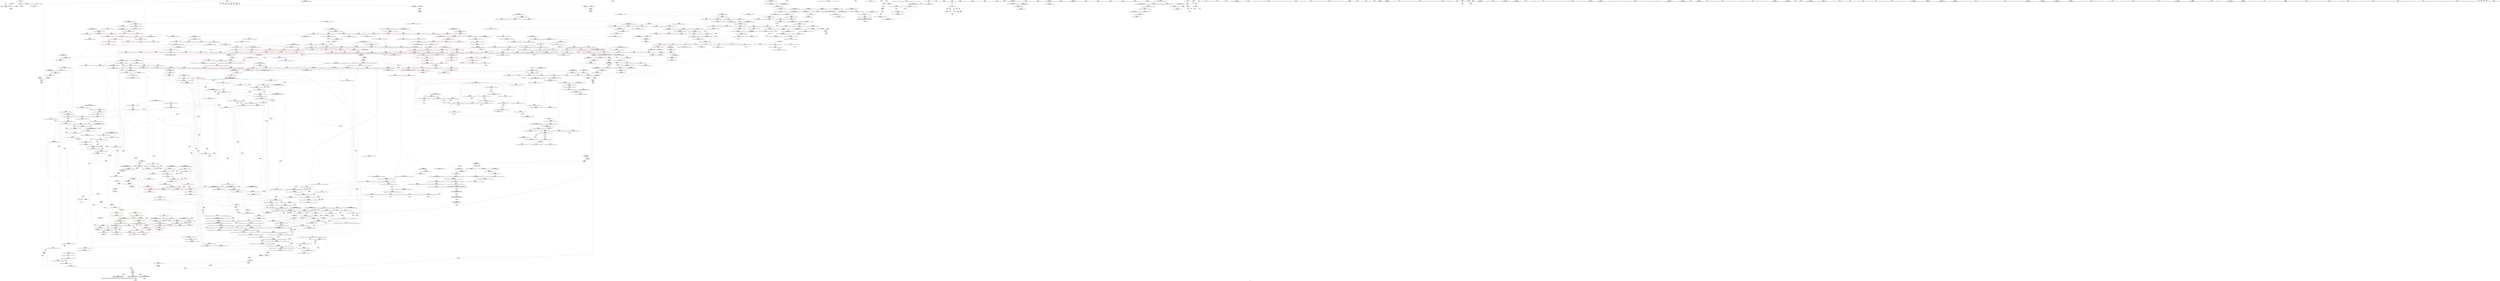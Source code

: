 digraph "SVFG" {
	label="SVFG";

	Node0x560bb7b910e0 [shape=record,color=grey,label="{NodeID: 0\nNullPtr}"];
	Node0x560bb7b910e0 -> Node0x560bb7be59b0[style=solid];
	Node0x560bb7b910e0 -> Node0x560bb7be5ab0[style=solid];
	Node0x560bb7b910e0 -> Node0x560bb7bf8e60[style=solid];
	Node0x560bb7bf6320 [shape=record,color=red,label="{NodeID: 775\n1457\<--1456\ndummyVal\<--offset_2\n_ZSt10__pop_heapIP5pointN9__gnu_cxx5__ops15_Iter_less_iterEEvT_S5_S5_RT0_\n}"];
	Node0x560bb7bf6320 -> Node0x560bb7bfc5d0[style=solid];
	Node0x560bb7c11fb0 [shape=record,color=black,label="{NodeID: 1550\nMR_2V_3 = PHI(MR_2V_5, MR_2V_2, )\npts\{13 \}\n|{|<s1>21|<s2>26|<s3>27|<s4>27|<s5>27|<s6>27|<s7>27}}"];
	Node0x560bb7c11fb0 -> Node0x560bb7c11fb0[style=dashed];
	Node0x560bb7c11fb0:s1 -> Node0x560bb7cb8c10[style=dashed,color=blue];
	Node0x560bb7c11fb0:s2 -> Node0x560bb7ca64d0[style=dashed,color=red];
	Node0x560bb7c11fb0:s3 -> Node0x560bb7c0d4d0[style=dashed,color=red];
	Node0x560bb7c11fb0:s4 -> Node0x560bb7bf5d70[style=dashed,color=red];
	Node0x560bb7c11fb0:s5 -> Node0x560bb7bf5e40[style=dashed,color=red];
	Node0x560bb7c11fb0:s6 -> Node0x560bb7bf5f10[style=dashed,color=red];
	Node0x560bb7c11fb0:s7 -> Node0x560bb7bfc1c0[style=dashed,color=red];
	Node0x560bb7becef0 [shape=record,color=purple,label="{NodeID: 443\n1539\<--1079\noffset_1\<--\n}"];
	Node0x560bb7becef0 -> Node0x560bb7c1f710[style=solid];
	Node0x560bb7be1820 [shape=record,color=green,label="{NodeID: 111\n527\<--528\nagg.tmp6\<--agg.tmp6_field_insensitive\n_ZSt11__make_heapIP5pointN9__gnu_cxx5__ops15_Iter_less_iterEEvT_S5_RT0_\n}"];
	Node0x560bb7bfbdb0 [shape=record,color=blue,label="{NodeID: 886\n621\<--615\n__result.addr\<--__result\n_ZSt10__pop_heapIP5pointN9__gnu_cxx5__ops15_Iter_less_iterEEvT_S5_S5_RT0_\n}"];
	Node0x560bb7bfbdb0 -> Node0x560bb7c057b0[style=dashed];
	Node0x560bb7bfbdb0 -> Node0x560bb7c05880[style=dashed];
	Node0x560bb7c027c0 [shape=record,color=red,label="{NodeID: 554\n350\<--317\n\<--__first.addr\n_ZSt22__final_insertion_sortIP5pointN9__gnu_cxx5__ops15_Iter_less_iterEEvT_S5_T0_\n|{<s0>20}}"];
	Node0x560bb7c027c0:s0 -> Node0x560bb7d1eaf0[style=solid,color=red];
	Node0x560bb7be57e0 [shape=record,color=green,label="{NodeID: 222\n1390\<--1391\n__it.addr\<--__it.addr_field_insensitive\n_ZNK9__gnu_cxx5__ops14_Val_less_iterclI5pointPS3_EEbRT_T0_\n}"];
	Node0x560bb7be57e0 -> Node0x560bb7c0cd80[style=solid];
	Node0x560bb7be57e0 -> Node0x560bb7c222f0[style=solid];
	Node0x560bb7d1b050 [shape=record,color=black,label="{NodeID: 2104\n1289 = PHI(1327, )\n|{<s0>107}}"];
	Node0x560bb7d1b050:s0 -> Node0x560bb7d1d5d0[style=solid,color=red];
	Node0x560bb7c21040 [shape=record,color=blue,label="{NodeID: 997\n1224\<--1253\n__last.addr\<--\n_ZSt25__unguarded_linear_insertIP5pointN9__gnu_cxx5__ops14_Val_less_iterEEvT_T0_\n}"];
	Node0x560bb7c21040 -> Node0x560bb7c90720[style=dashed];
	Node0x560bb7ca6040 [shape=record,color=yellow,style=double,label="{NodeID: 1772\n2V_1 = ENCHI(MR_2V_0)\npts\{13 \}\nFun[_ZSt22__move_median_to_firstIP5pointN9__gnu_cxx5__ops15_Iter_less_iterEEvT_S5_S5_S5_T0_]|{<s0>63|<s1>64|<s2>65|<s3>66|<s4>67|<s5>68|<s6>69|<s7>70|<s8>71|<s9>72|<s10>73}}"];
	Node0x560bb7ca6040:s0 -> Node0x560bb7ca64d0[style=dashed,color=red];
	Node0x560bb7ca6040:s1 -> Node0x560bb7ca64d0[style=dashed,color=red];
	Node0x560bb7ca6040:s2 -> Node0x560bb7c9d2f0[style=dashed,color=red];
	Node0x560bb7ca6040:s3 -> Node0x560bb7ca64d0[style=dashed,color=red];
	Node0x560bb7ca6040:s4 -> Node0x560bb7c9d2f0[style=dashed,color=red];
	Node0x560bb7ca6040:s5 -> Node0x560bb7c9d2f0[style=dashed,color=red];
	Node0x560bb7ca6040:s6 -> Node0x560bb7ca64d0[style=dashed,color=red];
	Node0x560bb7ca6040:s7 -> Node0x560bb7c9d2f0[style=dashed,color=red];
	Node0x560bb7ca6040:s8 -> Node0x560bb7ca64d0[style=dashed,color=red];
	Node0x560bb7ca6040:s9 -> Node0x560bb7c9d2f0[style=dashed,color=red];
	Node0x560bb7ca6040:s10 -> Node0x560bb7c9d2f0[style=dashed,color=red];
	Node0x560bb7c081f0 [shape=record,color=red,label="{NodeID: 665\n921\<--913\n\<--__it.addr\n_ZNK9__gnu_cxx5__ops14_Iter_less_valclIP5pointS3_EEbT_RT0_\n|{<s0>62}}"];
	Node0x560bb7c081f0:s0 -> Node0x560bb7d1c150[style=solid,color=red];
	Node0x560bb7bf3400 [shape=record,color=purple,label="{NodeID: 333\n61\<--60\nx\<--\n_ZltRK5pointS1_\n}"];
	Node0x560bb7bf3400 -> Node0x560bb7c005a0[style=solid];
	Node0x560bb7bb9130 [shape=record,color=green,label="{NodeID: 1\n7\<--1\n__dso_handle\<--dummyObj\nGlob }"];
	Node0x560bb7bf63f0 [shape=record,color=red,label="{NodeID: 776\n1460\<--1459\ndummyVal\<--offset_0\n_ZSt10__pop_heapIP5pointN9__gnu_cxx5__ops15_Iter_less_iterEEvT_S5_S5_RT0_\n}"];
	Node0x560bb7bf63f0 -> Node0x560bb7bfc6a0[style=solid];
	Node0x560bb7c124b0 [shape=record,color=black,label="{NodeID: 1551\nMR_77V_3 = PHI(MR_77V_4, MR_77V_2, )\npts\{441 \}\n}"];
	Node0x560bb7c124b0 -> Node0x560bb7c03ce0[style=dashed];
	Node0x560bb7c124b0 -> Node0x560bb7c03db0[style=dashed];
	Node0x560bb7c124b0 -> Node0x560bb7c03e80[style=dashed];
	Node0x560bb7c124b0 -> Node0x560bb7c03f50[style=dashed];
	Node0x560bb7c124b0 -> Node0x560bb7bfaa30[style=dashed];
	Node0x560bb7becfc0 [shape=record,color=purple,label="{NodeID: 444\n1542\<--1079\noffset_2\<--\n}"];
	Node0x560bb7becfc0 -> Node0x560bb7c1f7e0[style=solid];
	Node0x560bb7be18f0 [shape=record,color=green,label="{NodeID: 112\n529\<--530\nagg.tmp.coerce\<--agg.tmp.coerce_field_insensitive\n_ZSt11__make_heapIP5pointN9__gnu_cxx5__ops15_Iter_less_iterEEvT_S5_RT0_\n}"];
	Node0x560bb7be18f0 -> Node0x560bb7bef030[style=solid];
	Node0x560bb7be18f0 -> Node0x560bb7bf3b50[style=solid];
	Node0x560bb7be18f0 -> Node0x560bb7bf3c20[style=solid];
	Node0x560bb7bfbe80 [shape=record,color=blue,label="{NodeID: 887\n623\<--616\n__comp.addr\<--__comp\n_ZSt10__pop_heapIP5pointN9__gnu_cxx5__ops15_Iter_less_iterEEvT_S5_S5_RT0_\n}"];
	Node0x560bb7bfbe80 -> Node0x560bb7c05950[style=dashed];
	Node0x560bb7c9cff0 [shape=record,color=yellow,style=double,label="{NodeID: 1662\n2V_1 = ENCHI(MR_2V_0)\npts\{13 \}\nFun[_Z4workv]|{<s0>4}}"];
	Node0x560bb7c9cff0:s0 -> Node0x560bb7c798a0[style=dashed,color=red];
	Node0x560bb7c02890 [shape=record,color=red,label="{NodeID: 555\n329\<--319\n\<--__last.addr\n_ZSt22__final_insertion_sortIP5pointN9__gnu_cxx5__ops15_Iter_less_iterEEvT_S5_T0_\n}"];
	Node0x560bb7c02890 -> Node0x560bb7bee810[style=solid];
	Node0x560bb7be58b0 [shape=record,color=green,label="{NodeID: 223\n24\<--1400\n_GLOBAL__sub_I_z.shi_2_0.cpp\<--_GLOBAL__sub_I_z.shi_2_0.cpp_field_insensitive\n}"];
	Node0x560bb7be58b0 -> Node0x560bb7bf8d60[style=solid];
	Node0x560bb7d1b190 [shape=record,color=black,label="{NodeID: 2105\n1291 = PHI(1327, )\n|{<s0>107}}"];
	Node0x560bb7d1b190:s0 -> Node0x560bb7d1d710[style=solid,color=red];
	Node0x560bb7c21110 [shape=record,color=blue,label="{NodeID: 998\n1228\<--1256\n__next\<--incdec.ptr3\n_ZSt25__unguarded_linear_insertIP5pointN9__gnu_cxx5__ops14_Val_less_iterEEvT_T0_\n}"];
	Node0x560bb7c21110 -> Node0x560bb7c90c20[style=dashed];
	Node0x560bb7c082c0 [shape=record,color=red,label="{NodeID: 666\n922\<--915\n\<--__val.addr\n_ZNK9__gnu_cxx5__ops14_Iter_less_valclIP5pointS3_EEbT_RT0_\n|{<s0>62}}"];
	Node0x560bb7c082c0:s0 -> Node0x560bb7d1c430[style=solid,color=red];
	Node0x560bb7bf34d0 [shape=record,color=purple,label="{NodeID: 334\n64\<--63\nx1\<--\n_ZltRK5pointS1_\n}"];
	Node0x560bb7bf34d0 -> Node0x560bb7c00670[style=solid];
	Node0x560bb7bd9a20 [shape=record,color=green,label="{NodeID: 2\n14\<--1\n.str\<--dummyObj\nGlob }"];
	Node0x560bb7bf64c0 [shape=record,color=red,label="{NodeID: 777\n1463\<--1462\ndummyVal\<--offset_1\n_ZSt10__pop_heapIP5pointN9__gnu_cxx5__ops15_Iter_less_iterEEvT_S5_S5_RT0_\n}"];
	Node0x560bb7bf64c0 -> Node0x560bb7bfc770[style=solid];
	Node0x560bb7c129b0 [shape=record,color=black,label="{NodeID: 1552\nMR_2V_2 = PHI(MR_2V_5, MR_2V_1, )\npts\{13 \}\n|{|<s1>14|<s2>15}}"];
	Node0x560bb7c129b0 -> Node0x560bb7c95c20[style=dashed];
	Node0x560bb7c129b0:s1 -> Node0x560bb7c9cc40[style=dashed,color=red];
	Node0x560bb7c129b0:s2 -> Node0x560bb7ca5c90[style=dashed,color=red];
	Node0x560bb7bed090 [shape=record,color=purple,label="{NodeID: 445\n1537\<--1080\noffset_0\<--\n}"];
	Node0x560bb7bed090 -> Node0x560bb7bf7910[style=solid];
	Node0x560bb7be19c0 [shape=record,color=green,label="{NodeID: 113\n559\<--560\n_ZSt4moveIR5pointEONSt16remove_referenceIT_E4typeEOS3_\<--_ZSt4moveIR5pointEONSt16remove_referenceIT_E4typeEOS3__field_insensitive\n}"];
	Node0x560bb7bfbf50 [shape=record,color=blue, style = dotted,label="{NodeID: 888\n1431\<--1433\noffset_0\<--dummyVal\n_ZSt10__pop_heapIP5pointN9__gnu_cxx5__ops15_Iter_less_iterEEvT_S5_S5_RT0_\n}"];
	Node0x560bb7bfbf50 -> Node0x560bb7bf5f10[style=dashed];
	Node0x560bb7bfbf50 -> Node0x560bb7bf6180[style=dashed];
	Node0x560bb7c02960 [shape=record,color=red,label="{NodeID: 556\n345\<--319\n\<--__last.addr\n_ZSt22__final_insertion_sortIP5pointN9__gnu_cxx5__ops15_Iter_less_iterEEvT_S5_T0_\n|{<s0>19}}"];
	Node0x560bb7c02960:s0 -> Node0x560bb7d1fb60[style=solid,color=red];
	Node0x560bb7be59b0 [shape=record,color=black,label="{NodeID: 224\n2\<--3\ndummyVal\<--dummyVal\n}"];
	Node0x560bb7d1b2d0 [shape=record,color=black,label="{NodeID: 2106\n1292 = PHI(1303, )\n}"];
	Node0x560bb7d1b2d0 -> Node0x560bb7bf1ce0[style=solid];
	Node0x560bb7c211e0 [shape=record,color=blue, style = dotted,label="{NodeID: 999\n1590\<--1592\noffset_0\<--dummyVal\n_ZSt25__unguarded_linear_insertIP5pointN9__gnu_cxx5__ops14_Val_less_iterEEvT_T0_\n}"];
	Node0x560bb7c211e0 -> Node0x560bb7bf8880[style=dashed];
	Node0x560bb7c211e0 -> Node0x560bb7c212b0[style=dashed];
	Node0x560bb7c08390 [shape=record,color=red,label="{NodeID: 667\n952\<--932\n\<--__result.addr\n_ZSt22__move_median_to_firstIP5pointN9__gnu_cxx5__ops15_Iter_less_iterEEvT_S5_S5_S5_T0_\n|{<s0>65}}"];
	Node0x560bb7c08390:s0 -> Node0x560bb7d1e210[style=solid,color=red];
	Node0x560bb7bf35a0 [shape=record,color=purple,label="{NodeID: 335\n339\<--338\nadd.ptr\<--\n_ZSt22__final_insertion_sortIP5pointN9__gnu_cxx5__ops15_Iter_less_iterEEvT_S5_T0_\n|{<s0>18}}"];
	Node0x560bb7bf35a0:s0 -> Node0x560bb7d1ec40[style=solid,color=red];
	Node0x560bb7bb3bb0 [shape=record,color=green,label="{NodeID: 3\n16\<--1\n.str.1\<--dummyObj\nGlob }"];
	Node0x560bb7bf6590 [shape=record,color=red,label="{NodeID: 778\n1466\<--1465\ndummyVal\<--offset_0\n_ZSt13__adjust_heapIP5pointlS0_N9__gnu_cxx5__ops15_Iter_less_iterEEvT_T0_S6_T1_T2_\n}"];
	Node0x560bb7bf6590 -> Node0x560bb7bfcab0[style=solid];
	Node0x560bb7c12eb0 [shape=record,color=black,label="{NodeID: 1553\nMR_41V_3 = PHI(MR_41V_4, MR_41V_2, )\npts\{244 \}\n}"];
	Node0x560bb7c12eb0 -> Node0x560bb7c01b90[style=dashed];
	Node0x560bb7c12eb0 -> Node0x560bb7c01c60[style=dashed];
	Node0x560bb7c12eb0 -> Node0x560bb7c01d30[style=dashed];
	Node0x560bb7c12eb0 -> Node0x560bb7c01e00[style=dashed];
	Node0x560bb7c12eb0 -> Node0x560bb7c01ed0[style=dashed];
	Node0x560bb7c12eb0 -> Node0x560bb7bf9ed0[style=dashed];
	Node0x560bb7bed160 [shape=record,color=purple,label="{NodeID: 446\n1540\<--1080\noffset_1\<--\n}"];
	Node0x560bb7bed160 -> Node0x560bb7bf79e0[style=solid];
	Node0x560bb7be1ac0 [shape=record,color=green,label="{NodeID: 114\n565\<--566\nllvm.memcpy.p0i8.p0i8.i64\<--llvm.memcpy.p0i8.p0i8.i64_field_insensitive\n}"];
	Node0x560bb7bfc020 [shape=record,color=blue, style = dotted,label="{NodeID: 889\n1434\<--1436\noffset_1\<--dummyVal\n_ZSt10__pop_heapIP5pointN9__gnu_cxx5__ops15_Iter_less_iterEEvT_S5_S5_RT0_\n}"];
	Node0x560bb7bfc020 -> Node0x560bb7bf5fe0[style=dashed];
	Node0x560bb7bfc020 -> Node0x560bb7bf6250[style=dashed];
	Node0x560bb7c02a30 [shape=record,color=red,label="{NodeID: 557\n351\<--319\n\<--__last.addr\n_ZSt22__final_insertion_sortIP5pointN9__gnu_cxx5__ops15_Iter_less_iterEEvT_S5_T0_\n|{<s0>20}}"];
	Node0x560bb7c02a30:s0 -> Node0x560bb7d1ec40[style=solid,color=red];
	Node0x560bb7be5ab0 [shape=record,color=black,label="{NodeID: 225\n155\<--3\nargv\<--dummyVal\nmain\n1st arg main }"];
	Node0x560bb7be5ab0 -> Node0x560bb7bf96b0[style=solid];
	Node0x560bb7d1b410 [shape=record,color=black,label="{NodeID: 2107\n1323 = PHI(1334, )\n}"];
	Node0x560bb7d1b410 -> Node0x560bb7bf1e80[style=solid];
	Node0x560bb7c212b0 [shape=record,color=blue, style = dotted,label="{NodeID: 1000\n1593\<--1595\noffset_1\<--dummyVal\n_ZSt25__unguarded_linear_insertIP5pointN9__gnu_cxx5__ops14_Val_less_iterEEvT_T0_\n}"];
	Node0x560bb7c212b0 -> Node0x560bb7bf8950[style=dashed];
	Node0x560bb7c212b0 -> Node0x560bb7c21380[style=dashed];
	Node0x560bb7c08460 [shape=record,color=red,label="{NodeID: 668\n962\<--932\n\<--__result.addr\n_ZSt22__move_median_to_firstIP5pointN9__gnu_cxx5__ops15_Iter_less_iterEEvT_S5_S5_S5_T0_\n|{<s0>67}}"];
	Node0x560bb7c08460:s0 -> Node0x560bb7d1e210[style=solid,color=red];
	Node0x560bb7bf3670 [shape=record,color=purple,label="{NodeID: 336\n344\<--343\nadd.ptr1\<--\n_ZSt22__final_insertion_sortIP5pointN9__gnu_cxx5__ops15_Iter_less_iterEEvT_S5_T0_\n|{<s0>19}}"];
	Node0x560bb7bf3670:s0 -> Node0x560bb7d1fa50[style=solid,color=red];
	Node0x560bb7bb3c40 [shape=record,color=green,label="{NodeID: 4\n18\<--1\n.str.2\<--dummyObj\nGlob }"];
	Node0x560bb7bf6660 [shape=record,color=red,label="{NodeID: 779\n1469\<--1468\ndummyVal\<--offset_1\n_ZSt13__adjust_heapIP5pointlS0_N9__gnu_cxx5__ops15_Iter_less_iterEEvT_T0_S6_T1_T2_\n}"];
	Node0x560bb7bf6660 -> Node0x560bb7bfcb80[style=solid];
	Node0x560bb7c133b0 [shape=record,color=black,label="{NodeID: 1554\nMR_43V_3 = PHI(MR_43V_4, MR_43V_2, )\npts\{246 \}\n}"];
	Node0x560bb7c133b0 -> Node0x560bb7c01fa0[style=dashed];
	Node0x560bb7c133b0 -> Node0x560bb7c02070[style=dashed];
	Node0x560bb7c133b0 -> Node0x560bb7bf9d30[style=dashed];
	Node0x560bb7bed230 [shape=record,color=purple,label="{NodeID: 447\n1543\<--1080\noffset_2\<--\n}"];
	Node0x560bb7bed230 -> Node0x560bb7bf7ab0[style=solid];
	Node0x560bb7be5e90 [shape=record,color=green,label="{NodeID: 115\n583\<--584\n_ZSt13__adjust_heapIP5pointlS0_N9__gnu_cxx5__ops15_Iter_less_iterEEvT_T0_S6_T1_T2_\<--_ZSt13__adjust_heapIP5pointlS0_N9__gnu_cxx5__ops15_Iter_less_iterEEvT_T0_S6_T1_T2__field_insensitive\n}"];
	Node0x560bb7bfc0f0 [shape=record,color=blue, style = dotted,label="{NodeID: 890\n1437\<--1439\noffset_2\<--dummyVal\n_ZSt10__pop_heapIP5pointN9__gnu_cxx5__ops15_Iter_less_iterEEvT_S5_S5_RT0_\n}"];
	Node0x560bb7bfc0f0 -> Node0x560bb7bf60b0[style=dashed];
	Node0x560bb7bfc0f0 -> Node0x560bb7bf6320[style=dashed];
	Node0x560bb7c9d2f0 [shape=record,color=yellow,style=double,label="{NodeID: 1665\n2V_1 = ENCHI(MR_2V_0)\npts\{13 \}\nFun[_ZSt9iter_swapIP5pointS1_EvT_T0_]|{<s0>77|<s1>77|<s2>77|<s3>77|<s4>77}}"];
	Node0x560bb7c9d2f0:s0 -> Node0x560bb7bf76a0[style=dashed,color=red];
	Node0x560bb7c9d2f0:s1 -> Node0x560bb7bf7770[style=dashed,color=red];
	Node0x560bb7c9d2f0:s2 -> Node0x560bb7bf7840[style=dashed,color=red];
	Node0x560bb7c9d2f0:s3 -> Node0x560bb7bf7910[style=dashed,color=red];
	Node0x560bb7c9d2f0:s4 -> Node0x560bb7c1f640[style=dashed,color=red];
	Node0x560bb7c02b00 [shape=record,color=red,label="{NodeID: 558\n372\<--361\n\<--__first.addr\n_ZSt14__partial_sortIP5pointN9__gnu_cxx5__ops15_Iter_less_iterEEvT_S5_S5_T0_\n|{<s0>21}}"];
	Node0x560bb7c02b00:s0 -> Node0x560bb7d22050[style=solid,color=red];
	Node0x560bb7be5b80 [shape=record,color=black,label="{NodeID: 226\n35\<--36\n\<--_ZNSt8ios_base4InitD1Ev\nCan only get source location for instruction, argument, global var or function.}"];
	Node0x560bb7d1b550 [shape=record,color=black,label="{NodeID: 2108\n1398 = PHI(51, )\n}"];
	Node0x560bb7d1b550 -> Node0x560bb7bf2430[style=solid];
	Node0x560bb7c21380 [shape=record,color=blue, style = dotted,label="{NodeID: 1001\n1596\<--1598\noffset_2\<--dummyVal\n_ZSt25__unguarded_linear_insertIP5pointN9__gnu_cxx5__ops14_Val_less_iterEEvT_T0_\n|{<s0>91|<s1>93}}"];
	Node0x560bb7c21380:s0 -> Node0x560bb7c13db0[style=dashed,color=blue];
	Node0x560bb7c21380:s1 -> Node0x560bb7c97a20[style=dashed,color=blue];
	Node0x560bb7c08530 [shape=record,color=red,label="{NodeID: 669\n966\<--932\n\<--__result.addr\n_ZSt22__move_median_to_firstIP5pointN9__gnu_cxx5__ops15_Iter_less_iterEEvT_S5_S5_S5_T0_\n|{<s0>68}}"];
	Node0x560bb7c08530:s0 -> Node0x560bb7d1e210[style=solid,color=red];
	Node0x560bb7bf3740 [shape=record,color=purple,label="{NodeID: 337\n413\<--412\nadd.ptr1\<--\n_ZSt27__unguarded_partition_pivotIP5pointN9__gnu_cxx5__ops15_Iter_less_iterEET_S5_S5_T0_\n|{<s0>23}}"];
	Node0x560bb7bf3740:s0 -> Node0x560bb7d22910[style=solid,color=red];
	Node0x560bb7bb3cd0 [shape=record,color=green,label="{NodeID: 5\n20\<--1\n.str.3\<--dummyObj\nGlob }"];
	Node0x560bb7bf6730 [shape=record,color=red,label="{NodeID: 780\n1472\<--1471\ndummyVal\<--offset_0\n_ZSt13__adjust_heapIP5pointlS0_N9__gnu_cxx5__ops15_Iter_less_iterEEvT_T0_S6_T1_T2_\n}"];
	Node0x560bb7bf6730 -> Node0x560bb7bfd200[style=solid];
	Node0x560bb7c138b0 [shape=record,color=black,label="{NodeID: 1555\nMR_45V_2 = PHI(MR_45V_3, MR_45V_1, )\npts\{250 \}\n}"];
	Node0x560bb7c138b0 -> Node0x560bb7bf9e00[style=dashed];
	Node0x560bb7bed300 [shape=record,color=purple,label="{NodeID: 448\n1545\<--1084\noffset_0\<--\n}"];
	Node0x560bb7bed300 -> Node0x560bb7c1f8b0[style=solid];
	Node0x560bb7be5f90 [shape=record,color=green,label="{NodeID: 116\n598\<--599\nthis.addr\<--this.addr_field_insensitive\n_ZNK9__gnu_cxx5__ops15_Iter_less_iterclIP5pointS4_EEbT_T0_\n}"];
	Node0x560bb7be5f90 -> Node0x560bb7c05200[style=solid];
	Node0x560bb7be5f90 -> Node0x560bb7bfb9a0[style=solid];
	Node0x560bb7bfc1c0 [shape=record,color=blue, style = dotted,label="{NodeID: 891\n1440\<--1442\noffset_0\<--dummyVal\n_ZSt10__pop_heapIP5pointN9__gnu_cxx5__ops15_Iter_less_iterEEvT_S5_S5_RT0_\n}"];
	Node0x560bb7bfc1c0 -> Node0x560bb7bf5fe0[style=dashed];
	Node0x560bb7bfc1c0 -> Node0x560bb7bfc290[style=dashed];
	Node0x560bb7c02bd0 [shape=record,color=red,label="{NodeID: 559\n378\<--361\n\<--__first.addr\n_ZSt14__partial_sortIP5pointN9__gnu_cxx5__ops15_Iter_less_iterEEvT_S5_S5_T0_\n|{<s0>22}}"];
	Node0x560bb7c02bd0:s0 -> Node0x560bb7d1f720[style=solid,color=red];
	Node0x560bb7be5c80 [shape=record,color=black,label="{NodeID: 227\n51\<--66\n_ZltRK5pointS1__ret\<--cmp\n_ZltRK5pointS1_\n|{<s0>35|<s1>62|<s2>110}}"];
	Node0x560bb7be5c80:s0 -> Node0x560bb7d18c10[style=solid,color=blue];
	Node0x560bb7be5c80:s1 -> Node0x560bb7d185d0[style=solid,color=blue];
	Node0x560bb7be5c80:s2 -> Node0x560bb7d1b550[style=solid,color=blue];
	Node0x560bb7d1b690 [shape=record,color=black,label="{NodeID: 2109\n1328 = PHI(1284, 1288, 1290, )\n0th arg _ZSt12__niter_baseIP5pointET_S2_ }"];
	Node0x560bb7d1b690 -> Node0x560bb7c21ad0[style=solid];
	Node0x560bb7c21450 [shape=record,color=blue,label="{NodeID: 1002\n1275\<--1272\n__first.addr\<--__first\n_ZSt23__copy_move_backward_a2ILb1EP5pointS1_ET1_T0_S3_S2_\n}"];
	Node0x560bb7c21450 -> Node0x560bb7c0be10[style=dashed];
	Node0x560bb7ca64d0 [shape=record,color=yellow,style=double,label="{NodeID: 1777\n2V_1 = ENCHI(MR_2V_0)\npts\{13 \}\nFun[_ZNK9__gnu_cxx5__ops15_Iter_less_iterclIP5pointS4_EEbT_T0_]|{<s0>35}}"];
	Node0x560bb7ca64d0:s0 -> Node0x560bb7c99b50[style=dashed,color=red];
	Node0x560bb7c08600 [shape=record,color=red,label="{NodeID: 670\n976\<--932\n\<--__result.addr\n_ZSt22__move_median_to_firstIP5pointN9__gnu_cxx5__ops15_Iter_less_iterEEvT_S5_S5_S5_T0_\n|{<s0>70}}"];
	Node0x560bb7c08600:s0 -> Node0x560bb7d1e210[style=solid,color=red];
	Node0x560bb7bf3810 [shape=record,color=purple,label="{NodeID: 338\n416\<--415\nadd.ptr2\<--\n_ZSt27__unguarded_partition_pivotIP5pointN9__gnu_cxx5__ops15_Iter_less_iterEET_S5_S5_T0_\n|{<s0>23}}"];
	Node0x560bb7bf3810:s0 -> Node0x560bb7d22b30[style=solid,color=red];
	Node0x560bb7bb3d60 [shape=record,color=green,label="{NodeID: 6\n23\<--1\n\<--dummyObj\nCan only get source location for instruction, argument, global var or function.}"];
	Node0x560bb7bf6800 [shape=record,color=red,label="{NodeID: 781\n1475\<--1474\ndummyVal\<--offset_1\n_ZSt13__adjust_heapIP5pointlS0_N9__gnu_cxx5__ops15_Iter_less_iterEEvT_T0_S6_T1_T2_\n}"];
	Node0x560bb7bf6800 -> Node0x560bb7bfd2d0[style=solid];
	Node0x560bb7c13db0 [shape=record,color=black,label="{NodeID: 1556\nMR_2V_3 = PHI(MR_2V_8, MR_2V_1, )\npts\{13 \}\n|{|<s4>84|<s5>87|<s6>91|<s7>91|<s8>91|<s9>91}}"];
	Node0x560bb7c13db0 -> Node0x560bb7bf7df0[style=dashed];
	Node0x560bb7c13db0 -> Node0x560bb7bf7ec0[style=dashed];
	Node0x560bb7c13db0 -> Node0x560bb7bf7f90[style=dashed];
	Node0x560bb7c13db0 -> Node0x560bb7c77de0[style=dashed];
	Node0x560bb7c13db0:s4 -> Node0x560bb7ca64d0[style=dashed,color=red];
	Node0x560bb7c13db0:s5 -> Node0x560bb70da3e0[style=dashed,color=red];
	Node0x560bb7c13db0:s6 -> Node0x560bb7bf82d0[style=dashed,color=red];
	Node0x560bb7c13db0:s7 -> Node0x560bb7bf83a0[style=dashed,color=red];
	Node0x560bb7c13db0:s8 -> Node0x560bb7bf8470[style=dashed,color=red];
	Node0x560bb7c13db0:s9 -> Node0x560bb7c90220[style=dashed,color=red];
	Node0x560bb7bed3d0 [shape=record,color=purple,label="{NodeID: 449\n1548\<--1084\noffset_1\<--\n}"];
	Node0x560bb7bed3d0 -> Node0x560bb7c1f980[style=solid];
	Node0x560bb7be6060 [shape=record,color=green,label="{NodeID: 117\n600\<--601\n__it1.addr\<--__it1.addr_field_insensitive\n_ZNK9__gnu_cxx5__ops15_Iter_less_iterclIP5pointS4_EEbT_T0_\n}"];
	Node0x560bb7be6060 -> Node0x560bb7c052d0[style=solid];
	Node0x560bb7be6060 -> Node0x560bb7bfba70[style=solid];
	Node0x560bb7bfc290 [shape=record,color=blue, style = dotted,label="{NodeID: 892\n1443\<--1445\noffset_1\<--dummyVal\n_ZSt10__pop_heapIP5pointN9__gnu_cxx5__ops15_Iter_less_iterEEvT_S5_S5_RT0_\n}"];
	Node0x560bb7bfc290 -> Node0x560bb7bf60b0[style=dashed];
	Node0x560bb7bfc290 -> Node0x560bb7bfc360[style=dashed];
	Node0x560bb7c02ca0 [shape=record,color=red,label="{NodeID: 560\n373\<--363\n\<--__middle.addr\n_ZSt14__partial_sortIP5pointN9__gnu_cxx5__ops15_Iter_less_iterEEvT_S5_S5_T0_\n|{<s0>21}}"];
	Node0x560bb7c02ca0:s0 -> Node0x560bb7d22160[style=solid,color=red];
	Node0x560bb7be5d50 [shape=record,color=black,label="{NodeID: 228\n83\<--82\nidxprom\<--\n_Z4workv\n}"];
	Node0x560bb7d1b970 [shape=record,color=black,label="{NodeID: 2110\n1197 = PHI(1134, )\n0th arg _ZSt13move_backwardIP5pointS1_ET0_T_S3_S2_ }"];
	Node0x560bb7d1b970 -> Node0x560bb7c20680[style=solid];
	Node0x560bb7c21520 [shape=record,color=blue,label="{NodeID: 1003\n1277\<--1273\n__last.addr\<--__last\n_ZSt23__copy_move_backward_a2ILb1EP5pointS1_ET1_T0_S3_S2_\n}"];
	Node0x560bb7c21520 -> Node0x560bb7c0bee0[style=dashed];
	Node0x560bb7c086d0 [shape=record,color=red,label="{NodeID: 671\n984\<--932\n\<--__result.addr\n_ZSt22__move_median_to_firstIP5pointN9__gnu_cxx5__ops15_Iter_less_iterEEvT_S5_S5_S5_T0_\n|{<s0>72}}"];
	Node0x560bb7c086d0:s0 -> Node0x560bb7d1e210[style=solid,color=red];
	Node0x560bb7c3a270 [shape=record,color=black,label="{NodeID: 1446\n880 = PHI(564, 876, )\n}"];
	Node0x560bb7bf38e0 [shape=record,color=purple,label="{NodeID: 339\n421\<--420\nadd.ptr3\<--\n_ZSt27__unguarded_partition_pivotIP5pointN9__gnu_cxx5__ops15_Iter_less_iterEET_S5_S5_T0_\n|{<s0>24}}"];
	Node0x560bb7bf38e0:s0 -> Node0x560bb7d1d160[style=solid,color=red];
	Node0x560bb7bb45a0 [shape=record,color=green,label="{NodeID: 7\n76\<--1\n\<--dummyObj\nCan only get source location for instruction, argument, global var or function.}"];
	Node0x560bb7bf68d0 [shape=record,color=red,label="{NodeID: 782\n1478\<--1477\ndummyVal\<--offset_2\n_ZSt13__adjust_heapIP5pointlS0_N9__gnu_cxx5__ops15_Iter_less_iterEEvT_T0_S6_T1_T2_\n}"];
	Node0x560bb7bf68d0 -> Node0x560bb7bfd3a0[style=solid];
	Node0x560bb7bed4a0 [shape=record,color=purple,label="{NodeID: 450\n1551\<--1084\noffset_2\<--\n}"];
	Node0x560bb7bed4a0 -> Node0x560bb7c1fa50[style=solid];
	Node0x560bb7be6130 [shape=record,color=green,label="{NodeID: 118\n602\<--603\n__it2.addr\<--__it2.addr_field_insensitive\n_ZNK9__gnu_cxx5__ops15_Iter_less_iterclIP5pointS4_EEbT_T0_\n}"];
	Node0x560bb7be6130 -> Node0x560bb7c053a0[style=solid];
	Node0x560bb7be6130 -> Node0x560bb7bfbb40[style=solid];
	Node0x560bb7bfc360 [shape=record,color=blue, style = dotted,label="{NodeID: 893\n1446\<--1448\noffset_2\<--dummyVal\n_ZSt10__pop_heapIP5pointN9__gnu_cxx5__ops15_Iter_less_iterEEvT_S5_S5_RT0_\n|{|<s3>43}}"];
	Node0x560bb7bfc360 -> Node0x560bb7bf6180[style=dashed];
	Node0x560bb7bfc360 -> Node0x560bb7bf6250[style=dashed];
	Node0x560bb7bfc360 -> Node0x560bb7bf6320[style=dashed];
	Node0x560bb7bfc360:s3 -> Node0x560bb7c152a0[style=dashed,color=red];
	Node0x560bb7c02d70 [shape=record,color=red,label="{NodeID: 561\n379\<--363\n\<--__middle.addr\n_ZSt14__partial_sortIP5pointN9__gnu_cxx5__ops15_Iter_less_iterEEvT_S5_S5_T0_\n|{<s0>22}}"];
	Node0x560bb7c02d70:s0 -> Node0x560bb7d1f830[style=solid,color=red];
	Node0x560bb7bedf20 [shape=record,color=black,label="{NodeID: 229\n87\<--86\nidxprom1\<--\n_Z4workv\n}"];
	Node0x560bb7d1ba80 [shape=record,color=black,label="{NodeID: 2111\n1198 = PHI(1135, )\n1st arg _ZSt13move_backwardIP5pointS1_ET0_T_S3_S2_ }"];
	Node0x560bb7d1ba80 -> Node0x560bb7c20750[style=solid];
	Node0x560bb7c215f0 [shape=record,color=blue,label="{NodeID: 1004\n1279\<--1274\n__result.addr\<--__result\n_ZSt23__copy_move_backward_a2ILb1EP5pointS1_ET1_T0_S3_S2_\n}"];
	Node0x560bb7c215f0 -> Node0x560bb7c0bfb0[style=dashed];
	Node0x560bb7c087a0 [shape=record,color=red,label="{NodeID: 672\n988\<--932\n\<--__result.addr\n_ZSt22__move_median_to_firstIP5pointN9__gnu_cxx5__ops15_Iter_less_iterEEvT_S5_S5_S5_T0_\n|{<s0>73}}"];
	Node0x560bb7c087a0:s0 -> Node0x560bb7d1e210[style=solid,color=red];
	Node0x560bb7c3a400 [shape=record,color=grey,label="{NodeID: 1447\n333 = Binary(331, 332, )\n}"];
	Node0x560bb7c3a400 -> Node0x560bb7c3a580[style=solid];
	Node0x560bb7bf39b0 [shape=record,color=purple,label="{NodeID: 340\n472\<--471\nincdec.ptr\<--\n_ZSt13__heap_selectIP5pointN9__gnu_cxx5__ops15_Iter_less_iterEEvT_S5_S5_T0_\n}"];
	Node0x560bb7bf39b0 -> Node0x560bb7bfaa30[style=solid];
	Node0x560bb7bb4630 [shape=record,color=green,label="{NodeID: 8\n80\<--1\n\<--dummyObj\nCan only get source location for instruction, argument, global var or function.}"];
	Node0x560bb7bf69a0 [shape=record,color=red,label="{NodeID: 783\n1481\<--1480\ndummyVal\<--offset_0\n_ZSt13__adjust_heapIP5pointlS0_N9__gnu_cxx5__ops15_Iter_less_iterEEvT_T0_S6_T1_T2_\n}"];
	Node0x560bb7bf69a0 -> Node0x560bb7bfd610[style=solid];
	Node0x560bb7bed570 [shape=record,color=purple,label="{NodeID: 451\n1546\<--1085\noffset_0\<--\n}"];
	Node0x560bb7bed570 -> Node0x560bb7bf7b80[style=solid];
	Node0x560bb7be6200 [shape=record,color=green,label="{NodeID: 119\n617\<--618\n__first.addr\<--__first.addr_field_insensitive\n_ZSt10__pop_heapIP5pointN9__gnu_cxx5__ops15_Iter_less_iterEEvT_S5_S5_RT0_\n}"];
	Node0x560bb7be6200 -> Node0x560bb7c05470[style=solid];
	Node0x560bb7be6200 -> Node0x560bb7c05540[style=solid];
	Node0x560bb7be6200 -> Node0x560bb7c05610[style=solid];
	Node0x560bb7be6200 -> Node0x560bb7bfbc10[style=solid];
	Node0x560bb7bfc430 [shape=record,color=blue, style = dotted,label="{NodeID: 894\n1449\<--1451\noffset_0\<--dummyVal\n_ZSt10__pop_heapIP5pointN9__gnu_cxx5__ops15_Iter_less_iterEEvT_S5_S5_RT0_\n}"];
	Node0x560bb7bfc430 -> Node0x560bb7bf63f0[style=dashed];
	Node0x560bb7c02e40 [shape=record,color=red,label="{NodeID: 562\n374\<--365\n\<--__last.addr\n_ZSt14__partial_sortIP5pointN9__gnu_cxx5__ops15_Iter_less_iterEEvT_S5_S5_T0_\n|{<s0>21}}"];
	Node0x560bb7c02e40:s0 -> Node0x560bb7d22270[style=solid,color=red];
	Node0x560bb7bedff0 [shape=record,color=black,label="{NodeID: 230\n91\<--90\nidxprom3\<--\n_Z4workv\n}"];
	Node0x560bb7d1bb90 [shape=record,color=black,label="{NodeID: 2112\n1199 = PHI(1137, )\n2nd arg _ZSt13move_backwardIP5pointS1_ET0_T_S3_S2_ }"];
	Node0x560bb7d1bb90 -> Node0x560bb7c20820[style=solid];
	Node0x560bb7c216c0 [shape=record,color=blue,label="{NodeID: 1005\n1298\<--1297\n__it.addr\<--__it\n_ZSt12__miter_baseIP5pointET_S2_\n}"];
	Node0x560bb7c216c0 -> Node0x560bb7c0c080[style=dashed];
	Node0x560bb7c08870 [shape=record,color=red,label="{NodeID: 673\n944\<--934\n\<--__a.addr\n_ZSt22__move_median_to_firstIP5pointN9__gnu_cxx5__ops15_Iter_less_iterEEvT_S5_S5_S5_T0_\n|{<s0>63}}"];
	Node0x560bb7c08870:s0 -> Node0x560bb7d230e0[style=solid,color=red];
	Node0x560bb7c3a580 [shape=record,color=grey,label="{NodeID: 1448\n334 = Binary(333, 215, )\n}"];
	Node0x560bb7c3a580 -> Node0x560bb7c3ed80[style=solid];
	Node0x560bb7bf3a80 [shape=record,color=purple,label="{NodeID: 341\n500\<--499\nincdec.ptr\<--\n_ZSt11__sort_heapIP5pointN9__gnu_cxx5__ops15_Iter_less_iterEEvT_S5_RT0_\n}"];
	Node0x560bb7bf3a80 -> Node0x560bb7bfad70[style=solid];
	Node0x560bb7bb46c0 [shape=record,color=green,label="{NodeID: 9\n115\<--1\n\<--dummyObj\nCan only get source location for instruction, argument, global var or function.}"];
	Node0x560bb7bf6a70 [shape=record,color=red,label="{NodeID: 784\n1484\<--1483\ndummyVal\<--offset_1\n_ZSt13__adjust_heapIP5pointlS0_N9__gnu_cxx5__ops15_Iter_less_iterEEvT_T0_S6_T1_T2_\n}"];
	Node0x560bb7bf6a70 -> Node0x560bb7bfd6e0[style=solid];
	Node0x560bb7bed640 [shape=record,color=purple,label="{NodeID: 452\n1549\<--1085\noffset_1\<--\n}"];
	Node0x560bb7bed640 -> Node0x560bb7bf7c50[style=solid];
	Node0x560bb7be62d0 [shape=record,color=green,label="{NodeID: 120\n619\<--620\n__last.addr\<--__last.addr_field_insensitive\n_ZSt10__pop_heapIP5pointN9__gnu_cxx5__ops15_Iter_less_iterEEvT_S5_S5_RT0_\n}"];
	Node0x560bb7be62d0 -> Node0x560bb7c056e0[style=solid];
	Node0x560bb7be62d0 -> Node0x560bb7bfbce0[style=solid];
	Node0x560bb7bfc500 [shape=record,color=blue, style = dotted,label="{NodeID: 895\n1452\<--1454\noffset_1\<--dummyVal\n_ZSt10__pop_heapIP5pointN9__gnu_cxx5__ops15_Iter_less_iterEEvT_S5_S5_RT0_\n}"];
	Node0x560bb7bfc500 -> Node0x560bb7bf64c0[style=dashed];
	Node0x560bb7c02f10 [shape=record,color=red,label="{NodeID: 563\n401\<--389\n\<--__first.addr\n_ZSt27__unguarded_partition_pivotIP5pointN9__gnu_cxx5__ops15_Iter_less_iterEET_S5_S5_T0_\n}"];
	Node0x560bb7c02f10 -> Node0x560bb7bff8a0[style=solid];
	Node0x560bb7bee0c0 [shape=record,color=black,label="{NodeID: 231\n113\<--112\nconv\<--sub\n_Z4workv\n}"];
	Node0x560bb7bee0c0 -> Node0x560bb7c3c500[style=solid];
	Node0x560bb7d1bca0 [shape=record,color=black,label="{NodeID: 2113\n1221 = PHI(1147, 1187, )\n0th arg _ZSt25__unguarded_linear_insertIP5pointN9__gnu_cxx5__ops14_Val_less_iterEEvT_T0_ }"];
	Node0x560bb7d1bca0 -> Node0x560bb7c208f0[style=solid];
	Node0x560bb7c21790 [shape=record,color=blue,label="{NodeID: 1006\n1307\<--1304\n__first.addr\<--__first\n_ZSt22__copy_move_backward_aILb1EP5pointS1_ET1_T0_S3_S2_\n}"];
	Node0x560bb7c21790 -> Node0x560bb7c0c150[style=dashed];
	Node0x560bb7c08940 [shape=record,color=red,label="{NodeID: 674\n958\<--934\n\<--__a.addr\n_ZSt22__move_median_to_firstIP5pointN9__gnu_cxx5__ops15_Iter_less_iterEEvT_S5_S5_S5_T0_\n|{<s0>66}}"];
	Node0x560bb7c08940:s0 -> Node0x560bb7d230e0[style=solid,color=red];
	Node0x560bb7c3a700 [shape=record,color=grey,label="{NodeID: 1449\n309 = Binary(310, 308, )\n}"];
	Node0x560bb7c3a700 -> Node0x560bb7bee740[style=solid];
	Node0x560bb7bf3b50 [shape=record,color=purple,label="{NodeID: 342\n578\<--529\n\<--agg.tmp.coerce\n_ZSt11__make_heapIP5pointN9__gnu_cxx5__ops15_Iter_less_iterEEvT_S5_RT0_\n}"];
	Node0x560bb7bf3b50 -> Node0x560bb7c05060[style=solid];
	Node0x560bb7bb4780 [shape=record,color=green,label="{NodeID: 10\n167\<--1\n\<--dummyObj\nCan only get source location for instruction, argument, global var or function.}"];
	Node0x560bb7bf6b40 [shape=record,color=red,label="{NodeID: 785\n1487\<--1486\ndummyVal\<--offset_2\n_ZSt13__adjust_heapIP5pointlS0_N9__gnu_cxx5__ops15_Iter_less_iterEEvT_T0_S6_T1_T2_\n}"];
	Node0x560bb7bf6b40 -> Node0x560bb7bfd7b0[style=solid];
	Node0x560bb7bed710 [shape=record,color=purple,label="{NodeID: 453\n1552\<--1085\noffset_2\<--\n}"];
	Node0x560bb7bed710 -> Node0x560bb7bf7d20[style=solid];
	Node0x560bb7be63a0 [shape=record,color=green,label="{NodeID: 121\n621\<--622\n__result.addr\<--__result.addr_field_insensitive\n_ZSt10__pop_heapIP5pointN9__gnu_cxx5__ops15_Iter_less_iterEEvT_S5_S5_RT0_\n}"];
	Node0x560bb7be63a0 -> Node0x560bb7c057b0[style=solid];
	Node0x560bb7be63a0 -> Node0x560bb7c05880[style=solid];
	Node0x560bb7be63a0 -> Node0x560bb7bfbdb0[style=solid];
	Node0x560bb7bfc5d0 [shape=record,color=blue, style = dotted,label="{NodeID: 896\n1455\<--1457\noffset_2\<--dummyVal\n_ZSt10__pop_heapIP5pointN9__gnu_cxx5__ops15_Iter_less_iterEEvT_S5_S5_RT0_\n}"];
	Node0x560bb7c02fe0 [shape=record,color=red,label="{NodeID: 564\n403\<--389\n\<--__first.addr\n_ZSt27__unguarded_partition_pivotIP5pointN9__gnu_cxx5__ops15_Iter_less_iterEET_S5_S5_T0_\n}"];
	Node0x560bb7c02fe0 -> Node0x560bb7beea80[style=solid];
	Node0x560bb7bee190 [shape=record,color=black,label="{NodeID: 232\n153\<--167\nmain_ret\<--\nmain\n}"];
	Node0x560bb7d1be20 [shape=record,color=black,label="{NodeID: 2114\n1383 = PHI(1222, )\n0th arg _ZNK9__gnu_cxx5__ops14_Val_less_iterclI5pointPS3_EEbRT_T0_ }"];
	Node0x560bb7d1be20 -> Node0x560bb7c22150[style=solid];
	Node0x560bb7c21860 [shape=record,color=blue,label="{NodeID: 1007\n1309\<--1305\n__last.addr\<--__last\n_ZSt22__copy_move_backward_aILb1EP5pointS1_ET1_T0_S3_S2_\n}"];
	Node0x560bb7c21860 -> Node0x560bb7c0c220[style=dashed];
	Node0x560bb7c08a10 [shape=record,color=red,label="{NodeID: 675\n967\<--934\n\<--__a.addr\n_ZSt22__move_median_to_firstIP5pointN9__gnu_cxx5__ops15_Iter_less_iterEEvT_S5_S5_S5_T0_\n|{<s0>68}}"];
	Node0x560bb7c08a10:s0 -> Node0x560bb7d1e830[style=solid,color=red];
	Node0x560bb7c3a880 [shape=record,color=grey,label="{NodeID: 1450\n1353 = Binary(1351, 1352, )\n}"];
	Node0x560bb7c3a880 -> Node0x560bb7c3b780[style=solid];
	Node0x560bb7bf3c20 [shape=record,color=purple,label="{NodeID: 343\n580\<--529\n\<--agg.tmp.coerce\n_ZSt11__make_heapIP5pointN9__gnu_cxx5__ops15_Iter_less_iterEEvT_S5_RT0_\n}"];
	Node0x560bb7bf3c20 -> Node0x560bb7c05130[style=solid];
	Node0x560bb7bb4880 [shape=record,color=green,label="{NodeID: 11\n215\<--1\n\<--dummyObj\nCan only get source location for instruction, argument, global var or function.}"];
	Node0x560bb7bf6c10 [shape=record,color=red,label="{NodeID: 786\n1490\<--1489\ndummyVal\<--offset_0\n_ZSt13__adjust_heapIP5pointlS0_N9__gnu_cxx5__ops15_Iter_less_iterEEvT_T0_S6_T1_T2_\n}"];
	Node0x560bb7bf6c10 -> Node0x560bb7bfd950[style=solid];
	Node0x560bb7c152a0 [shape=record,color=black,label="{NodeID: 1561\nMR_2V_2 = PHI(MR_2V_5, MR_2V_1, )\npts\{13 \}\n|{|<s5>45}}"];
	Node0x560bb7c152a0 -> Node0x560bb7bf6730[style=dashed];
	Node0x560bb7c152a0 -> Node0x560bb7bf69a0[style=dashed];
	Node0x560bb7c152a0 -> Node0x560bb7bfd200[style=dashed];
	Node0x560bb7c152a0 -> Node0x560bb7bfd610[style=dashed];
	Node0x560bb7c152a0 -> Node0x560bb7c76d00[style=dashed];
	Node0x560bb7c152a0:s5 -> Node0x560bb7ca64d0[style=dashed,color=red];
	Node0x560bb7bed7e0 [shape=record,color=purple,label="{NodeID: 454\n1118\<--1117\nadd.ptr\<--\n_ZSt16__insertion_sortIP5pointN9__gnu_cxx5__ops15_Iter_less_iterEEvT_S5_T0_\n}"];
	Node0x560bb7bed7e0 -> Node0x560bb7c1fcc0[style=solid];
	Node0x560bb7be6470 [shape=record,color=green,label="{NodeID: 122\n623\<--624\n__comp.addr\<--__comp.addr_field_insensitive\n_ZSt10__pop_heapIP5pointN9__gnu_cxx5__ops15_Iter_less_iterEEvT_S5_S5_RT0_\n}"];
	Node0x560bb7be6470 -> Node0x560bb7c05950[style=solid];
	Node0x560bb7be6470 -> Node0x560bb7bfbe80[style=solid];
	Node0x560bb7bfc6a0 [shape=record,color=blue, style = dotted,label="{NodeID: 897\n1458\<--1460\noffset_0\<--dummyVal\n_ZSt10__pop_heapIP5pointN9__gnu_cxx5__ops15_Iter_less_iterEEvT_S5_S5_RT0_\n}"];
	Node0x560bb7bfc6a0 -> Node0x560bb7c05a20[style=dashed];
	Node0x560bb7c030b0 [shape=record,color=red,label="{NodeID: 565\n411\<--389\n\<--__first.addr\n_ZSt27__unguarded_partition_pivotIP5pointN9__gnu_cxx5__ops15_Iter_less_iterEET_S5_S5_T0_\n|{<s0>23}}"];
	Node0x560bb7c030b0:s0 -> Node0x560bb7d22800[style=solid,color=red];
	Node0x560bb7bee260 [shape=record,color=black,label="{NodeID: 233\n211\<--209\nsub.ptr.lhs.cast\<--\n_ZSt6__sortIP5pointN9__gnu_cxx5__ops15_Iter_less_iterEEvT_S5_T0_\n}"];
	Node0x560bb7bee260 -> Node0x560bb7c3bd80[style=solid];
	Node0x560bb7d1bf30 [shape=record,color=black,label="{NodeID: 2115\n1384 = PHI(1226, )\n1st arg _ZNK9__gnu_cxx5__ops14_Val_less_iterclI5pointPS3_EEbRT_T0_ }"];
	Node0x560bb7d1bf30 -> Node0x560bb7c22220[style=solid];
	Node0x560bb7c21930 [shape=record,color=blue,label="{NodeID: 1008\n1311\<--1306\n__result.addr\<--__result\n_ZSt22__copy_move_backward_aILb1EP5pointS1_ET1_T0_S3_S2_\n}"];
	Node0x560bb7c21930 -> Node0x560bb7c0c2f0[style=dashed];
	Node0x560bb7c08ae0 [shape=record,color=red,label="{NodeID: 676\n972\<--934\n\<--__a.addr\n_ZSt22__move_median_to_firstIP5pointN9__gnu_cxx5__ops15_Iter_less_iterEEvT_S5_S5_S5_T0_\n|{<s0>69}}"];
	Node0x560bb7c08ae0:s0 -> Node0x560bb7d230e0[style=solid,color=red];
	Node0x560bb7c3aa00 [shape=record,color=grey,label="{NodeID: 1451\n590 = Binary(589, 281, )\n}"];
	Node0x560bb7c3aa00 -> Node0x560bb7bfb8d0[style=solid];
	Node0x560bb7bf3cf0 [shape=record,color=purple,label="{NodeID: 344\n1407\<--561\noffset_0\<--\n}"];
	Node0x560bb7bf3cf0 -> Node0x560bb7bfb250[style=solid];
	Node0x560bb7bb4980 [shape=record,color=green,label="{NodeID: 12\n220\<--1\n\<--dummyObj\nCan only get source location for instruction, argument, global var or function.}"];
	Node0x560bb7bf6ce0 [shape=record,color=red,label="{NodeID: 787\n1493\<--1492\ndummyVal\<--offset_1\n_ZSt13__adjust_heapIP5pointlS0_N9__gnu_cxx5__ops15_Iter_less_iterEEvT_T0_S6_T1_T2_\n}"];
	Node0x560bb7bf6ce0 -> Node0x560bb7bfda20[style=solid];
	Node0x560bb7bed8b0 [shape=record,color=purple,label="{NodeID: 455\n1554\<--1131\noffset_0\<--\n}"];
	Node0x560bb7bed8b0 -> Node0x560bb7c1fd90[style=solid];
	Node0x560bb7be6540 [shape=record,color=green,label="{NodeID: 123\n625\<--626\n__value\<--__value_field_insensitive\n_ZSt10__pop_heapIP5pointN9__gnu_cxx5__ops15_Iter_less_iterEEvT_S5_S5_RT0_\n|{|<s1>40}}"];
	Node0x560bb7be6540 -> Node0x560bb7bef6b0[style=solid];
	Node0x560bb7be6540:s1 -> Node0x560bb7d1fc70[style=solid,color=red];
	Node0x560bb7bfc770 [shape=record,color=blue, style = dotted,label="{NodeID: 898\n1461\<--1463\noffset_1\<--dummyVal\n_ZSt10__pop_heapIP5pointN9__gnu_cxx5__ops15_Iter_less_iterEEvT_S5_S5_RT0_\n}"];
	Node0x560bb7bfc770 -> Node0x560bb7c05af0[style=dashed];
	Node0x560bb7c03180 [shape=record,color=red,label="{NodeID: 566\n412\<--389\n\<--__first.addr\n_ZSt27__unguarded_partition_pivotIP5pointN9__gnu_cxx5__ops15_Iter_less_iterEET_S5_S5_T0_\n}"];
	Node0x560bb7c03180 -> Node0x560bb7bf3740[style=solid];
	Node0x560bb7bee330 [shape=record,color=black,label="{NodeID: 234\n212\<--210\nsub.ptr.rhs.cast\<--\n_ZSt6__sortIP5pointN9__gnu_cxx5__ops15_Iter_less_iterEEvT_S5_T0_\n}"];
	Node0x560bb7bee330 -> Node0x560bb7c3bd80[style=solid];
	Node0x560bb7d1c040 [shape=record,color=black,label="{NodeID: 2116\n1385 = PHI(1242, )\n2nd arg _ZNK9__gnu_cxx5__ops14_Val_less_iterclI5pointPS3_EEbRT_T0_ }"];
	Node0x560bb7d1c040 -> Node0x560bb7c222f0[style=solid];
	Node0x560bb7c21a00 [shape=record,color=blue,label="{NodeID: 1009\n1313\<--1319\n__simple\<--\n_ZSt22__copy_move_backward_aILb1EP5pointS1_ET1_T0_S3_S2_\n}"];
	Node0x560bb7c08bb0 [shape=record,color=red,label="{NodeID: 677\n977\<--934\n\<--__a.addr\n_ZSt22__move_median_to_firstIP5pointN9__gnu_cxx5__ops15_Iter_less_iterEEvT_S5_S5_S5_T0_\n|{<s0>70}}"];
	Node0x560bb7c08bb0:s0 -> Node0x560bb7d1e830[style=solid,color=red];
	Node0x560bb7c3ab80 [shape=record,color=grey,label="{NodeID: 1452\n100 = Binary(99, 76, )\n}"];
	Node0x560bb7c3ab80 -> Node0x560bb7bf91d0[style=solid];
	Node0x560bb7bf3dc0 [shape=record,color=purple,label="{NodeID: 345\n1410\<--561\noffset_1\<--\n}"];
	Node0x560bb7bf3dc0 -> Node0x560bb7bfb320[style=solid];
	Node0x560bb7bb4a80 [shape=record,color=green,label="{NodeID: 13\n266\<--1\n\<--dummyObj\nCan only get source location for instruction, argument, global var or function.}"];
	Node0x560bb7bf6db0 [shape=record,color=red,label="{NodeID: 788\n1496\<--1495\ndummyVal\<--offset_2\n_ZSt13__adjust_heapIP5pointlS0_N9__gnu_cxx5__ops15_Iter_less_iterEEvT_T0_S6_T1_T2_\n}"];
	Node0x560bb7bf6db0 -> Node0x560bb7bfdaf0[style=solid];
	Node0x560bb7bed980 [shape=record,color=purple,label="{NodeID: 456\n1557\<--1131\noffset_1\<--\n}"];
	Node0x560bb7bed980 -> Node0x560bb7c1fe60[style=solid];
	Node0x560bb7be6610 [shape=record,color=green,label="{NodeID: 124\n627\<--628\nagg.tmp\<--agg.tmp_field_insensitive\n_ZSt10__pop_heapIP5pointN9__gnu_cxx5__ops15_Iter_less_iterEEvT_S5_S5_RT0_\n}"];
	Node0x560bb7be6610 -> Node0x560bb7bef780[style=solid];
	Node0x560bb7be6610 -> Node0x560bb7bef850[style=solid];
	Node0x560bb7bfc840 [shape=record,color=blue,label="{NodeID: 899\n671\<--670\n__t.addr\<--__t\n_ZSt4moveIR5pointEONSt16remove_referenceIT_E4typeEOS3_\n}"];
	Node0x560bb7bfc840 -> Node0x560bb7c05bc0[style=dashed];
	Node0x560bb7c03250 [shape=record,color=red,label="{NodeID: 567\n420\<--389\n\<--__first.addr\n_ZSt27__unguarded_partition_pivotIP5pointN9__gnu_cxx5__ops15_Iter_less_iterEET_S5_S5_T0_\n}"];
	Node0x560bb7c03250 -> Node0x560bb7bf38e0[style=solid];
	Node0x560bb7bee400 [shape=record,color=black,label="{NodeID: 235\n261\<--259\nsub.ptr.lhs.cast\<--\n_ZSt16__introsort_loopIP5pointlN9__gnu_cxx5__ops15_Iter_less_iterEEvT_S5_T0_T1_\n}"];
	Node0x560bb7bee400 -> Node0x560bb7c3dd00[style=solid];
	Node0x560bb7d1c150 [shape=record,color=black,label="{NodeID: 2117\n52 = PHI(608, 921, 1396, )\n0th arg _ZltRK5pointS1_ }"];
	Node0x560bb7d1c150 -> Node0x560bb7bf8f60[style=solid];
	Node0x560bb7c21ad0 [shape=record,color=blue,label="{NodeID: 1010\n1329\<--1328\n__it.addr\<--__it\n_ZSt12__niter_baseIP5pointET_S2_\n}"];
	Node0x560bb7c21ad0 -> Node0x560bb7c0c3c0[style=dashed];
	Node0x560bb7c08c80 [shape=record,color=red,label="{NodeID: 678\n945\<--936\n\<--__b.addr\n_ZSt22__move_median_to_firstIP5pointN9__gnu_cxx5__ops15_Iter_less_iterEEvT_S5_S5_S5_T0_\n|{<s0>63}}"];
	Node0x560bb7c08c80:s0 -> Node0x560bb7d23460[style=solid,color=red];
	Node0x560bb7c3ad00 [shape=record,color=grey,label="{NodeID: 1453\n1367 = Binary(215, 1366, )\n}"];
	Node0x560bb7bf3e90 [shape=record,color=purple,label="{NodeID: 346\n1413\<--561\noffset_2\<--\n}"];
	Node0x560bb7bf3e90 -> Node0x560bb7bfb3f0[style=solid];
	Node0x560bb7bb4b80 [shape=record,color=green,label="{NodeID: 14\n270\<--1\n\<--dummyObj\nCan only get source location for instruction, argument, global var or function.|{<s0>43}}"];
	Node0x560bb7bb4b80:s0 -> Node0x560bb7d21a00[style=solid,color=red];
	Node0x560bb7bf6e80 [shape=record,color=red,label="{NodeID: 789\n1499\<--1498\ndummyVal\<--offset_0\n_ZSt13__adjust_heapIP5pointlS0_N9__gnu_cxx5__ops15_Iter_less_iterEEvT_T0_S6_T1_T2_\n}"];
	Node0x560bb7bf6e80 -> Node0x560bb7bfdbc0[style=solid];
	Node0x560bb7c8f350 [shape=record,color=black,label="{NodeID: 1564\nMR_2V_4 = PHI(MR_2V_3, MR_2V_1, )\npts\{13 \}\n|{<s0>7}}"];
	Node0x560bb7c8f350:s0 -> Node0x560bb7cb7cf0[style=dashed,color=blue];
	Node0x560bb7beda50 [shape=record,color=purple,label="{NodeID: 457\n1560\<--1131\noffset_2\<--\n}"];
	Node0x560bb7beda50 -> Node0x560bb7c1ff30[style=solid];
	Node0x560bb7be66e0 [shape=record,color=green,label="{NodeID: 125\n629\<--630\nagg.tmp3\<--agg.tmp3_field_insensitive\n_ZSt10__pop_heapIP5pointN9__gnu_cxx5__ops15_Iter_less_iterEEvT_S5_S5_RT0_\n}"];
	Node0x560bb7bfc910 [shape=record,color=blue,label="{NodeID: 900\n711\<--685\n\<--__value.coerce0\n_ZSt13__adjust_heapIP5pointlS0_N9__gnu_cxx5__ops15_Iter_less_iterEEvT_T0_S6_T1_T2_\n}"];
	Node0x560bb7bfc910 -> Node0x560bb7bf6590[style=dashed];
	Node0x560bb7c9dc10 [shape=record,color=yellow,style=double,label="{NodeID: 1675\n278V_1 = ENCHI(MR_278V_0)\npts\{5240000 6260000 6880000 8390000 10680000 12270000 \}\nFun[_ZSt16__insertion_sortIP5pointN9__gnu_cxx5__ops15_Iter_less_iterEEvT_S5_T0_]}"];
	Node0x560bb7c9dc10 -> Node0x560bb7bf7df0[style=dashed];
	Node0x560bb7c9dc10 -> Node0x560bb7bf8060[style=dashed];
	Node0x560bb7c03320 [shape=record,color=red,label="{NodeID: 568\n423\<--389\n\<--__first.addr\n_ZSt27__unguarded_partition_pivotIP5pointN9__gnu_cxx5__ops15_Iter_less_iterEET_S5_S5_T0_\n|{<s0>24}}"];
	Node0x560bb7c03320:s0 -> Node0x560bb7d1d380[style=solid,color=red];
	Node0x560bb7bee4d0 [shape=record,color=black,label="{NodeID: 236\n262\<--260\nsub.ptr.rhs.cast\<--\n_ZSt16__introsort_loopIP5pointlN9__gnu_cxx5__ops15_Iter_less_iterEEvT_S5_T0_T1_\n}"];
	Node0x560bb7bee4d0 -> Node0x560bb7c3dd00[style=solid];
	Node0x560bb7d1c430 [shape=record,color=black,label="{NodeID: 2118\n53 = PHI(609, 922, 1397, )\n1st arg _ZltRK5pointS1_ }"];
	Node0x560bb7d1c430 -> Node0x560bb7bf9030[style=solid];
	Node0x560bb7c21ba0 [shape=record,color=blue,label="{NodeID: 1011\n1338\<--1335\n__first.addr\<--__first\n_ZNSt20__copy_move_backwardILb1ELb1ESt26random_access_iterator_tagE13__copy_move_bI5pointEEPT_PKS4_S7_S5_\n}"];
	Node0x560bb7c21ba0 -> Node0x560bb7c0c490[style=dashed];
	Node0x560bb7c21ba0 -> Node0x560bb7c0c560[style=dashed];
	Node0x560bb7c08d50 [shape=record,color=red,label="{NodeID: 679\n948\<--936\n\<--__b.addr\n_ZSt22__move_median_to_firstIP5pointN9__gnu_cxx5__ops15_Iter_less_iterEEvT_S5_S5_S5_T0_\n|{<s0>64}}"];
	Node0x560bb7c08d50:s0 -> Node0x560bb7d230e0[style=solid,color=red];
	Node0x560bb7c3ae80 [shape=record,color=grey,label="{NodeID: 1454\n896 = Binary(895, 220, )\n}"];
	Node0x560bb7c3ae80 -> Node0x560bb7c1e1f0[style=solid];
	Node0x560bb7bf3f60 [shape=record,color=purple,label="{NodeID: 347\n1408\<--562\noffset_0\<--\n}"];
	Node0x560bb7bf3f60 -> Node0x560bb7c0ce50[style=solid];
	Node0x560bb7bb4c80 [shape=record,color=green,label="{NodeID: 15\n281\<--1\n\<--dummyObj\nCan only get source location for instruction, argument, global var or function.}"];
	Node0x560bb7bf6f50 [shape=record,color=red,label="{NodeID: 790\n1502\<--1501\ndummyVal\<--offset_1\n_ZSt13__adjust_heapIP5pointlS0_N9__gnu_cxx5__ops15_Iter_less_iterEEvT_T0_S6_T1_T2_\n}"];
	Node0x560bb7bf6f50 -> Node0x560bb7bfdc90[style=solid];
	Node0x560bb7c8f820 [shape=record,color=black,label="{NodeID: 1565\nMR_13V_3 = PHI(MR_13V_4, MR_13V_2, )\npts\{72 \}\n}"];
	Node0x560bb7c8f820 -> Node0x560bb7c00740[style=dashed];
	Node0x560bb7c8f820 -> Node0x560bb7c00810[style=dashed];
	Node0x560bb7c8f820 -> Node0x560bb7c008e0[style=dashed];
	Node0x560bb7c8f820 -> Node0x560bb7c009b0[style=dashed];
	Node0x560bb7c8f820 -> Node0x560bb7c00a80[style=dashed];
	Node0x560bb7c8f820 -> Node0x560bb7bf91d0[style=dashed];
	Node0x560bb7bedb20 [shape=record,color=purple,label="{NodeID: 458\n1555\<--1132\noffset_0\<--\n}"];
	Node0x560bb7bedb20 -> Node0x560bb7bf7df0[style=solid];
	Node0x560bb7be67b0 [shape=record,color=green,label="{NodeID: 126\n631\<--632\nagg.tmp.coerce\<--agg.tmp.coerce_field_insensitive\n_ZSt10__pop_heapIP5pointN9__gnu_cxx5__ops15_Iter_less_iterEEvT_S5_S5_RT0_\n}"];
	Node0x560bb7be67b0 -> Node0x560bb7bef920[style=solid];
	Node0x560bb7be67b0 -> Node0x560bb7bf49f0[style=solid];
	Node0x560bb7be67b0 -> Node0x560bb7bf4ac0[style=solid];
	Node0x560bb7bfc9e0 [shape=record,color=blue,label="{NodeID: 901\n713\<--686\n\<--__value.coerce1\n_ZSt13__adjust_heapIP5pointlS0_N9__gnu_cxx5__ops15_Iter_less_iterEEvT_T0_S6_T1_T2_\n}"];
	Node0x560bb7bfc9e0 -> Node0x560bb7bf6660[style=dashed];
	Node0x560bb7c9dde0 [shape=record,color=yellow,style=double,label="{NodeID: 1676\n280V_1 = ENCHI(MR_280V_0)\npts\{5240001 6260001 6880001 8390001 10680001 12270001 \}\nFun[_ZSt16__insertion_sortIP5pointN9__gnu_cxx5__ops15_Iter_less_iterEEvT_S5_T0_]}"];
	Node0x560bb7c9dde0 -> Node0x560bb7bf7ec0[style=dashed];
	Node0x560bb7c9dde0 -> Node0x560bb7bf8130[style=dashed];
	Node0x560bb7c033f0 [shape=record,color=red,label="{NodeID: 569\n402\<--391\n\<--__last.addr\n_ZSt27__unguarded_partition_pivotIP5pointN9__gnu_cxx5__ops15_Iter_less_iterEET_S5_S5_T0_\n}"];
	Node0x560bb7c033f0 -> Node0x560bb7bee9b0[style=solid];
	Node0x560bb7bee5a0 [shape=record,color=black,label="{NodeID: 237\n307\<--303\ncast\<--\n_ZSt4__lgl\n}"];
	Node0x560bb7d1c5f0 [shape=record,color=black,label="{NodeID: 2119\n832 = PHI(797, )\n0th arg _ZSt11__push_heapIP5pointlS0_N9__gnu_cxx5__ops14_Iter_less_valEEvT_T0_S6_T1_RT2_ }"];
	Node0x560bb7d1c5f0 -> Node0x560bb7c1daa0[style=solid];
	Node0x560bb7c21c70 [shape=record,color=blue,label="{NodeID: 1012\n1340\<--1336\n__last.addr\<--__last\n_ZNSt20__copy_move_backwardILb1ELb1ESt26random_access_iterator_tagE13__copy_move_bI5pointEEPT_PKS4_S7_S5_\n}"];
	Node0x560bb7c21c70 -> Node0x560bb7c0c630[style=dashed];
	Node0x560bb7c08e20 [shape=record,color=red,label="{NodeID: 680\n953\<--936\n\<--__b.addr\n_ZSt22__move_median_to_firstIP5pointN9__gnu_cxx5__ops15_Iter_less_iterEEvT_S5_S5_S5_T0_\n|{<s0>65}}"];
	Node0x560bb7c08e20:s0 -> Node0x560bb7d1e830[style=solid,color=red];
	Node0x560bb7c3b000 [shape=record,color=grey,label="{NodeID: 1455\n895 = Binary(894, 497, )\n}"];
	Node0x560bb7c3b000 -> Node0x560bb7c3ae80[style=solid];
	Node0x560bb7bf4030 [shape=record,color=purple,label="{NodeID: 348\n1411\<--562\noffset_1\<--\n}"];
	Node0x560bb7bf4030 -> Node0x560bb7c0cf20[style=solid];
	Node0x560bb7bb4d80 [shape=record,color=green,label="{NodeID: 16\n304\<--1\n\<--dummyObj\nCan only get source location for instruction, argument, global var or function.}"];
	Node0x560bb7bf7020 [shape=record,color=red,label="{NodeID: 791\n1505\<--1504\ndummyVal\<--offset_0\n_ZSt11__push_heapIP5pointlS0_N9__gnu_cxx5__ops14_Iter_less_valEEvT_T0_S6_T1_RT2_\n}"];
	Node0x560bb7bf7020 -> Node0x560bb7c1d900[style=solid];
	Node0x560bb7c8fd20 [shape=record,color=black,label="{NodeID: 1566\nMR_239V_5 = PHI(MR_239V_6, MR_239V_4, )\npts\{1004 \}\n}"];
	Node0x560bb7c8fd20 -> Node0x560bb7c09a50[style=dashed];
	Node0x560bb7c8fd20 -> Node0x560bb7c09b20[style=dashed];
	Node0x560bb7c8fd20 -> Node0x560bb7c09bf0[style=dashed];
	Node0x560bb7c8fd20 -> Node0x560bb7c09cc0[style=dashed];
	Node0x560bb7c8fd20 -> Node0x560bb7c09d90[style=dashed];
	Node0x560bb7c8fd20 -> Node0x560bb7c1ee20[style=dashed];
	Node0x560bb7c8fd20 -> Node0x560bb7c1eef0[style=dashed];
	Node0x560bb7bedbf0 [shape=record,color=purple,label="{NodeID: 459\n1558\<--1132\noffset_1\<--\n}"];
	Node0x560bb7bedbf0 -> Node0x560bb7bf7ec0[style=solid];
	Node0x560bb7be6880 [shape=record,color=green,label="{NodeID: 127\n671\<--672\n__t.addr\<--__t.addr_field_insensitive\n_ZSt4moveIR5pointEONSt16remove_referenceIT_E4typeEOS3_\n}"];
	Node0x560bb7be6880 -> Node0x560bb7c05bc0[style=solid];
	Node0x560bb7be6880 -> Node0x560bb7bfc840[style=solid];
	Node0x560bb7bfcab0 [shape=record,color=blue, style = dotted,label="{NodeID: 902\n1464\<--1466\noffset_0\<--dummyVal\n_ZSt13__adjust_heapIP5pointlS0_N9__gnu_cxx5__ops15_Iter_less_iterEEvT_T0_S6_T1_T2_\n}"];
	Node0x560bb7bfcab0 -> Node0x560bb7bf6730[style=dashed];
	Node0x560bb7bfcab0 -> Node0x560bb7bf69a0[style=dashed];
	Node0x560bb7bfcab0 -> Node0x560bb7bf6c10[style=dashed];
	Node0x560bb7c9dfb0 [shape=record,color=yellow,style=double,label="{NodeID: 1677\n282V_1 = ENCHI(MR_282V_0)\npts\{5240002 6260002 6880002 8390002 10680002 12270002 \}\nFun[_ZSt16__insertion_sortIP5pointN9__gnu_cxx5__ops15_Iter_less_iterEEvT_S5_T0_]}"];
	Node0x560bb7c9dfb0 -> Node0x560bb7bf7f90[style=dashed];
	Node0x560bb7c9dfb0 -> Node0x560bb7bf8200[style=dashed];
	Node0x560bb7c034c0 [shape=record,color=red,label="{NodeID: 570\n415\<--391\n\<--__last.addr\n_ZSt27__unguarded_partition_pivotIP5pointN9__gnu_cxx5__ops15_Iter_less_iterEET_S5_S5_T0_\n}"];
	Node0x560bb7c034c0 -> Node0x560bb7bf3810[style=solid];
	Node0x560bb7bee670 [shape=record,color=black,label="{NodeID: 238\n308\<--303\nconv\<--\n_ZSt4__lgl\n}"];
	Node0x560bb7bee670 -> Node0x560bb7c3a700[style=solid];
	Node0x560bb7d1c700 [shape=record,color=black,label="{NodeID: 2120\n833 = PHI(798, )\n1st arg _ZSt11__push_heapIP5pointlS0_N9__gnu_cxx5__ops14_Iter_less_valEEvT_T0_S6_T1_RT2_ }"];
	Node0x560bb7d1c700 -> Node0x560bb7c1db70[style=solid];
	Node0x560bb7c21d40 [shape=record,color=blue,label="{NodeID: 1013\n1342\<--1337\n__result.addr\<--__result\n_ZNSt20__copy_move_backwardILb1ELb1ESt26random_access_iterator_tagE13__copy_move_bI5pointEEPT_PKS4_S7_S5_\n}"];
	Node0x560bb7c21d40 -> Node0x560bb7c0c700[style=dashed];
	Node0x560bb7c21d40 -> Node0x560bb7c0c7d0[style=dashed];
	Node0x560bb7c08ef0 [shape=record,color=red,label="{NodeID: 681\n980\<--936\n\<--__b.addr\n_ZSt22__move_median_to_firstIP5pointN9__gnu_cxx5__ops15_Iter_less_iterEEvT_S5_S5_S5_T0_\n|{<s0>71}}"];
	Node0x560bb7c08ef0:s0 -> Node0x560bb7d230e0[style=solid,color=red];
	Node0x560bb7c3b180 [shape=record,color=grey,label="{NodeID: 1456\n407 = Binary(406, 215, )\n}"];
	Node0x560bb7c3b180 -> Node0x560bb7c3b480[style=solid];
	Node0x560bb7bf4100 [shape=record,color=purple,label="{NodeID: 349\n1414\<--562\noffset_2\<--\n}"];
	Node0x560bb7bf4100 -> Node0x560bb7c0cff0[style=solid];
	Node0x560bb7bb4e80 [shape=record,color=green,label="{NodeID: 17\n310\<--1\n\<--dummyObj\nCan only get source location for instruction, argument, global var or function.}"];
	Node0x560bb7bf70f0 [shape=record,color=red,label="{NodeID: 792\n1508\<--1507\ndummyVal\<--offset_1\n_ZSt11__push_heapIP5pointlS0_N9__gnu_cxx5__ops14_Iter_less_valEEvT_T0_S6_T1_RT2_\n}"];
	Node0x560bb7bf70f0 -> Node0x560bb7c1d9d0[style=solid];
	Node0x560bb7c90220 [shape=record,color=black,label="{NodeID: 1567\nMR_2V_2 = PHI(MR_2V_5, MR_2V_1, )\npts\{13 \}\n|{|<s4>99}}"];
	Node0x560bb7c90220 -> Node0x560bb7bf8540[style=dashed];
	Node0x560bb7c90220 -> Node0x560bb7bf87b0[style=dashed];
	Node0x560bb7c90220 -> Node0x560bb7c20dd0[style=dashed];
	Node0x560bb7c90220 -> Node0x560bb7c211e0[style=dashed];
	Node0x560bb7c90220:s4 -> Node0x560bb7c99a40[style=dashed,color=red];
	Node0x560bb7bedcc0 [shape=record,color=purple,label="{NodeID: 460\n1561\<--1132\noffset_2\<--\n}"];
	Node0x560bb7bedcc0 -> Node0x560bb7bf7f90[style=solid];
	Node0x560bb7be6950 [shape=record,color=green,label="{NodeID: 128\n687\<--688\n__value\<--__value_field_insensitive\n_ZSt13__adjust_heapIP5pointlS0_N9__gnu_cxx5__ops15_Iter_less_iterEEvT_T0_S6_T1_T2_\n|{|<s1>52}}"];
	Node0x560bb7be6950 -> Node0x560bb7beffa0[style=solid];
	Node0x560bb7be6950:s1 -> Node0x560bb7d1fc70[style=solid,color=red];
	Node0x560bb7bfcb80 [shape=record,color=blue, style = dotted,label="{NodeID: 903\n1467\<--1469\noffset_1\<--dummyVal\n_ZSt13__adjust_heapIP5pointlS0_N9__gnu_cxx5__ops15_Iter_less_iterEEvT_T0_S6_T1_T2_\n}"];
	Node0x560bb7bfcb80 -> Node0x560bb7bf6800[style=dashed];
	Node0x560bb7bfcb80 -> Node0x560bb7bf6a70[style=dashed];
	Node0x560bb7bfcb80 -> Node0x560bb7bf6ce0[style=dashed];
	Node0x560bb7c9e180 [shape=record,color=yellow,style=double,label="{NodeID: 1678\n2V_1 = ENCHI(MR_2V_0)\npts\{13 \}\nFun[_ZSt22__final_insertion_sortIP5pointN9__gnu_cxx5__ops15_Iter_less_iterEEvT_S5_T0_]|{<s0>18|<s1>18|<s2>20|<s3>20}}"];
	Node0x560bb7c9e180:s0 -> Node0x560bb7c77de0[style=dashed,color=red];
	Node0x560bb7c9e180:s1 -> Node0x560bb7c13db0[style=dashed,color=red];
	Node0x560bb7c9e180:s2 -> Node0x560bb7c77de0[style=dashed,color=red];
	Node0x560bb7c9e180:s3 -> Node0x560bb7c13db0[style=dashed,color=red];
	Node0x560bb7c03590 [shape=record,color=red,label="{NodeID: 571\n422\<--391\n\<--__last.addr\n_ZSt27__unguarded_partition_pivotIP5pointN9__gnu_cxx5__ops15_Iter_less_iterEET_S5_S5_T0_\n|{<s0>24}}"];
	Node0x560bb7c03590:s0 -> Node0x560bb7d1d270[style=solid,color=red];
	Node0x560bb7bee740 [shape=record,color=black,label="{NodeID: 239\n297\<--309\n_ZSt4__lgl_ret\<--sub\n_ZSt4__lgl\n|{<s0>11}}"];
	Node0x560bb7bee740:s0 -> Node0x560bb7d18080[style=solid,color=blue];
	Node0x560bb7d1c810 [shape=record,color=black,label="{NodeID: 2121\n834 = PHI(799, )\n2nd arg _ZSt11__push_heapIP5pointlS0_N9__gnu_cxx5__ops14_Iter_less_valEEvT_T0_S6_T1_RT2_ }"];
	Node0x560bb7d1c810 -> Node0x560bb7c1dc40[style=solid];
	Node0x560bb7c21e10 [shape=record,color=blue,label="{NodeID: 1014\n1344\<--1354\n_Num\<--sub.ptr.div\n_ZNSt20__copy_move_backwardILb1ELb1ESt26random_access_iterator_tagE13__copy_move_bI5pointEEPT_PKS4_S7_S5_\n}"];
	Node0x560bb7c21e10 -> Node0x560bb7c0c8a0[style=dashed];
	Node0x560bb7c21e10 -> Node0x560bb7c0c970[style=dashed];
	Node0x560bb7c21e10 -> Node0x560bb7c0ca40[style=dashed];
	Node0x560bb7c21e10 -> Node0x560bb7c0cb10[style=dashed];
	Node0x560bb7c08fc0 [shape=record,color=red,label="{NodeID: 682\n989\<--936\n\<--__b.addr\n_ZSt22__move_median_to_firstIP5pointN9__gnu_cxx5__ops15_Iter_less_iterEEvT_S5_S5_S5_T0_\n|{<s0>73}}"];
	Node0x560bb7c08fc0:s0 -> Node0x560bb7d1e830[style=solid,color=red];
	Node0x560bb7c3b300 [shape=record,color=grey,label="{NodeID: 1457\n1361 = Binary(270, 1360, )\n}"];
	Node0x560bb7bf41d0 [shape=record,color=purple,label="{NodeID: 350\n1416\<--571\noffset_0\<--\n}"];
	Node0x560bb7bf41d0 -> Node0x560bb7bfb4c0[style=solid];
	Node0x560bb7bb4f80 [shape=record,color=green,label="{NodeID: 18\n497\<--1\n\<--dummyObj\nCan only get source location for instruction, argument, global var or function.}"];
	Node0x560bb7bf71c0 [shape=record,color=red,label="{NodeID: 793\n1511\<--1510\ndummyVal\<--offset_0\n_ZSt11__push_heapIP5pointlS0_N9__gnu_cxx5__ops14_Iter_less_valEEvT_T0_S6_T1_RT2_\n}"];
	Node0x560bb7bf71c0 -> Node0x560bb7c1deb0[style=solid];
	Node0x560bb7c90720 [shape=record,color=black,label="{NodeID: 1568\nMR_299V_3 = PHI(MR_299V_4, MR_299V_2, )\npts\{1225 \}\n}"];
	Node0x560bb7c90720 -> Node0x560bb7c0b860[style=dashed];
	Node0x560bb7c90720 -> Node0x560bb7c0b930[style=dashed];
	Node0x560bb7c90720 -> Node0x560bb7c21040[style=dashed];
	Node0x560bb7bedd90 [shape=record,color=purple,label="{NodeID: 461\n1137\<--1136\nadd.ptr4\<--\n_ZSt16__insertion_sortIP5pointN9__gnu_cxx5__ops15_Iter_less_iterEEvT_S5_T0_\n|{<s0>87}}"];
	Node0x560bb7bedd90:s0 -> Node0x560bb7d1bb90[style=solid,color=red];
	Node0x560bb7be6a20 [shape=record,color=green,label="{NodeID: 129\n689\<--690\ncoerce\<--coerce_field_insensitive\n_ZSt13__adjust_heapIP5pointlS0_N9__gnu_cxx5__ops15_Iter_less_iterEEvT_T0_S6_T1_T2_\n}"];
	Node0x560bb7be6a20 -> Node0x560bb7bf0070[style=solid];
	Node0x560bb7be6a20 -> Node0x560bb7be9f00[style=solid];
	Node0x560bb7be6a20 -> Node0x560bb7be9fd0[style=solid];
	Node0x560bb7bfcc50 [shape=record,color=blue,label="{NodeID: 904\n693\<--682\n__first.addr\<--__first\n_ZSt13__adjust_heapIP5pointlS0_N9__gnu_cxx5__ops15_Iter_less_iterEEvT_T0_S6_T1_T2_\n}"];
	Node0x560bb7bfcc50 -> Node0x560bb7c05c90[style=dashed];
	Node0x560bb7bfcc50 -> Node0x560bb7c05d60[style=dashed];
	Node0x560bb7bfcc50 -> Node0x560bb7c05e30[style=dashed];
	Node0x560bb7bfcc50 -> Node0x560bb7c05f00[style=dashed];
	Node0x560bb7bfcc50 -> Node0x560bb7c05fd0[style=dashed];
	Node0x560bb7bfcc50 -> Node0x560bb7c060a0[style=dashed];
	Node0x560bb7bfcc50 -> Node0x560bb7c06170[style=dashed];
	Node0x560bb7c03660 [shape=record,color=red,label="{NodeID: 572\n414\<--393\n\<--__mid\n_ZSt27__unguarded_partition_pivotIP5pointN9__gnu_cxx5__ops15_Iter_less_iterEET_S5_S5_T0_\n|{<s0>23}}"];
	Node0x560bb7c03660:s0 -> Node0x560bb7d22a20[style=solid,color=red];
	Node0x560bb7bee810 [shape=record,color=black,label="{NodeID: 240\n331\<--329\nsub.ptr.lhs.cast\<--\n_ZSt22__final_insertion_sortIP5pointN9__gnu_cxx5__ops15_Iter_less_iterEEvT_S5_T0_\n}"];
	Node0x560bb7bee810 -> Node0x560bb7c3a400[style=solid];
	Node0x560bb7d1c920 [shape=record,color=black,label="{NodeID: 2122\n835 = PHI(808, )\n3rd arg _ZSt11__push_heapIP5pointlS0_N9__gnu_cxx5__ops14_Iter_less_valEEvT_T0_S6_T1_RT2_ }"];
	Node0x560bb7d1c920 -> Node0x560bb7c1d760[style=solid];
	Node0x560bb7c21ee0 [shape=record,color=blue, style = dotted,label="{NodeID: 1015\n1599\<--1601\noffset_0\<--dummyVal\n_ZNSt20__copy_move_backwardILb1ELb1ESt26random_access_iterator_tagE13__copy_move_bI5pointEEPT_PKS4_S7_S5_\n}"];
	Node0x560bb7c21ee0 -> Node0x560bb7bf8af0[style=dashed];
	Node0x560bb7c21ee0 -> Node0x560bb7c21fb0[style=dashed];
	Node0x560bb7c09090 [shape=record,color=red,label="{NodeID: 683\n949\<--938\n\<--__c.addr\n_ZSt22__move_median_to_firstIP5pointN9__gnu_cxx5__ops15_Iter_less_iterEEvT_S5_S5_S5_T0_\n|{<s0>64}}"];
	Node0x560bb7c09090:s0 -> Node0x560bb7d23460[style=solid,color=red];
	Node0x560bb7c3b480 [shape=record,color=grey,label="{NodeID: 1458\n408 = Binary(407, 220, )\n}"];
	Node0x560bb7bf42a0 [shape=record,color=purple,label="{NodeID: 351\n1419\<--571\noffset_1\<--\n}"];
	Node0x560bb7bf42a0 -> Node0x560bb7bfb590[style=solid];
	Node0x560bb7bb5080 [shape=record,color=green,label="{NodeID: 19\n564\<--1\n\<--dummyObj\nCan only get source location for instruction, argument, global var or function.}"];
	Node0x560bb7bf7290 [shape=record,color=red,label="{NodeID: 794\n1514\<--1513\ndummyVal\<--offset_1\n_ZSt11__push_heapIP5pointlS0_N9__gnu_cxx5__ops14_Iter_less_valEEvT_T0_S6_T1_RT2_\n}"];
	Node0x560bb7bf7290 -> Node0x560bb7c1df80[style=solid];
	Node0x560bb7c90c20 [shape=record,color=black,label="{NodeID: 1569\nMR_301V_4 = PHI(MR_301V_5, MR_301V_3, )\npts\{1229 \}\n}"];
	Node0x560bb7c90c20 -> Node0x560bb7c0bad0[style=dashed];
	Node0x560bb7c90c20 -> Node0x560bb7c0bba0[style=dashed];
	Node0x560bb7c90c20 -> Node0x560bb7c0bc70[style=dashed];
	Node0x560bb7c90c20 -> Node0x560bb7c0bd40[style=dashed];
	Node0x560bb7c90c20 -> Node0x560bb7c21110[style=dashed];
	Node0x560bb7bede60 [shape=record,color=purple,label="{NodeID: 462\n1563\<--1143\noffset_0\<--\n}"];
	Node0x560bb7bede60 -> Node0x560bb7c20000[style=solid];
	Node0x560bb7be6af0 [shape=record,color=green,label="{NodeID: 130\n691\<--692\n__comp\<--__comp_field_insensitive\n_ZSt13__adjust_heapIP5pointlS0_N9__gnu_cxx5__ops15_Iter_less_iterEEvT_T0_S6_T1_T2_\n|{<s0>45|<s1>50}}"];
	Node0x560bb7be6af0:s0 -> Node0x560bb7d22c40[style=solid,color=red];
	Node0x560bb7be6af0:s1 -> Node0x560bb7d214b0[style=solid,color=red];
	Node0x560bb7bfcd20 [shape=record,color=blue,label="{NodeID: 905\n695\<--683\n__holeIndex.addr\<--__holeIndex\n_ZSt13__adjust_heapIP5pointlS0_N9__gnu_cxx5__ops15_Iter_less_iterEEvT_T0_S6_T1_T2_\n}"];
	Node0x560bb7bfcd20 -> Node0x560bb7c06240[style=dashed];
	Node0x560bb7bfcd20 -> Node0x560bb7c06310[style=dashed];
	Node0x560bb7bfcd20 -> Node0x560bb7c063e0[style=dashed];
	Node0x560bb7bfcd20 -> Node0x560bb7c064b0[style=dashed];
	Node0x560bb7bfcd20 -> Node0x560bb7bfd470[style=dashed];
	Node0x560bb7bfcd20 -> Node0x560bb7bfd880[style=dashed];
	Node0x560bb7bfcd20 -> Node0x560bb7c77200[style=dashed];
	Node0x560bb7c03730 [shape=record,color=red,label="{NodeID: 573\n445\<--434\n\<--__first.addr\n_ZSt13__heap_selectIP5pointN9__gnu_cxx5__ops15_Iter_less_iterEEvT_S5_S5_T0_\n|{<s0>25}}"];
	Node0x560bb7c03730:s0 -> Node0x560bb7d21180[style=solid,color=red];
	Node0x560bb7bee8e0 [shape=record,color=black,label="{NodeID: 241\n332\<--330\nsub.ptr.rhs.cast\<--\n_ZSt22__final_insertion_sortIP5pointN9__gnu_cxx5__ops15_Iter_less_iterEEvT_S5_T0_\n}"];
	Node0x560bb7bee8e0 -> Node0x560bb7c3a400[style=solid];
	Node0x560bb7d1ca30 [shape=record,color=black,label="{NodeID: 2123\n836 = PHI(810, )\n4th arg _ZSt11__push_heapIP5pointlS0_N9__gnu_cxx5__ops14_Iter_less_valEEvT_T0_S6_T1_RT2_ }"];
	Node0x560bb7d1ca30 -> Node0x560bb7c1d830[style=solid];
	Node0x560bb7c21fb0 [shape=record,color=blue, style = dotted,label="{NodeID: 1016\n1602\<--1604\noffset_1\<--dummyVal\n_ZNSt20__copy_move_backwardILb1ELb1ESt26random_access_iterator_tagE13__copy_move_bI5pointEEPT_PKS4_S7_S5_\n}"];
	Node0x560bb7c21fb0 -> Node0x560bb7bf8bc0[style=dashed];
	Node0x560bb7c21fb0 -> Node0x560bb7c22080[style=dashed];
	Node0x560bb7c09160 [shape=record,color=red,label="{NodeID: 684\n959\<--938\n\<--__c.addr\n_ZSt22__move_median_to_firstIP5pointN9__gnu_cxx5__ops15_Iter_less_iterEEvT_S5_S5_S5_T0_\n|{<s0>66}}"];
	Node0x560bb7c09160:s0 -> Node0x560bb7d23460[style=solid,color=red];
	Node0x560bb7c3b600 [shape=record,color=grey,label="{NodeID: 1459\n406 = Binary(404, 405, )\n}"];
	Node0x560bb7c3b600 -> Node0x560bb7c3b180[style=solid];
	Node0x560bb7bf4370 [shape=record,color=purple,label="{NodeID: 352\n1422\<--571\noffset_2\<--\n}"];
	Node0x560bb7bf4370 -> Node0x560bb7bfb660[style=solid];
	Node0x560bb7bb5180 [shape=record,color=green,label="{NodeID: 20\n1319\<--1\n\<--dummyObj\nCan only get source location for instruction, argument, global var or function.}"];
	Node0x560bb7bf7360 [shape=record,color=red,label="{NodeID: 795\n1517\<--1516\ndummyVal\<--offset_2\n_ZSt11__push_heapIP5pointlS0_N9__gnu_cxx5__ops14_Iter_less_valEEvT_T0_S6_T1_RT2_\n}"];
	Node0x560bb7bf7360 -> Node0x560bb7c1e050[style=solid];
	Node0x560bb7bfddd0 [shape=record,color=purple,label="{NodeID: 463\n1566\<--1143\noffset_1\<--\n}"];
	Node0x560bb7bfddd0 -> Node0x560bb7c200d0[style=solid];
	Node0x560bb7be6bc0 [shape=record,color=green,label="{NodeID: 131\n693\<--694\n__first.addr\<--__first.addr_field_insensitive\n_ZSt13__adjust_heapIP5pointlS0_N9__gnu_cxx5__ops15_Iter_less_iterEEvT_T0_S6_T1_T2_\n}"];
	Node0x560bb7be6bc0 -> Node0x560bb7c05c90[style=solid];
	Node0x560bb7be6bc0 -> Node0x560bb7c05d60[style=solid];
	Node0x560bb7be6bc0 -> Node0x560bb7c05e30[style=solid];
	Node0x560bb7be6bc0 -> Node0x560bb7c05f00[style=solid];
	Node0x560bb7be6bc0 -> Node0x560bb7c05fd0[style=solid];
	Node0x560bb7be6bc0 -> Node0x560bb7c060a0[style=solid];
	Node0x560bb7be6bc0 -> Node0x560bb7c06170[style=solid];
	Node0x560bb7be6bc0 -> Node0x560bb7bfcc50[style=solid];
	Node0x560bb7bfcdf0 [shape=record,color=blue,label="{NodeID: 906\n697\<--684\n__len.addr\<--__len\n_ZSt13__adjust_heapIP5pointlS0_N9__gnu_cxx5__ops15_Iter_less_iterEEvT_T0_S6_T1_T2_\n}"];
	Node0x560bb7bfcdf0 -> Node0x560bb7c06650[style=dashed];
	Node0x560bb7bfcdf0 -> Node0x560bb7c06720[style=dashed];
	Node0x560bb7bfcdf0 -> Node0x560bb7c067f0[style=dashed];
	Node0x560bb7c9e450 [shape=record,color=yellow,style=double,label="{NodeID: 1681\n2V_1 = ENCHI(MR_2V_0)\npts\{13 \}\nFun[_ZSt6__sortIP5pointN9__gnu_cxx5__ops15_Iter_less_iterEEvT_S5_T0_]|{|<s1>12}}"];
	Node0x560bb7c9e450 -> Node0x560bb7c8f350[style=dashed];
	Node0x560bb7c9e450:s1 -> Node0x560bb7c129b0[style=dashed,color=red];
	Node0x560bb7c03800 [shape=record,color=red,label="{NodeID: 574\n458\<--434\n\<--__first.addr\n_ZSt13__heap_selectIP5pointN9__gnu_cxx5__ops15_Iter_less_iterEEvT_S5_S5_T0_\n|{<s0>26}}"];
	Node0x560bb7c03800:s0 -> Node0x560bb7d23460[style=solid,color=red];
	Node0x560bb7bee9b0 [shape=record,color=black,label="{NodeID: 242\n404\<--402\nsub.ptr.lhs.cast\<--\n_ZSt27__unguarded_partition_pivotIP5pointN9__gnu_cxx5__ops15_Iter_less_iterEET_S5_S5_T0_\n}"];
	Node0x560bb7bee9b0 -> Node0x560bb7c3b600[style=solid];
	Node0x560bb7d1cb40 [shape=record,color=black,label="{NodeID: 2124\n837 = PHI(703, )\n5th arg _ZSt11__push_heapIP5pointlS0_N9__gnu_cxx5__ops14_Iter_less_valEEvT_T0_S6_T1_RT2_ }"];
	Node0x560bb7d1cb40 -> Node0x560bb7c1dd10[style=solid];
	Node0x560bb7c22080 [shape=record,color=blue, style = dotted,label="{NodeID: 1017\n1605\<--1607\noffset_2\<--dummyVal\n_ZNSt20__copy_move_backwardILb1ELb1ESt26random_access_iterator_tagE13__copy_move_bI5pointEEPT_PKS4_S7_S5_\n}"];
	Node0x560bb7c22080 -> Node0x560bb7c77cf0[style=dashed];
	Node0x560bb7c09230 [shape=record,color=red,label="{NodeID: 685\n963\<--938\n\<--__c.addr\n_ZSt22__move_median_to_firstIP5pointN9__gnu_cxx5__ops15_Iter_less_iterEEvT_S5_S5_S5_T0_\n|{<s0>67}}"];
	Node0x560bb7c09230:s0 -> Node0x560bb7d1e830[style=solid,color=red];
	Node0x560bb7c3b780 [shape=record,color=grey,label="{NodeID: 1460\n1354 = Binary(1353, 215, )\n}"];
	Node0x560bb7c3b780 -> Node0x560bb7c21e10[style=solid];
	Node0x560bb7bf4440 [shape=record,color=purple,label="{NodeID: 353\n1417\<--572\noffset_0\<--\n}"];
	Node0x560bb7bf4440 -> Node0x560bb7c0d0c0[style=solid];
	Node0x560bb7bb5280 [shape=record,color=green,label="{NodeID: 21\n4\<--6\n_ZStL8__ioinit\<--_ZStL8__ioinit_field_insensitive\nGlob }"];
	Node0x560bb7bb5280 -> Node0x560bb7bf2500[style=solid];
	Node0x560bb7bf7430 [shape=record,color=red,label="{NodeID: 796\n1520\<--1519\ndummyVal\<--offset_0\n_ZSt11__push_heapIP5pointlS0_N9__gnu_cxx5__ops14_Iter_less_valEEvT_T0_S6_T1_RT2_\n}"];
	Node0x560bb7bf7430 -> Node0x560bb7c1e2c0[style=solid];
	Node0x560bb7bfdea0 [shape=record,color=purple,label="{NodeID: 464\n1569\<--1143\noffset_2\<--\n}"];
	Node0x560bb7bfdea0 -> Node0x560bb7c201a0[style=solid];
	Node0x560bb7be6c90 [shape=record,color=green,label="{NodeID: 132\n695\<--696\n__holeIndex.addr\<--__holeIndex.addr_field_insensitive\n_ZSt13__adjust_heapIP5pointlS0_N9__gnu_cxx5__ops15_Iter_less_iterEEvT_T0_S6_T1_T2_\n}"];
	Node0x560bb7be6c90 -> Node0x560bb7c06240[style=solid];
	Node0x560bb7be6c90 -> Node0x560bb7c06310[style=solid];
	Node0x560bb7be6c90 -> Node0x560bb7c063e0[style=solid];
	Node0x560bb7be6c90 -> Node0x560bb7c064b0[style=solid];
	Node0x560bb7be6c90 -> Node0x560bb7c06580[style=solid];
	Node0x560bb7be6c90 -> Node0x560bb7bfcd20[style=solid];
	Node0x560bb7be6c90 -> Node0x560bb7bfd470[style=solid];
	Node0x560bb7be6c90 -> Node0x560bb7bfd880[style=solid];
	Node0x560bb7bfcec0 [shape=record,color=blue,label="{NodeID: 907\n699\<--721\n__topIndex\<--\n_ZSt13__adjust_heapIP5pointlS0_N9__gnu_cxx5__ops15_Iter_less_iterEEvT_T0_S6_T1_T2_\n}"];
	Node0x560bb7bfcec0 -> Node0x560bb7c068c0[style=dashed];
	Node0x560bb7c038d0 [shape=record,color=red,label="{NodeID: 575\n463\<--434\n\<--__first.addr\n_ZSt13__heap_selectIP5pointN9__gnu_cxx5__ops15_Iter_less_iterEEvT_S5_S5_T0_\n|{<s0>27}}"];
	Node0x560bb7c038d0:s0 -> Node0x560bb7d1d850[style=solid,color=red];
	Node0x560bb7beea80 [shape=record,color=black,label="{NodeID: 243\n405\<--403\nsub.ptr.rhs.cast\<--\n_ZSt27__unguarded_partition_pivotIP5pointN9__gnu_cxx5__ops15_Iter_less_iterEET_S5_S5_T0_\n}"];
	Node0x560bb7beea80 -> Node0x560bb7c3b600[style=solid];
	Node0x560bb7d1cc50 [shape=record,color=black,label="{NodeID: 2125\n236 = PHI(207, 289, )\n0th arg _ZSt16__introsort_loopIP5pointlN9__gnu_cxx5__ops15_Iter_less_iterEEvT_S5_T0_T1_ }"];
	Node0x560bb7d1cc50 -> Node0x560bb7bf9ac0[style=solid];
	Node0x560bb7c22150 [shape=record,color=blue,label="{NodeID: 1018\n1386\<--1383\nthis.addr\<--this\n_ZNK9__gnu_cxx5__ops14_Val_less_iterclI5pointPS3_EEbRT_T0_\n}"];
	Node0x560bb7c22150 -> Node0x560bb7c0cbe0[style=dashed];
	Node0x560bb7c09300 [shape=record,color=red,label="{NodeID: 686\n973\<--938\n\<--__c.addr\n_ZSt22__move_median_to_firstIP5pointN9__gnu_cxx5__ops15_Iter_less_iterEEvT_S5_S5_S5_T0_\n|{<s0>69}}"];
	Node0x560bb7c09300:s0 -> Node0x560bb7d23460[style=solid,color=red];
	Node0x560bb7c3b900 [shape=record,color=grey,label="{NodeID: 1461\n746 = Binary(745, 281, )\n}"];
	Node0x560bb7c3b900 -> Node0x560bb7bfd130[style=solid];
	Node0x560bb7bf4510 [shape=record,color=purple,label="{NodeID: 354\n1420\<--572\noffset_1\<--\n}"];
	Node0x560bb7bf4510 -> Node0x560bb7c0d190[style=solid];
	Node0x560bb7bb5380 [shape=record,color=green,label="{NodeID: 22\n8\<--13\np\<--p_field_insensitive\nGlob }"];
	Node0x560bb7bb5380 -> Node0x560bb7bf25d0[style=solid];
	Node0x560bb7bb5380 -> Node0x560bb7bf26a0[style=solid];
	Node0x560bb7bb5380 -> Node0x560bb7bf2770[style=solid];
	Node0x560bb7bb5380 -> Node0x560bb7bf2840[style=solid];
	Node0x560bb7bb5380 -> Node0x560bb7bf2910[style=solid];
	Node0x560bb7bb5380 -> Node0x560bb7bf29e0[style=solid];
	Node0x560bb7bb5380 -> Node0x560bb7bf2ab0[style=solid];
	Node0x560bb7bb5380 -> Node0x560bb7bf2b80[style=solid];
	Node0x560bb7bb5380 -> Node0x560bb7bf2c50[style=solid];
	Node0x560bb7bb5380 -> Node0x560bb7bf2d20[style=solid];
	Node0x560bb7bf7500 [shape=record,color=red,label="{NodeID: 797\n1523\<--1522\ndummyVal\<--offset_1\n_ZSt11__push_heapIP5pointlS0_N9__gnu_cxx5__ops14_Iter_less_valEEvT_T0_S6_T1_RT2_\n}"];
	Node0x560bb7bf7500 -> Node0x560bb7c1e390[style=solid];
	Node0x560bb7c91b20 [shape=record,color=black,label="{NodeID: 1572\nMR_237V_4 = PHI(MR_237V_5, MR_237V_3, )\npts\{1002 \}\n}"];
	Node0x560bb7c91b20 -> Node0x560bb7c09570[style=dashed];
	Node0x560bb7c91b20 -> Node0x560bb7c09640[style=dashed];
	Node0x560bb7c91b20 -> Node0x560bb7c09710[style=dashed];
	Node0x560bb7c91b20 -> Node0x560bb7c097e0[style=dashed];
	Node0x560bb7c91b20 -> Node0x560bb7c098b0[style=dashed];
	Node0x560bb7c91b20 -> Node0x560bb7c09980[style=dashed];
	Node0x560bb7c91b20 -> Node0x560bb7c1ed50[style=dashed];
	Node0x560bb7c91b20 -> Node0x560bb7c1efc0[style=dashed];
	Node0x560bb7bfdf70 [shape=record,color=purple,label="{NodeID: 465\n1564\<--1144\noffset_0\<--\n}"];
	Node0x560bb7bfdf70 -> Node0x560bb7bf8060[style=solid];
	Node0x560bb7be6d60 [shape=record,color=green,label="{NodeID: 133\n697\<--698\n__len.addr\<--__len.addr_field_insensitive\n_ZSt13__adjust_heapIP5pointlS0_N9__gnu_cxx5__ops15_Iter_less_iterEEvT_T0_S6_T1_T2_\n}"];
	Node0x560bb7be6d60 -> Node0x560bb7c06650[style=solid];
	Node0x560bb7be6d60 -> Node0x560bb7c06720[style=solid];
	Node0x560bb7be6d60 -> Node0x560bb7c067f0[style=solid];
	Node0x560bb7be6d60 -> Node0x560bb7bfcdf0[style=solid];
	Node0x560bb7bfcf90 [shape=record,color=blue,label="{NodeID: 908\n701\<--723\n__secondChild\<--\n_ZSt13__adjust_heapIP5pointlS0_N9__gnu_cxx5__ops15_Iter_less_iterEEvT_T0_S6_T1_T2_\n}"];
	Node0x560bb7bfcf90 -> Node0x560bb7c06990[style=dashed];
	Node0x560bb7bfcf90 -> Node0x560bb7c06a60[style=dashed];
	Node0x560bb7bfcf90 -> Node0x560bb7c06f40[style=dashed];
	Node0x560bb7bfcf90 -> Node0x560bb7c07010[style=dashed];
	Node0x560bb7bfcf90 -> Node0x560bb7bfd060[style=dashed];
	Node0x560bb7bfcf90 -> Node0x560bb7bfd540[style=dashed];
	Node0x560bb7bfcf90 -> Node0x560bb7c77700[style=dashed];
	Node0x560bb7c039a0 [shape=record,color=red,label="{NodeID: 576\n446\<--436\n\<--__middle.addr\n_ZSt13__heap_selectIP5pointN9__gnu_cxx5__ops15_Iter_less_iterEEvT_S5_S5_T0_\n|{<s0>25}}"];
	Node0x560bb7c039a0:s0 -> Node0x560bb7d21290[style=solid,color=red];
	Node0x560bb7beeb50 [shape=record,color=black,label="{NodeID: 244\n384\<--424\n_ZSt27__unguarded_partition_pivotIP5pointN9__gnu_cxx5__ops15_Iter_less_iterEET_S5_S5_T0__ret\<--call\n_ZSt27__unguarded_partition_pivotIP5pointN9__gnu_cxx5__ops15_Iter_less_iterEET_S5_S5_T0_\n|{<s0>15}}"];
	Node0x560bb7beeb50:s0 -> Node0x560bb7d18250[style=solid,color=blue];
	Node0x560bb7d1ce60 [shape=record,color=black,label="{NodeID: 2126\n237 = PHI(208, 290, )\n1st arg _ZSt16__introsort_loopIP5pointlN9__gnu_cxx5__ops15_Iter_less_iterEEvT_S5_T0_T1_ }"];
	Node0x560bb7d1ce60 -> Node0x560bb7bf9b90[style=solid];
	Node0x560bb7c22220 [shape=record,color=blue,label="{NodeID: 1019\n1388\<--1384\n__val.addr\<--__val\n_ZNK9__gnu_cxx5__ops14_Val_less_iterclI5pointPS3_EEbRT_T0_\n}"];
	Node0x560bb7c22220 -> Node0x560bb7c0ccb0[style=dashed];
	Node0x560bb7c093d0 [shape=record,color=red,label="{NodeID: 687\n981\<--938\n\<--__c.addr\n_ZSt22__move_median_to_firstIP5pointN9__gnu_cxx5__ops15_Iter_less_iterEEvT_S5_S5_S5_T0_\n|{<s0>71}}"];
	Node0x560bb7c093d0:s0 -> Node0x560bb7d23460[style=solid,color=red];
	Node0x560bb7c3ba80 [shape=record,color=grey,label="{NodeID: 1462\n184 = Binary(183, 76, )\n}"];
	Node0x560bb7c3ba80 -> Node0x560bb7bf9850[style=solid];
	Node0x560bb7bf45e0 [shape=record,color=purple,label="{NodeID: 355\n1423\<--572\noffset_2\<--\n}"];
	Node0x560bb7bf45e0 -> Node0x560bb7c0d260[style=solid];
	Node0x560bb7bb5480 [shape=record,color=green,label="{NodeID: 23\n22\<--26\nllvm.global_ctors\<--llvm.global_ctors_field_insensitive\nGlob }"];
	Node0x560bb7bb5480 -> Node0x560bb7bf3130[style=solid];
	Node0x560bb7bb5480 -> Node0x560bb7bf3200[style=solid];
	Node0x560bb7bb5480 -> Node0x560bb7bf3300[style=solid];
	Node0x560bb7bf75d0 [shape=record,color=red,label="{NodeID: 798\n1526\<--1525\ndummyVal\<--offset_2\n_ZSt11__push_heapIP5pointlS0_N9__gnu_cxx5__ops14_Iter_less_valEEvT_T0_S6_T1_RT2_\n}"];
	Node0x560bb7bf75d0 -> Node0x560bb7c1e460[style=solid];
	Node0x560bb7bfe040 [shape=record,color=purple,label="{NodeID: 466\n1567\<--1144\noffset_1\<--\n}"];
	Node0x560bb7bfe040 -> Node0x560bb7bf8130[style=solid];
	Node0x560bb7be6e30 [shape=record,color=green,label="{NodeID: 134\n699\<--700\n__topIndex\<--__topIndex_field_insensitive\n_ZSt13__adjust_heapIP5pointlS0_N9__gnu_cxx5__ops15_Iter_less_iterEEvT_T0_S6_T1_T2_\n}"];
	Node0x560bb7be6e30 -> Node0x560bb7c068c0[style=solid];
	Node0x560bb7be6e30 -> Node0x560bb7bfcec0[style=solid];
	Node0x560bb7bfd060 [shape=record,color=blue,label="{NodeID: 909\n701\<--734\n__secondChild\<--mul\n_ZSt13__adjust_heapIP5pointlS0_N9__gnu_cxx5__ops15_Iter_less_iterEEvT_T0_S6_T1_T2_\n}"];
	Node0x560bb7bfd060 -> Node0x560bb7c06990[style=dashed];
	Node0x560bb7bfd060 -> Node0x560bb7c06a60[style=dashed];
	Node0x560bb7bfd060 -> Node0x560bb7c06b30[style=dashed];
	Node0x560bb7bfd060 -> Node0x560bb7c06c00[style=dashed];
	Node0x560bb7bfd060 -> Node0x560bb7c06cd0[style=dashed];
	Node0x560bb7bfd060 -> Node0x560bb7c06da0[style=dashed];
	Node0x560bb7bfd060 -> Node0x560bb7c06e70[style=dashed];
	Node0x560bb7bfd060 -> Node0x560bb7c06f40[style=dashed];
	Node0x560bb7bfd060 -> Node0x560bb7c07010[style=dashed];
	Node0x560bb7bfd060 -> Node0x560bb7bfd060[style=dashed];
	Node0x560bb7bfd060 -> Node0x560bb7bfd130[style=dashed];
	Node0x560bb7bfd060 -> Node0x560bb7bfd540[style=dashed];
	Node0x560bb7bfd060 -> Node0x560bb7c77700[style=dashed];
	Node0x560bb7c03a70 [shape=record,color=red,label="{NodeID: 577\n450\<--436\n\<--__middle.addr\n_ZSt13__heap_selectIP5pointN9__gnu_cxx5__ops15_Iter_less_iterEEvT_S5_S5_T0_\n}"];
	Node0x560bb7c03a70 -> Node0x560bb7bfa960[style=solid];
	Node0x560bb7beec20 [shape=record,color=black,label="{NodeID: 245\n492\<--490\nsub.ptr.lhs.cast\<--\n_ZSt11__sort_heapIP5pointN9__gnu_cxx5__ops15_Iter_less_iterEEvT_S5_RT0_\n}"];
	Node0x560bb7beec20 -> Node0x560bb7c3e780[style=solid];
	Node0x560bb7d1cfe0 [shape=record,color=black,label="{NodeID: 2127\n238 = PHI(219, 291, )\n2nd arg _ZSt16__introsort_loopIP5pointlN9__gnu_cxx5__ops15_Iter_less_iterEEvT_S5_T0_T1_ }"];
	Node0x560bb7d1cfe0 -> Node0x560bb7bf9c60[style=solid];
	Node0x560bb7c222f0 [shape=record,color=blue,label="{NodeID: 1020\n1390\<--1385\n__it.addr\<--__it\n_ZNK9__gnu_cxx5__ops14_Val_less_iterclI5pointPS3_EEbRT_T0_\n}"];
	Node0x560bb7c222f0 -> Node0x560bb7c0cd80[style=dashed];
	Node0x560bb7c094a0 [shape=record,color=red,label="{NodeID: 688\n985\<--938\n\<--__c.addr\n_ZSt22__move_median_to_firstIP5pointN9__gnu_cxx5__ops15_Iter_less_iterEEvT_S5_S5_S5_T0_\n|{<s0>72}}"];
	Node0x560bb7c094a0:s0 -> Node0x560bb7d1e830[style=solid,color=red];
	Node0x560bb7c3bc00 [shape=record,color=grey,label="{NodeID: 1463\n788 = Binary(787, 497, )\n}"];
	Node0x560bb7c3bc00 -> Node0x560bb7bfd880[style=solid];
	Node0x560bb7bf46b0 [shape=record,color=purple,label="{NodeID: 356\n1425\<--575\noffset_0\<--\n}"];
	Node0x560bb7bf46b0 -> Node0x560bb7bfb730[style=solid];
	Node0x560bb7bb5580 [shape=record,color=green,label="{NodeID: 24\n27\<--28\n__cxx_global_var_init\<--__cxx_global_var_init_field_insensitive\n}"];
	Node0x560bb7bf76a0 [shape=record,color=red,label="{NodeID: 799\n1529\<--1528\ndummyVal\<--offset_0\n_ZSt4swapI5pointENSt9enable_ifIXsr6__and_ISt6__not_ISt15__is_tuple_likeIT_EESt21is_move_constructibleIS4_ESt18is_move_assignableIS4_EEE5valueEvE4typeERS4_SD_\n}"];
	Node0x560bb7bf76a0 -> Node0x560bb7c1f3d0[style=solid];
	Node0x560bb7bfe110 [shape=record,color=purple,label="{NodeID: 467\n1570\<--1144\noffset_2\<--\n}"];
	Node0x560bb7bfe110 -> Node0x560bb7bf8200[style=solid];
	Node0x560bb7be6f00 [shape=record,color=green,label="{NodeID: 135\n701\<--702\n__secondChild\<--__secondChild_field_insensitive\n_ZSt13__adjust_heapIP5pointlS0_N9__gnu_cxx5__ops15_Iter_less_iterEEvT_T0_S6_T1_T2_\n}"];
	Node0x560bb7be6f00 -> Node0x560bb7c06990[style=solid];
	Node0x560bb7be6f00 -> Node0x560bb7c06a60[style=solid];
	Node0x560bb7be6f00 -> Node0x560bb7c06b30[style=solid];
	Node0x560bb7be6f00 -> Node0x560bb7c06c00[style=solid];
	Node0x560bb7be6f00 -> Node0x560bb7c06cd0[style=solid];
	Node0x560bb7be6f00 -> Node0x560bb7c06da0[style=solid];
	Node0x560bb7be6f00 -> Node0x560bb7c06e70[style=solid];
	Node0x560bb7be6f00 -> Node0x560bb7c06f40[style=solid];
	Node0x560bb7be6f00 -> Node0x560bb7c07010[style=solid];
	Node0x560bb7be6f00 -> Node0x560bb7c070e0[style=solid];
	Node0x560bb7be6f00 -> Node0x560bb7c071b0[style=solid];
	Node0x560bb7be6f00 -> Node0x560bb7bfcf90[style=solid];
	Node0x560bb7be6f00 -> Node0x560bb7bfd060[style=solid];
	Node0x560bb7be6f00 -> Node0x560bb7bfd130[style=solid];
	Node0x560bb7be6f00 -> Node0x560bb7bfd540[style=solid];
	Node0x560bb7bfd130 [shape=record,color=blue,label="{NodeID: 910\n701\<--746\n__secondChild\<--dec\n_ZSt13__adjust_heapIP5pointlS0_N9__gnu_cxx5__ops15_Iter_less_iterEEvT_T0_S6_T1_T2_\n}"];
	Node0x560bb7bfd130 -> Node0x560bb7c06990[style=dashed];
	Node0x560bb7bfd130 -> Node0x560bb7c06a60[style=dashed];
	Node0x560bb7bfd130 -> Node0x560bb7c06da0[style=dashed];
	Node0x560bb7bfd130 -> Node0x560bb7c06e70[style=dashed];
	Node0x560bb7bfd130 -> Node0x560bb7c06f40[style=dashed];
	Node0x560bb7bfd130 -> Node0x560bb7c07010[style=dashed];
	Node0x560bb7bfd130 -> Node0x560bb7bfd060[style=dashed];
	Node0x560bb7bfd130 -> Node0x560bb7bfd540[style=dashed];
	Node0x560bb7bfd130 -> Node0x560bb7c77700[style=dashed];
	Node0x560bb7c03b40 [shape=record,color=red,label="{NodeID: 578\n464\<--436\n\<--__middle.addr\n_ZSt13__heap_selectIP5pointN9__gnu_cxx5__ops15_Iter_less_iterEEvT_S5_S5_T0_\n|{<s0>27}}"];
	Node0x560bb7c03b40:s0 -> Node0x560bb7d1da60[style=solid,color=red];
	Node0x560bb7beecf0 [shape=record,color=black,label="{NodeID: 246\n493\<--491\nsub.ptr.rhs.cast\<--\n_ZSt11__sort_heapIP5pointN9__gnu_cxx5__ops15_Iter_less_iterEEvT_S5_RT0_\n}"];
	Node0x560bb7beecf0 -> Node0x560bb7c3e780[style=solid];
	Node0x560bb7d1d160 [shape=record,color=black,label="{NodeID: 2128\n996 = PHI(421, )\n0th arg _ZSt21__unguarded_partitionIP5pointN9__gnu_cxx5__ops15_Iter_less_iterEET_S5_S5_S5_T0_ }"];
	Node0x560bb7d1d160 -> Node0x560bb7c1eae0[style=solid];
	Node0x560bb7c09570 [shape=record,color=red,label="{NodeID: 689\n1012\<--1001\n\<--__first.addr\n_ZSt21__unguarded_partitionIP5pointN9__gnu_cxx5__ops15_Iter_less_iterEET_S5_S5_S5_T0_\n|{<s0>74}}"];
	Node0x560bb7c09570:s0 -> Node0x560bb7d230e0[style=solid,color=red];
	Node0x560bb7c3bd80 [shape=record,color=grey,label="{NodeID: 1464\n213 = Binary(211, 212, )\n}"];
	Node0x560bb7c3bd80 -> Node0x560bb7c3c080[style=solid];
	Node0x560bb7bf4780 [shape=record,color=purple,label="{NodeID: 357\n1428\<--575\noffset_1\<--\n}"];
	Node0x560bb7bf4780 -> Node0x560bb7bfb800[style=solid];
	Node0x560bb7bb5680 [shape=record,color=green,label="{NodeID: 25\n31\<--32\n_ZNSt8ios_base4InitC1Ev\<--_ZNSt8ios_base4InitC1Ev_field_insensitive\n}"];
	Node0x560bb7bf7770 [shape=record,color=red,label="{NodeID: 800\n1532\<--1531\ndummyVal\<--offset_1\n_ZSt4swapI5pointENSt9enable_ifIXsr6__and_ISt6__not_ISt15__is_tuple_likeIT_EESt21is_move_constructibleIS4_ESt18is_move_assignableIS4_EEE5valueEvE4typeERS4_SD_\n}"];
	Node0x560bb7bf7770 -> Node0x560bb7c1f4a0[style=solid];
	Node0x560bb7bfe1e0 [shape=record,color=purple,label="{NodeID: 468\n1157\<--1156\nincdec.ptr\<--\n_ZSt16__insertion_sortIP5pointN9__gnu_cxx5__ops15_Iter_less_iterEEvT_S5_T0_\n}"];
	Node0x560bb7bfe1e0 -> Node0x560bb7c20270[style=solid];
	Node0x560bb7be6fd0 [shape=record,color=green,label="{NodeID: 136\n703\<--704\n__cmp\<--__cmp_field_insensitive\n_ZSt13__adjust_heapIP5pointlS0_N9__gnu_cxx5__ops15_Iter_less_iterEEvT_T0_S6_T1_T2_\n|{<s0>51|<s1>55}}"];
	Node0x560bb7be6fd0:s0 -> Node0x560bb7d224d0[style=solid,color=red];
	Node0x560bb7be6fd0:s1 -> Node0x560bb7d1cb40[style=solid,color=red];
	Node0x560bb7bfd200 [shape=record,color=blue, style = dotted,label="{NodeID: 911\n1470\<--1472\noffset_0\<--dummyVal\n_ZSt13__adjust_heapIP5pointlS0_N9__gnu_cxx5__ops15_Iter_less_iterEEvT_T0_S6_T1_T2_\n}"];
	Node0x560bb7bfd200 -> Node0x560bb7bf6800[style=dashed];
	Node0x560bb7bfd200 -> Node0x560bb7bfd2d0[style=dashed];
	Node0x560bb7c03c10 [shape=record,color=red,label="{NodeID: 579\n454\<--438\n\<--__last.addr\n_ZSt13__heap_selectIP5pointN9__gnu_cxx5__ops15_Iter_less_iterEEvT_S5_S5_T0_\n}"];
	Node0x560bb7c03c10 -> Node0x560bb7c40100[style=solid];
	Node0x560bb7beedc0 [shape=record,color=black,label="{NodeID: 247\n561\<--523\n\<--__value\n_ZSt11__make_heapIP5pointN9__gnu_cxx5__ops15_Iter_less_iterEEvT_S5_RT0_\n}"];
	Node0x560bb7beedc0 -> Node0x560bb7bf3cf0[style=solid];
	Node0x560bb7beedc0 -> Node0x560bb7bf3dc0[style=solid];
	Node0x560bb7beedc0 -> Node0x560bb7bf3e90[style=solid];
	Node0x560bb7d1d270 [shape=record,color=black,label="{NodeID: 2129\n997 = PHI(422, )\n1st arg _ZSt21__unguarded_partitionIP5pointN9__gnu_cxx5__ops15_Iter_less_iterEET_S5_S5_S5_T0_ }"];
	Node0x560bb7d1d270 -> Node0x560bb7c1ebb0[style=solid];
	Node0x560bb7c09640 [shape=record,color=red,label="{NodeID: 690\n1016\<--1001\n\<--__first.addr\n_ZSt21__unguarded_partitionIP5pointN9__gnu_cxx5__ops15_Iter_less_iterEET_S5_S5_S5_T0_\n}"];
	Node0x560bb7c09640 -> Node0x560bb7bec600[style=solid];
	Node0x560bb7c3bf00 [shape=record,color=grey,label="{NodeID: 1465\n219 = Binary(216, 220, )\n|{<s0>12}}"];
	Node0x560bb7c3bf00:s0 -> Node0x560bb7d1cfe0[style=solid,color=red];
	Node0x560bb7bf4850 [shape=record,color=purple,label="{NodeID: 358\n1426\<--576\noffset_0\<--\n}"];
	Node0x560bb7bf4850 -> Node0x560bb7c0d330[style=solid];
	Node0x560bb7bb5780 [shape=record,color=green,label="{NodeID: 26\n37\<--38\n__cxa_atexit\<--__cxa_atexit_field_insensitive\n}"];
	Node0x560bb7bf7840 [shape=record,color=red,label="{NodeID: 801\n1535\<--1534\ndummyVal\<--offset_2\n_ZSt4swapI5pointENSt9enable_ifIXsr6__and_ISt6__not_ISt15__is_tuple_likeIT_EESt21is_move_constructibleIS4_ESt18is_move_assignableIS4_EEE5valueEvE4typeERS4_SD_\n}"];
	Node0x560bb7bf7840 -> Node0x560bb7c1f570[style=solid];
	Node0x560bb7bfe2b0 [shape=record,color=purple,label="{NodeID: 469\n1192\<--1191\nincdec.ptr\<--\n_ZSt26__unguarded_insertion_sortIP5pointN9__gnu_cxx5__ops15_Iter_less_iterEEvT_S5_T0_\n}"];
	Node0x560bb7bfe2b0 -> Node0x560bb7c205b0[style=solid];
	Node0x560bb7be70a0 [shape=record,color=green,label="{NodeID: 137\n705\<--706\nagg.tmp\<--agg.tmp_field_insensitive\n_ZSt13__adjust_heapIP5pointlS0_N9__gnu_cxx5__ops15_Iter_less_iterEEvT_T0_S6_T1_T2_\n}"];
	Node0x560bb7bfd2d0 [shape=record,color=blue, style = dotted,label="{NodeID: 912\n1473\<--1475\noffset_1\<--dummyVal\n_ZSt13__adjust_heapIP5pointlS0_N9__gnu_cxx5__ops15_Iter_less_iterEEvT_T0_S6_T1_T2_\n}"];
	Node0x560bb7bfd2d0 -> Node0x560bb7bf68d0[style=dashed];
	Node0x560bb7bfd2d0 -> Node0x560bb7bfd3a0[style=dashed];
	Node0x560bb7c03ce0 [shape=record,color=red,label="{NodeID: 580\n453\<--440\n\<--__i\n_ZSt13__heap_selectIP5pointN9__gnu_cxx5__ops15_Iter_less_iterEEvT_S5_S5_T0_\n}"];
	Node0x560bb7c03ce0 -> Node0x560bb7c40100[style=solid];
	Node0x560bb7beee90 [shape=record,color=black,label="{NodeID: 248\n571\<--525\n\<--agg.tmp\n_ZSt11__make_heapIP5pointN9__gnu_cxx5__ops15_Iter_less_iterEEvT_S5_RT0_\n}"];
	Node0x560bb7beee90 -> Node0x560bb7bf41d0[style=solid];
	Node0x560bb7beee90 -> Node0x560bb7bf42a0[style=solid];
	Node0x560bb7beee90 -> Node0x560bb7bf4370[style=solid];
	Node0x560bb7d1d380 [shape=record,color=black,label="{NodeID: 2130\n998 = PHI(423, )\n2nd arg _ZSt21__unguarded_partitionIP5pointN9__gnu_cxx5__ops15_Iter_less_iterEET_S5_S5_S5_T0_ }"];
	Node0x560bb7d1d380 -> Node0x560bb7c1ec80[style=solid];
	Node0x560bb7c09710 [shape=record,color=red,label="{NodeID: 691\n1032\<--1001\n\<--__first.addr\n_ZSt21__unguarded_partitionIP5pointN9__gnu_cxx5__ops15_Iter_less_iterEET_S5_S5_S5_T0_\n}"];
	Node0x560bb7c09710 -> Node0x560bb7c3f800[style=solid];
	Node0x560bb7c3c080 [shape=record,color=grey,label="{NodeID: 1466\n214 = Binary(213, 215, )\n|{<s0>11}}"];
	Node0x560bb7c3c080:s0 -> Node0x560bb7d21f40[style=solid,color=red];
	Node0x560bb7bf4920 [shape=record,color=purple,label="{NodeID: 359\n1429\<--576\noffset_1\<--\n}"];
	Node0x560bb7bf4920 -> Node0x560bb7c0d400[style=solid];
	Node0x560bb7bb5880 [shape=record,color=green,label="{NodeID: 27\n36\<--42\n_ZNSt8ios_base4InitD1Ev\<--_ZNSt8ios_base4InitD1Ev_field_insensitive\n}"];
	Node0x560bb7bb5880 -> Node0x560bb7be5b80[style=solid];
	Node0x560bb7bf7910 [shape=record,color=red,label="{NodeID: 802\n1538\<--1537\ndummyVal\<--offset_0\n_ZSt4swapI5pointENSt9enable_ifIXsr6__and_ISt6__not_ISt15__is_tuple_likeIT_EESt21is_move_constructibleIS4_ESt18is_move_assignableIS4_EEE5valueEvE4typeERS4_SD_\n}"];
	Node0x560bb7bf7910 -> Node0x560bb7c1f640[style=solid];
	Node0x560bb7bfe380 [shape=record,color=purple,label="{NodeID: 470\n1572\<--1233\noffset_0\<--\n}"];
	Node0x560bb7bfe380 -> Node0x560bb7c209c0[style=solid];
	Node0x560bb7be7170 [shape=record,color=green,label="{NodeID: 138\n707\<--708\nagg.tmp20\<--agg.tmp20_field_insensitive\n_ZSt13__adjust_heapIP5pointlS0_N9__gnu_cxx5__ops15_Iter_less_iterEEvT_T0_S6_T1_T2_\n}"];
	Node0x560bb7be7170 -> Node0x560bb7bf0140[style=solid];
	Node0x560bb7be7170 -> Node0x560bb7bf0210[style=solid];
	Node0x560bb7bfd3a0 [shape=record,color=blue, style = dotted,label="{NodeID: 913\n1476\<--1478\noffset_2\<--dummyVal\n_ZSt13__adjust_heapIP5pointlS0_N9__gnu_cxx5__ops15_Iter_less_iterEEvT_T0_S6_T1_T2_\n}"];
	Node0x560bb7bfd3a0 -> Node0x560bb7c152a0[style=dashed];
	Node0x560bb7c03db0 [shape=record,color=red,label="{NodeID: 581\n457\<--440\n\<--__i\n_ZSt13__heap_selectIP5pointN9__gnu_cxx5__ops15_Iter_less_iterEEvT_S5_S5_T0_\n|{<s0>26}}"];
	Node0x560bb7c03db0:s0 -> Node0x560bb7d230e0[style=solid,color=red];
	Node0x560bb7beef60 [shape=record,color=black,label="{NodeID: 249\n576\<--525\n\<--agg.tmp\n_ZSt11__make_heapIP5pointN9__gnu_cxx5__ops15_Iter_less_iterEEvT_S5_RT0_\n}"];
	Node0x560bb7beef60 -> Node0x560bb7bf4850[style=solid];
	Node0x560bb7beef60 -> Node0x560bb7bf4920[style=solid];
	Node0x560bb7d1d490 [shape=record,color=black,label="{NodeID: 2131\n1304 = PHI(1285, )\n0th arg _ZSt22__copy_move_backward_aILb1EP5pointS1_ET1_T0_S3_S2_ }"];
	Node0x560bb7d1d490 -> Node0x560bb7c21790[style=solid];
	Node0x560bb7c097e0 [shape=record,color=red,label="{NodeID: 692\n1036\<--1001\n\<--__first.addr\n_ZSt21__unguarded_partitionIP5pointN9__gnu_cxx5__ops15_Iter_less_iterEET_S5_S5_S5_T0_\n}"];
	Node0x560bb7c097e0 -> Node0x560bb7bf0e40[style=solid];
	Node0x560bb7c3c200 [shape=record,color=grey,label="{NodeID: 1467\n653 = Binary(651, 652, )\n}"];
	Node0x560bb7c3c200 -> Node0x560bb7c3c380[style=solid];
	Node0x560bb7bf49f0 [shape=record,color=purple,label="{NodeID: 360\n663\<--631\n\<--agg.tmp.coerce\n_ZSt10__pop_heapIP5pointN9__gnu_cxx5__ops15_Iter_less_iterEEvT_S5_S5_RT0_\n}"];
	Node0x560bb7bf49f0 -> Node0x560bb7c05a20[style=solid];
	Node0x560bb7bb5980 [shape=record,color=green,label="{NodeID: 28\n49\<--50\n_ZltRK5pointS1_\<--_ZltRK5pointS1__field_insensitive\n}"];
	Node0x560bb7bf79e0 [shape=record,color=red,label="{NodeID: 803\n1541\<--1540\ndummyVal\<--offset_1\n_ZSt4swapI5pointENSt9enable_ifIXsr6__and_ISt6__not_ISt15__is_tuple_likeIT_EESt21is_move_constructibleIS4_ESt18is_move_assignableIS4_EEE5valueEvE4typeERS4_SD_\n}"];
	Node0x560bb7bf79e0 -> Node0x560bb7c1f710[style=solid];
	Node0x560bb7bfe450 [shape=record,color=purple,label="{NodeID: 471\n1575\<--1233\noffset_1\<--\n}"];
	Node0x560bb7bfe450 -> Node0x560bb7c20a90[style=solid];
	Node0x560bb7be7240 [shape=record,color=green,label="{NodeID: 139\n709\<--710\nagg.tmp20.coerce\<--agg.tmp20.coerce_field_insensitive\n_ZSt13__adjust_heapIP5pointlS0_N9__gnu_cxx5__ops15_Iter_less_iterEEvT_T0_S6_T1_T2_\n}"];
	Node0x560bb7be7240 -> Node0x560bb7bf02e0[style=solid];
	Node0x560bb7be7240 -> Node0x560bb7bea0a0[style=solid];
	Node0x560bb7be7240 -> Node0x560bb7bea170[style=solid];
	Node0x560bb7bfd470 [shape=record,color=blue,label="{NodeID: 914\n695\<--759\n__holeIndex.addr\<--\n_ZSt13__adjust_heapIP5pointlS0_N9__gnu_cxx5__ops15_Iter_less_iterEEvT_T0_S6_T1_T2_\n}"];
	Node0x560bb7bfd470 -> Node0x560bb7c063e0[style=dashed];
	Node0x560bb7bfd470 -> Node0x560bb7c064b0[style=dashed];
	Node0x560bb7bfd470 -> Node0x560bb7bfd470[style=dashed];
	Node0x560bb7bfd470 -> Node0x560bb7bfd880[style=dashed];
	Node0x560bb7bfd470 -> Node0x560bb7c77200[style=dashed];
	Node0x560bb7c03e80 [shape=record,color=red,label="{NodeID: 582\n465\<--440\n\<--__i\n_ZSt13__heap_selectIP5pointN9__gnu_cxx5__ops15_Iter_less_iterEEvT_S5_S5_T0_\n|{<s0>27}}"];
	Node0x560bb7c03e80:s0 -> Node0x560bb7d1dbe0[style=solid,color=red];
	Node0x560bb7bef030 [shape=record,color=black,label="{NodeID: 250\n575\<--529\n\<--agg.tmp.coerce\n_ZSt11__make_heapIP5pointN9__gnu_cxx5__ops15_Iter_less_iterEEvT_S5_RT0_\n}"];
	Node0x560bb7bef030 -> Node0x560bb7bf46b0[style=solid];
	Node0x560bb7bef030 -> Node0x560bb7bf4780[style=solid];
	Node0x560bb7d1d5d0 [shape=record,color=black,label="{NodeID: 2132\n1305 = PHI(1289, )\n1st arg _ZSt22__copy_move_backward_aILb1EP5pointS1_ET1_T0_S3_S2_ }"];
	Node0x560bb7d1d5d0 -> Node0x560bb7c21860[style=solid];
	Node0x560bb7c098b0 [shape=record,color=red,label="{NodeID: 693\n1038\<--1001\n\<--__first.addr\n_ZSt21__unguarded_partitionIP5pointN9__gnu_cxx5__ops15_Iter_less_iterEET_S5_S5_S5_T0_\n|{<s0>76}}"];
	Node0x560bb7c098b0:s0 -> Node0x560bb7d1e210[style=solid,color=red];
	Node0x560bb7c3c380 [shape=record,color=grey,label="{NodeID: 1468\n654 = Binary(653, 215, )\n|{<s0>43}}"];
	Node0x560bb7c3c380:s0 -> Node0x560bb7d21b50[style=solid,color=red];
	Node0x560bb7bf4ac0 [shape=record,color=purple,label="{NodeID: 361\n665\<--631\n\<--agg.tmp.coerce\n_ZSt10__pop_heapIP5pointN9__gnu_cxx5__ops15_Iter_less_iterEEvT_S5_S5_RT0_\n}"];
	Node0x560bb7bf4ac0 -> Node0x560bb7c05af0[style=solid];
	Node0x560bb7bb5a80 [shape=record,color=green,label="{NodeID: 29\n54\<--55\na.addr\<--a.addr_field_insensitive\n_ZltRK5pointS1_\n}"];
	Node0x560bb7bb5a80 -> Node0x560bb7c00400[style=solid];
	Node0x560bb7bb5a80 -> Node0x560bb7bf8f60[style=solid];
	Node0x560bb7bf7ab0 [shape=record,color=red,label="{NodeID: 804\n1544\<--1543\ndummyVal\<--offset_2\n_ZSt4swapI5pointENSt9enable_ifIXsr6__and_ISt6__not_ISt15__is_tuple_likeIT_EESt21is_move_constructibleIS4_ESt18is_move_assignableIS4_EEE5valueEvE4typeERS4_SD_\n}"];
	Node0x560bb7bf7ab0 -> Node0x560bb7c1f7e0[style=solid];
	Node0x560bb7bfe520 [shape=record,color=purple,label="{NodeID: 472\n1578\<--1233\noffset_2\<--\n}"];
	Node0x560bb7bfe520 -> Node0x560bb7c20b60[style=solid];
	Node0x560bb7be7310 [shape=record,color=green,label="{NodeID: 140\n792\<--793\n_ZSt4moveIRN9__gnu_cxx5__ops15_Iter_less_iterEEONSt16remove_referenceIT_E4typeEOS5_\<--_ZSt4moveIRN9__gnu_cxx5__ops15_Iter_less_iterEEONSt16remove_referenceIT_E4typeEOS5__field_insensitive\n}"];
	Node0x560bb7bfd540 [shape=record,color=blue,label="{NodeID: 915\n701\<--774\n__secondChild\<--mul12\n_ZSt13__adjust_heapIP5pointlS0_N9__gnu_cxx5__ops15_Iter_less_iterEEvT_T0_S6_T1_T2_\n}"];
	Node0x560bb7bfd540 -> Node0x560bb7c070e0[style=dashed];
	Node0x560bb7bfd540 -> Node0x560bb7c071b0[style=dashed];
	Node0x560bb7bfd540 -> Node0x560bb7c77700[style=dashed];
	Node0x560bb7c9ec90 [shape=record,color=yellow,style=double,label="{NodeID: 1690\n259V_1 = ENCHI(MR_259V_0)\npts\{5240000 6260000 6880000 8390000 11030000 12270000 \}\nFun[_ZSt4swapI5pointENSt9enable_ifIXsr6__and_ISt6__not_ISt15__is_tuple_likeIT_EESt21is_move_constructibleIS4_ESt18is_move_assignableIS4_EEE5valueEvE4typeERS4_SD_]}"];
	Node0x560bb7c9ec90 -> Node0x560bb7bf76a0[style=dashed];
	Node0x560bb7c9ec90 -> Node0x560bb7bf7910[style=dashed];
	Node0x560bb7c9ec90 -> Node0x560bb7bf7b80[style=dashed];
	Node0x560bb7c03f50 [shape=record,color=red,label="{NodeID: 583\n471\<--440\n\<--__i\n_ZSt13__heap_selectIP5pointN9__gnu_cxx5__ops15_Iter_less_iterEEvT_S5_S5_T0_\n}"];
	Node0x560bb7c03f50 -> Node0x560bb7bf39b0[style=solid];
	Node0x560bb7bef100 [shape=record,color=black,label="{NodeID: 251\n536\<--534\nsub.ptr.lhs.cast\<--\n_ZSt11__make_heapIP5pointN9__gnu_cxx5__ops15_Iter_less_iterEEvT_S5_RT0_\n}"];
	Node0x560bb7bef100 -> Node0x560bb7c3de80[style=solid];
	Node0x560bb7d1d710 [shape=record,color=black,label="{NodeID: 2133\n1306 = PHI(1291, )\n2nd arg _ZSt22__copy_move_backward_aILb1EP5pointS1_ET1_T0_S3_S2_ }"];
	Node0x560bb7d1d710 -> Node0x560bb7c21930[style=solid];
	Node0x560bb7c09980 [shape=record,color=red,label="{NodeID: 694\n1041\<--1001\n\<--__first.addr\n_ZSt21__unguarded_partitionIP5pointN9__gnu_cxx5__ops15_Iter_less_iterEET_S5_S5_S5_T0_\n}"];
	Node0x560bb7c09980 -> Node0x560bb7bec870[style=solid];
	Node0x560bb7c3c500 [shape=record,color=grey,label="{NodeID: 1469\n114 = Binary(113, 115, )\n}"];
	Node0x560bb7c3c500 -> Node0x560bb7bf92a0[style=solid];
	Node0x560bb7bf4b90 [shape=record,color=purple,label="{NodeID: 362\n1431\<--639\noffset_0\<--\n}"];
	Node0x560bb7bf4b90 -> Node0x560bb7bfbf50[style=solid];
	Node0x560bb7bb5b50 [shape=record,color=green,label="{NodeID: 30\n56\<--57\nb.addr\<--b.addr_field_insensitive\n_ZltRK5pointS1_\n}"];
	Node0x560bb7bb5b50 -> Node0x560bb7c004d0[style=solid];
	Node0x560bb7bb5b50 -> Node0x560bb7bf9030[style=solid];
	Node0x560bb7bf7b80 [shape=record,color=red,label="{NodeID: 805\n1547\<--1546\ndummyVal\<--offset_0\n_ZSt4swapI5pointENSt9enable_ifIXsr6__and_ISt6__not_ISt15__is_tuple_likeIT_EESt21is_move_constructibleIS4_ESt18is_move_assignableIS4_EEE5valueEvE4typeERS4_SD_\n}"];
	Node0x560bb7bf7b80 -> Node0x560bb7c1f8b0[style=solid];
	Node0x560bb7c94320 [shape=record,color=black,label="{NodeID: 1580\nMR_2V_3 = PHI(MR_2V_1, MR_2V_4, )\npts\{13 \}\n|{|<s6>34}}"];
	Node0x560bb7c94320 -> Node0x560bb7c0ce50[style=dashed];
	Node0x560bb7c94320 -> Node0x560bb7c0cf20[style=dashed];
	Node0x560bb7c94320 -> Node0x560bb7c0cff0[style=dashed];
	Node0x560bb7c94320 -> Node0x560bb7c0d0c0[style=dashed];
	Node0x560bb7c94320 -> Node0x560bb7c0d190[style=dashed];
	Node0x560bb7c94320 -> Node0x560bb7c0d260[style=dashed];
	Node0x560bb7c94320:s6 -> Node0x560bb7c152a0[style=dashed,color=red];
	Node0x560bb7bfe5f0 [shape=record,color=purple,label="{NodeID: 473\n1573\<--1234\noffset_0\<--\n}"];
	Node0x560bb7bfe5f0 -> Node0x560bb7bf82d0[style=solid];
	Node0x560bb7be7410 [shape=record,color=green,label="{NodeID: 141\n795\<--796\n_ZN9__gnu_cxx5__ops14_Iter_less_valC2ENS0_15_Iter_less_iterE\<--_ZN9__gnu_cxx5__ops14_Iter_less_valC2ENS0_15_Iter_less_iterE_field_insensitive\n}"];
	Node0x560bb7cb7b90 [shape=record,color=yellow,style=double,label="{NodeID: 2023\n2V_2 = CSCHI(MR_2V_1)\npts\{13 \}\nCS[]|{|<s2>10}}"];
	Node0x560bb7cb7b90 -> Node0x560bb7c00c20[style=dashed];
	Node0x560bb7cb7b90 -> Node0x560bb7c00cf0[style=dashed];
	Node0x560bb7cb7b90:s2 -> Node0x560bb7c76710[style=dashed,color=blue];
	Node0x560bb7bfd610 [shape=record,color=blue, style = dotted,label="{NodeID: 916\n1479\<--1481\noffset_0\<--dummyVal\n_ZSt13__adjust_heapIP5pointlS0_N9__gnu_cxx5__ops15_Iter_less_iterEEvT_T0_S6_T1_T2_\n}"];
	Node0x560bb7bfd610 -> Node0x560bb7bf6a70[style=dashed];
	Node0x560bb7bfd610 -> Node0x560bb7bfd6e0[style=dashed];
	Node0x560bb7c9ee60 [shape=record,color=yellow,style=double,label="{NodeID: 1691\n261V_1 = ENCHI(MR_261V_0)\npts\{5240001 6260001 6880001 8390001 11030001 12270001 \}\nFun[_ZSt4swapI5pointENSt9enable_ifIXsr6__and_ISt6__not_ISt15__is_tuple_likeIT_EESt21is_move_constructibleIS4_ESt18is_move_assignableIS4_EEE5valueEvE4typeERS4_SD_]}"];
	Node0x560bb7c9ee60 -> Node0x560bb7bf7770[style=dashed];
	Node0x560bb7c9ee60 -> Node0x560bb7bf79e0[style=dashed];
	Node0x560bb7c9ee60 -> Node0x560bb7bf7c50[style=dashed];
	Node0x560bb7c04020 [shape=record,color=red,label="{NodeID: 584\n491\<--480\n\<--__first.addr\n_ZSt11__sort_heapIP5pointN9__gnu_cxx5__ops15_Iter_less_iterEEvT_S5_RT0_\n}"];
	Node0x560bb7c04020 -> Node0x560bb7beecf0[style=solid];
	Node0x560bb7bef1d0 [shape=record,color=black,label="{NodeID: 252\n537\<--535\nsub.ptr.rhs.cast\<--\n_ZSt11__make_heapIP5pointN9__gnu_cxx5__ops15_Iter_less_iterEEvT_S5_RT0_\n}"];
	Node0x560bb7bef1d0 -> Node0x560bb7c3de80[style=solid];
	Node0x560bb7d1d850 [shape=record,color=black,label="{NodeID: 2134\n613 = PHI(463, 502, )\n0th arg _ZSt10__pop_heapIP5pointN9__gnu_cxx5__ops15_Iter_less_iterEEvT_S5_S5_RT0_ }"];
	Node0x560bb7d1d850 -> Node0x560bb7bfbc10[style=solid];
	Node0x560bb7c09a50 [shape=record,color=red,label="{NodeID: 695\n1020\<--1003\n\<--__last.addr\n_ZSt21__unguarded_partitionIP5pointN9__gnu_cxx5__ops15_Iter_less_iterEET_S5_S5_S5_T0_\n}"];
	Node0x560bb7c09a50 -> Node0x560bb7bec6d0[style=solid];
	Node0x560bb7c3c680 [shape=record,color=grey,label="{NodeID: 1470\n112 = Binary(109, 111, )\n}"];
	Node0x560bb7c3c680 -> Node0x560bb7bee0c0[style=solid];
	Node0x560bb7bf4c60 [shape=record,color=purple,label="{NodeID: 363\n1434\<--639\noffset_1\<--\n}"];
	Node0x560bb7bf4c60 -> Node0x560bb7bfc020[style=solid];
	Node0x560bb7bb5c20 [shape=record,color=green,label="{NodeID: 31\n68\<--69\n_Z4workv\<--_Z4workv_field_insensitive\n}"];
	Node0x560bb7bf7c50 [shape=record,color=red,label="{NodeID: 806\n1550\<--1549\ndummyVal\<--offset_1\n_ZSt4swapI5pointENSt9enable_ifIXsr6__and_ISt6__not_ISt15__is_tuple_likeIT_EESt21is_move_constructibleIS4_ESt18is_move_assignableIS4_EEE5valueEvE4typeERS4_SD_\n}"];
	Node0x560bb7bf7c50 -> Node0x560bb7c1f980[style=solid];
	Node0x560bb7bfe6c0 [shape=record,color=purple,label="{NodeID: 474\n1576\<--1234\noffset_1\<--\n}"];
	Node0x560bb7bfe6c0 -> Node0x560bb7bf83a0[style=solid];
	Node0x560bb7be7510 [shape=record,color=green,label="{NodeID: 142\n812\<--813\n_ZSt11__push_heapIP5pointlS0_N9__gnu_cxx5__ops14_Iter_less_valEEvT_T0_S6_T1_RT2_\<--_ZSt11__push_heapIP5pointlS0_N9__gnu_cxx5__ops14_Iter_less_valEEvT_T0_S6_T1_RT2__field_insensitive\n}"];
	Node0x560bb7cb7cf0 [shape=record,color=yellow,style=double,label="{NodeID: 2024\n2V_2 = CSCHI(MR_2V_1)\npts\{13 \}\nCS[]|{<s0>4}}"];
	Node0x560bb7cb7cf0:s0 -> Node0x560bb7cb7b90[style=dashed,color=blue];
	Node0x560bb7bfd6e0 [shape=record,color=blue, style = dotted,label="{NodeID: 917\n1482\<--1484\noffset_1\<--dummyVal\n_ZSt13__adjust_heapIP5pointlS0_N9__gnu_cxx5__ops15_Iter_less_iterEEvT_T0_S6_T1_T2_\n}"];
	Node0x560bb7bfd6e0 -> Node0x560bb7bf6b40[style=dashed];
	Node0x560bb7bfd6e0 -> Node0x560bb7bfd7b0[style=dashed];
	Node0x560bb7c9f030 [shape=record,color=yellow,style=double,label="{NodeID: 1692\n263V_1 = ENCHI(MR_263V_0)\npts\{5240002 6260002 6880002 8390002 11030002 12270002 \}\nFun[_ZSt4swapI5pointENSt9enable_ifIXsr6__and_ISt6__not_ISt15__is_tuple_likeIT_EESt21is_move_constructibleIS4_ESt18is_move_assignableIS4_EEE5valueEvE4typeERS4_SD_]}"];
	Node0x560bb7c9f030 -> Node0x560bb7bf7840[style=dashed];
	Node0x560bb7c9f030 -> Node0x560bb7bf7ab0[style=dashed];
	Node0x560bb7c9f030 -> Node0x560bb7bf7d20[style=dashed];
	Node0x560bb7c040f0 [shape=record,color=red,label="{NodeID: 585\n502\<--480\n\<--__first.addr\n_ZSt11__sort_heapIP5pointN9__gnu_cxx5__ops15_Iter_less_iterEEvT_S5_RT0_\n|{<s0>28}}"];
	Node0x560bb7c040f0:s0 -> Node0x560bb7d1d850[style=solid,color=red];
	Node0x560bb7bef2a0 [shape=record,color=black,label="{NodeID: 253\n545\<--543\nsub.ptr.lhs.cast1\<--\n_ZSt11__make_heapIP5pointN9__gnu_cxx5__ops15_Iter_less_iterEEvT_S5_RT0_\n}"];
	Node0x560bb7bef2a0 -> Node0x560bb7c3e300[style=solid];
	Node0x560bb7d1da60 [shape=record,color=black,label="{NodeID: 2135\n614 = PHI(464, 503, )\n1st arg _ZSt10__pop_heapIP5pointN9__gnu_cxx5__ops15_Iter_less_iterEEvT_S5_S5_RT0_ }"];
	Node0x560bb7d1da60 -> Node0x560bb7bfbce0[style=solid];
	Node0x560bb7c09b20 [shape=record,color=red,label="{NodeID: 696\n1025\<--1003\n\<--__last.addr\n_ZSt21__unguarded_partitionIP5pointN9__gnu_cxx5__ops15_Iter_less_iterEET_S5_S5_S5_T0_\n|{<s0>75}}"];
	Node0x560bb7c09b20:s0 -> Node0x560bb7d23460[style=solid,color=red];
	Node0x560bb7c3c800 [shape=record,color=grey,label="{NodeID: 1471\n865 = Binary(864, 220, )\n}"];
	Node0x560bb7c3c800 -> Node0x560bb7c1dde0[style=solid];
	Node0x560bb7bf4d30 [shape=record,color=purple,label="{NodeID: 364\n1437\<--639\noffset_2\<--\n}"];
	Node0x560bb7bf4d30 -> Node0x560bb7bfc0f0[style=solid];
	Node0x560bb7bb5d20 [shape=record,color=green,label="{NodeID: 32\n71\<--72\ni\<--i_field_insensitive\n_Z4workv\n}"];
	Node0x560bb7bb5d20 -> Node0x560bb7c00740[style=solid];
	Node0x560bb7bb5d20 -> Node0x560bb7c00810[style=solid];
	Node0x560bb7bb5d20 -> Node0x560bb7c008e0[style=solid];
	Node0x560bb7bb5d20 -> Node0x560bb7c009b0[style=solid];
	Node0x560bb7bb5d20 -> Node0x560bb7c00a80[style=solid];
	Node0x560bb7bb5d20 -> Node0x560bb7bf9100[style=solid];
	Node0x560bb7bb5d20 -> Node0x560bb7bf91d0[style=solid];
	Node0x560bb7bf7d20 [shape=record,color=red,label="{NodeID: 807\n1553\<--1552\ndummyVal\<--offset_2\n_ZSt4swapI5pointENSt9enable_ifIXsr6__and_ISt6__not_ISt15__is_tuple_likeIT_EESt21is_move_constructibleIS4_ESt18is_move_assignableIS4_EEE5valueEvE4typeERS4_SD_\n}"];
	Node0x560bb7bf7d20 -> Node0x560bb7c1fa50[style=solid];
	Node0x560bb7bfe790 [shape=record,color=purple,label="{NodeID: 475\n1579\<--1234\noffset_2\<--\n}"];
	Node0x560bb7bfe790 -> Node0x560bb7bf8470[style=solid];
	Node0x560bb7be7610 [shape=record,color=green,label="{NodeID: 143\n817\<--818\n__t.addr\<--__t.addr_field_insensitive\n_ZSt4moveIRN9__gnu_cxx5__ops15_Iter_less_iterEEONSt16remove_referenceIT_E4typeEOS5_\n}"];
	Node0x560bb7be7610 -> Node0x560bb7c07420[style=solid];
	Node0x560bb7be7610 -> Node0x560bb7c1d5c0[style=solid];
	Node0x560bb7bfd7b0 [shape=record,color=blue, style = dotted,label="{NodeID: 918\n1485\<--1487\noffset_2\<--dummyVal\n_ZSt13__adjust_heapIP5pointlS0_N9__gnu_cxx5__ops15_Iter_less_iterEEvT_T0_S6_T1_T2_\n}"];
	Node0x560bb7bfd7b0 -> Node0x560bb7c76d00[style=dashed];
	Node0x560bb7c9f200 [shape=record,color=yellow,style=double,label="{NodeID: 1693\n2V_1 = ENCHI(MR_2V_0)\npts\{13 \}\nFun[_ZSt23__copy_move_backward_a2ILb1EP5pointS1_ET1_T0_S3_S2_]|{<s0>107}}"];
	Node0x560bb7c9f200:s0 -> Node0x560bb7c9b6b0[style=dashed,color=red];
	Node0x560bb7c041c0 [shape=record,color=red,label="{NodeID: 586\n490\<--482\n\<--__last.addr\n_ZSt11__sort_heapIP5pointN9__gnu_cxx5__ops15_Iter_less_iterEEvT_S5_RT0_\n}"];
	Node0x560bb7c041c0 -> Node0x560bb7beec20[style=solid];
	Node0x560bb7bef370 [shape=record,color=black,label="{NodeID: 254\n546\<--544\nsub.ptr.rhs.cast2\<--\n_ZSt11__make_heapIP5pointN9__gnu_cxx5__ops15_Iter_less_iterEEvT_S5_RT0_\n}"];
	Node0x560bb7bef370 -> Node0x560bb7c3e300[style=solid];
	Node0x560bb7d1dbe0 [shape=record,color=black,label="{NodeID: 2136\n615 = PHI(465, 504, )\n2nd arg _ZSt10__pop_heapIP5pointN9__gnu_cxx5__ops15_Iter_less_iterEEvT_S5_S5_RT0_ }"];
	Node0x560bb7d1dbe0 -> Node0x560bb7bfbdb0[style=solid];
	Node0x560bb7c09bf0 [shape=record,color=red,label="{NodeID: 697\n1028\<--1003\n\<--__last.addr\n_ZSt21__unguarded_partitionIP5pointN9__gnu_cxx5__ops15_Iter_less_iterEET_S5_S5_S5_T0_\n}"];
	Node0x560bb7c09bf0 -> Node0x560bb7bec7a0[style=solid];
	Node0x560bb7c3c980 [shape=record,color=grey,label="{NodeID: 1472\n864 = Binary(863, 497, )\n}"];
	Node0x560bb7c3c980 -> Node0x560bb7c3c800[style=solid];
	Node0x560bb7bf4e00 [shape=record,color=purple,label="{NodeID: 365\n1432\<--640\noffset_0\<--\n}"];
	Node0x560bb7bf4e00 -> Node0x560bb7c0d4d0[style=solid];
	Node0x560bb7bb5df0 [shape=record,color=green,label="{NodeID: 33\n73\<--74\nr\<--r_field_insensitive\n_Z4workv\n}"];
	Node0x560bb7bb5df0 -> Node0x560bb7c00b50[style=solid];
	Node0x560bb7bb5df0 -> Node0x560bb7bf92a0[style=solid];
	Node0x560bb7bf7df0 [shape=record,color=red,label="{NodeID: 808\n1556\<--1555\ndummyVal\<--offset_0\n_ZSt16__insertion_sortIP5pointN9__gnu_cxx5__ops15_Iter_less_iterEEvT_S5_T0_\n}"];
	Node0x560bb7bf7df0 -> Node0x560bb7c1fd90[style=solid];
	Node0x560bb7bfe860 [shape=record,color=purple,label="{NodeID: 476\n1239\<--1238\nincdec.ptr\<--\n_ZSt25__unguarded_linear_insertIP5pointN9__gnu_cxx5__ops14_Val_less_iterEEvT_T0_\n}"];
	Node0x560bb7bfe860 -> Node0x560bb7c20d00[style=solid];
	Node0x560bb7be76e0 [shape=record,color=green,label="{NodeID: 144\n824\<--825\n\<--field_insensitive\n_ZN9__gnu_cxx5__ops14_Iter_less_valC2ENS0_15_Iter_less_iterE\n}"];
	Node0x560bb7bfd880 [shape=record,color=blue,label="{NodeID: 919\n695\<--788\n__holeIndex.addr\<--sub17\n_ZSt13__adjust_heapIP5pointlS0_N9__gnu_cxx5__ops15_Iter_less_iterEEvT_T0_S6_T1_T2_\n}"];
	Node0x560bb7bfd880 -> Node0x560bb7c77200[style=dashed];
	Node0x560bb7c04290 [shape=record,color=red,label="{NodeID: 587\n499\<--482\n\<--__last.addr\n_ZSt11__sort_heapIP5pointN9__gnu_cxx5__ops15_Iter_less_iterEEvT_S5_RT0_\n}"];
	Node0x560bb7c04290 -> Node0x560bb7bf3a80[style=solid];
	Node0x560bb7bef440 [shape=record,color=black,label="{NodeID: 255\n562\<--558\n\<--call\n_ZSt11__make_heapIP5pointN9__gnu_cxx5__ops15_Iter_less_iterEEvT_S5_RT0_\n}"];
	Node0x560bb7bef440 -> Node0x560bb7bf3f60[style=solid];
	Node0x560bb7bef440 -> Node0x560bb7bf4030[style=solid];
	Node0x560bb7bef440 -> Node0x560bb7bf4100[style=solid];
	Node0x560bb7d1dd60 [shape=record,color=black,label="{NodeID: 2137\n616 = PHI(432, 505, )\n3rd arg _ZSt10__pop_heapIP5pointN9__gnu_cxx5__ops15_Iter_less_iterEEvT_S5_S5_RT0_ }"];
	Node0x560bb7d1dd60 -> Node0x560bb7bfbe80[style=solid];
	Node0x560bb7c09cc0 [shape=record,color=red,label="{NodeID: 698\n1033\<--1003\n\<--__last.addr\n_ZSt21__unguarded_partitionIP5pointN9__gnu_cxx5__ops15_Iter_less_iterEET_S5_S5_S5_T0_\n}"];
	Node0x560bb7c09cc0 -> Node0x560bb7c3f800[style=solid];
	Node0x560bb7c3cb00 [shape=record,color=grey,label="{NodeID: 1473\n734 = Binary(220, 733, )\n}"];
	Node0x560bb7c3cb00 -> Node0x560bb7bfd060[style=solid];
	Node0x560bb7bf4ed0 [shape=record,color=purple,label="{NodeID: 366\n1435\<--640\noffset_1\<--\n}"];
	Node0x560bb7bf4ed0 -> Node0x560bb7bf5d70[style=solid];
	Node0x560bb7bb5ec0 [shape=record,color=green,label="{NodeID: 34\n96\<--97\nscanf\<--scanf_field_insensitive\n}"];
	Node0x560bb7bf7ec0 [shape=record,color=red,label="{NodeID: 809\n1559\<--1558\ndummyVal\<--offset_1\n_ZSt16__insertion_sortIP5pointN9__gnu_cxx5__ops15_Iter_less_iterEEvT_S5_T0_\n}"];
	Node0x560bb7bf7ec0 -> Node0x560bb7c1fe60[style=solid];
	Node0x560bb7bfe930 [shape=record,color=purple,label="{NodeID: 477\n1581\<--1250\noffset_0\<--\n}"];
	Node0x560bb7bfe930 -> Node0x560bb7c20dd0[style=solid];
	Node0x560bb7be77b0 [shape=record,color=green,label="{NodeID: 145\n826\<--827\nthis.addr\<--this.addr_field_insensitive\n_ZN9__gnu_cxx5__ops14_Iter_less_valC2ENS0_15_Iter_less_iterE\n}"];
	Node0x560bb7be77b0 -> Node0x560bb7c074f0[style=solid];
	Node0x560bb7be77b0 -> Node0x560bb7c1d690[style=solid];
	Node0x560bb7cb8110 [shape=record,color=yellow,style=double,label="{NodeID: 2027\n2V_2 = CSCHI(MR_2V_1)\npts\{13 \}\nCS[]|{<s0>13}}"];
	Node0x560bb7cb8110:s0 -> Node0x560bb7c9e180[style=dashed,color=red];
	Node0x560bb7bfd950 [shape=record,color=blue, style = dotted,label="{NodeID: 920\n1488\<--1490\noffset_0\<--dummyVal\n_ZSt13__adjust_heapIP5pointlS0_N9__gnu_cxx5__ops15_Iter_less_iterEEvT_T0_S6_T1_T2_\n}"];
	Node0x560bb7bfd950 -> Node0x560bb7bf6e80[style=dashed];
	Node0x560bb7c04360 [shape=record,color=red,label="{NodeID: 588\n503\<--482\n\<--__last.addr\n_ZSt11__sort_heapIP5pointN9__gnu_cxx5__ops15_Iter_less_iterEEvT_S5_RT0_\n|{<s0>28}}"];
	Node0x560bb7c04360:s0 -> Node0x560bb7d1da60[style=solid,color=red];
	Node0x560bb7bef510 [shape=record,color=black,label="{NodeID: 256\n572\<--570\n\<--call5\n_ZSt11__make_heapIP5pointN9__gnu_cxx5__ops15_Iter_less_iterEEvT_S5_RT0_\n}"];
	Node0x560bb7bef510 -> Node0x560bb7bf4440[style=solid];
	Node0x560bb7bef510 -> Node0x560bb7bf4510[style=solid];
	Node0x560bb7bef510 -> Node0x560bb7bf45e0[style=solid];
	Node0x560bb7d1dee0 [shape=record,color=black,label="{NodeID: 2138\n356 = PHI(272, )\n0th arg _ZSt14__partial_sortIP5pointN9__gnu_cxx5__ops15_Iter_less_iterEEvT_S5_S5_T0_ }"];
	Node0x560bb7d1dee0 -> Node0x560bb7bfa210[style=solid];
	Node0x560bb7c09d90 [shape=record,color=red,label="{NodeID: 699\n1039\<--1003\n\<--__last.addr\n_ZSt21__unguarded_partitionIP5pointN9__gnu_cxx5__ops15_Iter_less_iterEET_S5_S5_S5_T0_\n|{<s0>76}}"];
	Node0x560bb7c09d90:s0 -> Node0x560bb7d1e830[style=solid,color=red];
	Node0x560bb7c3cc80 [shape=record,color=grey,label="{NodeID: 1474\n733 = Binary(732, 497, )\n}"];
	Node0x560bb7c3cc80 -> Node0x560bb7c3cb00[style=solid];
	Node0x560bb7bf4fa0 [shape=record,color=purple,label="{NodeID: 367\n1438\<--640\noffset_2\<--\n}"];
	Node0x560bb7bf4fa0 -> Node0x560bb7bf5e40[style=solid];
	Node0x560bb7bb5fc0 [shape=record,color=green,label="{NodeID: 35\n106\<--107\n_ZSt4sortIP5pointEvT_S2_\<--_ZSt4sortIP5pointEvT_S2__field_insensitive\n}"];
	Node0x560bb7bf7f90 [shape=record,color=red,label="{NodeID: 810\n1562\<--1561\ndummyVal\<--offset_2\n_ZSt16__insertion_sortIP5pointN9__gnu_cxx5__ops15_Iter_less_iterEEvT_S5_T0_\n}"];
	Node0x560bb7bf7f90 -> Node0x560bb7c1ff30[style=solid];
	Node0x560bb7c95c20 [shape=record,color=black,label="{NodeID: 1585\nMR_2V_6 = PHI(MR_2V_3, MR_2V_2, )\npts\{13 \}\n|{<s0>12|<s1>16}}"];
	Node0x560bb7c95c20:s0 -> Node0x560bb7cb8110[style=dashed,color=blue];
	Node0x560bb7c95c20:s1 -> Node0x560bb7c129b0[style=dashed,color=blue];
	Node0x560bb7bfea00 [shape=record,color=purple,label="{NodeID: 478\n1584\<--1250\noffset_1\<--\n}"];
	Node0x560bb7bfea00 -> Node0x560bb7c20ea0[style=solid];
	Node0x560bb7be7880 [shape=record,color=green,label="{NodeID: 146\n838\<--839\n__value\<--__value_field_insensitive\n_ZSt11__push_heapIP5pointlS0_N9__gnu_cxx5__ops14_Iter_less_valEEvT_T0_S6_T1_RT2_\n|{|<s1>57|<s2>60}}"];
	Node0x560bb7be7880 -> Node0x560bb7bf0890[style=solid];
	Node0x560bb7be7880:s1 -> Node0x560bb7d20d40[style=solid,color=red];
	Node0x560bb7be7880:s2 -> Node0x560bb7d1fc70[style=solid,color=red];
	Node0x560bb7bfda20 [shape=record,color=blue, style = dotted,label="{NodeID: 921\n1491\<--1493\noffset_1\<--dummyVal\n_ZSt13__adjust_heapIP5pointlS0_N9__gnu_cxx5__ops15_Iter_less_iterEEvT_T0_S6_T1_T2_\n}"];
	Node0x560bb7bfda20 -> Node0x560bb7bf6f50[style=dashed];
	Node0x560bb7c04430 [shape=record,color=red,label="{NodeID: 589\n504\<--482\n\<--__last.addr\n_ZSt11__sort_heapIP5pointN9__gnu_cxx5__ops15_Iter_less_iterEEvT_S5_RT0_\n|{<s0>28}}"];
	Node0x560bb7c04430:s0 -> Node0x560bb7d1dbe0[style=solid,color=red];
	Node0x560bb7bef5e0 [shape=record,color=black,label="{NodeID: 257\n594\<--610\n_ZNK9__gnu_cxx5__ops15_Iter_less_iterclIP5pointS4_EEbT_T0__ret\<--call\n_ZNK9__gnu_cxx5__ops15_Iter_less_iterclIP5pointS4_EEbT_T0_\n|{<s0>26|<s1>45|<s2>63|<s3>64|<s4>66|<s5>69|<s6>71|<s7>74|<s8>75|<s9>84}}"];
	Node0x560bb7bef5e0:s0 -> Node0x560bb7d17f70[style=solid,color=blue];
	Node0x560bb7bef5e0:s1 -> Node0x560bb7d19250[style=solid,color=blue];
	Node0x560bb7bef5e0:s2 -> Node0x560bb7d18710[style=solid,color=blue];
	Node0x560bb7bef5e0:s3 -> Node0x560bb7d18820[style=solid,color=blue];
	Node0x560bb7bef5e0:s4 -> Node0x560bb7d199d0[style=solid,color=blue];
	Node0x560bb7bef5e0:s5 -> Node0x560bb7d19ae0[style=solid,color=blue];
	Node0x560bb7bef5e0:s6 -> Node0x560bb7d19bf0[style=solid,color=blue];
	Node0x560bb7bef5e0:s7 -> Node0x560bb7d19d00[style=solid,color=blue];
	Node0x560bb7bef5e0:s8 -> Node0x560bb7d19e40[style=solid,color=blue];
	Node0x560bb7bef5e0:s9 -> Node0x560bb7d1a150[style=solid,color=blue];
	Node0x560bb7d1dff0 [shape=record,color=black,label="{NodeID: 2139\n357 = PHI(273, )\n1st arg _ZSt14__partial_sortIP5pointN9__gnu_cxx5__ops15_Iter_less_iterEEvT_S5_S5_T0_ }"];
	Node0x560bb7d1dff0 -> Node0x560bb7bfa2e0[style=solid];
	Node0x560bb7c09e60 [shape=record,color=red,label="{NodeID: 700\n1013\<--1005\n\<--__pivot.addr\n_ZSt21__unguarded_partitionIP5pointN9__gnu_cxx5__ops15_Iter_less_iterEET_S5_S5_S5_T0_\n|{<s0>74}}"];
	Node0x560bb7c09e60:s0 -> Node0x560bb7d23460[style=solid,color=red];
	Node0x560bb7c3ce00 [shape=record,color=grey,label="{NodeID: 1475\n741 = Binary(740, 497, )\n}"];
	Node0x560bb7bf5070 [shape=record,color=purple,label="{NodeID: 368\n1440\<--645\noffset_0\<--\n}"];
	Node0x560bb7bf5070 -> Node0x560bb7bfc1c0[style=solid];
	Node0x560bb7bb60c0 [shape=record,color=green,label="{NodeID: 36\n120\<--121\nprintf\<--printf_field_insensitive\n}"];
	Node0x560bb7bf8060 [shape=record,color=red,label="{NodeID: 811\n1565\<--1564\ndummyVal\<--offset_0\n_ZSt16__insertion_sortIP5pointN9__gnu_cxx5__ops15_Iter_less_iterEEvT_S5_T0_\n}"];
	Node0x560bb7bf8060 -> Node0x560bb7c20000[style=solid];
	Node0x560bb7c96120 [shape=record,color=black,label="{NodeID: 1586\nMR_199V_3 = PHI(MR_199V_4, MR_199V_2, )\npts\{845 \}\n}"];
	Node0x560bb7c96120 -> Node0x560bb7c079d0[style=dashed];
	Node0x560bb7c96120 -> Node0x560bb7c07aa0[style=dashed];
	Node0x560bb7c96120 -> Node0x560bb7c07c40[style=dashed];
	Node0x560bb7c96120 -> Node0x560bb7c1e120[style=dashed];
	Node0x560bb7bfead0 [shape=record,color=purple,label="{NodeID: 479\n1587\<--1250\noffset_2\<--\n}"];
	Node0x560bb7bfead0 -> Node0x560bb7c20f70[style=solid];
	Node0x560bb7be7950 [shape=record,color=green,label="{NodeID: 147\n840\<--841\ncoerce\<--coerce_field_insensitive\n_ZSt11__push_heapIP5pointlS0_N9__gnu_cxx5__ops14_Iter_less_valEEvT_T0_S6_T1_RT2_\n}"];
	Node0x560bb7be7950 -> Node0x560bb7bf0960[style=solid];
	Node0x560bb7be7950 -> Node0x560bb7beb760[style=solid];
	Node0x560bb7be7950 -> Node0x560bb7beb830[style=solid];
	Node0x560bb7bfdaf0 [shape=record,color=blue, style = dotted,label="{NodeID: 922\n1494\<--1496\noffset_2\<--dummyVal\n_ZSt13__adjust_heapIP5pointlS0_N9__gnu_cxx5__ops15_Iter_less_iterEEvT_T0_S6_T1_T2_\n}"];
	Node0x560bb7c04500 [shape=record,color=red,label="{NodeID: 590\n505\<--484\n\<--__comp.addr\n_ZSt11__sort_heapIP5pointN9__gnu_cxx5__ops15_Iter_less_iterEEvT_S5_RT0_\n|{<s0>28}}"];
	Node0x560bb7c04500:s0 -> Node0x560bb7d1dd60[style=solid,color=red];
	Node0x560bb7bef6b0 [shape=record,color=black,label="{NodeID: 258\n639\<--625\n\<--__value\n_ZSt10__pop_heapIP5pointN9__gnu_cxx5__ops15_Iter_less_iterEEvT_S5_S5_RT0_\n}"];
	Node0x560bb7bef6b0 -> Node0x560bb7bf4b90[style=solid];
	Node0x560bb7bef6b0 -> Node0x560bb7bf4c60[style=solid];
	Node0x560bb7bef6b0 -> Node0x560bb7bf4d30[style=solid];
	Node0x560bb7d1e100 [shape=record,color=black,label="{NodeID: 2140\n358 = PHI(274, )\n2nd arg _ZSt14__partial_sortIP5pointN9__gnu_cxx5__ops15_Iter_less_iterEEvT_S5_S5_T0_ }"];
	Node0x560bb7d1e100 -> Node0x560bb7bfa3b0[style=solid];
	Node0x560bb7c09f30 [shape=record,color=red,label="{NodeID: 701\n1024\<--1005\n\<--__pivot.addr\n_ZSt21__unguarded_partitionIP5pointN9__gnu_cxx5__ops15_Iter_less_iterEET_S5_S5_S5_T0_\n|{<s0>75}}"];
	Node0x560bb7c09f30:s0 -> Node0x560bb7d230e0[style=solid,color=red];
	Node0x560bb7c3cf80 [shape=record,color=grey,label="{NodeID: 1476\n728 = Binary(727, 497, )\n}"];
	Node0x560bb7c3cf80 -> Node0x560bb7c3d100[style=solid];
	Node0x560bb7bf5140 [shape=record,color=purple,label="{NodeID: 369\n1443\<--645\noffset_1\<--\n}"];
	Node0x560bb7bf5140 -> Node0x560bb7bfc290[style=solid];
	Node0x560bb7bb61c0 [shape=record,color=green,label="{NodeID: 37\n129\<--130\n__first.addr\<--__first.addr_field_insensitive\n_ZSt4sortIP5pointEvT_S2_\n}"];
	Node0x560bb7bb61c0 -> Node0x560bb7c00dc0[style=solid];
	Node0x560bb7bb61c0 -> Node0x560bb7bf9370[style=solid];
	Node0x560bb7bf8130 [shape=record,color=red,label="{NodeID: 812\n1568\<--1567\ndummyVal\<--offset_1\n_ZSt16__insertion_sortIP5pointN9__gnu_cxx5__ops15_Iter_less_iterEEvT_S5_T0_\n}"];
	Node0x560bb7bf8130 -> Node0x560bb7c200d0[style=solid];
	Node0x560bb7c96620 [shape=record,color=black,label="{NodeID: 1587\nMR_205V_3 = PHI(MR_205V_4, MR_205V_2, )\npts\{851 \}\n}"];
	Node0x560bb7c96620 -> Node0x560bb7c07eb0[style=dashed];
	Node0x560bb7c96620 -> Node0x560bb7c07f80[style=dashed];
	Node0x560bb7c96620 -> Node0x560bb7c08050[style=dashed];
	Node0x560bb7c96620 -> Node0x560bb7c1e1f0[style=dashed];
	Node0x560bb7bfeba0 [shape=record,color=purple,label="{NodeID: 480\n1582\<--1251\noffset_0\<--\n}"];
	Node0x560bb7bfeba0 -> Node0x560bb7bf8540[style=solid];
	Node0x560bb7be7a20 [shape=record,color=green,label="{NodeID: 148\n842\<--843\n__first.addr\<--__first.addr_field_insensitive\n_ZSt11__push_heapIP5pointlS0_N9__gnu_cxx5__ops14_Iter_less_valEEvT_T0_S6_T1_RT2_\n}"];
	Node0x560bb7be7a20 -> Node0x560bb7c075c0[style=solid];
	Node0x560bb7be7a20 -> Node0x560bb7c07690[style=solid];
	Node0x560bb7be7a20 -> Node0x560bb7c07760[style=solid];
	Node0x560bb7be7a20 -> Node0x560bb7c07830[style=solid];
	Node0x560bb7be7a20 -> Node0x560bb7c1daa0[style=solid];
	Node0x560bb7cb8530 [shape=record,color=yellow,style=double,label="{NodeID: 2030\n2V_4 = CSCHI(MR_2V_2)\npts\{13 \}\nCS[]|{<s0>16}}"];
	Node0x560bb7cb8530:s0 -> Node0x560bb7c129b0[style=dashed,color=red];
	Node0x560bb7bfdbc0 [shape=record,color=blue, style = dotted,label="{NodeID: 923\n1497\<--1499\noffset_0\<--dummyVal\n_ZSt13__adjust_heapIP5pointlS0_N9__gnu_cxx5__ops15_Iter_less_iterEEvT_T0_S6_T1_T2_\n}"];
	Node0x560bb7bfdbc0 -> Node0x560bb7c07280[style=dashed];
	Node0x560bb7c045d0 [shape=record,color=red,label="{NodeID: 591\n535\<--513\n\<--__first.addr\n_ZSt11__make_heapIP5pointN9__gnu_cxx5__ops15_Iter_less_iterEEvT_S5_RT0_\n}"];
	Node0x560bb7c045d0 -> Node0x560bb7bef1d0[style=solid];
	Node0x560bb7bef780 [shape=record,color=black,label="{NodeID: 259\n656\<--627\n\<--agg.tmp\n_ZSt10__pop_heapIP5pointN9__gnu_cxx5__ops15_Iter_less_iterEEvT_S5_S5_RT0_\n}"];
	Node0x560bb7bef780 -> Node0x560bb7bf5550[style=solid];
	Node0x560bb7bef780 -> Node0x560bb7bf5620[style=solid];
	Node0x560bb7bef780 -> Node0x560bb7bf56f0[style=solid];
	Node0x560bb7d1e210 [shape=record,color=black,label="{NodeID: 2141\n1046 = PHI(952, 962, 966, 976, 984, 988, 1038, )\n0th arg _ZSt9iter_swapIP5pointS1_EvT_T0_ }"];
	Node0x560bb7d1e210 -> Node0x560bb7c1f090[style=solid];
	Node0x560bb7c0a000 [shape=record,color=red,label="{NodeID: 702\n1054\<--1048\n\<--__a.addr\n_ZSt9iter_swapIP5pointS1_EvT_T0_\n|{<s0>77}}"];
	Node0x560bb7c0a000:s0 -> Node0x560bb7d1f1d0[style=solid,color=red];
	Node0x560bb7c3d100 [shape=record,color=grey,label="{NodeID: 1477\n729 = Binary(728, 220, )\n}"];
	Node0x560bb7c3d100 -> Node0x560bb7c3fb00[style=solid];
	Node0x560bb7bf5210 [shape=record,color=purple,label="{NodeID: 370\n1446\<--645\noffset_2\<--\n}"];
	Node0x560bb7bf5210 -> Node0x560bb7bfc360[style=solid];
	Node0x560bb7bb6290 [shape=record,color=green,label="{NodeID: 38\n131\<--132\n__last.addr\<--__last.addr_field_insensitive\n_ZSt4sortIP5pointEvT_S2_\n}"];
	Node0x560bb7bb6290 -> Node0x560bb7c00e90[style=solid];
	Node0x560bb7bb6290 -> Node0x560bb7bf9440[style=solid];
	Node0x560bb7bf8200 [shape=record,color=red,label="{NodeID: 813\n1571\<--1570\ndummyVal\<--offset_2\n_ZSt16__insertion_sortIP5pointN9__gnu_cxx5__ops15_Iter_less_iterEEvT_S5_T0_\n}"];
	Node0x560bb7bf8200 -> Node0x560bb7c201a0[style=solid];
	Node0x560bb7c96b20 [shape=record,color=black,label="{NodeID: 1588\nMR_2V_2 = PHI(MR_2V_5, MR_2V_1, )\npts\{13 \}\n|{|<s4>57}}"];
	Node0x560bb7c96b20 -> Node0x560bb7bf71c0[style=dashed];
	Node0x560bb7c96b20 -> Node0x560bb7bf7430[style=dashed];
	Node0x560bb7c96b20 -> Node0x560bb7c1deb0[style=dashed];
	Node0x560bb7c96b20 -> Node0x560bb7c1e2c0[style=dashed];
	Node0x560bb7c96b20:s4 -> Node0x560bb7c77f30[style=dashed,color=red];
	Node0x560bb7bfec70 [shape=record,color=purple,label="{NodeID: 481\n1585\<--1251\noffset_1\<--\n}"];
	Node0x560bb7bfec70 -> Node0x560bb7bf8610[style=solid];
	Node0x560bb7be7af0 [shape=record,color=green,label="{NodeID: 149\n844\<--845\n__holeIndex.addr\<--__holeIndex.addr_field_insensitive\n_ZSt11__push_heapIP5pointlS0_N9__gnu_cxx5__ops14_Iter_less_valEEvT_T0_S6_T1_RT2_\n}"];
	Node0x560bb7be7af0 -> Node0x560bb7c07900[style=solid];
	Node0x560bb7be7af0 -> Node0x560bb7c079d0[style=solid];
	Node0x560bb7be7af0 -> Node0x560bb7c07aa0[style=solid];
	Node0x560bb7be7af0 -> Node0x560bb7c07b70[style=solid];
	Node0x560bb7be7af0 -> Node0x560bb7c07c40[style=solid];
	Node0x560bb7be7af0 -> Node0x560bb7c1db70[style=solid];
	Node0x560bb7be7af0 -> Node0x560bb7c1e120[style=solid];
	Node0x560bb7bfdc90 [shape=record,color=blue, style = dotted,label="{NodeID: 924\n1500\<--1502\noffset_1\<--dummyVal\n_ZSt13__adjust_heapIP5pointlS0_N9__gnu_cxx5__ops15_Iter_less_iterEEvT_T0_S6_T1_T2_\n}"];
	Node0x560bb7bfdc90 -> Node0x560bb7c07350[style=dashed];
	Node0x560bb7c046a0 [shape=record,color=red,label="{NodeID: 592\n544\<--513\n\<--__first.addr\n_ZSt11__make_heapIP5pointN9__gnu_cxx5__ops15_Iter_less_iterEEvT_S5_RT0_\n}"];
	Node0x560bb7c046a0 -> Node0x560bb7bef370[style=solid];
	Node0x560bb7bef850 [shape=record,color=black,label="{NodeID: 260\n661\<--627\n\<--agg.tmp\n_ZSt10__pop_heapIP5pointN9__gnu_cxx5__ops15_Iter_less_iterEEvT_S5_S5_RT0_\n}"];
	Node0x560bb7bef850 -> Node0x560bb7bf5bd0[style=solid];
	Node0x560bb7bef850 -> Node0x560bb7bf5ca0[style=solid];
	Node0x560bb7d1e830 [shape=record,color=black,label="{NodeID: 2142\n1047 = PHI(953, 963, 967, 977, 985, 989, 1039, )\n1st arg _ZSt9iter_swapIP5pointS1_EvT_T0_ }"];
	Node0x560bb7d1e830 -> Node0x560bb7c1f160[style=solid];
	Node0x560bb7c0a0d0 [shape=record,color=red,label="{NodeID: 703\n1055\<--1050\n\<--__b.addr\n_ZSt9iter_swapIP5pointS1_EvT_T0_\n|{<s0>77}}"];
	Node0x560bb7c0a0d0:s0 -> Node0x560bb7d1f2e0[style=solid,color=red];
	Node0x560bb7c3d280 [shape=record,color=grey,label="{NodeID: 1478\n769 = Binary(768, 220, )\n}"];
	Node0x560bb7c3d280 -> Node0x560bb7c3fe00[style=solid];
	Node0x560bb7bf52e0 [shape=record,color=purple,label="{NodeID: 371\n1441\<--646\noffset_0\<--\n}"];
	Node0x560bb7bf52e0 -> Node0x560bb7bf5f10[style=solid];
	Node0x560bb7bb6360 [shape=record,color=green,label="{NodeID: 39\n133\<--134\nagg.tmp\<--agg.tmp_field_insensitive\n_ZSt4sortIP5pointEvT_S2_\n}"];
	Node0x560bb7bf82d0 [shape=record,color=red,label="{NodeID: 814\n1574\<--1573\ndummyVal\<--offset_0\n_ZSt25__unguarded_linear_insertIP5pointN9__gnu_cxx5__ops14_Val_less_iterEEvT_T0_\n}"];
	Node0x560bb7bf82d0 -> Node0x560bb7c209c0[style=solid];
	Node0x560bb7c97020 [shape=record,color=black,label="{NodeID: 1589\nMR_2V_4 = PHI(MR_2V_5, MR_2V_3, )\npts\{13 \}\n|{<s0>13}}"];
	Node0x560bb7c97020:s0 -> Node0x560bb7c8f350[style=dashed,color=blue];
	Node0x560bb7bfed40 [shape=record,color=purple,label="{NodeID: 482\n1588\<--1251\noffset_2\<--\n}"];
	Node0x560bb7bfed40 -> Node0x560bb7bf86e0[style=solid];
	Node0x560bb7be7bc0 [shape=record,color=green,label="{NodeID: 150\n846\<--847\n__topIndex.addr\<--__topIndex.addr_field_insensitive\n_ZSt11__push_heapIP5pointlS0_N9__gnu_cxx5__ops14_Iter_less_valEEvT_T0_S6_T1_RT2_\n}"];
	Node0x560bb7be7bc0 -> Node0x560bb7c07d10[style=solid];
	Node0x560bb7be7bc0 -> Node0x560bb7c1dc40[style=solid];
	Node0x560bb7cb87f0 [shape=record,color=yellow,style=double,label="{NodeID: 2032\n2V_2 = CSCHI(MR_2V_1)\npts\{13 \}\nCS[]|{<s0>19}}"];
	Node0x560bb7cb87f0:s0 -> Node0x560bb7c97a20[style=dashed,color=red];
	Node0x560bb7c1d5c0 [shape=record,color=blue,label="{NodeID: 925\n817\<--816\n__t.addr\<--__t\n_ZSt4moveIRN9__gnu_cxx5__ops15_Iter_less_iterEEONSt16remove_referenceIT_E4typeEOS5_\n}"];
	Node0x560bb7c1d5c0 -> Node0x560bb7c07420[style=dashed];
	Node0x560bb7c04770 [shape=record,color=red,label="{NodeID: 593\n555\<--513\n\<--__first.addr\n_ZSt11__make_heapIP5pointN9__gnu_cxx5__ops15_Iter_less_iterEEvT_S5_RT0_\n}"];
	Node0x560bb7c04770 -> Node0x560bb7bff970[style=solid];
	Node0x560bb7bef920 [shape=record,color=black,label="{NodeID: 261\n660\<--631\n\<--agg.tmp.coerce\n_ZSt10__pop_heapIP5pointN9__gnu_cxx5__ops15_Iter_less_iterEEvT_S5_S5_RT0_\n}"];
	Node0x560bb7bef920 -> Node0x560bb7bf5a30[style=solid];
	Node0x560bb7bef920 -> Node0x560bb7bf5b00[style=solid];
	Node0x560bb7d1eaf0 [shape=record,color=black,label="{NodeID: 2143\n1092 = PHI(337, 350, )\n0th arg _ZSt16__insertion_sortIP5pointN9__gnu_cxx5__ops15_Iter_less_iterEEvT_S5_T0_ }"];
	Node0x560bb7d1eaf0 -> Node0x560bb7c1fb20[style=solid];
	Node0x560bb7c0a1a0 [shape=record,color=red,label="{NodeID: 704\n1071\<--1063\n\<--__a.addr\n_ZSt4swapI5pointENSt9enable_ifIXsr6__and_ISt6__not_ISt15__is_tuple_likeIT_EESt21is_move_constructibleIS4_ESt18is_move_assignableIS4_EEE5valueEvE4typeERS4_SD_\n|{<s0>78}}"];
	Node0x560bb7c0a1a0:s0 -> Node0x560bb7d1fc70[style=solid,color=red];
	Node0x560bb7c3d400 [shape=record,color=grey,label="{NodeID: 1479\n768 = Binary(767, 220, )\n}"];
	Node0x560bb7c3d400 -> Node0x560bb7c3d280[style=solid];
	Node0x560bb7bf53b0 [shape=record,color=purple,label="{NodeID: 372\n1444\<--646\noffset_1\<--\n}"];
	Node0x560bb7bf53b0 -> Node0x560bb7bf5fe0[style=solid];
	Node0x560bb7bb6430 [shape=record,color=green,label="{NodeID: 40\n135\<--136\nundef.agg.tmp\<--undef.agg.tmp_field_insensitive\n_ZSt4sortIP5pointEvT_S2_\n}"];
	Node0x560bb7bf83a0 [shape=record,color=red,label="{NodeID: 815\n1577\<--1576\ndummyVal\<--offset_1\n_ZSt25__unguarded_linear_insertIP5pointN9__gnu_cxx5__ops14_Val_less_iterEEvT_T0_\n}"];
	Node0x560bb7bf83a0 -> Node0x560bb7c20a90[style=solid];
	Node0x560bb7c97520 [shape=record,color=black,label="{NodeID: 1590\nMR_289V_3 = PHI(MR_289V_4, MR_289V_2, )\npts\{1171 \}\n}"];
	Node0x560bb7c97520 -> Node0x560bb7c0b1e0[style=dashed];
	Node0x560bb7c97520 -> Node0x560bb7c0b2b0[style=dashed];
	Node0x560bb7c97520 -> Node0x560bb7c0b380[style=dashed];
	Node0x560bb7c97520 -> Node0x560bb7c205b0[style=dashed];
	Node0x560bb7bfee10 [shape=record,color=purple,label="{NodeID: 483\n1256\<--1255\nincdec.ptr3\<--\n_ZSt25__unguarded_linear_insertIP5pointN9__gnu_cxx5__ops14_Val_less_iterEEvT_T0_\n}"];
	Node0x560bb7bfee10 -> Node0x560bb7c21110[style=solid];
	Node0x560bb7be7c90 [shape=record,color=green,label="{NodeID: 151\n848\<--849\n__comp.addr\<--__comp.addr_field_insensitive\n_ZSt11__push_heapIP5pointlS0_N9__gnu_cxx5__ops14_Iter_less_valEEvT_T0_S6_T1_RT2_\n}"];
	Node0x560bb7be7c90 -> Node0x560bb7c07de0[style=solid];
	Node0x560bb7be7c90 -> Node0x560bb7c1dd10[style=solid];
	Node0x560bb7c1d690 [shape=record,color=blue,label="{NodeID: 926\n826\<--823\nthis.addr\<--this\n_ZN9__gnu_cxx5__ops14_Iter_less_valC2ENS0_15_Iter_less_iterE\n}"];
	Node0x560bb7c1d690 -> Node0x560bb7c074f0[style=dashed];
	Node0x560bb7c04840 [shape=record,color=red,label="{NodeID: 594\n567\<--513\n\<--__first.addr\n_ZSt11__make_heapIP5pointN9__gnu_cxx5__ops15_Iter_less_iterEEvT_S5_RT0_\n|{<s0>34}}"];
	Node0x560bb7c04840:s0 -> Node0x560bb7d218b0[style=solid,color=red];
	Node0x560bb7bef9f0 [shape=record,color=black,label="{NodeID: 262\n640\<--638\n\<--call\n_ZSt10__pop_heapIP5pointN9__gnu_cxx5__ops15_Iter_less_iterEEvT_S5_S5_RT0_\n}"];
	Node0x560bb7bef9f0 -> Node0x560bb7bf4e00[style=solid];
	Node0x560bb7bef9f0 -> Node0x560bb7bf4ed0[style=solid];
	Node0x560bb7bef9f0 -> Node0x560bb7bf4fa0[style=solid];
	Node0x560bb7d1ec40 [shape=record,color=black,label="{NodeID: 2144\n1093 = PHI(339, 351, )\n1st arg _ZSt16__insertion_sortIP5pointN9__gnu_cxx5__ops15_Iter_less_iterEEvT_S5_T0_ }"];
	Node0x560bb7d1ec40 -> Node0x560bb7c1fbf0[style=solid];
	Node0x560bb7c0a270 [shape=record,color=red,label="{NodeID: 705\n1078\<--1063\n\<--__a.addr\n_ZSt4swapI5pointENSt9enable_ifIXsr6__and_ISt6__not_ISt15__is_tuple_likeIT_EESt21is_move_constructibleIS4_ESt18is_move_assignableIS4_EEE5valueEvE4typeERS4_SD_\n}"];
	Node0x560bb7c0a270 -> Node0x560bb7bf1180[style=solid];
	Node0x560bb7c3d580 [shape=record,color=grey,label="{NodeID: 1480\n773 = Binary(772, 497, )\n}"];
	Node0x560bb7c3d580 -> Node0x560bb7c3d700[style=solid];
	Node0x560bb7bf5480 [shape=record,color=purple,label="{NodeID: 373\n1447\<--646\noffset_2\<--\n}"];
	Node0x560bb7bf5480 -> Node0x560bb7bf60b0[style=solid];
	Node0x560bb7bb6500 [shape=record,color=green,label="{NodeID: 41\n142\<--143\n_ZN9__gnu_cxx5__ops16__iter_less_iterEv\<--_ZN9__gnu_cxx5__ops16__iter_less_iterEv_field_insensitive\n}"];
	Node0x560bb7bf8470 [shape=record,color=red,label="{NodeID: 816\n1580\<--1579\ndummyVal\<--offset_2\n_ZSt25__unguarded_linear_insertIP5pointN9__gnu_cxx5__ops14_Val_less_iterEEvT_T0_\n}"];
	Node0x560bb7bf8470 -> Node0x560bb7c20b60[style=solid];
	Node0x560bb7c97a20 [shape=record,color=black,label="{NodeID: 1591\nMR_2V_2 = PHI(MR_2V_3, MR_2V_1, )\npts\{13 \}\n|{<s0>19|<s1>93|<s2>93|<s3>93|<s4>93}}"];
	Node0x560bb7c97a20:s0 -> Node0x560bb7c97020[style=dashed,color=blue];
	Node0x560bb7c97a20:s1 -> Node0x560bb7bf82d0[style=dashed,color=red];
	Node0x560bb7c97a20:s2 -> Node0x560bb7bf83a0[style=dashed,color=red];
	Node0x560bb7c97a20:s3 -> Node0x560bb7bf8470[style=dashed,color=red];
	Node0x560bb7c97a20:s4 -> Node0x560bb7c90220[style=dashed,color=red];
	Node0x560bb7bfeee0 [shape=record,color=purple,label="{NodeID: 484\n1590\<--1261\noffset_0\<--\n}"];
	Node0x560bb7bfeee0 -> Node0x560bb7c211e0[style=solid];
	Node0x560bb7be7d60 [shape=record,color=green,label="{NodeID: 152\n850\<--851\n__parent\<--__parent_field_insensitive\n_ZSt11__push_heapIP5pointlS0_N9__gnu_cxx5__ops14_Iter_less_valEEvT_T0_S6_T1_RT2_\n}"];
	Node0x560bb7be7d60 -> Node0x560bb7c07eb0[style=solid];
	Node0x560bb7be7d60 -> Node0x560bb7c07f80[style=solid];
	Node0x560bb7be7d60 -> Node0x560bb7c08050[style=solid];
	Node0x560bb7be7d60 -> Node0x560bb7c1dde0[style=solid];
	Node0x560bb7be7d60 -> Node0x560bb7c1e1f0[style=solid];
	Node0x560bb7c1d760 [shape=record,color=blue,label="{NodeID: 927\n852\<--835\n\<--__value.coerce0\n_ZSt11__push_heapIP5pointlS0_N9__gnu_cxx5__ops14_Iter_less_valEEvT_T0_S6_T1_RT2_\n}"];
	Node0x560bb7c1d760 -> Node0x560bb7bf7020[style=dashed];
	Node0x560bb7c04910 [shape=record,color=red,label="{NodeID: 595\n534\<--515\n\<--__last.addr\n_ZSt11__make_heapIP5pointN9__gnu_cxx5__ops15_Iter_less_iterEEvT_S5_RT0_\n}"];
	Node0x560bb7c04910 -> Node0x560bb7bef100[style=solid];
	Node0x560bb7befac0 [shape=record,color=black,label="{NodeID: 263\n646\<--643\n\<--call1\n_ZSt10__pop_heapIP5pointN9__gnu_cxx5__ops15_Iter_less_iterEEvT_S5_S5_RT0_\n}"];
	Node0x560bb7befac0 -> Node0x560bb7bf52e0[style=solid];
	Node0x560bb7befac0 -> Node0x560bb7bf53b0[style=solid];
	Node0x560bb7befac0 -> Node0x560bb7bf5480[style=solid];
	Node0x560bb7d1ed90 [shape=record,color=black,label="{NodeID: 2145\n313 = PHI(224, )\n0th arg _ZSt22__final_insertion_sortIP5pointN9__gnu_cxx5__ops15_Iter_less_iterEEvT_S5_T0_ }"];
	Node0x560bb7d1ed90 -> Node0x560bb7bfa070[style=solid];
	Node0x560bb7c0a340 [shape=record,color=red,label="{NodeID: 706\n1076\<--1065\n\<--__b.addr\n_ZSt4swapI5pointENSt9enable_ifIXsr6__and_ISt6__not_ISt15__is_tuple_likeIT_EESt21is_move_constructibleIS4_ESt18is_move_assignableIS4_EEE5valueEvE4typeERS4_SD_\n|{<s0>80}}"];
	Node0x560bb7c0a340:s0 -> Node0x560bb7d1fc70[style=solid,color=red];
	Node0x560bb7c3d700 [shape=record,color=grey,label="{NodeID: 1481\n774 = Binary(220, 773, )\n}"];
	Node0x560bb7c3d700 -> Node0x560bb7bfd540[style=solid];
	Node0x560bb7bf5550 [shape=record,color=purple,label="{NodeID: 374\n1449\<--656\noffset_0\<--\n}"];
	Node0x560bb7bf5550 -> Node0x560bb7bfc430[style=solid];
	Node0x560bb7bb6600 [shape=record,color=green,label="{NodeID: 42\n145\<--146\n_ZSt6__sortIP5pointN9__gnu_cxx5__ops15_Iter_less_iterEEvT_S5_T0_\<--_ZSt6__sortIP5pointN9__gnu_cxx5__ops15_Iter_less_iterEEvT_S5_T0__field_insensitive\n}"];
	Node0x560bb7bf8540 [shape=record,color=red,label="{NodeID: 817\n1583\<--1582\ndummyVal\<--offset_0\n_ZSt25__unguarded_linear_insertIP5pointN9__gnu_cxx5__ops14_Val_less_iterEEvT_T0_\n}"];
	Node0x560bb7bf8540 -> Node0x560bb7c20dd0[style=solid];
	Node0x560bb7bfefb0 [shape=record,color=purple,label="{NodeID: 485\n1593\<--1261\noffset_1\<--\n}"];
	Node0x560bb7bfefb0 -> Node0x560bb7c212b0[style=solid];
	Node0x560bb7be7e30 [shape=record,color=green,label="{NodeID: 153\n877\<--878\n_ZNK9__gnu_cxx5__ops14_Iter_less_valclIP5pointS3_EEbT_RT0_\<--_ZNK9__gnu_cxx5__ops14_Iter_less_valclIP5pointS3_EEbT_RT0__field_insensitive\n}"];
	Node0x560bb7cb8c10 [shape=record,color=yellow,style=double,label="{NodeID: 2035\n2V_2 = CSCHI(MR_2V_1)\npts\{13 \}\nCS[]|{<s0>22}}"];
	Node0x560bb7cb8c10:s0 -> Node0x560bb7c0fcb0[style=dashed,color=red];
	Node0x560bb7c1d830 [shape=record,color=blue,label="{NodeID: 928\n854\<--836\n\<--__value.coerce1\n_ZSt11__push_heapIP5pointlS0_N9__gnu_cxx5__ops14_Iter_less_valEEvT_T0_S6_T1_RT2_\n}"];
	Node0x560bb7c1d830 -> Node0x560bb7bf70f0[style=dashed];
	Node0x560bb7c049e0 [shape=record,color=red,label="{NodeID: 596\n543\<--515\n\<--__last.addr\n_ZSt11__make_heapIP5pointN9__gnu_cxx5__ops15_Iter_less_iterEEvT_S5_RT0_\n}"];
	Node0x560bb7c049e0 -> Node0x560bb7bef2a0[style=solid];
	Node0x560bb7befb90 [shape=record,color=black,label="{NodeID: 264\n645\<--644\n\<--\n_ZSt10__pop_heapIP5pointN9__gnu_cxx5__ops15_Iter_less_iterEEvT_S5_S5_RT0_\n}"];
	Node0x560bb7befb90 -> Node0x560bb7bf5070[style=solid];
	Node0x560bb7befb90 -> Node0x560bb7bf5140[style=solid];
	Node0x560bb7befb90 -> Node0x560bb7bf5210[style=solid];
	Node0x560bb7d1eea0 [shape=record,color=black,label="{NodeID: 2146\n314 = PHI(225, )\n1st arg _ZSt22__final_insertion_sortIP5pointN9__gnu_cxx5__ops15_Iter_less_iterEEvT_S5_T0_ }"];
	Node0x560bb7d1eea0 -> Node0x560bb7bfa140[style=solid];
	Node0x560bb7c0a410 [shape=record,color=red,label="{NodeID: 707\n1083\<--1065\n\<--__b.addr\n_ZSt4swapI5pointENSt9enable_ifIXsr6__and_ISt6__not_ISt15__is_tuple_likeIT_EESt21is_move_constructibleIS4_ESt18is_move_assignableIS4_EEE5valueEvE4typeERS4_SD_\n}"];
	Node0x560bb7c0a410 -> Node0x560bb7bf1320[style=solid];
	Node0x560bb7c3d880 [shape=record,color=grey,label="{NodeID: 1482\n778 = Binary(777, 497, )\n}"];
	Node0x560bb7bf5620 [shape=record,color=purple,label="{NodeID: 375\n1452\<--656\noffset_1\<--\n}"];
	Node0x560bb7bf5620 -> Node0x560bb7bfc500[style=solid];
	Node0x560bb7bb6700 [shape=record,color=green,label="{NodeID: 43\n151\<--152\nmain\<--main_field_insensitive\n}"];
	Node0x560bb7bf8610 [shape=record,color=red,label="{NodeID: 818\n1586\<--1585\ndummyVal\<--offset_1\n_ZSt25__unguarded_linear_insertIP5pointN9__gnu_cxx5__ops14_Val_less_iterEEvT_T0_\n}"];
	Node0x560bb7bf8610 -> Node0x560bb7c20ea0[style=solid];
	Node0x560bb70da3e0 [shape=record,color=yellow,style=double,label="{NodeID: 1593\n2V_1 = ENCHI(MR_2V_0)\npts\{13 \}\nFun[_ZSt13move_backwardIP5pointS1_ET0_T_S3_S2_]|{<s0>96}}"];
	Node0x560bb70da3e0:s0 -> Node0x560bb7c9f200[style=dashed,color=red];
	Node0x560bb7bff080 [shape=record,color=purple,label="{NodeID: 486\n1596\<--1261\noffset_2\<--\n}"];
	Node0x560bb7bff080 -> Node0x560bb7c21380[style=solid];
	Node0x560bb7be7f30 [shape=record,color=green,label="{NodeID: 154\n911\<--912\nthis.addr\<--this.addr_field_insensitive\n_ZNK9__gnu_cxx5__ops14_Iter_less_valclIP5pointS3_EEbT_RT0_\n}"];
	Node0x560bb7be7f30 -> Node0x560bb7c08120[style=solid];
	Node0x560bb7be7f30 -> Node0x560bb7c1e530[style=solid];
	Node0x560bb7cb8d70 [shape=record,color=yellow,style=double,label="{NodeID: 2036\n2V_3 = CSCHI(MR_2V_2)\npts\{13 \}\nCS[]|{<s0>14}}"];
	Node0x560bb7cb8d70:s0 -> Node0x560bb7c95c20[style=dashed,color=blue];
	Node0x560bb7c1d900 [shape=record,color=blue, style = dotted,label="{NodeID: 929\n1503\<--1505\noffset_0\<--dummyVal\n_ZSt11__push_heapIP5pointlS0_N9__gnu_cxx5__ops14_Iter_less_valEEvT_T0_S6_T1_RT2_\n|{|<s2>57}}"];
	Node0x560bb7c1d900 -> Node0x560bb7bf71c0[style=dashed];
	Node0x560bb7c1d900 -> Node0x560bb7bf7430[style=dashed];
	Node0x560bb7c1d900:s2 -> Node0x560bb7c77f30[style=dashed,color=red];
	Node0x560bb7c04ab0 [shape=record,color=red,label="{NodeID: 597\n574\<--517\n\<--__comp.addr\n_ZSt11__make_heapIP5pointN9__gnu_cxx5__ops15_Iter_less_iterEEvT_S5_RT0_\n}"];
	Node0x560bb7befc60 [shape=record,color=black,label="{NodeID: 265\n651\<--649\nsub.ptr.lhs.cast\<--\n_ZSt10__pop_heapIP5pointN9__gnu_cxx5__ops15_Iter_less_iterEEvT_S5_S5_RT0_\n}"];
	Node0x560bb7befc60 -> Node0x560bb7c3c200[style=solid];
	Node0x560bb7d1efb0 [shape=record,color=black,label="{NodeID: 2147\n189 = PHI(139, )\n0th arg _ZSt6__sortIP5pointN9__gnu_cxx5__ops15_Iter_less_iterEEvT_S5_T0_ }"];
	Node0x560bb7d1efb0 -> Node0x560bb7bf9920[style=solid];
	Node0x560bb7c0a4e0 [shape=record,color=red,label="{NodeID: 708\n1112\<--1096\n\<--__first.addr\n_ZSt16__insertion_sortIP5pointN9__gnu_cxx5__ops15_Iter_less_iterEEvT_S5_T0_\n}"];
	Node0x560bb7c0a4e0 -> Node0x560bb7c3ef00[style=solid];
	Node0x560bb7c3da00 [shape=record,color=grey,label="{NodeID: 1483\n264 = Binary(263, 215, )\n}"];
	Node0x560bb7c3da00 -> Node0x560bb7c40400[style=solid];
	Node0x560bb7bf56f0 [shape=record,color=purple,label="{NodeID: 376\n1455\<--656\noffset_2\<--\n}"];
	Node0x560bb7bf56f0 -> Node0x560bb7bfc5d0[style=solid];
	Node0x560bb7bb6800 [shape=record,color=green,label="{NodeID: 44\n156\<--157\nretval\<--retval_field_insensitive\nmain\n}"];
	Node0x560bb7bb6800 -> Node0x560bb7bf9510[style=solid];
	Node0x560bb7bf86e0 [shape=record,color=red,label="{NodeID: 819\n1589\<--1588\ndummyVal\<--offset_2\n_ZSt25__unguarded_linear_insertIP5pointN9__gnu_cxx5__ops14_Val_less_iterEEvT_T0_\n}"];
	Node0x560bb7bf86e0 -> Node0x560bb7c20f70[style=solid];
	Node0x560bb7bff150 [shape=record,color=purple,label="{NodeID: 487\n1591\<--1262\noffset_0\<--\n}"];
	Node0x560bb7bff150 -> Node0x560bb7bf87b0[style=solid];
	Node0x560bb7be8000 [shape=record,color=green,label="{NodeID: 155\n913\<--914\n__it.addr\<--__it.addr_field_insensitive\n_ZNK9__gnu_cxx5__ops14_Iter_less_valclIP5pointS3_EEbT_RT0_\n}"];
	Node0x560bb7be8000 -> Node0x560bb7c081f0[style=solid];
	Node0x560bb7be8000 -> Node0x560bb7c1e600[style=solid];
	Node0x560bb7cb8ed0 [shape=record,color=yellow,style=double,label="{NodeID: 2037\n2V_2 = CSCHI(MR_2V_1)\npts\{13 \}\nCS[]|{<s0>24}}"];
	Node0x560bb7cb8ed0:s0 -> Node0x560bb7c7bf10[style=dashed,color=red];
	Node0x560bb7c1d9d0 [shape=record,color=blue, style = dotted,label="{NodeID: 930\n1506\<--1508\noffset_1\<--dummyVal\n_ZSt11__push_heapIP5pointlS0_N9__gnu_cxx5__ops14_Iter_less_valEEvT_T0_S6_T1_RT2_\n}"];
	Node0x560bb7c1d9d0 -> Node0x560bb7bf7290[style=dashed];
	Node0x560bb7c1d9d0 -> Node0x560bb7bf7500[style=dashed];
	Node0x560bb7c04b80 [shape=record,color=red,label="{NodeID: 598\n550\<--519\n\<--__len\n_ZSt11__make_heapIP5pointN9__gnu_cxx5__ops15_Iter_less_iterEEvT_S5_RT0_\n}"];
	Node0x560bb7c04b80 -> Node0x560bb7c3e600[style=solid];
	Node0x560bb7befd30 [shape=record,color=black,label="{NodeID: 266\n652\<--650\nsub.ptr.rhs.cast\<--\n_ZSt10__pop_heapIP5pointN9__gnu_cxx5__ops15_Iter_less_iterEEvT_S5_S5_RT0_\n}"];
	Node0x560bb7befd30 -> Node0x560bb7c3c200[style=solid];
	Node0x560bb7d1f0c0 [shape=record,color=black,label="{NodeID: 2148\n190 = PHI(140, )\n1st arg _ZSt6__sortIP5pointN9__gnu_cxx5__ops15_Iter_less_iterEEvT_S5_T0_ }"];
	Node0x560bb7d1f0c0 -> Node0x560bb7bf99f0[style=solid];
	Node0x560bb7c0a5b0 [shape=record,color=red,label="{NodeID: 709\n1117\<--1096\n\<--__first.addr\n_ZSt16__insertion_sortIP5pointN9__gnu_cxx5__ops15_Iter_less_iterEEvT_S5_T0_\n}"];
	Node0x560bb7c0a5b0 -> Node0x560bb7bed7e0[style=solid];
	Node0x560bb7c3db80 [shape=record,color=grey,label="{NodeID: 1484\n1374 = Binary(270, 1373, )\n}"];
	Node0x560bb7bf57c0 [shape=record,color=purple,label="{NodeID: 377\n1450\<--657\noffset_0\<--\n}"];
	Node0x560bb7bf57c0 -> Node0x560bb7bf6180[style=solid];
	Node0x560bb7bb68d0 [shape=record,color=green,label="{NodeID: 45\n158\<--159\nargc.addr\<--argc.addr_field_insensitive\nmain\n}"];
	Node0x560bb7bb68d0 -> Node0x560bb7bf95e0[style=solid];
	Node0x560bb7bf87b0 [shape=record,color=red,label="{NodeID: 820\n1592\<--1591\ndummyVal\<--offset_0\n_ZSt25__unguarded_linear_insertIP5pointN9__gnu_cxx5__ops14_Val_less_iterEEvT_T0_\n}"];
	Node0x560bb7bf87b0 -> Node0x560bb7c211e0[style=solid];
	Node0x560bb7bff220 [shape=record,color=purple,label="{NodeID: 488\n1594\<--1262\noffset_1\<--\n}"];
	Node0x560bb7bff220 -> Node0x560bb7bf8880[style=solid];
	Node0x560bb7be80d0 [shape=record,color=green,label="{NodeID: 156\n915\<--916\n__val.addr\<--__val.addr_field_insensitive\n_ZNK9__gnu_cxx5__ops14_Iter_less_valclIP5pointS3_EEbT_RT0_\n}"];
	Node0x560bb7be80d0 -> Node0x560bb7c082c0[style=solid];
	Node0x560bb7be80d0 -> Node0x560bb7c1e6d0[style=solid];
	Node0x560bb7cb9030 [shape=record,color=yellow,style=double,label="{NodeID: 2038\n2V_3 = CSCHI(MR_2V_2)\npts\{13 \}\nCS[]|{<s0>15}}"];
	Node0x560bb7cb9030:s0 -> Node0x560bb7cb8530[style=dashed,color=blue];
	Node0x560bb7c1daa0 [shape=record,color=blue,label="{NodeID: 931\n842\<--832\n__first.addr\<--__first\n_ZSt11__push_heapIP5pointlS0_N9__gnu_cxx5__ops14_Iter_less_valEEvT_T0_S6_T1_RT2_\n}"];
	Node0x560bb7c1daa0 -> Node0x560bb7c075c0[style=dashed];
	Node0x560bb7c1daa0 -> Node0x560bb7c07690[style=dashed];
	Node0x560bb7c1daa0 -> Node0x560bb7c07760[style=dashed];
	Node0x560bb7c1daa0 -> Node0x560bb7c07830[style=dashed];
	Node0x560bb7c04c50 [shape=record,color=red,label="{NodeID: 599\n569\<--519\n\<--__len\n_ZSt11__make_heapIP5pointN9__gnu_cxx5__ops15_Iter_less_iterEEvT_S5_RT0_\n|{<s0>34}}"];
	Node0x560bb7c04c50:s0 -> Node0x560bb7d21b50[style=solid,color=red];
	Node0x560bb7befe00 [shape=record,color=black,label="{NodeID: 267\n657\<--655\n\<--call2\n_ZSt10__pop_heapIP5pointN9__gnu_cxx5__ops15_Iter_less_iterEEvT_S5_S5_RT0_\n}"];
	Node0x560bb7befe00 -> Node0x560bb7bf57c0[style=solid];
	Node0x560bb7befe00 -> Node0x560bb7bf5890[style=solid];
	Node0x560bb7befe00 -> Node0x560bb7bf5960[style=solid];
	Node0x560bb7d1f1d0 [shape=record,color=black,label="{NodeID: 2149\n1061 = PHI(1054, )\n0th arg _ZSt4swapI5pointENSt9enable_ifIXsr6__and_ISt6__not_ISt15__is_tuple_likeIT_EESt21is_move_constructibleIS4_ESt18is_move_assignableIS4_EEE5valueEvE4typeERS4_SD_ }"];
	Node0x560bb7d1f1d0 -> Node0x560bb7c1f230[style=solid];
	Node0x560bb7c0a680 [shape=record,color=red,label="{NodeID: 710\n1126\<--1096\n\<--__first.addr\n_ZSt16__insertion_sortIP5pointN9__gnu_cxx5__ops15_Iter_less_iterEEvT_S5_T0_\n|{<s0>84}}"];
	Node0x560bb7c0a680:s0 -> Node0x560bb7d23460[style=solid,color=red];
	Node0x560bb7c3dd00 [shape=record,color=grey,label="{NodeID: 1485\n263 = Binary(261, 262, )\n}"];
	Node0x560bb7c3dd00 -> Node0x560bb7c3da00[style=solid];
	Node0x560bb7bf5890 [shape=record,color=purple,label="{NodeID: 378\n1453\<--657\noffset_1\<--\n}"];
	Node0x560bb7bf5890 -> Node0x560bb7bf6250[style=solid];
	Node0x560bb7bb69a0 [shape=record,color=green,label="{NodeID: 46\n160\<--161\nargv.addr\<--argv.addr_field_insensitive\nmain\n}"];
	Node0x560bb7bb69a0 -> Node0x560bb7bf96b0[style=solid];
	Node0x560bb7bf8880 [shape=record,color=red,label="{NodeID: 821\n1595\<--1594\ndummyVal\<--offset_1\n_ZSt25__unguarded_linear_insertIP5pointN9__gnu_cxx5__ops14_Val_less_iterEEvT_T0_\n}"];
	Node0x560bb7bf8880 -> Node0x560bb7c212b0[style=solid];
	Node0x560bb7bff2f0 [shape=record,color=purple,label="{NodeID: 489\n1597\<--1262\noffset_2\<--\n}"];
	Node0x560bb7bff2f0 -> Node0x560bb7bf8950[style=solid];
	Node0x560bb7be81a0 [shape=record,color=green,label="{NodeID: 157\n930\<--931\n__comp\<--__comp_field_insensitive\n_ZSt22__move_median_to_firstIP5pointN9__gnu_cxx5__ops15_Iter_less_iterEEvT_S5_S5_S5_T0_\n|{<s0>63|<s1>64|<s2>66|<s3>69|<s4>71}}"];
	Node0x560bb7be81a0:s0 -> Node0x560bb7d22c40[style=solid,color=red];
	Node0x560bb7be81a0:s1 -> Node0x560bb7d22c40[style=solid,color=red];
	Node0x560bb7be81a0:s2 -> Node0x560bb7d22c40[style=solid,color=red];
	Node0x560bb7be81a0:s3 -> Node0x560bb7d22c40[style=solid,color=red];
	Node0x560bb7be81a0:s4 -> Node0x560bb7d22c40[style=solid,color=red];
	Node0x560bb7c1db70 [shape=record,color=blue,label="{NodeID: 932\n844\<--833\n__holeIndex.addr\<--__holeIndex\n_ZSt11__push_heapIP5pointlS0_N9__gnu_cxx5__ops14_Iter_less_valEEvT_T0_S6_T1_RT2_\n}"];
	Node0x560bb7c1db70 -> Node0x560bb7c07900[style=dashed];
	Node0x560bb7c1db70 -> Node0x560bb7c96120[style=dashed];
	Node0x560bb7c04d20 [shape=record,color=red,label="{NodeID: 600\n556\<--521\n\<--__parent\n_ZSt11__make_heapIP5pointN9__gnu_cxx5__ops15_Iter_less_iterEEvT_S5_RT0_\n}"];
	Node0x560bb7befed0 [shape=record,color=black,label="{NodeID: 268\n669\<--674\n_ZSt4moveIR5pointEONSt16remove_referenceIT_E4typeEOS3__ret\<--\n_ZSt4moveIR5pointEONSt16remove_referenceIT_E4typeEOS3_\n|{<s0>29|<s1>31|<s2>36|<s3>38|<s4>40|<s5>46|<s6>48|<s7>52|<s8>58|<s9>60|<s10>78|<s11>80|<s12>82|<s13>85|<s14>88|<s15>97|<s16>100|<s17>102}}"];
	Node0x560bb7befed0:s0 -> Node0x560bb7d18930[style=solid,color=blue];
	Node0x560bb7befed0:s1 -> Node0x560bb7d18ad0[style=solid,color=blue];
	Node0x560bb7befed0:s2 -> Node0x560bb7d18d50[style=solid,color=blue];
	Node0x560bb7befed0:s3 -> Node0x560bb7d18e90[style=solid,color=blue];
	Node0x560bb7befed0:s4 -> Node0x560bb7d17c30[style=solid,color=blue];
	Node0x560bb7befed0:s5 -> Node0x560bb7d19360[style=solid,color=blue];
	Node0x560bb7befed0:s6 -> Node0x560bb7d178a0[style=solid,color=blue];
	Node0x560bb7befed0:s7 -> Node0x560bb7d194d0[style=solid,color=blue];
	Node0x560bb7befed0:s8 -> Node0x560bb7d19750[style=solid,color=blue];
	Node0x560bb7befed0:s9 -> Node0x560bb7d19890[style=solid,color=blue];
	Node0x560bb7befed0:s10 -> Node0x560bb7d19f80[style=solid,color=blue];
	Node0x560bb7befed0:s11 -> Node0x560bb7d18fd0[style=solid,color=blue];
	Node0x560bb7befed0:s12 -> Node0x560bb7d19110[style=solid,color=blue];
	Node0x560bb7befed0:s13 -> Node0x560bb7d1a260[style=solid,color=blue];
	Node0x560bb7befed0:s14 -> Node0x560bb7d1a4e0[style=solid,color=blue];
	Node0x560bb7befed0:s15 -> Node0x560bb7d1aa10[style=solid,color=blue];
	Node0x560bb7befed0:s16 -> Node0x560bb7d1ac60[style=solid,color=blue];
	Node0x560bb7befed0:s17 -> Node0x560bb7d1add0[style=solid,color=blue];
	Node0x560bb7d1f2e0 [shape=record,color=black,label="{NodeID: 2150\n1062 = PHI(1055, )\n1st arg _ZSt4swapI5pointENSt9enable_ifIXsr6__and_ISt6__not_ISt15__is_tuple_likeIT_EESt21is_move_constructibleIS4_ESt18is_move_assignableIS4_EEE5valueEvE4typeERS4_SD_ }"];
	Node0x560bb7d1f2e0 -> Node0x560bb7c1f300[style=solid];
	Node0x560bb7c0a750 [shape=record,color=red,label="{NodeID: 711\n1134\<--1096\n\<--__first.addr\n_ZSt16__insertion_sortIP5pointN9__gnu_cxx5__ops15_Iter_less_iterEEvT_S5_T0_\n|{<s0>87}}"];
	Node0x560bb7c0a750:s0 -> Node0x560bb7d1b970[style=solid,color=red];
	Node0x560bb7c3de80 [shape=record,color=grey,label="{NodeID: 1486\n538 = Binary(536, 537, )\n}"];
	Node0x560bb7c3de80 -> Node0x560bb7c3e000[style=solid];
	Node0x560bb7bf5960 [shape=record,color=purple,label="{NodeID: 379\n1456\<--657\noffset_2\<--\n}"];
	Node0x560bb7bf5960 -> Node0x560bb7bf6320[style=solid];
	Node0x560bb7bb6a70 [shape=record,color=green,label="{NodeID: 47\n162\<--163\ncases\<--cases_field_insensitive\nmain\n}"];
	Node0x560bb7bb6a70 -> Node0x560bb7c00f60[style=solid];
	Node0x560bb7bf8950 [shape=record,color=red,label="{NodeID: 822\n1598\<--1597\ndummyVal\<--offset_2\n_ZSt25__unguarded_linear_insertIP5pointN9__gnu_cxx5__ops14_Val_less_iterEEvT_T0_\n}"];
	Node0x560bb7bf8950 -> Node0x560bb7c21380[style=solid];
	Node0x560bb7bff3c0 [shape=record,color=purple,label="{NodeID: 490\n1599\<--1363\noffset_0\<--\n}"];
	Node0x560bb7bff3c0 -> Node0x560bb7c21ee0[style=solid];
	Node0x560bb7be8270 [shape=record,color=green,label="{NodeID: 158\n932\<--933\n__result.addr\<--__result.addr_field_insensitive\n_ZSt22__move_median_to_firstIP5pointN9__gnu_cxx5__ops15_Iter_less_iterEEvT_S5_S5_S5_T0_\n}"];
	Node0x560bb7be8270 -> Node0x560bb7c08390[style=solid];
	Node0x560bb7be8270 -> Node0x560bb7c08460[style=solid];
	Node0x560bb7be8270 -> Node0x560bb7c08530[style=solid];
	Node0x560bb7be8270 -> Node0x560bb7c08600[style=solid];
	Node0x560bb7be8270 -> Node0x560bb7c086d0[style=solid];
	Node0x560bb7be8270 -> Node0x560bb7c087a0[style=solid];
	Node0x560bb7be8270 -> Node0x560bb7c1e7a0[style=solid];
	Node0x560bb7c1dc40 [shape=record,color=blue,label="{NodeID: 933\n846\<--834\n__topIndex.addr\<--__topIndex\n_ZSt11__push_heapIP5pointlS0_N9__gnu_cxx5__ops14_Iter_less_valEEvT_T0_S6_T1_RT2_\n}"];
	Node0x560bb7c1dc40 -> Node0x560bb7c07d10[style=dashed];
	Node0x560bb7c77f30 [shape=record,color=yellow,style=double,label="{NodeID: 1708\n225V_1 = ENCHI(MR_225V_0)\npts\{13 8390000 \}\nFun[_ZNK9__gnu_cxx5__ops14_Iter_less_valclIP5pointS3_EEbT_RT0_]|{<s0>62|<s1>62}}"];
	Node0x560bb7c77f30:s0 -> Node0x560bb7c99b50[style=dashed,color=red];
	Node0x560bb7c77f30:s1 -> Node0x560bb7c99e20[style=dashed,color=red];
	Node0x560bb7c04df0 [shape=record,color=red,label="{NodeID: 601\n568\<--521\n\<--__parent\n_ZSt11__make_heapIP5pointN9__gnu_cxx5__ops15_Iter_less_iterEEvT_S5_RT0_\n|{<s0>34}}"];
	Node0x560bb7c04df0:s0 -> Node0x560bb7d21a00[style=solid,color=red];
	Node0x560bb7beffa0 [shape=record,color=black,label="{NodeID: 269\n715\<--687\n\<--__value\n_ZSt13__adjust_heapIP5pointlS0_N9__gnu_cxx5__ops15_Iter_less_iterEEvT_T0_S6_T1_T2_\n}"];
	Node0x560bb7beffa0 -> Node0x560bb7bea240[style=solid];
	Node0x560bb7beffa0 -> Node0x560bb7bea310[style=solid];
	Node0x560bb7d1f3f0 [shape=record,color=black,label="{NodeID: 2151\n1272 = PHI(1210, )\n0th arg _ZSt23__copy_move_backward_a2ILb1EP5pointS1_ET1_T0_S3_S2_ }"];
	Node0x560bb7d1f3f0 -> Node0x560bb7c21450[style=solid];
	Node0x560bb7c0a820 [shape=record,color=red,label="{NodeID: 712\n1142\<--1096\n\<--__first.addr\n_ZSt16__insertion_sortIP5pointN9__gnu_cxx5__ops15_Iter_less_iterEEvT_S5_T0_\n}"];
	Node0x560bb7c0a820 -> Node0x560bb7bf1660[style=solid];
	Node0x560bb7c3e000 [shape=record,color=grey,label="{NodeID: 1487\n539 = Binary(538, 215, )\n}"];
	Node0x560bb7c3e000 -> Node0x560bb7c40580[style=solid];
	Node0x560bb7bf5a30 [shape=record,color=purple,label="{NodeID: 380\n1458\<--660\noffset_0\<--\n}"];
	Node0x560bb7bf5a30 -> Node0x560bb7bfc6a0[style=solid];
	Node0x560bb7bb6b40 [shape=record,color=green,label="{NodeID: 48\n164\<--165\n_\<--__field_insensitive\nmain\n}"];
	Node0x560bb7bb6b40 -> Node0x560bb7c01030[style=solid];
	Node0x560bb7bb6b40 -> Node0x560bb7c01100[style=solid];
	Node0x560bb7bb6b40 -> Node0x560bb7c011d0[style=solid];
	Node0x560bb7bb6b40 -> Node0x560bb7bf9780[style=solid];
	Node0x560bb7bb6b40 -> Node0x560bb7bf9850[style=solid];
	Node0x560bb7bf8a20 [shape=record,color=red,label="{NodeID: 823\n1601\<--1600\ndummyVal\<--offset_0\n_ZNSt20__copy_move_backwardILb1ELb1ESt26random_access_iterator_tagE13__copy_move_bI5pointEEPT_PKS4_S7_S5_\n}"];
	Node0x560bb7bf8a20 -> Node0x560bb7c21ee0[style=solid];
	Node0x560bb7bff490 [shape=record,color=purple,label="{NodeID: 491\n1602\<--1363\noffset_1\<--\n}"];
	Node0x560bb7bff490 -> Node0x560bb7c21fb0[style=solid];
	Node0x560bb7be8340 [shape=record,color=green,label="{NodeID: 159\n934\<--935\n__a.addr\<--__a.addr_field_insensitive\n_ZSt22__move_median_to_firstIP5pointN9__gnu_cxx5__ops15_Iter_less_iterEEvT_S5_S5_S5_T0_\n}"];
	Node0x560bb7be8340 -> Node0x560bb7c08870[style=solid];
	Node0x560bb7be8340 -> Node0x560bb7c08940[style=solid];
	Node0x560bb7be8340 -> Node0x560bb7c08a10[style=solid];
	Node0x560bb7be8340 -> Node0x560bb7c08ae0[style=solid];
	Node0x560bb7be8340 -> Node0x560bb7c08bb0[style=solid];
	Node0x560bb7be8340 -> Node0x560bb7c1e870[style=solid];
	Node0x560bb7c1dd10 [shape=record,color=blue,label="{NodeID: 934\n848\<--837\n__comp.addr\<--__comp\n_ZSt11__push_heapIP5pointlS0_N9__gnu_cxx5__ops14_Iter_less_valEEvT_T0_S6_T1_RT2_\n}"];
	Node0x560bb7c1dd10 -> Node0x560bb7c07de0[style=dashed];
	Node0x560bb7c04ec0 [shape=record,color=red,label="{NodeID: 602\n585\<--521\n\<--__parent\n_ZSt11__make_heapIP5pointN9__gnu_cxx5__ops15_Iter_less_iterEEvT_S5_RT0_\n}"];
	Node0x560bb7c04ec0 -> Node0x560bb7c3f200[style=solid];
	Node0x560bb7bf0070 [shape=record,color=black,label="{NodeID: 270\n716\<--689\n\<--coerce\n_ZSt13__adjust_heapIP5pointlS0_N9__gnu_cxx5__ops15_Iter_less_iterEEvT_T0_S6_T1_T2_\n}"];
	Node0x560bb7bf0070 -> Node0x560bb7bea3e0[style=solid];
	Node0x560bb7bf0070 -> Node0x560bb7bea4b0[style=solid];
	Node0x560bb7d1f500 [shape=record,color=black,label="{NodeID: 2152\n1273 = PHI(1214, )\n1st arg _ZSt23__copy_move_backward_a2ILb1EP5pointS1_ET1_T0_S3_S2_ }"];
	Node0x560bb7d1f500 -> Node0x560bb7c21520[style=solid];
	Node0x560bb7c0a8f0 [shape=record,color=red,label="{NodeID: 713\n1113\<--1098\n\<--__last.addr\n_ZSt16__insertion_sortIP5pointN9__gnu_cxx5__ops15_Iter_less_iterEEvT_S5_T0_\n}"];
	Node0x560bb7c0a8f0 -> Node0x560bb7c3ef00[style=solid];
	Node0x560bb7c3e180 [shape=record,color=grey,label="{NodeID: 1488\n548 = Binary(547, 215, )\n}"];
	Node0x560bb7c3e180 -> Node0x560bb7bfb0b0[style=solid];
	Node0x560bb7bf5b00 [shape=record,color=purple,label="{NodeID: 381\n1461\<--660\noffset_1\<--\n}"];
	Node0x560bb7bf5b00 -> Node0x560bb7bfc770[style=solid];
	Node0x560bb7bb6c10 [shape=record,color=green,label="{NodeID: 49\n191\<--192\n__comp\<--__comp_field_insensitive\n_ZSt6__sortIP5pointN9__gnu_cxx5__ops15_Iter_less_iterEEvT_S5_T0_\n}"];
	Node0x560bb7bf8af0 [shape=record,color=red,label="{NodeID: 824\n1604\<--1603\ndummyVal\<--offset_1\n_ZNSt20__copy_move_backwardILb1ELb1ESt26random_access_iterator_tagE13__copy_move_bI5pointEEPT_PKS4_S7_S5_\n}"];
	Node0x560bb7bf8af0 -> Node0x560bb7c21fb0[style=solid];
	Node0x560bb7bff560 [shape=record,color=purple,label="{NodeID: 492\n1605\<--1363\noffset_2\<--\n}"];
	Node0x560bb7bff560 -> Node0x560bb7c22080[style=solid];
	Node0x560bb7be8410 [shape=record,color=green,label="{NodeID: 160\n936\<--937\n__b.addr\<--__b.addr_field_insensitive\n_ZSt22__move_median_to_firstIP5pointN9__gnu_cxx5__ops15_Iter_less_iterEEvT_S5_S5_S5_T0_\n}"];
	Node0x560bb7be8410 -> Node0x560bb7c08c80[style=solid];
	Node0x560bb7be8410 -> Node0x560bb7c08d50[style=solid];
	Node0x560bb7be8410 -> Node0x560bb7c08e20[style=solid];
	Node0x560bb7be8410 -> Node0x560bb7c08ef0[style=solid];
	Node0x560bb7be8410 -> Node0x560bb7c08fc0[style=solid];
	Node0x560bb7be8410 -> Node0x560bb7c1e940[style=solid];
	Node0x560bb7cb95b0 [shape=record,color=yellow,style=double,label="{NodeID: 2042\n2V_5 = CSCHI(MR_2V_4)\npts\{13 \}\nCS[]|{<s0>27|<s1>28}}"];
	Node0x560bb7cb95b0:s0 -> Node0x560bb7c11fb0[style=dashed,color=blue];
	Node0x560bb7cb95b0:s1 -> Node0x560bb7c0fcb0[style=dashed,color=blue];
	Node0x560bb7c1dde0 [shape=record,color=blue,label="{NodeID: 935\n850\<--865\n__parent\<--div\n_ZSt11__push_heapIP5pointlS0_N9__gnu_cxx5__ops14_Iter_less_valEEvT_T0_S6_T1_RT2_\n}"];
	Node0x560bb7c1dde0 -> Node0x560bb7c96620[style=dashed];
	Node0x560bb7c04f90 [shape=record,color=red,label="{NodeID: 603\n589\<--521\n\<--__parent\n_ZSt11__make_heapIP5pointN9__gnu_cxx5__ops15_Iter_less_iterEEvT_S5_RT0_\n}"];
	Node0x560bb7c04f90 -> Node0x560bb7c3aa00[style=solid];
	Node0x560bb7bf0140 [shape=record,color=black,label="{NodeID: 271\n801\<--707\n\<--agg.tmp20\n_ZSt13__adjust_heapIP5pointlS0_N9__gnu_cxx5__ops15_Iter_less_iterEEvT_T0_S6_T1_T2_\n}"];
	Node0x560bb7bf0140 -> Node0x560bb7beaf40[style=solid];
	Node0x560bb7bf0140 -> Node0x560bb7beb010[style=solid];
	Node0x560bb7bf0140 -> Node0x560bb7beb0e0[style=solid];
	Node0x560bb7d1f610 [shape=record,color=black,label="{NodeID: 2153\n1274 = PHI(1215, )\n2nd arg _ZSt23__copy_move_backward_a2ILb1EP5pointS1_ET1_T0_S3_S2_ }"];
	Node0x560bb7d1f610 -> Node0x560bb7c215f0[style=solid];
	Node0x560bb7c0a9c0 [shape=record,color=red,label="{NodeID: 714\n1122\<--1098\n\<--__last.addr\n_ZSt16__insertion_sortIP5pointN9__gnu_cxx5__ops15_Iter_less_iterEEvT_S5_T0_\n}"];
	Node0x560bb7c0a9c0 -> Node0x560bb7c3f680[style=solid];
	Node0x560bb7c3e300 [shape=record,color=grey,label="{NodeID: 1489\n547 = Binary(545, 546, )\n}"];
	Node0x560bb7c3e300 -> Node0x560bb7c3e180[style=solid];
	Node0x560bb7bf5bd0 [shape=record,color=purple,label="{NodeID: 382\n1459\<--661\noffset_0\<--\n}"];
	Node0x560bb7bf5bd0 -> Node0x560bb7bf63f0[style=solid];
	Node0x560bb7bb6ce0 [shape=record,color=green,label="{NodeID: 50\n193\<--194\n__first.addr\<--__first.addr_field_insensitive\n_ZSt6__sortIP5pointN9__gnu_cxx5__ops15_Iter_less_iterEEvT_S5_T0_\n}"];
	Node0x560bb7bb6ce0 -> Node0x560bb7c012a0[style=solid];
	Node0x560bb7bb6ce0 -> Node0x560bb7c01370[style=solid];
	Node0x560bb7bb6ce0 -> Node0x560bb7c01440[style=solid];
	Node0x560bb7bb6ce0 -> Node0x560bb7c01510[style=solid];
	Node0x560bb7bb6ce0 -> Node0x560bb7bf9920[style=solid];
	Node0x560bb7bf8bc0 [shape=record,color=red,label="{NodeID: 825\n1607\<--1606\ndummyVal\<--offset_2\n_ZNSt20__copy_move_backwardILb1ELb1ESt26random_access_iterator_tagE13__copy_move_bI5pointEEPT_PKS4_S7_S5_\n}"];
	Node0x560bb7bf8bc0 -> Node0x560bb7c22080[style=solid];
	Node0x560bb7bff630 [shape=record,color=purple,label="{NodeID: 493\n1600\<--1365\noffset_0\<--\n}"];
	Node0x560bb7bff630 -> Node0x560bb7bf8a20[style=solid];
	Node0x560bb7be84e0 [shape=record,color=green,label="{NodeID: 161\n938\<--939\n__c.addr\<--__c.addr_field_insensitive\n_ZSt22__move_median_to_firstIP5pointN9__gnu_cxx5__ops15_Iter_less_iterEEvT_S5_S5_S5_T0_\n}"];
	Node0x560bb7be84e0 -> Node0x560bb7c09090[style=solid];
	Node0x560bb7be84e0 -> Node0x560bb7c09160[style=solid];
	Node0x560bb7be84e0 -> Node0x560bb7c09230[style=solid];
	Node0x560bb7be84e0 -> Node0x560bb7c09300[style=solid];
	Node0x560bb7be84e0 -> Node0x560bb7c093d0[style=solid];
	Node0x560bb7be84e0 -> Node0x560bb7c094a0[style=solid];
	Node0x560bb7be84e0 -> Node0x560bb7c1ea10[style=solid];
	Node0x560bb7cb9710 [shape=record,color=yellow,style=double,label="{NodeID: 2043\n2V_10 = CSCHI(MR_2V_9)\npts\{13 \}\nCS[]|{<s0>34|<s1>34|<s2>43}}"];
	Node0x560bb7cb9710:s0 -> Node0x560bb7c0deb0[style=dashed,color=blue];
	Node0x560bb7cb9710:s1 -> Node0x560bb7c94320[style=dashed,color=blue];
	Node0x560bb7cb9710:s2 -> Node0x560bb7cb95b0[style=dashed,color=blue];
	Node0x560bb7c1deb0 [shape=record,color=blue, style = dotted,label="{NodeID: 936\n1509\<--1511\noffset_0\<--dummyVal\n_ZSt11__push_heapIP5pointlS0_N9__gnu_cxx5__ops14_Iter_less_valEEvT_T0_S6_T1_RT2_\n}"];
	Node0x560bb7c1deb0 -> Node0x560bb7bf7290[style=dashed];
	Node0x560bb7c1deb0 -> Node0x560bb7c1df80[style=dashed];
	Node0x560bb7c05060 [shape=record,color=red,label="{NodeID: 604\n579\<--578\n\<--\n_ZSt11__make_heapIP5pointN9__gnu_cxx5__ops15_Iter_less_iterEEvT_S5_RT0_\n|{<s0>34}}"];
	Node0x560bb7c05060:s0 -> Node0x560bb7d21ca0[style=solid,color=red];
	Node0x560bb7bf0210 [shape=record,color=black,label="{NodeID: 272\n805\<--707\n\<--agg.tmp20\n_ZSt13__adjust_heapIP5pointlS0_N9__gnu_cxx5__ops15_Iter_less_iterEEvT_T0_S6_T1_T2_\n}"];
	Node0x560bb7bf0210 -> Node0x560bb7beb5c0[style=solid];
	Node0x560bb7bf0210 -> Node0x560bb7beb690[style=solid];
	Node0x560bb7d1f720 [shape=record,color=black,label="{NodeID: 2154\n477 = PHI(378, )\n0th arg _ZSt11__sort_heapIP5pointN9__gnu_cxx5__ops15_Iter_less_iterEEvT_S5_RT0_ }"];
	Node0x560bb7d1f720 -> Node0x560bb7bfab00[style=solid];
	Node0x560bb7c0aa90 [shape=record,color=red,label="{NodeID: 715\n1121\<--1100\n\<--__i\n_ZSt16__insertion_sortIP5pointN9__gnu_cxx5__ops15_Iter_less_iterEEvT_S5_T0_\n}"];
	Node0x560bb7c0aa90 -> Node0x560bb7c3f680[style=solid];
	Node0x560bb7c3e480 [shape=record,color=grey,label="{NodeID: 1490\n552 = Binary(551, 220, )\n}"];
	Node0x560bb7c3e480 -> Node0x560bb7bfb180[style=solid];
	Node0x560bb7bf5ca0 [shape=record,color=purple,label="{NodeID: 383\n1462\<--661\noffset_1\<--\n}"];
	Node0x560bb7bf5ca0 -> Node0x560bb7bf64c0[style=solid];
	Node0x560bb7bb6db0 [shape=record,color=green,label="{NodeID: 51\n195\<--196\n__last.addr\<--__last.addr_field_insensitive\n_ZSt6__sortIP5pointN9__gnu_cxx5__ops15_Iter_less_iterEEvT_S5_T0_\n}"];
	Node0x560bb7bb6db0 -> Node0x560bb7c015e0[style=solid];
	Node0x560bb7bb6db0 -> Node0x560bb7c016b0[style=solid];
	Node0x560bb7bb6db0 -> Node0x560bb7c01780[style=solid];
	Node0x560bb7bb6db0 -> Node0x560bb7c01850[style=solid];
	Node0x560bb7bb6db0 -> Node0x560bb7bf99f0[style=solid];
	Node0x560bb7bf8c90 [shape=record,color=blue,label="{NodeID: 826\n1404\<--23\nllvm.global_ctors_0\<--\nGlob }"];
	Node0x560bb7bff700 [shape=record,color=purple,label="{NodeID: 494\n1603\<--1365\noffset_1\<--\n}"];
	Node0x560bb7bff700 -> Node0x560bb7bf8af0[style=solid];
	Node0x560bb7be85b0 [shape=record,color=green,label="{NodeID: 162\n955\<--956\n_ZSt9iter_swapIP5pointS1_EvT_T0_\<--_ZSt9iter_swapIP5pointS1_EvT_T0__field_insensitive\n}"];
	Node0x560bb7c1df80 [shape=record,color=blue, style = dotted,label="{NodeID: 937\n1512\<--1514\noffset_1\<--dummyVal\n_ZSt11__push_heapIP5pointlS0_N9__gnu_cxx5__ops14_Iter_less_valEEvT_T0_S6_T1_RT2_\n}"];
	Node0x560bb7c1df80 -> Node0x560bb7bf7360[style=dashed];
	Node0x560bb7c1df80 -> Node0x560bb7c1e050[style=dashed];
	Node0x560bb7c05130 [shape=record,color=red,label="{NodeID: 605\n581\<--580\n\<--\n_ZSt11__make_heapIP5pointN9__gnu_cxx5__ops15_Iter_less_iterEEvT_S5_RT0_\n|{<s0>34}}"];
	Node0x560bb7c05130:s0 -> Node0x560bb7d21df0[style=solid,color=red];
	Node0x560bb7bf02e0 [shape=record,color=black,label="{NodeID: 273\n804\<--709\n\<--agg.tmp20.coerce\n_ZSt13__adjust_heapIP5pointlS0_N9__gnu_cxx5__ops15_Iter_less_iterEEvT_T0_S6_T1_T2_\n}"];
	Node0x560bb7bf02e0 -> Node0x560bb7beb420[style=solid];
	Node0x560bb7bf02e0 -> Node0x560bb7beb4f0[style=solid];
	Node0x560bb7d1f830 [shape=record,color=black,label="{NodeID: 2155\n478 = PHI(379, )\n1st arg _ZSt11__sort_heapIP5pointN9__gnu_cxx5__ops15_Iter_less_iterEEvT_S5_RT0_ }"];
	Node0x560bb7d1f830 -> Node0x560bb7bfabd0[style=solid];
	Node0x560bb7c0ab60 [shape=record,color=red,label="{NodeID: 716\n1125\<--1100\n\<--__i\n_ZSt16__insertion_sortIP5pointN9__gnu_cxx5__ops15_Iter_less_iterEEvT_S5_T0_\n|{<s0>84}}"];
	Node0x560bb7c0ab60:s0 -> Node0x560bb7d230e0[style=solid,color=red];
	Node0x560bb7c3e600 [shape=record,color=grey,label="{NodeID: 1491\n551 = Binary(550, 220, )\n}"];
	Node0x560bb7c3e600 -> Node0x560bb7c3e480[style=solid];
	Node0x560bb7be9f00 [shape=record,color=purple,label="{NodeID: 384\n711\<--689\n\<--coerce\n_ZSt13__adjust_heapIP5pointlS0_N9__gnu_cxx5__ops15_Iter_less_iterEEvT_T0_S6_T1_T2_\n}"];
	Node0x560bb7be9f00 -> Node0x560bb7bfc910[style=solid];
	Node0x560bb7bb6e80 [shape=record,color=green,label="{NodeID: 52\n197\<--198\nagg.tmp\<--agg.tmp_field_insensitive\n_ZSt6__sortIP5pointN9__gnu_cxx5__ops15_Iter_less_iterEEvT_S5_T0_\n}"];
	Node0x560bb7bf8d60 [shape=record,color=blue,label="{NodeID: 827\n1405\<--24\nllvm.global_ctors_1\<--_GLOBAL__sub_I_z.shi_2_0.cpp\nGlob }"];
	Node0x560bb7bff7d0 [shape=record,color=purple,label="{NodeID: 495\n1606\<--1365\noffset_2\<--\n}"];
	Node0x560bb7bff7d0 -> Node0x560bb7bf8bc0[style=solid];
	Node0x560bb7be86b0 [shape=record,color=green,label="{NodeID: 163\n999\<--1000\n__comp\<--__comp_field_insensitive\n_ZSt21__unguarded_partitionIP5pointN9__gnu_cxx5__ops15_Iter_less_iterEET_S5_S5_S5_T0_\n|{<s0>74|<s1>75}}"];
	Node0x560bb7be86b0:s0 -> Node0x560bb7d22c40[style=solid,color=red];
	Node0x560bb7be86b0:s1 -> Node0x560bb7d22c40[style=solid,color=red];
	Node0x560bb7c1e050 [shape=record,color=blue, style = dotted,label="{NodeID: 938\n1515\<--1517\noffset_2\<--dummyVal\n_ZSt11__push_heapIP5pointlS0_N9__gnu_cxx5__ops14_Iter_less_valEEvT_T0_S6_T1_RT2_\n}"];
	Node0x560bb7c1e050 -> Node0x560bb7c96b20[style=dashed];
	Node0x560bb7c05200 [shape=record,color=red,label="{NodeID: 606\n607\<--598\nthis1\<--this.addr\n_ZNK9__gnu_cxx5__ops15_Iter_less_iterclIP5pointS4_EEbT_T0_\n}"];
	Node0x560bb7bf03b0 [shape=record,color=black,label="{NodeID: 274\n757\<--752\n\<--call4\n_ZSt13__adjust_heapIP5pointlS0_N9__gnu_cxx5__ops15_Iter_less_iterEEvT_T0_S6_T1_T2_\n}"];
	Node0x560bb7bf03b0 -> Node0x560bb7bea7f0[style=solid];
	Node0x560bb7bf03b0 -> Node0x560bb7bea8c0[style=solid];
	Node0x560bb7bf03b0 -> Node0x560bb7bea990[style=solid];
	Node0x560bb7d1f940 [shape=record,color=black,label="{NodeID: 2156\n479 = PHI(359, )\n2nd arg _ZSt11__sort_heapIP5pointN9__gnu_cxx5__ops15_Iter_less_iterEEvT_S5_RT0_ }"];
	Node0x560bb7d1f940 -> Node0x560bb7bfaca0[style=solid];
	Node0x560bb7c0ac30 [shape=record,color=red,label="{NodeID: 717\n1129\<--1100\n\<--__i\n_ZSt16__insertion_sortIP5pointN9__gnu_cxx5__ops15_Iter_less_iterEEvT_S5_T0_\n|{<s0>85}}"];
	Node0x560bb7c0ac30:s0 -> Node0x560bb7d1fc70[style=solid,color=red];
	Node0x560bb7c3e780 [shape=record,color=grey,label="{NodeID: 1492\n494 = Binary(492, 493, )\n}"];
	Node0x560bb7c3e780 -> Node0x560bb7c3ea80[style=solid];
	Node0x560bb7be9fd0 [shape=record,color=purple,label="{NodeID: 385\n713\<--689\n\<--coerce\n_ZSt13__adjust_heapIP5pointlS0_N9__gnu_cxx5__ops15_Iter_less_iterEEvT_T0_S6_T1_T2_\n}"];
	Node0x560bb7be9fd0 -> Node0x560bb7bfc9e0[style=solid];
	Node0x560bb7bb6f50 [shape=record,color=green,label="{NodeID: 53\n199\<--200\nagg.tmp1\<--agg.tmp1_field_insensitive\n_ZSt6__sortIP5pointN9__gnu_cxx5__ops15_Iter_less_iterEEvT_S5_T0_\n}"];
	Node0x560bb7bf8e60 [shape=record,color=blue, style = dotted,label="{NodeID: 828\n1406\<--3\nllvm.global_ctors_2\<--dummyVal\nGlob }"];
	Node0x560bb7c99200 [shape=record,color=yellow,style=double,label="{NodeID: 1603\n308V_1 = ENCHI(MR_308V_0)\npts\{5240000 6260000 6880000 8390000 10680000 11030000 \}\nFun[_ZSt25__unguarded_linear_insertIP5pointN9__gnu_cxx5__ops14_Val_less_iterEEvT_T0_]}"];
	Node0x560bb7c99200 -> Node0x560bb7bf82d0[style=dashed];
	Node0x560bb7c99200 -> Node0x560bb7bf8540[style=dashed];
	Node0x560bb7c99200 -> Node0x560bb7bf87b0[style=dashed];
	Node0x560bb7bff8a0 [shape=record,color=purple,label="{NodeID: 496\n409\<--401\nadd.ptr\<--\n_ZSt27__unguarded_partition_pivotIP5pointN9__gnu_cxx5__ops15_Iter_less_iterEET_S5_S5_T0_\n}"];
	Node0x560bb7bff8a0 -> Node0x560bb7bfa620[style=solid];
	Node0x560bb7be8780 [shape=record,color=green,label="{NodeID: 164\n1001\<--1002\n__first.addr\<--__first.addr_field_insensitive\n_ZSt21__unguarded_partitionIP5pointN9__gnu_cxx5__ops15_Iter_less_iterEET_S5_S5_S5_T0_\n}"];
	Node0x560bb7be8780 -> Node0x560bb7c09570[style=solid];
	Node0x560bb7be8780 -> Node0x560bb7c09640[style=solid];
	Node0x560bb7be8780 -> Node0x560bb7c09710[style=solid];
	Node0x560bb7be8780 -> Node0x560bb7c097e0[style=solid];
	Node0x560bb7be8780 -> Node0x560bb7c098b0[style=solid];
	Node0x560bb7be8780 -> Node0x560bb7c09980[style=solid];
	Node0x560bb7be8780 -> Node0x560bb7c1eae0[style=solid];
	Node0x560bb7be8780 -> Node0x560bb7c1ed50[style=solid];
	Node0x560bb7be8780 -> Node0x560bb7c1efc0[style=solid];
	Node0x560bb7c1e120 [shape=record,color=blue,label="{NodeID: 939\n844\<--892\n__holeIndex.addr\<--\n_ZSt11__push_heapIP5pointlS0_N9__gnu_cxx5__ops14_Iter_less_valEEvT_T0_S6_T1_RT2_\n}"];
	Node0x560bb7c1e120 -> Node0x560bb7c07b70[style=dashed];
	Node0x560bb7c1e120 -> Node0x560bb7c96120[style=dashed];
	Node0x560bb7c052d0 [shape=record,color=red,label="{NodeID: 607\n608\<--600\n\<--__it1.addr\n_ZNK9__gnu_cxx5__ops15_Iter_less_iterclIP5pointS4_EEbT_T0_\n|{<s0>35}}"];
	Node0x560bb7c052d0:s0 -> Node0x560bb7d1c150[style=solid,color=red];
	Node0x560bb7bf0480 [shape=record,color=black,label="{NodeID: 275\n756\<--755\n\<--add.ptr5\n_ZSt13__adjust_heapIP5pointlS0_N9__gnu_cxx5__ops15_Iter_less_iterEEvT_T0_S6_T1_T2_\n}"];
	Node0x560bb7bf0480 -> Node0x560bb7bea580[style=solid];
	Node0x560bb7bf0480 -> Node0x560bb7bea650[style=solid];
	Node0x560bb7bf0480 -> Node0x560bb7bea720[style=solid];
	Node0x560bb7d1fa50 [shape=record,color=black,label="{NodeID: 2157\n1162 = PHI(344, )\n0th arg _ZSt26__unguarded_insertion_sortIP5pointN9__gnu_cxx5__ops15_Iter_less_iterEEvT_S5_T0_ }"];
	Node0x560bb7d1fa50 -> Node0x560bb7c20340[style=solid];
	Node0x560bb7c0ad00 [shape=record,color=red,label="{NodeID: 718\n1135\<--1100\n\<--__i\n_ZSt16__insertion_sortIP5pointN9__gnu_cxx5__ops15_Iter_less_iterEEvT_S5_T0_\n|{<s0>87}}"];
	Node0x560bb7c0ad00:s0 -> Node0x560bb7d1ba80[style=solid,color=red];
	Node0x560bb7c3e900 [shape=record,color=grey,label="{NodeID: 1493\n763 = Binary(762, 497, )\n}"];
	Node0x560bb7c3e900 -> Node0x560bb7c40880[style=solid];
	Node0x560bb7bea0a0 [shape=record,color=purple,label="{NodeID: 386\n807\<--709\n\<--agg.tmp20.coerce\n_ZSt13__adjust_heapIP5pointlS0_N9__gnu_cxx5__ops15_Iter_less_iterEEvT_T0_S6_T1_T2_\n}"];
	Node0x560bb7bea0a0 -> Node0x560bb7c07280[style=solid];
	Node0x560bb7bb7020 [shape=record,color=green,label="{NodeID: 54\n217\<--218\n_ZSt4__lgl\<--_ZSt4__lgl_field_insensitive\n}"];
	Node0x560bb7bf8f60 [shape=record,color=blue,label="{NodeID: 829\n54\<--52\na.addr\<--a\n_ZltRK5pointS1_\n}"];
	Node0x560bb7bf8f60 -> Node0x560bb7c00400[style=dashed];
	Node0x560bb7c993d0 [shape=record,color=yellow,style=double,label="{NodeID: 1604\n310V_1 = ENCHI(MR_310V_0)\npts\{5240001 6260001 6880001 8390001 10680001 11030001 \}\nFun[_ZSt25__unguarded_linear_insertIP5pointN9__gnu_cxx5__ops14_Val_less_iterEEvT_T0_]}"];
	Node0x560bb7c993d0 -> Node0x560bb7bf83a0[style=dashed];
	Node0x560bb7c993d0 -> Node0x560bb7bf8610[style=dashed];
	Node0x560bb7c993d0 -> Node0x560bb7bf8880[style=dashed];
	Node0x560bb7bff970 [shape=record,color=purple,label="{NodeID: 497\n557\<--555\nadd.ptr\<--\n_ZSt11__make_heapIP5pointN9__gnu_cxx5__ops15_Iter_less_iterEEvT_S5_RT0_\n|{<s0>29}}"];
	Node0x560bb7bff970:s0 -> Node0x560bb7d1fc70[style=solid,color=red];
	Node0x560bb7be8850 [shape=record,color=green,label="{NodeID: 165\n1003\<--1004\n__last.addr\<--__last.addr_field_insensitive\n_ZSt21__unguarded_partitionIP5pointN9__gnu_cxx5__ops15_Iter_less_iterEET_S5_S5_S5_T0_\n}"];
	Node0x560bb7be8850 -> Node0x560bb7c09a50[style=solid];
	Node0x560bb7be8850 -> Node0x560bb7c09b20[style=solid];
	Node0x560bb7be8850 -> Node0x560bb7c09bf0[style=solid];
	Node0x560bb7be8850 -> Node0x560bb7c09cc0[style=solid];
	Node0x560bb7be8850 -> Node0x560bb7c09d90[style=solid];
	Node0x560bb7be8850 -> Node0x560bb7c1ebb0[style=solid];
	Node0x560bb7be8850 -> Node0x560bb7c1ee20[style=solid];
	Node0x560bb7be8850 -> Node0x560bb7c1eef0[style=solid];
	Node0x560bb7c1e1f0 [shape=record,color=blue,label="{NodeID: 940\n850\<--896\n__parent\<--div5\n_ZSt11__push_heapIP5pointlS0_N9__gnu_cxx5__ops14_Iter_less_valEEvT_T0_S6_T1_RT2_\n}"];
	Node0x560bb7c1e1f0 -> Node0x560bb7c96620[style=dashed];
	Node0x560bb7c053a0 [shape=record,color=red,label="{NodeID: 608\n609\<--602\n\<--__it2.addr\n_ZNK9__gnu_cxx5__ops15_Iter_less_iterclIP5pointS4_EEbT_T0_\n|{<s0>35}}"];
	Node0x560bb7c053a0:s0 -> Node0x560bb7d1c430[style=solid,color=red];
	Node0x560bb7bf0550 [shape=record,color=black,label="{NodeID: 276\n785\<--780\n\<--call15\n_ZSt13__adjust_heapIP5pointlS0_N9__gnu_cxx5__ops15_Iter_less_iterEEvT_T0_S6_T1_T2_\n}"];
	Node0x560bb7bf0550 -> Node0x560bb7beacd0[style=solid];
	Node0x560bb7bf0550 -> Node0x560bb7beada0[style=solid];
	Node0x560bb7bf0550 -> Node0x560bb7beae70[style=solid];
	Node0x560bb7d1fb60 [shape=record,color=black,label="{NodeID: 2158\n1163 = PHI(345, )\n1st arg _ZSt26__unguarded_insertion_sortIP5pointN9__gnu_cxx5__ops15_Iter_less_iterEEvT_S5_T0_ }"];
	Node0x560bb7d1fb60 -> Node0x560bb7c20410[style=solid];
	Node0x560bb7c0add0 [shape=record,color=red,label="{NodeID: 719\n1136\<--1100\n\<--__i\n_ZSt16__insertion_sortIP5pointN9__gnu_cxx5__ops15_Iter_less_iterEEvT_S5_T0_\n}"];
	Node0x560bb7c0add0 -> Node0x560bb7bedd90[style=solid];
	Node0x560bb7c3ea80 [shape=record,color=grey,label="{NodeID: 1494\n495 = Binary(494, 215, )\n}"];
	Node0x560bb7c3ea80 -> Node0x560bb7c40a00[style=solid];
	Node0x560bb7bea170 [shape=record,color=purple,label="{NodeID: 387\n809\<--709\n\<--agg.tmp20.coerce\n_ZSt13__adjust_heapIP5pointlS0_N9__gnu_cxx5__ops15_Iter_less_iterEEvT_T0_S6_T1_T2_\n}"];
	Node0x560bb7bea170 -> Node0x560bb7c07350[style=solid];
	Node0x560bb7be1b80 [shape=record,color=green,label="{NodeID: 55\n222\<--223\n_ZSt16__introsort_loopIP5pointlN9__gnu_cxx5__ops15_Iter_less_iterEEvT_S5_T0_T1_\<--_ZSt16__introsort_loopIP5pointlN9__gnu_cxx5__ops15_Iter_less_iterEEvT_S5_T0_T1__field_insensitive\n}"];
	Node0x560bb7bf9030 [shape=record,color=blue,label="{NodeID: 830\n56\<--53\nb.addr\<--b\n_ZltRK5pointS1_\n}"];
	Node0x560bb7bf9030 -> Node0x560bb7c004d0[style=dashed];
	Node0x560bb7c995a0 [shape=record,color=yellow,style=double,label="{NodeID: 1605\n312V_1 = ENCHI(MR_312V_0)\npts\{5240002 6260002 6880002 8390002 10680002 11030002 \}\nFun[_ZSt25__unguarded_linear_insertIP5pointN9__gnu_cxx5__ops14_Val_less_iterEEvT_T0_]}"];
	Node0x560bb7c995a0 -> Node0x560bb7bf8470[style=dashed];
	Node0x560bb7c995a0 -> Node0x560bb7bf86e0[style=dashed];
	Node0x560bb7c995a0 -> Node0x560bb7bf8950[style=dashed];
	Node0x560bb7bffa40 [shape=record,color=purple,label="{NodeID: 498\n738\<--736\nadd.ptr\<--\n_ZSt13__adjust_heapIP5pointlS0_N9__gnu_cxx5__ops15_Iter_less_iterEEvT_T0_S6_T1_T2_\n|{<s0>45}}"];
	Node0x560bb7bffa40:s0 -> Node0x560bb7d230e0[style=solid,color=red];
	Node0x560bb7be8920 [shape=record,color=green,label="{NodeID: 166\n1005\<--1006\n__pivot.addr\<--__pivot.addr_field_insensitive\n_ZSt21__unguarded_partitionIP5pointN9__gnu_cxx5__ops15_Iter_less_iterEET_S5_S5_S5_T0_\n}"];
	Node0x560bb7be8920 -> Node0x560bb7c09e60[style=solid];
	Node0x560bb7be8920 -> Node0x560bb7c09f30[style=solid];
	Node0x560bb7be8920 -> Node0x560bb7c1ec80[style=solid];
	Node0x560bb7c1e2c0 [shape=record,color=blue, style = dotted,label="{NodeID: 941\n1518\<--1520\noffset_0\<--dummyVal\n_ZSt11__push_heapIP5pointlS0_N9__gnu_cxx5__ops14_Iter_less_valEEvT_T0_S6_T1_RT2_\n}"];
	Node0x560bb7c1e2c0 -> Node0x560bb7bf7500[style=dashed];
	Node0x560bb7c1e2c0 -> Node0x560bb7c1e390[style=dashed];
	Node0x560bb7c05470 [shape=record,color=red,label="{NodeID: 609\n642\<--617\n\<--__first.addr\n_ZSt10__pop_heapIP5pointN9__gnu_cxx5__ops15_Iter_less_iterEEvT_S5_S5_RT0_\n|{<s0>38}}"];
	Node0x560bb7c05470:s0 -> Node0x560bb7d1fc70[style=solid,color=red];
	Node0x560bb7bf0620 [shape=record,color=black,label="{NodeID: 277\n784\<--783\n\<--add.ptr16\n_ZSt13__adjust_heapIP5pointlS0_N9__gnu_cxx5__ops15_Iter_less_iterEEvT_T0_S6_T1_T2_\n}"];
	Node0x560bb7bf0620 -> Node0x560bb7beaa60[style=solid];
	Node0x560bb7bf0620 -> Node0x560bb7beab30[style=solid];
	Node0x560bb7bf0620 -> Node0x560bb7beac00[style=solid];
	Node0x560bb7d1fc70 [shape=record,color=black,label="{NodeID: 2159\n670 = PHI(557, 523, 637, 642, 625, 751, 779, 687, 884, 838, 1071, 1076, 1067, 1129, 1102, 1231, 1247, 1226, )\n0th arg _ZSt4moveIR5pointEONSt16remove_referenceIT_E4typeEOS3_ }"];
	Node0x560bb7d1fc70 -> Node0x560bb7bfc840[style=solid];
	Node0x560bb7c0aea0 [shape=record,color=red,label="{NodeID: 720\n1147\<--1100\n\<--__i\n_ZSt16__insertion_sortIP5pointN9__gnu_cxx5__ops15_Iter_less_iterEEvT_S5_T0_\n|{<s0>91}}"];
	Node0x560bb7c0aea0:s0 -> Node0x560bb7d1bca0[style=solid,color=red];
	Node0x560bb7c3ec00 [shape=record,color=grey,label="{NodeID: 1495\n280 = Binary(279, 281, )\n}"];
	Node0x560bb7c3ec00 -> Node0x560bb7bf9d30[style=solid];
	Node0x560bb7bea240 [shape=record,color=purple,label="{NodeID: 388\n1464\<--715\noffset_0\<--\n}"];
	Node0x560bb7bea240 -> Node0x560bb7bfcab0[style=solid];
	Node0x560bb7be1c10 [shape=record,color=green,label="{NodeID: 56\n227\<--228\n_ZSt22__final_insertion_sortIP5pointN9__gnu_cxx5__ops15_Iter_less_iterEEvT_S5_T0_\<--_ZSt22__final_insertion_sortIP5pointN9__gnu_cxx5__ops15_Iter_less_iterEEvT_S5_T0__field_insensitive\n}"];
	Node0x560bb7bf9100 [shape=record,color=blue,label="{NodeID: 831\n71\<--76\ni\<--\n_Z4workv\n}"];
	Node0x560bb7bf9100 -> Node0x560bb7c8f820[style=dashed];
	Node0x560bb7bffb10 [shape=record,color=purple,label="{NodeID: 499\n742\<--739\nadd.ptr2\<--\n_ZSt13__adjust_heapIP5pointlS0_N9__gnu_cxx5__ops15_Iter_less_iterEEvT_T0_S6_T1_T2_\n|{<s0>45}}"];
	Node0x560bb7bffb10:s0 -> Node0x560bb7d23460[style=solid,color=red];
	Node0x560bb7be89f0 [shape=record,color=green,label="{NodeID: 167\n1048\<--1049\n__a.addr\<--__a.addr_field_insensitive\n_ZSt9iter_swapIP5pointS1_EvT_T0_\n}"];
	Node0x560bb7be89f0 -> Node0x560bb7c0a000[style=solid];
	Node0x560bb7be89f0 -> Node0x560bb7c1f090[style=solid];
	Node0x560bb7c1e390 [shape=record,color=blue, style = dotted,label="{NodeID: 942\n1521\<--1523\noffset_1\<--dummyVal\n_ZSt11__push_heapIP5pointlS0_N9__gnu_cxx5__ops14_Iter_less_valEEvT_T0_S6_T1_RT2_\n}"];
	Node0x560bb7c1e390 -> Node0x560bb7bf75d0[style=dashed];
	Node0x560bb7c1e390 -> Node0x560bb7c1e460[style=dashed];
	Node0x560bb7c05540 [shape=record,color=red,label="{NodeID: 610\n648\<--617\n\<--__first.addr\n_ZSt10__pop_heapIP5pointN9__gnu_cxx5__ops15_Iter_less_iterEEvT_S5_S5_RT0_\n|{<s0>43}}"];
	Node0x560bb7c05540:s0 -> Node0x560bb7d218b0[style=solid,color=red];
	Node0x560bb7bf06f0 [shape=record,color=black,label="{NodeID: 278\n802\<--800\n\<--call21\n_ZSt13__adjust_heapIP5pointlS0_N9__gnu_cxx5__ops15_Iter_less_iterEEvT_T0_S6_T1_T2_\n}"];
	Node0x560bb7bf06f0 -> Node0x560bb7beb1b0[style=solid];
	Node0x560bb7bf06f0 -> Node0x560bb7beb280[style=solid];
	Node0x560bb7bf06f0 -> Node0x560bb7beb350[style=solid];
	Node0x560bb7d20b20 [shape=record,color=black,label="{NodeID: 2160\n908 = PHI(872, )\n0th arg _ZNK9__gnu_cxx5__ops14_Iter_less_valclIP5pointS3_EEbT_RT0_ }"];
	Node0x560bb7d20b20 -> Node0x560bb7c1e530[style=solid];
	Node0x560bb7c0af70 [shape=record,color=red,label="{NodeID: 721\n1156\<--1100\n\<--__i\n_ZSt16__insertion_sortIP5pointN9__gnu_cxx5__ops15_Iter_less_iterEEvT_S5_T0_\n}"];
	Node0x560bb7c0af70 -> Node0x560bb7bfe1e0[style=solid];
	Node0x560bb7c3ed80 [shape=record,color=grey,label="{NodeID: 1496\n335 = cmp(334, 266, )\n}"];
	Node0x560bb7bea310 [shape=record,color=purple,label="{NodeID: 389\n1467\<--715\noffset_1\<--\n}"];
	Node0x560bb7bea310 -> Node0x560bb7bfcb80[style=solid];
	Node0x560bb7be1cd0 [shape=record,color=green,label="{NodeID: 57\n232\<--233\nretval\<--retval_field_insensitive\n_ZN9__gnu_cxx5__ops16__iter_less_iterEv\n}"];
	Node0x560bb7bf91d0 [shape=record,color=blue,label="{NodeID: 832\n71\<--100\ni\<--inc\n_Z4workv\n}"];
	Node0x560bb7bf91d0 -> Node0x560bb7c8f820[style=dashed];
	Node0x560bb7bffbe0 [shape=record,color=purple,label="{NodeID: 500\n751\<--749\nadd.ptr3\<--\n_ZSt13__adjust_heapIP5pointlS0_N9__gnu_cxx5__ops15_Iter_less_iterEEvT_T0_S6_T1_T2_\n|{<s0>46}}"];
	Node0x560bb7bffbe0:s0 -> Node0x560bb7d1fc70[style=solid,color=red];
	Node0x560bb7be8ac0 [shape=record,color=green,label="{NodeID: 168\n1050\<--1051\n__b.addr\<--__b.addr_field_insensitive\n_ZSt9iter_swapIP5pointS1_EvT_T0_\n}"];
	Node0x560bb7be8ac0 -> Node0x560bb7c0a0d0[style=solid];
	Node0x560bb7be8ac0 -> Node0x560bb7c1f160[style=solid];
	Node0x560bb7cba0b0 [shape=record,color=yellow,style=double,label="{NodeID: 2050\n2V_2 = CSCHI(MR_2V_1)\npts\{13 \}\nCS[]|{<s0>65|<s1>67|<s2>68|<s3>70|<s4>72|<s5>73|<s6>76}}"];
	Node0x560bb7cba0b0:s0 -> Node0x560bb7c0f7b0[style=dashed,color=blue];
	Node0x560bb7cba0b0:s1 -> Node0x560bb7c0f7b0[style=dashed,color=blue];
	Node0x560bb7cba0b0:s2 -> Node0x560bb7c0f7b0[style=dashed,color=blue];
	Node0x560bb7cba0b0:s3 -> Node0x560bb7c0f7b0[style=dashed,color=blue];
	Node0x560bb7cba0b0:s4 -> Node0x560bb7c0f7b0[style=dashed,color=blue];
	Node0x560bb7cba0b0:s5 -> Node0x560bb7c0f7b0[style=dashed,color=blue];
	Node0x560bb7cba0b0:s6 -> Node0x560bb7c7bf10[style=dashed,color=blue];
	Node0x560bb7c1e460 [shape=record,color=blue, style = dotted,label="{NodeID: 943\n1524\<--1526\noffset_2\<--dummyVal\n_ZSt11__push_heapIP5pointlS0_N9__gnu_cxx5__ops14_Iter_less_valEEvT_T0_S6_T1_RT2_\n|{<s0>55}}"];
	Node0x560bb7c1e460:s0 -> Node0x560bb7cb9710[style=dashed,color=blue];
	Node0x560bb7c05610 [shape=record,color=red,label="{NodeID: 611\n650\<--617\n\<--__first.addr\n_ZSt10__pop_heapIP5pointN9__gnu_cxx5__ops15_Iter_less_iterEEvT_S5_S5_RT0_\n}"];
	Node0x560bb7c05610 -> Node0x560bb7befd30[style=solid];
	Node0x560bb7bf07c0 [shape=record,color=black,label="{NodeID: 279\n815\<--820\n_ZSt4moveIRN9__gnu_cxx5__ops15_Iter_less_iterEEONSt16remove_referenceIT_E4typeEOS5__ret\<--\n_ZSt4moveIRN9__gnu_cxx5__ops15_Iter_less_iterEEONSt16remove_referenceIT_E4typeEOS5_\n|{<s0>50}}"];
	Node0x560bb7bf07c0:s0 -> Node0x560bb7d17a90[style=solid,color=blue];
	Node0x560bb7d20c30 [shape=record,color=black,label="{NodeID: 2161\n909 = PHI(875, )\n1st arg _ZNK9__gnu_cxx5__ops14_Iter_less_valclIP5pointS3_EEbT_RT0_ }"];
	Node0x560bb7d20c30 -> Node0x560bb7c1e600[style=solid];
	Node0x560bb7c0b040 [shape=record,color=red,label="{NodeID: 722\n1180\<--1166\n\<--__first.addr\n_ZSt26__unguarded_insertion_sortIP5pointN9__gnu_cxx5__ops15_Iter_less_iterEEvT_S5_T0_\n}"];
	Node0x560bb7c0b040 -> Node0x560bb7c204e0[style=solid];
	Node0x560bb7c3ef00 [shape=record,color=grey,label="{NodeID: 1497\n1114 = cmp(1112, 1113, )\n}"];
	Node0x560bb7bea3e0 [shape=record,color=purple,label="{NodeID: 390\n1465\<--716\noffset_0\<--\n}"];
	Node0x560bb7bea3e0 -> Node0x560bb7bf6590[style=solid];
	Node0x560bb7be1da0 [shape=record,color=green,label="{NodeID: 58\n239\<--240\n__comp\<--__comp_field_insensitive\n_ZSt16__introsort_loopIP5pointlN9__gnu_cxx5__ops15_Iter_less_iterEEvT_S5_T0_T1_\n}"];
	Node0x560bb7bf92a0 [shape=record,color=blue,label="{NodeID: 833\n73\<--114\nr\<--div\n_Z4workv\n}"];
	Node0x560bb7bf92a0 -> Node0x560bb7c00b50[style=dashed];
	Node0x560bb7bffcb0 [shape=record,color=purple,label="{NodeID: 501\n755\<--753\nadd.ptr5\<--\n_ZSt13__adjust_heapIP5pointlS0_N9__gnu_cxx5__ops15_Iter_less_iterEEvT_T0_S6_T1_T2_\n}"];
	Node0x560bb7bffcb0 -> Node0x560bb7bf0480[style=solid];
	Node0x560bb7be8b90 [shape=record,color=green,label="{NodeID: 169\n1057\<--1058\n_ZSt4swapI5pointENSt9enable_ifIXsr6__and_ISt6__not_ISt15__is_tuple_likeIT_EESt21is_move_constructibleIS4_ESt18is_move_assignableIS4_EEE5valueEvE4typeERS4_SD_\<--_ZSt4swapI5pointENSt9enable_ifIXsr6__and_ISt6__not_ISt15__is_tuple_likeIT_EESt21is_move_constructibleIS4_ESt18is_move_assignableIS4_EEE5valueEvE4typeERS4_SD__field_insensitive\n}"];
	Node0x560bb7c1e530 [shape=record,color=blue,label="{NodeID: 944\n911\<--908\nthis.addr\<--this\n_ZNK9__gnu_cxx5__ops14_Iter_less_valclIP5pointS3_EEbT_RT0_\n}"];
	Node0x560bb7c1e530 -> Node0x560bb7c08120[style=dashed];
	Node0x560bb7c056e0 [shape=record,color=red,label="{NodeID: 612\n649\<--619\n\<--__last.addr\n_ZSt10__pop_heapIP5pointN9__gnu_cxx5__ops15_Iter_less_iterEEvT_S5_S5_RT0_\n}"];
	Node0x560bb7c056e0 -> Node0x560bb7befc60[style=solid];
	Node0x560bb7bf0890 [shape=record,color=black,label="{NodeID: 280\n856\<--838\n\<--__value\n_ZSt11__push_heapIP5pointlS0_N9__gnu_cxx5__ops14_Iter_less_valEEvT_T0_S6_T1_RT2_\n}"];
	Node0x560bb7bf0890 -> Node0x560bb7beb900[style=solid];
	Node0x560bb7bf0890 -> Node0x560bb7beb9d0[style=solid];
	Node0x560bb7d20d40 [shape=record,color=black,label="{NodeID: 2162\n910 = PHI(838, )\n2nd arg _ZNK9__gnu_cxx5__ops14_Iter_less_valclIP5pointS3_EEbT_RT0_ }"];
	Node0x560bb7d20d40 -> Node0x560bb7c1e6d0[style=solid];
	Node0x560bb7c0b110 [shape=record,color=red,label="{NodeID: 723\n1184\<--1168\n\<--__last.addr\n_ZSt26__unguarded_insertion_sortIP5pointN9__gnu_cxx5__ops15_Iter_less_iterEEvT_S5_T0_\n}"];
	Node0x560bb7c0b110 -> Node0x560bb7c40700[style=solid];
	Node0x560bb7c3f080 [shape=record,color=grey,label="{NodeID: 1498\n66 = cmp(62, 65, )\n}"];
	Node0x560bb7c3f080 -> Node0x560bb7be5c80[style=solid];
	Node0x560bb7bea4b0 [shape=record,color=purple,label="{NodeID: 391\n1468\<--716\noffset_1\<--\n}"];
	Node0x560bb7bea4b0 -> Node0x560bb7bf6660[style=solid];
	Node0x560bb7be1e70 [shape=record,color=green,label="{NodeID: 59\n241\<--242\n__first.addr\<--__first.addr_field_insensitive\n_ZSt16__introsort_loopIP5pointlN9__gnu_cxx5__ops15_Iter_less_iterEEvT_S5_T0_T1_\n}"];
	Node0x560bb7be1e70 -> Node0x560bb7c01920[style=solid];
	Node0x560bb7be1e70 -> Node0x560bb7c019f0[style=solid];
	Node0x560bb7be1e70 -> Node0x560bb7c01ac0[style=solid];
	Node0x560bb7be1e70 -> Node0x560bb7bf9ac0[style=solid];
	Node0x560bb7bf9370 [shape=record,color=blue,label="{NodeID: 834\n129\<--127\n__first.addr\<--__first\n_ZSt4sortIP5pointEvT_S2_\n}"];
	Node0x560bb7bf9370 -> Node0x560bb7c00dc0[style=dashed];
	Node0x560bb7c99a40 [shape=record,color=yellow,style=double,label="{NodeID: 1609\n349V_1 = ENCHI(MR_349V_0)\npts\{13 12270000 \}\nFun[_ZNK9__gnu_cxx5__ops14_Val_less_iterclI5pointPS3_EEbRT_T0_]|{<s0>110|<s1>110}}"];
	Node0x560bb7c99a40:s0 -> Node0x560bb7c99b50[style=dashed,color=red];
	Node0x560bb7c99a40:s1 -> Node0x560bb7c99f00[style=dashed,color=red];
	Node0x560bb7bffd80 [shape=record,color=purple,label="{NodeID: 502\n779\<--776\nadd.ptr14\<--\n_ZSt13__adjust_heapIP5pointlS0_N9__gnu_cxx5__ops15_Iter_less_iterEEvT_T0_S6_T1_T2_\n|{<s0>48}}"];
	Node0x560bb7bffd80:s0 -> Node0x560bb7d1fc70[style=solid,color=red];
	Node0x560bb7be8c90 [shape=record,color=green,label="{NodeID: 170\n1063\<--1064\n__a.addr\<--__a.addr_field_insensitive\n_ZSt4swapI5pointENSt9enable_ifIXsr6__and_ISt6__not_ISt15__is_tuple_likeIT_EESt21is_move_constructibleIS4_ESt18is_move_assignableIS4_EEE5valueEvE4typeERS4_SD_\n}"];
	Node0x560bb7be8c90 -> Node0x560bb7c0a1a0[style=solid];
	Node0x560bb7be8c90 -> Node0x560bb7c0a270[style=solid];
	Node0x560bb7be8c90 -> Node0x560bb7c1f230[style=solid];
	Node0x560bb7c1e600 [shape=record,color=blue,label="{NodeID: 945\n913\<--909\n__it.addr\<--__it\n_ZNK9__gnu_cxx5__ops14_Iter_less_valclIP5pointS3_EEbT_RT0_\n}"];
	Node0x560bb7c1e600 -> Node0x560bb7c081f0[style=dashed];
	Node0x560bb7c057b0 [shape=record,color=red,label="{NodeID: 613\n637\<--621\n\<--__result.addr\n_ZSt10__pop_heapIP5pointN9__gnu_cxx5__ops15_Iter_less_iterEEvT_S5_S5_RT0_\n|{<s0>36}}"];
	Node0x560bb7c057b0:s0 -> Node0x560bb7d1fc70[style=solid,color=red];
	Node0x560bb7bf0960 [shape=record,color=black,label="{NodeID: 281\n857\<--840\n\<--coerce\n_ZSt11__push_heapIP5pointlS0_N9__gnu_cxx5__ops14_Iter_less_valEEvT_T0_S6_T1_RT2_\n}"];
	Node0x560bb7bf0960 -> Node0x560bb7bebaa0[style=solid];
	Node0x560bb7bf0960 -> Node0x560bb7bebb70[style=solid];
	Node0x560bb7d20e50 [shape=record,color=black,label="{NodeID: 2163\n1335 = PHI(1320, )\n0th arg _ZNSt20__copy_move_backwardILb1ELb1ESt26random_access_iterator_tagE13__copy_move_bI5pointEEPT_PKS4_S7_S5_ }"];
	Node0x560bb7d20e50 -> Node0x560bb7c21ba0[style=solid];
	Node0x560bb7c0b1e0 [shape=record,color=red,label="{NodeID: 724\n1183\<--1170\n\<--__i\n_ZSt26__unguarded_insertion_sortIP5pointN9__gnu_cxx5__ops15_Iter_less_iterEEvT_S5_T0_\n}"];
	Node0x560bb7c0b1e0 -> Node0x560bb7c40700[style=solid];
	Node0x560bb7c3f200 [shape=record,color=grey,label="{NodeID: 1499\n586 = cmp(585, 270, )\n}"];
	Node0x560bb7bea580 [shape=record,color=purple,label="{NodeID: 392\n1470\<--756\noffset_0\<--\n}"];
	Node0x560bb7bea580 -> Node0x560bb7bfd200[style=solid];
	Node0x560bb7be1f40 [shape=record,color=green,label="{NodeID: 60\n243\<--244\n__last.addr\<--__last.addr_field_insensitive\n_ZSt16__introsort_loopIP5pointlN9__gnu_cxx5__ops15_Iter_less_iterEEvT_S5_T0_T1_\n}"];
	Node0x560bb7be1f40 -> Node0x560bb7c01b90[style=solid];
	Node0x560bb7be1f40 -> Node0x560bb7c01c60[style=solid];
	Node0x560bb7be1f40 -> Node0x560bb7c01d30[style=solid];
	Node0x560bb7be1f40 -> Node0x560bb7c01e00[style=solid];
	Node0x560bb7be1f40 -> Node0x560bb7c01ed0[style=solid];
	Node0x560bb7be1f40 -> Node0x560bb7bf9b90[style=solid];
	Node0x560bb7be1f40 -> Node0x560bb7bf9ed0[style=solid];
	Node0x560bb7bf9440 [shape=record,color=blue,label="{NodeID: 835\n131\<--128\n__last.addr\<--__last\n_ZSt4sortIP5pointEvT_S2_\n}"];
	Node0x560bb7bf9440 -> Node0x560bb7c00e90[style=dashed];
	Node0x560bb7c99b50 [shape=record,color=yellow,style=double,label="{NodeID: 1610\n2V_1 = ENCHI(MR_2V_0)\npts\{13 \}\nFun[_ZltRK5pointS1_]}"];
	Node0x560bb7c99b50 -> Node0x560bb7c005a0[style=dashed];
	Node0x560bb7c99b50 -> Node0x560bb7c00670[style=dashed];
	Node0x560bb7bffe50 [shape=record,color=purple,label="{NodeID: 503\n783\<--781\nadd.ptr16\<--\n_ZSt13__adjust_heapIP5pointlS0_N9__gnu_cxx5__ops15_Iter_less_iterEEvT_T0_S6_T1_T2_\n}"];
	Node0x560bb7bffe50 -> Node0x560bb7bf0620[style=solid];
	Node0x560bb7be8d60 [shape=record,color=green,label="{NodeID: 171\n1065\<--1066\n__b.addr\<--__b.addr_field_insensitive\n_ZSt4swapI5pointENSt9enable_ifIXsr6__and_ISt6__not_ISt15__is_tuple_likeIT_EESt21is_move_constructibleIS4_ESt18is_move_assignableIS4_EEE5valueEvE4typeERS4_SD_\n}"];
	Node0x560bb7be8d60 -> Node0x560bb7c0a340[style=solid];
	Node0x560bb7be8d60 -> Node0x560bb7c0a410[style=solid];
	Node0x560bb7be8d60 -> Node0x560bb7c1f300[style=solid];
	Node0x560bb7c1e6d0 [shape=record,color=blue,label="{NodeID: 946\n915\<--910\n__val.addr\<--__val\n_ZNK9__gnu_cxx5__ops14_Iter_less_valclIP5pointS3_EEbT_RT0_\n}"];
	Node0x560bb7c1e6d0 -> Node0x560bb7c082c0[style=dashed];
	Node0x560bb7c05880 [shape=record,color=red,label="{NodeID: 614\n644\<--621\n\<--__result.addr\n_ZSt10__pop_heapIP5pointN9__gnu_cxx5__ops15_Iter_less_iterEEvT_S5_S5_RT0_\n}"];
	Node0x560bb7c05880 -> Node0x560bb7befb90[style=solid];
	Node0x560bb7bf0a30 [shape=record,color=black,label="{NodeID: 282\n890\<--885\n\<--call2\n_ZSt11__push_heapIP5pointlS0_N9__gnu_cxx5__ops14_Iter_less_valEEvT_T0_S6_T1_RT2_\n}"];
	Node0x560bb7bf0a30 -> Node0x560bb7bebeb0[style=solid];
	Node0x560bb7bf0a30 -> Node0x560bb7bebf80[style=solid];
	Node0x560bb7bf0a30 -> Node0x560bb7bec050[style=solid];
	Node0x560bb7d20f60 [shape=record,color=black,label="{NodeID: 2164\n1336 = PHI(1321, )\n1st arg _ZNSt20__copy_move_backwardILb1ELb1ESt26random_access_iterator_tagE13__copy_move_bI5pointEEPT_PKS4_S7_S5_ }"];
	Node0x560bb7d20f60 -> Node0x560bb7c21c70[style=solid];
	Node0x560bb7c0b2b0 [shape=record,color=red,label="{NodeID: 725\n1187\<--1170\n\<--__i\n_ZSt26__unguarded_insertion_sortIP5pointN9__gnu_cxx5__ops15_Iter_less_iterEEvT_S5_T0_\n|{<s0>93}}"];
	Node0x560bb7c0b2b0:s0 -> Node0x560bb7d1bca0[style=solid,color=red];
	Node0x560bb7c3f380 [shape=record,color=grey,label="{NodeID: 1500\n79 = cmp(78, 80, )\n}"];
	Node0x560bb7bea650 [shape=record,color=purple,label="{NodeID: 393\n1473\<--756\noffset_1\<--\n}"];
	Node0x560bb7bea650 -> Node0x560bb7bfd2d0[style=solid];
	Node0x560bb7be2010 [shape=record,color=green,label="{NodeID: 61\n245\<--246\n__depth_limit.addr\<--__depth_limit.addr_field_insensitive\n_ZSt16__introsort_loopIP5pointlN9__gnu_cxx5__ops15_Iter_less_iterEEvT_S5_T0_T1_\n}"];
	Node0x560bb7be2010 -> Node0x560bb7c01fa0[style=solid];
	Node0x560bb7be2010 -> Node0x560bb7c02070[style=solid];
	Node0x560bb7be2010 -> Node0x560bb7c02140[style=solid];
	Node0x560bb7be2010 -> Node0x560bb7bf9c60[style=solid];
	Node0x560bb7be2010 -> Node0x560bb7bf9d30[style=solid];
	Node0x560bb7bf9510 [shape=record,color=blue,label="{NodeID: 836\n156\<--167\nretval\<--\nmain\n}"];
	Node0x560bb7bfff20 [shape=record,color=purple,label="{NodeID: 504\n875\<--873\nadd.ptr\<--\n_ZSt11__push_heapIP5pointlS0_N9__gnu_cxx5__ops14_Iter_less_valEEvT_T0_S6_T1_RT2_\n|{<s0>57}}"];
	Node0x560bb7bfff20:s0 -> Node0x560bb7d20c30[style=solid,color=red];
	Node0x560bb7be8e30 [shape=record,color=green,label="{NodeID: 172\n1067\<--1068\n__tmp\<--__tmp_field_insensitive\n_ZSt4swapI5pointENSt9enable_ifIXsr6__and_ISt6__not_ISt15__is_tuple_likeIT_EESt21is_move_constructibleIS4_ESt18is_move_assignableIS4_EEE5valueEvE4typeERS4_SD_\n|{|<s1>82}}"];
	Node0x560bb7be8e30 -> Node0x560bb7bf0f10[style=solid];
	Node0x560bb7be8e30:s1 -> Node0x560bb7d1fc70[style=solid,color=red];
	Node0x560bb7cba630 [shape=record,color=yellow,style=double,label="{NodeID: 2054\n2V_2 = CSCHI(MR_2V_1)\npts\{13 \}\nCS[]|{<s0>87|<s1>87}}"];
	Node0x560bb7cba630:s0 -> Node0x560bb7bf8060[style=dashed,color=blue];
	Node0x560bb7cba630:s1 -> Node0x560bb7c20000[style=dashed,color=blue];
	Node0x560bb7c1e7a0 [shape=record,color=blue,label="{NodeID: 947\n932\<--926\n__result.addr\<--__result\n_ZSt22__move_median_to_firstIP5pointN9__gnu_cxx5__ops15_Iter_less_iterEEvT_S5_S5_S5_T0_\n}"];
	Node0x560bb7c1e7a0 -> Node0x560bb7c08390[style=dashed];
	Node0x560bb7c1e7a0 -> Node0x560bb7c08460[style=dashed];
	Node0x560bb7c1e7a0 -> Node0x560bb7c08530[style=dashed];
	Node0x560bb7c1e7a0 -> Node0x560bb7c08600[style=dashed];
	Node0x560bb7c1e7a0 -> Node0x560bb7c086d0[style=dashed];
	Node0x560bb7c1e7a0 -> Node0x560bb7c087a0[style=dashed];
	Node0x560bb7c05950 [shape=record,color=red,label="{NodeID: 615\n659\<--623\n\<--__comp.addr\n_ZSt10__pop_heapIP5pointN9__gnu_cxx5__ops15_Iter_less_iterEEvT_S5_S5_RT0_\n}"];
	Node0x560bb7bf0b00 [shape=record,color=black,label="{NodeID: 283\n889\<--888\n\<--add.ptr3\n_ZSt11__push_heapIP5pointlS0_N9__gnu_cxx5__ops14_Iter_less_valEEvT_T0_S6_T1_RT2_\n}"];
	Node0x560bb7bf0b00 -> Node0x560bb7bebc40[style=solid];
	Node0x560bb7bf0b00 -> Node0x560bb7bebd10[style=solid];
	Node0x560bb7bf0b00 -> Node0x560bb7bebde0[style=solid];
	Node0x560bb7d21070 [shape=record,color=black,label="{NodeID: 2165\n1337 = PHI(1322, )\n2nd arg _ZNSt20__copy_move_backwardILb1ELb1ESt26random_access_iterator_tagE13__copy_move_bI5pointEEPT_PKS4_S7_S5_ }"];
	Node0x560bb7d21070 -> Node0x560bb7c21d40[style=solid];
	Node0x560bb7c0b380 [shape=record,color=red,label="{NodeID: 726\n1191\<--1170\n\<--__i\n_ZSt26__unguarded_insertion_sortIP5pointN9__gnu_cxx5__ops15_Iter_less_iterEEvT_S5_T0_\n}"];
	Node0x560bb7c0b380 -> Node0x560bb7bfe2b0[style=solid];
	Node0x560bb7c3f500 [shape=record,color=grey,label="{NodeID: 1501\n1357 = cmp(1356, 270, )\n}"];
	Node0x560bb7bea720 [shape=record,color=purple,label="{NodeID: 394\n1476\<--756\noffset_2\<--\n}"];
	Node0x560bb7bea720 -> Node0x560bb7bfd3a0[style=solid];
	Node0x560bb7be20e0 [shape=record,color=green,label="{NodeID: 62\n247\<--248\nagg.tmp\<--agg.tmp_field_insensitive\n_ZSt16__introsort_loopIP5pointlN9__gnu_cxx5__ops15_Iter_less_iterEEvT_S5_T0_T1_\n}"];
	Node0x560bb7bf95e0 [shape=record,color=blue,label="{NodeID: 837\n158\<--154\nargc.addr\<--argc\nmain\n}"];
	Node0x560bb7bffff0 [shape=record,color=purple,label="{NodeID: 505\n884\<--882\nadd.ptr1\<--\n_ZSt11__push_heapIP5pointlS0_N9__gnu_cxx5__ops14_Iter_less_valEEvT_T0_S6_T1_RT2_\n|{<s0>58}}"];
	Node0x560bb7bffff0:s0 -> Node0x560bb7d1fc70[style=solid,color=red];
	Node0x560bb7be8f00 [shape=record,color=green,label="{NodeID: 173\n1094\<--1095\n__comp\<--__comp_field_insensitive\n_ZSt16__insertion_sortIP5pointN9__gnu_cxx5__ops15_Iter_less_iterEEvT_S5_T0_\n|{<s0>84}}"];
	Node0x560bb7be8f00:s0 -> Node0x560bb7d22c40[style=solid,color=red];
	Node0x560bb7cba790 [shape=record,color=yellow,style=double,label="{NodeID: 2055\n2V_2 = CSCHI(MR_2V_1)\npts\{13 \}\nCS[]|{<s0>96}}"];
	Node0x560bb7cba790:s0 -> Node0x560bb7cba630[style=dashed,color=blue];
	Node0x560bb7c1e870 [shape=record,color=blue,label="{NodeID: 948\n934\<--927\n__a.addr\<--__a\n_ZSt22__move_median_to_firstIP5pointN9__gnu_cxx5__ops15_Iter_less_iterEEvT_S5_S5_S5_T0_\n}"];
	Node0x560bb7c1e870 -> Node0x560bb7c08870[style=dashed];
	Node0x560bb7c1e870 -> Node0x560bb7c08940[style=dashed];
	Node0x560bb7c1e870 -> Node0x560bb7c08a10[style=dashed];
	Node0x560bb7c1e870 -> Node0x560bb7c08ae0[style=dashed];
	Node0x560bb7c1e870 -> Node0x560bb7c08bb0[style=dashed];
	Node0x560bb7c05a20 [shape=record,color=red,label="{NodeID: 616\n664\<--663\n\<--\n_ZSt10__pop_heapIP5pointN9__gnu_cxx5__ops15_Iter_less_iterEEvT_S5_S5_RT0_\n|{<s0>43}}"];
	Node0x560bb7c05a20:s0 -> Node0x560bb7d21ca0[style=solid,color=red];
	Node0x560bb7bf0bd0 [shape=record,color=black,label="{NodeID: 284\n904\<--899\n\<--call6\n_ZSt11__push_heapIP5pointlS0_N9__gnu_cxx5__ops14_Iter_less_valEEvT_T0_S6_T1_RT2_\n}"];
	Node0x560bb7bf0bd0 -> Node0x560bb7bec390[style=solid];
	Node0x560bb7bf0bd0 -> Node0x560bb7bec460[style=solid];
	Node0x560bb7bf0bd0 -> Node0x560bb7bec530[style=solid];
	Node0x560bb7d21180 [shape=record,color=black,label="{NodeID: 2166\n510 = PHI(445, )\n0th arg _ZSt11__make_heapIP5pointN9__gnu_cxx5__ops15_Iter_less_iterEEvT_S5_RT0_ }"];
	Node0x560bb7d21180 -> Node0x560bb7bfae40[style=solid];
	Node0x560bb7c0b450 [shape=record,color=red,label="{NodeID: 727\n1209\<--1200\n\<--__first.addr\n_ZSt13move_backwardIP5pointS1_ET0_T_S3_S2_\n|{<s0>94}}"];
	Node0x560bb7c0b450:s0 -> Node0x560bb7d22380[style=solid,color=red];
	Node0x560bb7c3f680 [shape=record,color=grey,label="{NodeID: 1502\n1123 = cmp(1121, 1122, )\n}"];
	Node0x560bb7bea7f0 [shape=record,color=purple,label="{NodeID: 395\n1471\<--757\noffset_0\<--\n}"];
	Node0x560bb7bea7f0 -> Node0x560bb7bf6730[style=solid];
	Node0x560bb7be21b0 [shape=record,color=green,label="{NodeID: 63\n249\<--250\n__cut\<--__cut_field_insensitive\n_ZSt16__introsort_loopIP5pointlN9__gnu_cxx5__ops15_Iter_less_iterEEvT_S5_T0_T1_\n}"];
	Node0x560bb7be21b0 -> Node0x560bb7c02210[style=solid];
	Node0x560bb7be21b0 -> Node0x560bb7c022e0[style=solid];
	Node0x560bb7be21b0 -> Node0x560bb7bf9e00[style=solid];
	Node0x560bb7bf96b0 [shape=record,color=blue,label="{NodeID: 838\n160\<--155\nargv.addr\<--argv\nmain\n}"];
	Node0x560bb7c99e20 [shape=record,color=yellow,style=double,label="{NodeID: 1613\n8V_1 = ENCHI(MR_8V_0)\npts\{8390000 \}\nFun[_ZltRK5pointS1_]}"];
	Node0x560bb7c99e20 -> Node0x560bb7c00670[style=dashed];
	Node0x560bb7c000c0 [shape=record,color=purple,label="{NodeID: 506\n888\<--886\nadd.ptr3\<--\n_ZSt11__push_heapIP5pointlS0_N9__gnu_cxx5__ops14_Iter_less_valEEvT_T0_S6_T1_RT2_\n}"];
	Node0x560bb7c000c0 -> Node0x560bb7bf0b00[style=solid];
	Node0x560bb7be8fd0 [shape=record,color=green,label="{NodeID: 174\n1096\<--1097\n__first.addr\<--__first.addr_field_insensitive\n_ZSt16__insertion_sortIP5pointN9__gnu_cxx5__ops15_Iter_less_iterEEvT_S5_T0_\n}"];
	Node0x560bb7be8fd0 -> Node0x560bb7c0a4e0[style=solid];
	Node0x560bb7be8fd0 -> Node0x560bb7c0a5b0[style=solid];
	Node0x560bb7be8fd0 -> Node0x560bb7c0a680[style=solid];
	Node0x560bb7be8fd0 -> Node0x560bb7c0a750[style=solid];
	Node0x560bb7be8fd0 -> Node0x560bb7c0a820[style=solid];
	Node0x560bb7be8fd0 -> Node0x560bb7c1fb20[style=solid];
	Node0x560bb7cba8f0 [shape=record,color=yellow,style=double,label="{NodeID: 2056\n2V_2 = CSCHI(MR_2V_1)\npts\{13 \}\nCS[]|{<s0>107}}"];
	Node0x560bb7cba8f0:s0 -> Node0x560bb7cba790[style=dashed,color=blue];
	Node0x560bb7c1e940 [shape=record,color=blue,label="{NodeID: 949\n936\<--928\n__b.addr\<--__b\n_ZSt22__move_median_to_firstIP5pointN9__gnu_cxx5__ops15_Iter_less_iterEEvT_S5_S5_S5_T0_\n}"];
	Node0x560bb7c1e940 -> Node0x560bb7c08c80[style=dashed];
	Node0x560bb7c1e940 -> Node0x560bb7c08d50[style=dashed];
	Node0x560bb7c1e940 -> Node0x560bb7c08e20[style=dashed];
	Node0x560bb7c1e940 -> Node0x560bb7c08ef0[style=dashed];
	Node0x560bb7c1e940 -> Node0x560bb7c08fc0[style=dashed];
	Node0x560bb7c05af0 [shape=record,color=red,label="{NodeID: 617\n666\<--665\n\<--\n_ZSt10__pop_heapIP5pointN9__gnu_cxx5__ops15_Iter_less_iterEEvT_S5_S5_RT0_\n|{<s0>43}}"];
	Node0x560bb7c05af0:s0 -> Node0x560bb7d21df0[style=solid,color=red];
	Node0x560bb7bf0ca0 [shape=record,color=black,label="{NodeID: 285\n903\<--902\n\<--add.ptr7\n_ZSt11__push_heapIP5pointlS0_N9__gnu_cxx5__ops14_Iter_less_valEEvT_T0_S6_T1_RT2_\n}"];
	Node0x560bb7bf0ca0 -> Node0x560bb7bec120[style=solid];
	Node0x560bb7bf0ca0 -> Node0x560bb7bec1f0[style=solid];
	Node0x560bb7bf0ca0 -> Node0x560bb7bec2c0[style=solid];
	Node0x560bb7d21290 [shape=record,color=black,label="{NodeID: 2167\n511 = PHI(446, )\n1st arg _ZSt11__make_heapIP5pointN9__gnu_cxx5__ops15_Iter_less_iterEEvT_S5_RT0_ }"];
	Node0x560bb7d21290 -> Node0x560bb7bfaf10[style=solid];
	Node0x560bb7c0b520 [shape=record,color=red,label="{NodeID: 728\n1213\<--1202\n\<--__last.addr\n_ZSt13move_backwardIP5pointS1_ET0_T_S3_S2_\n|{<s0>95}}"];
	Node0x560bb7c0b520:s0 -> Node0x560bb7d22380[style=solid,color=red];
	Node0x560bb7c3f800 [shape=record,color=grey,label="{NodeID: 1503\n1034 = cmp(1032, 1033, )\n}"];
	Node0x560bb7bea8c0 [shape=record,color=purple,label="{NodeID: 396\n1474\<--757\noffset_1\<--\n}"];
	Node0x560bb7bea8c0 -> Node0x560bb7bf6800[style=solid];
	Node0x560bb7be2280 [shape=record,color=green,label="{NodeID: 64\n251\<--252\nagg.tmp2\<--agg.tmp2_field_insensitive\n_ZSt16__introsort_loopIP5pointlN9__gnu_cxx5__ops15_Iter_less_iterEEvT_S5_T0_T1_\n}"];
	Node0x560bb7bf9780 [shape=record,color=blue,label="{NodeID: 839\n164\<--76\n_\<--\nmain\n}"];
	Node0x560bb7bf9780 -> Node0x560bb7c76800[style=dashed];
	Node0x560bb7c99f00 [shape=record,color=yellow,style=double,label="{NodeID: 1614\n10V_1 = ENCHI(MR_10V_0)\npts\{12270000 \}\nFun[_ZltRK5pointS1_]}"];
	Node0x560bb7c99f00 -> Node0x560bb7c005a0[style=dashed];
	Node0x560bb7c00190 [shape=record,color=purple,label="{NodeID: 507\n902\<--900\nadd.ptr7\<--\n_ZSt11__push_heapIP5pointlS0_N9__gnu_cxx5__ops14_Iter_less_valEEvT_T0_S6_T1_RT2_\n}"];
	Node0x560bb7c00190 -> Node0x560bb7bf0ca0[style=solid];
	Node0x560bb7be90a0 [shape=record,color=green,label="{NodeID: 175\n1098\<--1099\n__last.addr\<--__last.addr_field_insensitive\n_ZSt16__insertion_sortIP5pointN9__gnu_cxx5__ops15_Iter_less_iterEEvT_S5_T0_\n}"];
	Node0x560bb7be90a0 -> Node0x560bb7c0a8f0[style=solid];
	Node0x560bb7be90a0 -> Node0x560bb7c0a9c0[style=solid];
	Node0x560bb7be90a0 -> Node0x560bb7c1fbf0[style=solid];
	Node0x560bb7d08d60 [shape=record,color=black,label="{NodeID: 2057\n95 = PHI()\n}"];
	Node0x560bb7c1ea10 [shape=record,color=blue,label="{NodeID: 950\n938\<--929\n__c.addr\<--__c\n_ZSt22__move_median_to_firstIP5pointN9__gnu_cxx5__ops15_Iter_less_iterEEvT_S5_S5_S5_T0_\n}"];
	Node0x560bb7c1ea10 -> Node0x560bb7c09090[style=dashed];
	Node0x560bb7c1ea10 -> Node0x560bb7c09160[style=dashed];
	Node0x560bb7c1ea10 -> Node0x560bb7c09230[style=dashed];
	Node0x560bb7c1ea10 -> Node0x560bb7c09300[style=dashed];
	Node0x560bb7c1ea10 -> Node0x560bb7c093d0[style=dashed];
	Node0x560bb7c1ea10 -> Node0x560bb7c094a0[style=dashed];
	Node0x560bb7c05bc0 [shape=record,color=red,label="{NodeID: 618\n674\<--671\n\<--__t.addr\n_ZSt4moveIR5pointEONSt16remove_referenceIT_E4typeEOS3_\n}"];
	Node0x560bb7c05bc0 -> Node0x560bb7befed0[style=solid];
	Node0x560bb7bf0d70 [shape=record,color=black,label="{NodeID: 286\n907\<--923\n_ZNK9__gnu_cxx5__ops14_Iter_less_valclIP5pointS3_EEbT_RT0__ret\<--call\n_ZNK9__gnu_cxx5__ops14_Iter_less_valclIP5pointS3_EEbT_RT0_\n|{<s0>57}}"];
	Node0x560bb7bf0d70:s0 -> Node0x560bb7d19610[style=solid,color=blue];
	Node0x560bb7d213a0 [shape=record,color=black,label="{NodeID: 2168\n512 = PHI(432, )\n2nd arg _ZSt11__make_heapIP5pointN9__gnu_cxx5__ops15_Iter_less_iterEEvT_S5_RT0_ }"];
	Node0x560bb7d213a0 -> Node0x560bb7bfafe0[style=solid];
	Node0x560bb7c0b5f0 [shape=record,color=red,label="{NodeID: 729\n1215\<--1204\n\<--__result.addr\n_ZSt13move_backwardIP5pointS1_ET0_T_S3_S2_\n|{<s0>96}}"];
	Node0x560bb7c0b5f0:s0 -> Node0x560bb7d1f610[style=solid,color=red];
	Node0x560bb7c3f980 [shape=record,color=grey,label="{NodeID: 1504\n870 = cmp(868, 869, )\n}"];
	Node0x560bb7bea990 [shape=record,color=purple,label="{NodeID: 397\n1477\<--757\noffset_2\<--\n}"];
	Node0x560bb7bea990 -> Node0x560bb7bf68d0[style=solid];
	Node0x560bb7be2350 [shape=record,color=green,label="{NodeID: 65\n253\<--254\nagg.tmp3\<--agg.tmp3_field_insensitive\n_ZSt16__introsort_loopIP5pointlN9__gnu_cxx5__ops15_Iter_less_iterEEvT_S5_T0_T1_\n}"];
	Node0x560bb7bf9850 [shape=record,color=blue,label="{NodeID: 840\n164\<--184\n_\<--inc\nmain\n}"];
	Node0x560bb7bf9850 -> Node0x560bb7c76800[style=dashed];
	Node0x560bb7c00260 [shape=record,color=purple,label="{NodeID: 508\n1362\<--1359\nadd.ptr\<--\n_ZNSt20__copy_move_backwardILb1ELb1ESt26random_access_iterator_tagE13__copy_move_bI5pointEEPT_PKS4_S7_S5_\n}"];
	Node0x560bb7c00260 -> Node0x560bb7bf21c0[style=solid];
	Node0x560bb7be9170 [shape=record,color=green,label="{NodeID: 176\n1100\<--1101\n__i\<--__i_field_insensitive\n_ZSt16__insertion_sortIP5pointN9__gnu_cxx5__ops15_Iter_less_iterEEvT_S5_T0_\n}"];
	Node0x560bb7be9170 -> Node0x560bb7c0aa90[style=solid];
	Node0x560bb7be9170 -> Node0x560bb7c0ab60[style=solid];
	Node0x560bb7be9170 -> Node0x560bb7c0ac30[style=solid];
	Node0x560bb7be9170 -> Node0x560bb7c0ad00[style=solid];
	Node0x560bb7be9170 -> Node0x560bb7c0add0[style=solid];
	Node0x560bb7be9170 -> Node0x560bb7c0aea0[style=solid];
	Node0x560bb7be9170 -> Node0x560bb7c0af70[style=solid];
	Node0x560bb7be9170 -> Node0x560bb7c1fcc0[style=solid];
	Node0x560bb7be9170 -> Node0x560bb7c20270[style=solid];
	Node0x560bb7d0a1a0 [shape=record,color=black,label="{NodeID: 2058\n119 = PHI()\n}"];
	Node0x560bb7c1eae0 [shape=record,color=blue,label="{NodeID: 951\n1001\<--996\n__first.addr\<--__first\n_ZSt21__unguarded_partitionIP5pointN9__gnu_cxx5__ops15_Iter_less_iterEET_S5_S5_S5_T0_\n}"];
	Node0x560bb7c1eae0 -> Node0x560bb7c91b20[style=dashed];
	Node0x560bb7c05c90 [shape=record,color=red,label="{NodeID: 619\n736\<--693\n\<--__first.addr\n_ZSt13__adjust_heapIP5pointlS0_N9__gnu_cxx5__ops15_Iter_less_iterEEvT_T0_S6_T1_T2_\n}"];
	Node0x560bb7c05c90 -> Node0x560bb7bffa40[style=solid];
	Node0x560bb7bf0e40 [shape=record,color=black,label="{NodeID: 287\n995\<--1036\n_ZSt21__unguarded_partitionIP5pointN9__gnu_cxx5__ops15_Iter_less_iterEET_S5_S5_S5_T0__ret\<--\n_ZSt21__unguarded_partitionIP5pointN9__gnu_cxx5__ops15_Iter_less_iterEET_S5_S5_S5_T0_\n|{<s0>24}}"];
	Node0x560bb7bf0e40:s0 -> Node0x560bb7d18490[style=solid,color=blue];
	Node0x560bb7d214b0 [shape=record,color=black,label="{NodeID: 2169\n816 = PHI(691, )\n0th arg _ZSt4moveIRN9__gnu_cxx5__ops15_Iter_less_iterEEONSt16remove_referenceIT_E4typeEOS5_ }"];
	Node0x560bb7d214b0 -> Node0x560bb7c1d5c0[style=solid];
	Node0x560bb7c0b6c0 [shape=record,color=red,label="{NodeID: 730\n1231\<--1224\n\<--__last.addr\n_ZSt25__unguarded_linear_insertIP5pointN9__gnu_cxx5__ops14_Val_less_iterEEvT_T0_\n|{<s0>97}}"];
	Node0x560bb7c0b6c0:s0 -> Node0x560bb7d1fc70[style=solid,color=red];
	Node0x560bb7c3fb00 [shape=record,color=grey,label="{NodeID: 1505\n730 = cmp(726, 729, )\n}"];
	Node0x560bb7beaa60 [shape=record,color=purple,label="{NodeID: 398\n1479\<--784\noffset_0\<--\n}"];
	Node0x560bb7beaa60 -> Node0x560bb7bfd610[style=solid];
	Node0x560bb7be2420 [shape=record,color=green,label="{NodeID: 66\n276\<--277\n_ZSt14__partial_sortIP5pointN9__gnu_cxx5__ops15_Iter_less_iterEEvT_S5_S5_T0_\<--_ZSt14__partial_sortIP5pointN9__gnu_cxx5__ops15_Iter_less_iterEEvT_S5_S5_T0__field_insensitive\n}"];
	Node0x560bb7bf9920 [shape=record,color=blue,label="{NodeID: 841\n193\<--189\n__first.addr\<--__first\n_ZSt6__sortIP5pointN9__gnu_cxx5__ops15_Iter_less_iterEEvT_S5_T0_\n}"];
	Node0x560bb7bf9920 -> Node0x560bb7c012a0[style=dashed];
	Node0x560bb7bf9920 -> Node0x560bb7c01370[style=dashed];
	Node0x560bb7bf9920 -> Node0x560bb7c01440[style=dashed];
	Node0x560bb7bf9920 -> Node0x560bb7c01510[style=dashed];
	Node0x560bb7c00330 [shape=record,color=purple,label="{NodeID: 509\n1375\<--1372\nadd.ptr2\<--\n_ZNSt20__copy_move_backwardILb1ELb1ESt26random_access_iterator_tagE13__copy_move_bI5pointEEPT_PKS4_S7_S5_\n}"];
	Node0x560bb7c00330 -> Node0x560bb7bf2360[style=solid];
	Node0x560bb7be9240 [shape=record,color=green,label="{NodeID: 177\n1102\<--1103\n__val\<--__val_field_insensitive\n_ZSt16__insertion_sortIP5pointN9__gnu_cxx5__ops15_Iter_less_iterEEvT_S5_T0_\n|{|<s1>88}}"];
	Node0x560bb7be9240 -> Node0x560bb7bf13f0[style=solid];
	Node0x560bb7be9240:s1 -> Node0x560bb7d1fc70[style=solid,color=red];
	Node0x560bb7d178a0 [shape=record,color=black,label="{NodeID: 2059\n780 = PHI(669, )\n}"];
	Node0x560bb7d178a0 -> Node0x560bb7bf0550[style=solid];
	Node0x560bb7c1ebb0 [shape=record,color=blue,label="{NodeID: 952\n1003\<--997\n__last.addr\<--__last\n_ZSt21__unguarded_partitionIP5pointN9__gnu_cxx5__ops15_Iter_less_iterEET_S5_S5_S5_T0_\n}"];
	Node0x560bb7c1ebb0 -> Node0x560bb7c09a50[style=dashed];
	Node0x560bb7c1ebb0 -> Node0x560bb7c1ee20[style=dashed];
	Node0x560bb7c05d60 [shape=record,color=red,label="{NodeID: 620\n739\<--693\n\<--__first.addr\n_ZSt13__adjust_heapIP5pointlS0_N9__gnu_cxx5__ops15_Iter_less_iterEEvT_T0_S6_T1_T2_\n}"];
	Node0x560bb7c05d60 -> Node0x560bb7bffb10[style=solid];
	Node0x560bb7bf0f10 [shape=record,color=black,label="{NodeID: 288\n1073\<--1067\n\<--__tmp\n_ZSt4swapI5pointENSt9enable_ifIXsr6__and_ISt6__not_ISt15__is_tuple_likeIT_EESt21is_move_constructibleIS4_ESt18is_move_assignableIS4_EEE5valueEvE4typeERS4_SD_\n}"];
	Node0x560bb7bf0f10 -> Node0x560bb7bec940[style=solid];
	Node0x560bb7bf0f10 -> Node0x560bb7beca10[style=solid];
	Node0x560bb7bf0f10 -> Node0x560bb7becae0[style=solid];
	Node0x560bb7d215c0 [shape=record,color=black,label="{NodeID: 2170\n127 = PHI(103, )\n0th arg _ZSt4sortIP5pointEvT_S2_ }"];
	Node0x560bb7d215c0 -> Node0x560bb7bf9370[style=solid];
	Node0x560bb7c0b790 [shape=record,color=red,label="{NodeID: 731\n1236\<--1224\n\<--__last.addr\n_ZSt25__unguarded_linear_insertIP5pointN9__gnu_cxx5__ops14_Val_less_iterEEvT_T0_\n}"];
	Node0x560bb7c0b790 -> Node0x560bb7c20c30[style=solid];
	Node0x560bb7c3fc80 [shape=record,color=grey,label="{NodeID: 1506\n176 = cmp(174, 175, )\n}"];
	Node0x560bb7beab30 [shape=record,color=purple,label="{NodeID: 399\n1482\<--784\noffset_1\<--\n}"];
	Node0x560bb7beab30 -> Node0x560bb7bfd6e0[style=solid];
	Node0x560bb7be2520 [shape=record,color=green,label="{NodeID: 67\n286\<--287\n_ZSt27__unguarded_partition_pivotIP5pointN9__gnu_cxx5__ops15_Iter_less_iterEET_S5_S5_T0_\<--_ZSt27__unguarded_partition_pivotIP5pointN9__gnu_cxx5__ops15_Iter_less_iterEET_S5_S5_T0__field_insensitive\n}"];
	Node0x560bb7bf99f0 [shape=record,color=blue,label="{NodeID: 842\n195\<--190\n__last.addr\<--__last\n_ZSt6__sortIP5pointN9__gnu_cxx5__ops15_Iter_less_iterEEvT_S5_T0_\n}"];
	Node0x560bb7bf99f0 -> Node0x560bb7c015e0[style=dashed];
	Node0x560bb7bf99f0 -> Node0x560bb7c016b0[style=dashed];
	Node0x560bb7bf99f0 -> Node0x560bb7c01780[style=dashed];
	Node0x560bb7bf99f0 -> Node0x560bb7c01850[style=dashed];
	Node0x560bb7c00400 [shape=record,color=red,label="{NodeID: 510\n60\<--54\n\<--a.addr\n_ZltRK5pointS1_\n}"];
	Node0x560bb7c00400 -> Node0x560bb7bf3400[style=solid];
	Node0x560bb7be9310 [shape=record,color=green,label="{NodeID: 178\n1104\<--1105\nagg.tmp\<--agg.tmp_field_insensitive\n_ZSt16__insertion_sortIP5pointN9__gnu_cxx5__ops15_Iter_less_iterEEvT_S5_T0_\n}"];
	Node0x560bb7d17a90 [shape=record,color=black,label="{NodeID: 2060\n791 = PHI(815, )\n}"];
	Node0x560bb7c1ec80 [shape=record,color=blue,label="{NodeID: 953\n1005\<--998\n__pivot.addr\<--__pivot\n_ZSt21__unguarded_partitionIP5pointN9__gnu_cxx5__ops15_Iter_less_iterEET_S5_S5_S5_T0_\n}"];
	Node0x560bb7c1ec80 -> Node0x560bb7c09e60[style=dashed];
	Node0x560bb7c1ec80 -> Node0x560bb7c09f30[style=dashed];
	Node0x560bb7c05e30 [shape=record,color=red,label="{NodeID: 621\n749\<--693\n\<--__first.addr\n_ZSt13__adjust_heapIP5pointlS0_N9__gnu_cxx5__ops15_Iter_less_iterEEvT_T0_S6_T1_T2_\n}"];
	Node0x560bb7c05e30 -> Node0x560bb7bffbe0[style=solid];
	Node0x560bb7bf0fe0 [shape=record,color=black,label="{NodeID: 289\n1074\<--1072\n\<--call\n_ZSt4swapI5pointENSt9enable_ifIXsr6__and_ISt6__not_ISt15__is_tuple_likeIT_EESt21is_move_constructibleIS4_ESt18is_move_assignableIS4_EEE5valueEvE4typeERS4_SD_\n}"];
	Node0x560bb7bf0fe0 -> Node0x560bb7becbb0[style=solid];
	Node0x560bb7bf0fe0 -> Node0x560bb7becc80[style=solid];
	Node0x560bb7bf0fe0 -> Node0x560bb7becd50[style=solid];
	Node0x560bb7d216d0 [shape=record,color=black,label="{NodeID: 2171\n128 = PHI(104, )\n1st arg _ZSt4sortIP5pointEvT_S2_ }"];
	Node0x560bb7d216d0 -> Node0x560bb7bf9440[style=solid];
	Node0x560bb7c0b860 [shape=record,color=red,label="{NodeID: 732\n1249\<--1224\n\<--__last.addr\n_ZSt25__unguarded_linear_insertIP5pointN9__gnu_cxx5__ops14_Val_less_iterEEvT_T0_\n}"];
	Node0x560bb7c0b860 -> Node0x560bb7bf1a70[style=solid];
	Node0x560bb7c3fe00 [shape=record,color=grey,label="{NodeID: 1507\n770 = cmp(766, 769, )\n}"];
	Node0x560bb7beac00 [shape=record,color=purple,label="{NodeID: 400\n1485\<--784\noffset_2\<--\n}"];
	Node0x560bb7beac00 -> Node0x560bb7bfd7b0[style=solid];
	Node0x560bb7be2620 [shape=record,color=green,label="{NodeID: 68\n299\<--300\n__n.addr\<--__n.addr_field_insensitive\n_ZSt4__lgl\n}"];
	Node0x560bb7be2620 -> Node0x560bb7c023b0[style=solid];
	Node0x560bb7be2620 -> Node0x560bb7bf9fa0[style=solid];
	Node0x560bb7bf9ac0 [shape=record,color=blue,label="{NodeID: 843\n241\<--236\n__first.addr\<--__first\n_ZSt16__introsort_loopIP5pointlN9__gnu_cxx5__ops15_Iter_less_iterEEvT_S5_T0_T1_\n}"];
	Node0x560bb7bf9ac0 -> Node0x560bb7c01920[style=dashed];
	Node0x560bb7bf9ac0 -> Node0x560bb7c019f0[style=dashed];
	Node0x560bb7bf9ac0 -> Node0x560bb7c01ac0[style=dashed];
	Node0x560bb7c9a2b0 [shape=record,color=yellow,style=double,label="{NodeID: 1618\n214V_1 = ENCHI(MR_214V_0)\npts\{5240000 6260000 6880000 10680000 11030000 12270000 \}\nFun[_ZSt11__push_heapIP5pointlS0_N9__gnu_cxx5__ops14_Iter_less_valEEvT_T0_S6_T1_RT2_]}"];
	Node0x560bb7c9a2b0 -> Node0x560bb7bf71c0[style=dashed];
	Node0x560bb7c9a2b0 -> Node0x560bb7bf7430[style=dashed];
	Node0x560bb7c004d0 [shape=record,color=red,label="{NodeID: 511\n63\<--56\n\<--b.addr\n_ZltRK5pointS1_\n}"];
	Node0x560bb7c004d0 -> Node0x560bb7bf34d0[style=solid];
	Node0x560bb7be93e0 [shape=record,color=green,label="{NodeID: 179\n1106\<--1107\nagg.tmp7\<--agg.tmp7_field_insensitive\n_ZSt16__insertion_sortIP5pointN9__gnu_cxx5__ops15_Iter_less_iterEEvT_S5_T0_\n}"];
	Node0x560bb7d17b60 [shape=record,color=black,label="{NodeID: 2061\n34 = PHI()\n}"];
	Node0x560bb7c1ed50 [shape=record,color=blue,label="{NodeID: 954\n1001\<--1017\n__first.addr\<--incdec.ptr\n_ZSt21__unguarded_partitionIP5pointN9__gnu_cxx5__ops15_Iter_less_iterEET_S5_S5_S5_T0_\n}"];
	Node0x560bb7c1ed50 -> Node0x560bb7c91b20[style=dashed];
	Node0x560bb7c79220 [shape=record,color=yellow,style=double,label="{NodeID: 1729\n113V_1 = ENCHI(MR_113V_0)\npts\{6260000 6880000 8390000 10680000 11030000 12270000 \}\nFun[_ZSt11__make_heapIP5pointN9__gnu_cxx5__ops15_Iter_less_iterEEvT_S5_RT0_]}"];
	Node0x560bb7c79220 -> Node0x560bb7c0ce50[style=dashed];
	Node0x560bb7c79220 -> Node0x560bb7c0d0c0[style=dashed];
	Node0x560bb7c05f00 [shape=record,color=red,label="{NodeID: 622\n753\<--693\n\<--__first.addr\n_ZSt13__adjust_heapIP5pointlS0_N9__gnu_cxx5__ops15_Iter_less_iterEEvT_T0_S6_T1_T2_\n}"];
	Node0x560bb7c05f00 -> Node0x560bb7bffcb0[style=solid];
	Node0x560bb7bf10b0 [shape=record,color=black,label="{NodeID: 290\n1080\<--1077\n\<--call1\n_ZSt4swapI5pointENSt9enable_ifIXsr6__and_ISt6__not_ISt15__is_tuple_likeIT_EESt21is_move_constructibleIS4_ESt18is_move_assignableIS4_EEE5valueEvE4typeERS4_SD_\n}"];
	Node0x560bb7bf10b0 -> Node0x560bb7bed090[style=solid];
	Node0x560bb7bf10b0 -> Node0x560bb7bed160[style=solid];
	Node0x560bb7bf10b0 -> Node0x560bb7bed230[style=solid];
	Node0x560bb7d217e0 [shape=record,color=black,label="{NodeID: 2172\n154 = PHI()\n0th arg main }"];
	Node0x560bb7d217e0 -> Node0x560bb7bf95e0[style=solid];
	Node0x560bb7c0b930 [shape=record,color=red,label="{NodeID: 733\n1260\<--1224\n\<--__last.addr\n_ZSt25__unguarded_linear_insertIP5pointN9__gnu_cxx5__ops14_Val_less_iterEEvT_T0_\n}"];
	Node0x560bb7c0b930 -> Node0x560bb7bf1c10[style=solid];
	Node0x560bb7c3ff80 [shape=record,color=grey,label="{NodeID: 1508\n205 = cmp(203, 204, )\n}"];
	Node0x560bb7beacd0 [shape=record,color=purple,label="{NodeID: 401\n1480\<--785\noffset_0\<--\n}"];
	Node0x560bb7beacd0 -> Node0x560bb7bf69a0[style=solid];
	Node0x560bb7be26f0 [shape=record,color=green,label="{NodeID: 69\n305\<--306\nllvm.ctlz.i64\<--llvm.ctlz.i64_field_insensitive\n}"];
	Node0x560bb7bf9b90 [shape=record,color=blue,label="{NodeID: 844\n243\<--237\n__last.addr\<--__last\n_ZSt16__introsort_loopIP5pointlN9__gnu_cxx5__ops15_Iter_less_iterEEvT_S5_T0_T1_\n}"];
	Node0x560bb7bf9b90 -> Node0x560bb7c12eb0[style=dashed];
	Node0x560bb7c9a480 [shape=record,color=yellow,style=double,label="{NodeID: 1619\n216V_1 = ENCHI(MR_216V_0)\npts\{5240001 6260001 6880001 10680001 11030001 12270001 \}\nFun[_ZSt11__push_heapIP5pointlS0_N9__gnu_cxx5__ops14_Iter_less_valEEvT_T0_S6_T1_RT2_]}"];
	Node0x560bb7c9a480 -> Node0x560bb7bf7290[style=dashed];
	Node0x560bb7c9a480 -> Node0x560bb7bf7500[style=dashed];
	Node0x560bb7c005a0 [shape=record,color=red,label="{NodeID: 512\n62\<--61\n\<--x\n_ZltRK5pointS1_\n}"];
	Node0x560bb7c005a0 -> Node0x560bb7c3f080[style=solid];
	Node0x560bb7be94b0 [shape=record,color=green,label="{NodeID: 180\n1108\<--1109\nundef.agg.tmp\<--undef.agg.tmp_field_insensitive\n_ZSt16__insertion_sortIP5pointN9__gnu_cxx5__ops15_Iter_less_iterEEvT_S5_T0_\n}"];
	Node0x560bb7d17c30 [shape=record,color=black,label="{NodeID: 2062\n655 = PHI(669, )\n}"];
	Node0x560bb7d17c30 -> Node0x560bb7befe00[style=solid];
	Node0x560bb7c1ee20 [shape=record,color=blue,label="{NodeID: 955\n1003\<--1021\n__last.addr\<--incdec.ptr3\n_ZSt21__unguarded_partitionIP5pointN9__gnu_cxx5__ops15_Iter_less_iterEET_S5_S5_S5_T0_\n}"];
	Node0x560bb7c1ee20 -> Node0x560bb7c8fd20[style=dashed];
	Node0x560bb7c793f0 [shape=record,color=yellow,style=double,label="{NodeID: 1730\n115V_1 = ENCHI(MR_115V_0)\npts\{6260001 6880001 8390001 10680001 11030001 12270001 \}\nFun[_ZSt11__make_heapIP5pointN9__gnu_cxx5__ops15_Iter_less_iterEEvT_S5_RT0_]}"];
	Node0x560bb7c793f0 -> Node0x560bb7c0cf20[style=dashed];
	Node0x560bb7c793f0 -> Node0x560bb7c0d190[style=dashed];
	Node0x560bb7c05fd0 [shape=record,color=red,label="{NodeID: 623\n776\<--693\n\<--__first.addr\n_ZSt13__adjust_heapIP5pointlS0_N9__gnu_cxx5__ops15_Iter_less_iterEEvT_T0_S6_T1_T2_\n}"];
	Node0x560bb7c05fd0 -> Node0x560bb7bffd80[style=solid];
	Node0x560bb7bf1180 [shape=record,color=black,label="{NodeID: 291\n1079\<--1078\n\<--\n_ZSt4swapI5pointENSt9enable_ifIXsr6__and_ISt6__not_ISt15__is_tuple_likeIT_EESt21is_move_constructibleIS4_ESt18is_move_assignableIS4_EEE5valueEvE4typeERS4_SD_\n}"];
	Node0x560bb7bf1180 -> Node0x560bb7bece20[style=solid];
	Node0x560bb7bf1180 -> Node0x560bb7becef0[style=solid];
	Node0x560bb7bf1180 -> Node0x560bb7becfc0[style=solid];
	Node0x560bb7d218b0 [shape=record,color=black,label="{NodeID: 2173\n682 = PHI(567, 648, )\n0th arg _ZSt13__adjust_heapIP5pointlS0_N9__gnu_cxx5__ops15_Iter_less_iterEEvT_T0_S6_T1_T2_ }"];
	Node0x560bb7d218b0 -> Node0x560bb7bfcc50[style=solid];
	Node0x560bb7c0ba00 [shape=record,color=red,label="{NodeID: 734\n1238\<--1228\n\<--__next\n_ZSt25__unguarded_linear_insertIP5pointN9__gnu_cxx5__ops14_Val_less_iterEEvT_T0_\n}"];
	Node0x560bb7c0ba00 -> Node0x560bb7bfe860[style=solid];
	Node0x560bb7c40100 [shape=record,color=grey,label="{NodeID: 1509\n455 = cmp(453, 454, )\n}"];
	Node0x560bb7beada0 [shape=record,color=purple,label="{NodeID: 402\n1483\<--785\noffset_1\<--\n}"];
	Node0x560bb7beada0 -> Node0x560bb7bf6a70[style=solid];
	Node0x560bb7be27f0 [shape=record,color=green,label="{NodeID: 70\n315\<--316\n__comp\<--__comp_field_insensitive\n_ZSt22__final_insertion_sortIP5pointN9__gnu_cxx5__ops15_Iter_less_iterEEvT_S5_T0_\n}"];
	Node0x560bb7bf9c60 [shape=record,color=blue,label="{NodeID: 845\n245\<--238\n__depth_limit.addr\<--__depth_limit\n_ZSt16__introsort_loopIP5pointlN9__gnu_cxx5__ops15_Iter_less_iterEEvT_S5_T0_T1_\n}"];
	Node0x560bb7bf9c60 -> Node0x560bb7c133b0[style=dashed];
	Node0x560bb7c9a650 [shape=record,color=yellow,style=double,label="{NodeID: 1620\n190V_1 = ENCHI(MR_190V_0)\npts\{5240002 6260002 6880002 8390002 10680002 11030002 12270002 \}\nFun[_ZSt11__push_heapIP5pointlS0_N9__gnu_cxx5__ops14_Iter_less_valEEvT_T0_S6_T1_RT2_]}"];
	Node0x560bb7c9a650 -> Node0x560bb7bf7360[style=dashed];
	Node0x560bb7c9a650 -> Node0x560bb7bf75d0[style=dashed];
	Node0x560bb7c00670 [shape=record,color=red,label="{NodeID: 513\n65\<--64\n\<--x1\n_ZltRK5pointS1_\n}"];
	Node0x560bb7c00670 -> Node0x560bb7c3f080[style=solid];
	Node0x560bb7be9580 [shape=record,color=green,label="{NodeID: 181\n1139\<--1140\n_ZSt13move_backwardIP5pointS1_ET0_T_S3_S2_\<--_ZSt13move_backwardIP5pointS1_ET0_T_S3_S2__field_insensitive\n}"];
	Node0x560bb7d17dd0 [shape=record,color=black,label="{NodeID: 2063\n171 = PHI()\n}"];
	Node0x560bb7c1eef0 [shape=record,color=blue,label="{NodeID: 956\n1003\<--1029\n__last.addr\<--incdec.ptr7\n_ZSt21__unguarded_partitionIP5pointN9__gnu_cxx5__ops15_Iter_less_iterEET_S5_S5_S5_T0_\n}"];
	Node0x560bb7c1eef0 -> Node0x560bb7c8fd20[style=dashed];
	Node0x560bb7c795c0 [shape=record,color=yellow,style=double,label="{NodeID: 1731\n117V_1 = ENCHI(MR_117V_0)\npts\{6260002 6880002 8390002 10680002 11030002 12270002 \}\nFun[_ZSt11__make_heapIP5pointN9__gnu_cxx5__ops15_Iter_less_iterEEvT_S5_RT0_]}"];
	Node0x560bb7c795c0 -> Node0x560bb7c0cff0[style=dashed];
	Node0x560bb7c795c0 -> Node0x560bb7c0d260[style=dashed];
	Node0x560bb7c060a0 [shape=record,color=red,label="{NodeID: 624\n781\<--693\n\<--__first.addr\n_ZSt13__adjust_heapIP5pointlS0_N9__gnu_cxx5__ops15_Iter_less_iterEEvT_T0_S6_T1_T2_\n}"];
	Node0x560bb7c060a0 -> Node0x560bb7bffe50[style=solid];
	Node0x560bb7bf1250 [shape=record,color=black,label="{NodeID: 292\n1085\<--1082\n\<--call2\n_ZSt4swapI5pointENSt9enable_ifIXsr6__and_ISt6__not_ISt15__is_tuple_likeIT_EESt21is_move_constructibleIS4_ESt18is_move_assignableIS4_EEE5valueEvE4typeERS4_SD_\n}"];
	Node0x560bb7bf1250 -> Node0x560bb7bed570[style=solid];
	Node0x560bb7bf1250 -> Node0x560bb7bed640[style=solid];
	Node0x560bb7bf1250 -> Node0x560bb7bed710[style=solid];
	Node0x560bb7d21a00 [shape=record,color=black,label="{NodeID: 2174\n683 = PHI(568, 270, )\n1st arg _ZSt13__adjust_heapIP5pointlS0_N9__gnu_cxx5__ops15_Iter_less_iterEEvT_T0_S6_T1_T2_ }"];
	Node0x560bb7d21a00 -> Node0x560bb7bfcd20[style=solid];
	Node0x560bb7c0bad0 [shape=record,color=red,label="{NodeID: 735\n1242\<--1228\n\<--__next\n_ZSt25__unguarded_linear_insertIP5pointN9__gnu_cxx5__ops14_Val_less_iterEEvT_T0_\n|{<s0>99}}"];
	Node0x560bb7c0bad0:s0 -> Node0x560bb7d1c040[style=solid,color=red];
	Node0x560bb7c40280 [shape=record,color=grey,label="{NodeID: 1510\n269 = cmp(268, 270, )\n}"];
	Node0x560bb7beae70 [shape=record,color=purple,label="{NodeID: 403\n1486\<--785\noffset_2\<--\n}"];
	Node0x560bb7beae70 -> Node0x560bb7bf6b40[style=solid];
	Node0x560bb7be28c0 [shape=record,color=green,label="{NodeID: 71\n317\<--318\n__first.addr\<--__first.addr_field_insensitive\n_ZSt22__final_insertion_sortIP5pointN9__gnu_cxx5__ops15_Iter_less_iterEEvT_S5_T0_\n}"];
	Node0x560bb7be28c0 -> Node0x560bb7c02480[style=solid];
	Node0x560bb7be28c0 -> Node0x560bb7c02550[style=solid];
	Node0x560bb7be28c0 -> Node0x560bb7c02620[style=solid];
	Node0x560bb7be28c0 -> Node0x560bb7c026f0[style=solid];
	Node0x560bb7be28c0 -> Node0x560bb7c027c0[style=solid];
	Node0x560bb7be28c0 -> Node0x560bb7bfa070[style=solid];
	Node0x560bb7bf9d30 [shape=record,color=blue,label="{NodeID: 846\n245\<--280\n__depth_limit.addr\<--dec\n_ZSt16__introsort_loopIP5pointlN9__gnu_cxx5__ops15_Iter_less_iterEEvT_S5_T0_T1_\n}"];
	Node0x560bb7bf9d30 -> Node0x560bb7c02140[style=dashed];
	Node0x560bb7bf9d30 -> Node0x560bb7c133b0[style=dashed];
	Node0x560bb7c00740 [shape=record,color=red,label="{NodeID: 514\n78\<--71\n\<--i\n_Z4workv\n}"];
	Node0x560bb7c00740 -> Node0x560bb7c3f380[style=solid];
	Node0x560bb7be9680 [shape=record,color=green,label="{NodeID: 182\n1149\<--1150\n_ZN9__gnu_cxx5__ops15__val_comp_iterENS0_15_Iter_less_iterE\<--_ZN9__gnu_cxx5__ops15__val_comp_iterENS0_15_Iter_less_iterE_field_insensitive\n}"];
	Node0x560bb7d17ea0 [shape=record,color=black,label="{NodeID: 2064\n180 = PHI()\n}"];
	Node0x560bb7c1efc0 [shape=record,color=blue,label="{NodeID: 957\n1001\<--1042\n__first.addr\<--incdec.ptr9\n_ZSt21__unguarded_partitionIP5pointN9__gnu_cxx5__ops15_Iter_less_iterEET_S5_S5_S5_T0_\n}"];
	Node0x560bb7c1efc0 -> Node0x560bb7c91b20[style=dashed];
	Node0x560bb7c06170 [shape=record,color=red,label="{NodeID: 625\n797\<--693\n\<--__first.addr\n_ZSt13__adjust_heapIP5pointlS0_N9__gnu_cxx5__ops15_Iter_less_iterEEvT_T0_S6_T1_T2_\n|{<s0>55}}"];
	Node0x560bb7c06170:s0 -> Node0x560bb7d1c5f0[style=solid,color=red];
	Node0x560bb7bf1320 [shape=record,color=black,label="{NodeID: 293\n1084\<--1083\n\<--\n_ZSt4swapI5pointENSt9enable_ifIXsr6__and_ISt6__not_ISt15__is_tuple_likeIT_EESt21is_move_constructibleIS4_ESt18is_move_assignableIS4_EEE5valueEvE4typeERS4_SD_\n}"];
	Node0x560bb7bf1320 -> Node0x560bb7bed300[style=solid];
	Node0x560bb7bf1320 -> Node0x560bb7bed3d0[style=solid];
	Node0x560bb7bf1320 -> Node0x560bb7bed4a0[style=solid];
	Node0x560bb7d21b50 [shape=record,color=black,label="{NodeID: 2175\n684 = PHI(569, 654, )\n2nd arg _ZSt13__adjust_heapIP5pointlS0_N9__gnu_cxx5__ops15_Iter_less_iterEEvT_T0_S6_T1_T2_ }"];
	Node0x560bb7d21b50 -> Node0x560bb7bfcdf0[style=solid];
	Node0x560bb7c0bba0 [shape=record,color=red,label="{NodeID: 736\n1247\<--1228\n\<--__next\n_ZSt25__unguarded_linear_insertIP5pointN9__gnu_cxx5__ops14_Val_less_iterEEvT_T0_\n|{<s0>100}}"];
	Node0x560bb7c0bba0:s0 -> Node0x560bb7d1fc70[style=solid,color=red];
	Node0x560bb7c40400 [shape=record,color=grey,label="{NodeID: 1511\n265 = cmp(264, 266, )\n}"];
	Node0x560bb7beaf40 [shape=record,color=purple,label="{NodeID: 404\n1488\<--801\noffset_0\<--\n}"];
	Node0x560bb7beaf40 -> Node0x560bb7bfd950[style=solid];
	Node0x560bb7be2990 [shape=record,color=green,label="{NodeID: 72\n319\<--320\n__last.addr\<--__last.addr_field_insensitive\n_ZSt22__final_insertion_sortIP5pointN9__gnu_cxx5__ops15_Iter_less_iterEEvT_S5_T0_\n}"];
	Node0x560bb7be2990 -> Node0x560bb7c02890[style=solid];
	Node0x560bb7be2990 -> Node0x560bb7c02960[style=solid];
	Node0x560bb7be2990 -> Node0x560bb7c02a30[style=solid];
	Node0x560bb7be2990 -> Node0x560bb7bfa140[style=solid];
	Node0x560bb7bf9e00 [shape=record,color=blue,label="{NodeID: 847\n249\<--285\n__cut\<--call\n_ZSt16__introsort_loopIP5pointlN9__gnu_cxx5__ops15_Iter_less_iterEEvT_S5_T0_T1_\n}"];
	Node0x560bb7bf9e00 -> Node0x560bb7c02210[style=dashed];
	Node0x560bb7bf9e00 -> Node0x560bb7c022e0[style=dashed];
	Node0x560bb7bf9e00 -> Node0x560bb7c138b0[style=dashed];
	Node0x560bb7c00810 [shape=record,color=red,label="{NodeID: 515\n82\<--71\n\<--i\n_Z4workv\n}"];
	Node0x560bb7c00810 -> Node0x560bb7be5d50[style=solid];
	Node0x560bb7be9780 [shape=record,color=green,label="{NodeID: 183\n1152\<--1153\n_ZSt25__unguarded_linear_insertIP5pointN9__gnu_cxx5__ops14_Val_less_iterEEvT_T0_\<--_ZSt25__unguarded_linear_insertIP5pointN9__gnu_cxx5__ops14_Val_less_iterEEvT_T0__field_insensitive\n}"];
	Node0x560bb7d17f70 [shape=record,color=black,label="{NodeID: 2065\n459 = PHI(594, )\n}"];
	Node0x560bb7c1f090 [shape=record,color=blue,label="{NodeID: 958\n1048\<--1046\n__a.addr\<--__a\n_ZSt9iter_swapIP5pointS1_EvT_T0_\n}"];
	Node0x560bb7c1f090 -> Node0x560bb7c0a000[style=dashed];
	Node0x560bb7c798a0 [shape=record,color=yellow,style=double,label="{NodeID: 1733\n2V_1 = ENCHI(MR_2V_0)\npts\{13 \}\nFun[_ZSt4sortIP5pointEvT_S2_]|{<s0>7}}"];
	Node0x560bb7c798a0:s0 -> Node0x560bb7c9e450[style=dashed,color=red];
	Node0x560bb7c06240 [shape=record,color=red,label="{NodeID: 626\n721\<--695\n\<--__holeIndex.addr\n_ZSt13__adjust_heapIP5pointlS0_N9__gnu_cxx5__ops15_Iter_less_iterEEvT_T0_S6_T1_T2_\n}"];
	Node0x560bb7c06240 -> Node0x560bb7bfcec0[style=solid];
	Node0x560bb7bf13f0 [shape=record,color=black,label="{NodeID: 294\n1131\<--1102\n\<--__val\n_ZSt16__insertion_sortIP5pointN9__gnu_cxx5__ops15_Iter_less_iterEEvT_S5_T0_\n}"];
	Node0x560bb7bf13f0 -> Node0x560bb7bed8b0[style=solid];
	Node0x560bb7bf13f0 -> Node0x560bb7bed980[style=solid];
	Node0x560bb7bf13f0 -> Node0x560bb7beda50[style=solid];
	Node0x560bb7d21ca0 [shape=record,color=black,label="{NodeID: 2176\n685 = PHI(579, 664, )\n3rd arg _ZSt13__adjust_heapIP5pointlS0_N9__gnu_cxx5__ops15_Iter_less_iterEEvT_T0_S6_T1_T2_ }"];
	Node0x560bb7d21ca0 -> Node0x560bb7bfc910[style=solid];
	Node0x560bb7c0bc70 [shape=record,color=red,label="{NodeID: 737\n1253\<--1228\n\<--__next\n_ZSt25__unguarded_linear_insertIP5pointN9__gnu_cxx5__ops14_Val_less_iterEEvT_T0_\n}"];
	Node0x560bb7c0bc70 -> Node0x560bb7c21040[style=solid];
	Node0x560bb7c40580 [shape=record,color=grey,label="{NodeID: 1512\n540 = cmp(539, 220, )\n}"];
	Node0x560bb7beb010 [shape=record,color=purple,label="{NodeID: 405\n1491\<--801\noffset_1\<--\n}"];
	Node0x560bb7beb010 -> Node0x560bb7bfda20[style=solid];
	Node0x560bb7be2a60 [shape=record,color=green,label="{NodeID: 73\n321\<--322\nagg.tmp\<--agg.tmp_field_insensitive\n_ZSt22__final_insertion_sortIP5pointN9__gnu_cxx5__ops15_Iter_less_iterEEvT_S5_T0_\n}"];
	Node0x560bb7bf9ed0 [shape=record,color=blue,label="{NodeID: 848\n243\<--293\n__last.addr\<--\n_ZSt16__introsort_loopIP5pointlN9__gnu_cxx5__ops15_Iter_less_iterEEvT_S5_T0_T1_\n}"];
	Node0x560bb7bf9ed0 -> Node0x560bb7c12eb0[style=dashed];
	Node0x560bb7c008e0 [shape=record,color=red,label="{NodeID: 516\n86\<--71\n\<--i\n_Z4workv\n}"];
	Node0x560bb7c008e0 -> Node0x560bb7bedf20[style=solid];
	Node0x560bb7be9880 [shape=record,color=green,label="{NodeID: 184\n1164\<--1165\n__comp\<--__comp_field_insensitive\n_ZSt26__unguarded_insertion_sortIP5pointN9__gnu_cxx5__ops15_Iter_less_iterEEvT_S5_T0_\n}"];
	Node0x560bb7d18080 [shape=record,color=black,label="{NodeID: 2066\n216 = PHI(297, )\n}"];
	Node0x560bb7d18080 -> Node0x560bb7c3bf00[style=solid];
	Node0x560bb7c1f160 [shape=record,color=blue,label="{NodeID: 959\n1050\<--1047\n__b.addr\<--__b\n_ZSt9iter_swapIP5pointS1_EvT_T0_\n}"];
	Node0x560bb7c1f160 -> Node0x560bb7c0a0d0[style=dashed];
	Node0x560bb7c06310 [shape=record,color=red,label="{NodeID: 627\n723\<--695\n\<--__holeIndex.addr\n_ZSt13__adjust_heapIP5pointlS0_N9__gnu_cxx5__ops15_Iter_less_iterEEvT_T0_S6_T1_T2_\n}"];
	Node0x560bb7c06310 -> Node0x560bb7bfcf90[style=solid];
	Node0x560bb7bf14c0 [shape=record,color=black,label="{NodeID: 295\n1132\<--1130\n\<--call3\n_ZSt16__insertion_sortIP5pointN9__gnu_cxx5__ops15_Iter_less_iterEEvT_S5_T0_\n}"];
	Node0x560bb7bf14c0 -> Node0x560bb7bedb20[style=solid];
	Node0x560bb7bf14c0 -> Node0x560bb7bedbf0[style=solid];
	Node0x560bb7bf14c0 -> Node0x560bb7bedcc0[style=solid];
	Node0x560bb7d21df0 [shape=record,color=black,label="{NodeID: 2177\n686 = PHI(581, 666, )\n4th arg _ZSt13__adjust_heapIP5pointlS0_N9__gnu_cxx5__ops15_Iter_less_iterEEvT_T0_S6_T1_T2_ }"];
	Node0x560bb7d21df0 -> Node0x560bb7bfc9e0[style=solid];
	Node0x560bb7c0bd40 [shape=record,color=red,label="{NodeID: 738\n1255\<--1228\n\<--__next\n_ZSt25__unguarded_linear_insertIP5pointN9__gnu_cxx5__ops14_Val_less_iterEEvT_T0_\n}"];
	Node0x560bb7c0bd40 -> Node0x560bb7bfee10[style=solid];
	Node0x560bb7c40700 [shape=record,color=grey,label="{NodeID: 1513\n1185 = cmp(1183, 1184, )\n}"];
	Node0x560bb7beb0e0 [shape=record,color=purple,label="{NodeID: 406\n1494\<--801\noffset_2\<--\n}"];
	Node0x560bb7beb0e0 -> Node0x560bb7bfdaf0[style=solid];
	Node0x560bb7be2b30 [shape=record,color=green,label="{NodeID: 74\n323\<--324\nagg.tmp2\<--agg.tmp2_field_insensitive\n_ZSt22__final_insertion_sortIP5pointN9__gnu_cxx5__ops15_Iter_less_iterEEvT_S5_T0_\n}"];
	Node0x560bb7bf9fa0 [shape=record,color=blue,label="{NodeID: 849\n299\<--298\n__n.addr\<--__n\n_ZSt4__lgl\n}"];
	Node0x560bb7bf9fa0 -> Node0x560bb7c023b0[style=dashed];
	Node0x560bb7c009b0 [shape=record,color=red,label="{NodeID: 517\n90\<--71\n\<--i\n_Z4workv\n}"];
	Node0x560bb7c009b0 -> Node0x560bb7bedff0[style=solid];
	Node0x560bb7be9950 [shape=record,color=green,label="{NodeID: 185\n1166\<--1167\n__first.addr\<--__first.addr_field_insensitive\n_ZSt26__unguarded_insertion_sortIP5pointN9__gnu_cxx5__ops15_Iter_less_iterEEvT_S5_T0_\n}"];
	Node0x560bb7be9950 -> Node0x560bb7c0b040[style=solid];
	Node0x560bb7be9950 -> Node0x560bb7c20340[style=solid];
	Node0x560bb7d18250 [shape=record,color=black,label="{NodeID: 2067\n285 = PHI(384, )\n}"];
	Node0x560bb7d18250 -> Node0x560bb7bf9e00[style=solid];
	Node0x560bb7c1f230 [shape=record,color=blue,label="{NodeID: 960\n1063\<--1061\n__a.addr\<--__a\n_ZSt4swapI5pointENSt9enable_ifIXsr6__and_ISt6__not_ISt15__is_tuple_likeIT_EESt21is_move_constructibleIS4_ESt18is_move_assignableIS4_EEE5valueEvE4typeERS4_SD_\n}"];
	Node0x560bb7c1f230 -> Node0x560bb7c0a1a0[style=dashed];
	Node0x560bb7c1f230 -> Node0x560bb7c0a270[style=dashed];
	Node0x560bb7c063e0 [shape=record,color=red,label="{NodeID: 628\n754\<--695\n\<--__holeIndex.addr\n_ZSt13__adjust_heapIP5pointlS0_N9__gnu_cxx5__ops15_Iter_less_iterEEvT_T0_S6_T1_T2_\n}"];
	Node0x560bb7bf1590 [shape=record,color=black,label="{NodeID: 296\n1144\<--1141\n\<--call6\n_ZSt16__insertion_sortIP5pointN9__gnu_cxx5__ops15_Iter_less_iterEEvT_S5_T0_\n}"];
	Node0x560bb7bf1590 -> Node0x560bb7bfdf70[style=solid];
	Node0x560bb7bf1590 -> Node0x560bb7bfe040[style=solid];
	Node0x560bb7bf1590 -> Node0x560bb7bfe110[style=solid];
	Node0x560bb7d21f40 [shape=record,color=black,label="{NodeID: 2178\n298 = PHI(214, )\n0th arg _ZSt4__lgl }"];
	Node0x560bb7d21f40 -> Node0x560bb7bf9fa0[style=solid];
	Node0x560bb7c0be10 [shape=record,color=red,label="{NodeID: 739\n1284\<--1275\n\<--__first.addr\n_ZSt23__copy_move_backward_a2ILb1EP5pointS1_ET1_T0_S3_S2_\n|{<s0>104}}"];
	Node0x560bb7c0be10:s0 -> Node0x560bb7d1b690[style=solid,color=red];
	Node0x560bb7c40880 [shape=record,color=grey,label="{NodeID: 1514\n764 = cmp(763, 270, )\n}"];
	Node0x560bb7beb1b0 [shape=record,color=purple,label="{NodeID: 407\n1489\<--802\noffset_0\<--\n}"];
	Node0x560bb7beb1b0 -> Node0x560bb7bf6c10[style=solid];
	Node0x560bb7be2c00 [shape=record,color=green,label="{NodeID: 75\n325\<--326\nagg.tmp3\<--agg.tmp3_field_insensitive\n_ZSt22__final_insertion_sortIP5pointN9__gnu_cxx5__ops15_Iter_less_iterEEvT_S5_T0_\n}"];
	Node0x560bb7bfa070 [shape=record,color=blue,label="{NodeID: 850\n317\<--313\n__first.addr\<--__first\n_ZSt22__final_insertion_sortIP5pointN9__gnu_cxx5__ops15_Iter_less_iterEEvT_S5_T0_\n}"];
	Node0x560bb7bfa070 -> Node0x560bb7c02480[style=dashed];
	Node0x560bb7bfa070 -> Node0x560bb7c02550[style=dashed];
	Node0x560bb7bfa070 -> Node0x560bb7c02620[style=dashed];
	Node0x560bb7bfa070 -> Node0x560bb7c026f0[style=dashed];
	Node0x560bb7bfa070 -> Node0x560bb7c027c0[style=dashed];
	Node0x560bb7c00a80 [shape=record,color=red,label="{NodeID: 518\n99\<--71\n\<--i\n_Z4workv\n}"];
	Node0x560bb7c00a80 -> Node0x560bb7c3ab80[style=solid];
	Node0x560bb7be9a20 [shape=record,color=green,label="{NodeID: 186\n1168\<--1169\n__last.addr\<--__last.addr_field_insensitive\n_ZSt26__unguarded_insertion_sortIP5pointN9__gnu_cxx5__ops15_Iter_less_iterEEvT_S5_T0_\n}"];
	Node0x560bb7be9a20 -> Node0x560bb7c0b110[style=solid];
	Node0x560bb7be9a20 -> Node0x560bb7c20410[style=solid];
	Node0x560bb7d18390 [shape=record,color=black,label="{NodeID: 2068\n303 = PHI()\n}"];
	Node0x560bb7d18390 -> Node0x560bb7bee5a0[style=solid];
	Node0x560bb7d18390 -> Node0x560bb7bee670[style=solid];
	Node0x560bb7c1f300 [shape=record,color=blue,label="{NodeID: 961\n1065\<--1062\n__b.addr\<--__b\n_ZSt4swapI5pointENSt9enable_ifIXsr6__and_ISt6__not_ISt15__is_tuple_likeIT_EESt21is_move_constructibleIS4_ESt18is_move_assignableIS4_EEE5valueEvE4typeERS4_SD_\n}"];
	Node0x560bb7c1f300 -> Node0x560bb7c0a340[style=dashed];
	Node0x560bb7c1f300 -> Node0x560bb7c0a410[style=dashed];
	Node0x560bb7c064b0 [shape=record,color=red,label="{NodeID: 629\n782\<--695\n\<--__holeIndex.addr\n_ZSt13__adjust_heapIP5pointlS0_N9__gnu_cxx5__ops15_Iter_less_iterEEvT_T0_S6_T1_T2_\n}"];
	Node0x560bb7bf1660 [shape=record,color=black,label="{NodeID: 297\n1143\<--1142\n\<--\n_ZSt16__insertion_sortIP5pointN9__gnu_cxx5__ops15_Iter_less_iterEEvT_S5_T0_\n}"];
	Node0x560bb7bf1660 -> Node0x560bb7bede60[style=solid];
	Node0x560bb7bf1660 -> Node0x560bb7bfddd0[style=solid];
	Node0x560bb7bf1660 -> Node0x560bb7bfdea0[style=solid];
	Node0x560bb7d22050 [shape=record,color=black,label="{NodeID: 2179\n429 = PHI(372, )\n0th arg _ZSt13__heap_selectIP5pointN9__gnu_cxx5__ops15_Iter_less_iterEEvT_S5_S5_T0_ }"];
	Node0x560bb7d22050 -> Node0x560bb7bfa6f0[style=solid];
	Node0x560bb7c0bee0 [shape=record,color=red,label="{NodeID: 740\n1288\<--1277\n\<--__last.addr\n_ZSt23__copy_move_backward_a2ILb1EP5pointS1_ET1_T0_S3_S2_\n|{<s0>105}}"];
	Node0x560bb7c0bee0:s0 -> Node0x560bb7d1b690[style=solid,color=red];
	Node0x560bb7c40a00 [shape=record,color=grey,label="{NodeID: 1515\n496 = cmp(495, 497, )\n}"];
	Node0x560bb7beb280 [shape=record,color=purple,label="{NodeID: 408\n1492\<--802\noffset_1\<--\n}"];
	Node0x560bb7beb280 -> Node0x560bb7bf6ce0[style=solid];
	Node0x560bb7be2cd0 [shape=record,color=green,label="{NodeID: 76\n341\<--342\n_ZSt16__insertion_sortIP5pointN9__gnu_cxx5__ops15_Iter_less_iterEEvT_S5_T0_\<--_ZSt16__insertion_sortIP5pointN9__gnu_cxx5__ops15_Iter_less_iterEEvT_S5_T0__field_insensitive\n}"];
	Node0x560bb7bfa140 [shape=record,color=blue,label="{NodeID: 851\n319\<--314\n__last.addr\<--__last\n_ZSt22__final_insertion_sortIP5pointN9__gnu_cxx5__ops15_Iter_less_iterEEvT_S5_T0_\n}"];
	Node0x560bb7bfa140 -> Node0x560bb7c02890[style=dashed];
	Node0x560bb7bfa140 -> Node0x560bb7c02960[style=dashed];
	Node0x560bb7bfa140 -> Node0x560bb7c02a30[style=dashed];
	Node0x560bb7c00b50 [shape=record,color=red,label="{NodeID: 519\n117\<--73\n\<--r\n_Z4workv\n}"];
	Node0x560bb7be9af0 [shape=record,color=green,label="{NodeID: 187\n1170\<--1171\n__i\<--__i_field_insensitive\n_ZSt26__unguarded_insertion_sortIP5pointN9__gnu_cxx5__ops15_Iter_less_iterEEvT_S5_T0_\n}"];
	Node0x560bb7be9af0 -> Node0x560bb7c0b1e0[style=solid];
	Node0x560bb7be9af0 -> Node0x560bb7c0b2b0[style=solid];
	Node0x560bb7be9af0 -> Node0x560bb7c0b380[style=solid];
	Node0x560bb7be9af0 -> Node0x560bb7c204e0[style=solid];
	Node0x560bb7be9af0 -> Node0x560bb7c205b0[style=solid];
	Node0x560bb7d18490 [shape=record,color=black,label="{NodeID: 2069\n424 = PHI(995, )\n}"];
	Node0x560bb7d18490 -> Node0x560bb7beeb50[style=solid];
	Node0x560bb7c1f3d0 [shape=record,color=blue, style = dotted,label="{NodeID: 962\n1527\<--1529\noffset_0\<--dummyVal\n_ZSt4swapI5pointENSt9enable_ifIXsr6__and_ISt6__not_ISt15__is_tuple_likeIT_EESt21is_move_constructibleIS4_ESt18is_move_assignableIS4_EEE5valueEvE4typeERS4_SD_\n}"];
	Node0x560bb7c1f3d0 -> Node0x560bb7bf7910[style=dashed];
	Node0x560bb7c1f3d0 -> Node0x560bb7bf7b80[style=dashed];
	Node0x560bb7c06580 [shape=record,color=red,label="{NodeID: 630\n798\<--695\n\<--__holeIndex.addr\n_ZSt13__adjust_heapIP5pointlS0_N9__gnu_cxx5__ops15_Iter_less_iterEEvT_T0_S6_T1_T2_\n|{<s0>55}}"];
	Node0x560bb7c06580:s0 -> Node0x560bb7d1c700[style=solid,color=red];
	Node0x560bb7bf1730 [shape=record,color=black,label="{NodeID: 298\n1196\<--1216\n_ZSt13move_backwardIP5pointS1_ET0_T_S3_S2__ret\<--call2\n_ZSt13move_backwardIP5pointS1_ET0_T_S3_S2_\n|{<s0>87}}"];
	Node0x560bb7bf1730:s0 -> Node0x560bb7d1a3d0[style=solid,color=blue];
	Node0x560bb7d22160 [shape=record,color=black,label="{NodeID: 2180\n430 = PHI(373, )\n1st arg _ZSt13__heap_selectIP5pointN9__gnu_cxx5__ops15_Iter_less_iterEEvT_S5_S5_T0_ }"];
	Node0x560bb7d22160 -> Node0x560bb7bfa7c0[style=solid];
	Node0x560bb7c0bfb0 [shape=record,color=red,label="{NodeID: 741\n1290\<--1279\n\<--__result.addr\n_ZSt23__copy_move_backward_a2ILb1EP5pointS1_ET1_T0_S3_S2_\n|{<s0>106}}"];
	Node0x560bb7c0bfb0:s0 -> Node0x560bb7d1b690[style=solid,color=red];
	Node0x560bb7c76710 [shape=record,color=black,label="{NodeID: 1516\nMR_2V_2 = PHI(MR_2V_3, MR_2V_1, )\npts\{13 \}\n|{<s0>10}}"];
	Node0x560bb7c76710:s0 -> Node0x560bb7c9cff0[style=dashed,color=red];
	Node0x560bb7beb350 [shape=record,color=purple,label="{NodeID: 409\n1495\<--802\noffset_2\<--\n}"];
	Node0x560bb7beb350 -> Node0x560bb7bf6db0[style=solid];
	Node0x560bb7be2dd0 [shape=record,color=green,label="{NodeID: 77\n347\<--348\n_ZSt26__unguarded_insertion_sortIP5pointN9__gnu_cxx5__ops15_Iter_less_iterEEvT_S5_T0_\<--_ZSt26__unguarded_insertion_sortIP5pointN9__gnu_cxx5__ops15_Iter_less_iterEEvT_S5_T0__field_insensitive\n}"];
	Node0x560bb7bfa210 [shape=record,color=blue,label="{NodeID: 852\n361\<--356\n__first.addr\<--__first\n_ZSt14__partial_sortIP5pointN9__gnu_cxx5__ops15_Iter_less_iterEEvT_S5_S5_T0_\n}"];
	Node0x560bb7bfa210 -> Node0x560bb7c02b00[style=dashed];
	Node0x560bb7bfa210 -> Node0x560bb7c02bd0[style=dashed];
	Node0x560bb7c00c20 [shape=record,color=red,label="{NodeID: 520\n109\<--108\n\<--\n_Z4workv\n}"];
	Node0x560bb7c00c20 -> Node0x560bb7c3c680[style=solid];
	Node0x560bb7be9bc0 [shape=record,color=green,label="{NodeID: 188\n1172\<--1173\nagg.tmp\<--agg.tmp_field_insensitive\n_ZSt26__unguarded_insertion_sortIP5pointN9__gnu_cxx5__ops15_Iter_less_iterEEvT_S5_T0_\n}"];
	Node0x560bb7d185d0 [shape=record,color=black,label="{NodeID: 2070\n923 = PHI(51, )\n}"];
	Node0x560bb7d185d0 -> Node0x560bb7bf0d70[style=solid];
	Node0x560bb7c1f4a0 [shape=record,color=blue, style = dotted,label="{NodeID: 963\n1530\<--1532\noffset_1\<--dummyVal\n_ZSt4swapI5pointENSt9enable_ifIXsr6__and_ISt6__not_ISt15__is_tuple_likeIT_EESt21is_move_constructibleIS4_ESt18is_move_assignableIS4_EEE5valueEvE4typeERS4_SD_\n}"];
	Node0x560bb7c1f4a0 -> Node0x560bb7bf79e0[style=dashed];
	Node0x560bb7c1f4a0 -> Node0x560bb7bf7c50[style=dashed];
	Node0x560bb7c06650 [shape=record,color=red,label="{NodeID: 631\n727\<--697\n\<--__len.addr\n_ZSt13__adjust_heapIP5pointlS0_N9__gnu_cxx5__ops15_Iter_less_iterEEvT_T0_S6_T1_T2_\n}"];
	Node0x560bb7c06650 -> Node0x560bb7c3cf80[style=solid];
	Node0x560bb7bf1800 [shape=record,color=black,label="{NodeID: 299\n1233\<--1226\n\<--__val\n_ZSt25__unguarded_linear_insertIP5pointN9__gnu_cxx5__ops14_Val_less_iterEEvT_T0_\n}"];
	Node0x560bb7bf1800 -> Node0x560bb7bfe380[style=solid];
	Node0x560bb7bf1800 -> Node0x560bb7bfe450[style=solid];
	Node0x560bb7bf1800 -> Node0x560bb7bfe520[style=solid];
	Node0x560bb7d22270 [shape=record,color=black,label="{NodeID: 2181\n431 = PHI(374, )\n2nd arg _ZSt13__heap_selectIP5pointN9__gnu_cxx5__ops15_Iter_less_iterEEvT_S5_S5_T0_ }"];
	Node0x560bb7d22270 -> Node0x560bb7bfa890[style=solid];
	Node0x560bb7c0c080 [shape=record,color=red,label="{NodeID: 742\n1301\<--1298\n\<--__it.addr\n_ZSt12__miter_baseIP5pointET_S2_\n}"];
	Node0x560bb7c0c080 -> Node0x560bb7bf1db0[style=solid];
	Node0x560bb7c76800 [shape=record,color=black,label="{NodeID: 1517\nMR_31V_3 = PHI(MR_31V_4, MR_31V_2, )\npts\{165 \}\n}"];
	Node0x560bb7c76800 -> Node0x560bb7c01030[style=dashed];
	Node0x560bb7c76800 -> Node0x560bb7c01100[style=dashed];
	Node0x560bb7c76800 -> Node0x560bb7c011d0[style=dashed];
	Node0x560bb7c76800 -> Node0x560bb7bf9850[style=dashed];
	Node0x560bb7beb420 [shape=record,color=purple,label="{NodeID: 410\n1497\<--804\noffset_0\<--\n}"];
	Node0x560bb7beb420 -> Node0x560bb7bfdbc0[style=solid];
	Node0x560bb7be2ed0 [shape=record,color=green,label="{NodeID: 78\n359\<--360\n__comp\<--__comp_field_insensitive\n_ZSt14__partial_sortIP5pointN9__gnu_cxx5__ops15_Iter_less_iterEEvT_S5_S5_T0_\n|{<s0>22}}"];
	Node0x560bb7be2ed0:s0 -> Node0x560bb7d1f940[style=solid,color=red];
	Node0x560bb7bfa2e0 [shape=record,color=blue,label="{NodeID: 853\n363\<--357\n__middle.addr\<--__middle\n_ZSt14__partial_sortIP5pointN9__gnu_cxx5__ops15_Iter_less_iterEEvT_S5_S5_T0_\n}"];
	Node0x560bb7bfa2e0 -> Node0x560bb7c02ca0[style=dashed];
	Node0x560bb7bfa2e0 -> Node0x560bb7c02d70[style=dashed];
	Node0x560bb7c00cf0 [shape=record,color=red,label="{NodeID: 521\n111\<--110\n\<--\n_Z4workv\n}"];
	Node0x560bb7c00cf0 -> Node0x560bb7c3c680[style=solid];
	Node0x560bb7be9c90 [shape=record,color=green,label="{NodeID: 189\n1174\<--1175\nagg.tmp1\<--agg.tmp1_field_insensitive\n_ZSt26__unguarded_insertion_sortIP5pointN9__gnu_cxx5__ops15_Iter_less_iterEEvT_S5_T0_\n}"];
	Node0x560bb7d18710 [shape=record,color=black,label="{NodeID: 2071\n946 = PHI(594, )\n}"];
	Node0x560bb7c1f570 [shape=record,color=blue, style = dotted,label="{NodeID: 964\n1533\<--1535\noffset_2\<--dummyVal\n_ZSt4swapI5pointENSt9enable_ifIXsr6__and_ISt6__not_ISt15__is_tuple_likeIT_EESt21is_move_constructibleIS4_ESt18is_move_assignableIS4_EEE5valueEvE4typeERS4_SD_\n}"];
	Node0x560bb7c1f570 -> Node0x560bb7bf7ab0[style=dashed];
	Node0x560bb7c1f570 -> Node0x560bb7bf7d20[style=dashed];
	Node0x560bb7c06720 [shape=record,color=red,label="{NodeID: 632\n762\<--697\n\<--__len.addr\n_ZSt13__adjust_heapIP5pointlS0_N9__gnu_cxx5__ops15_Iter_less_iterEEvT_T0_S6_T1_T2_\n}"];
	Node0x560bb7c06720 -> Node0x560bb7c3e900[style=solid];
	Node0x560bb7bf18d0 [shape=record,color=black,label="{NodeID: 300\n1234\<--1232\n\<--call\n_ZSt25__unguarded_linear_insertIP5pointN9__gnu_cxx5__ops14_Val_less_iterEEvT_T0_\n}"];
	Node0x560bb7bf18d0 -> Node0x560bb7bfe5f0[style=solid];
	Node0x560bb7bf18d0 -> Node0x560bb7bfe6c0[style=solid];
	Node0x560bb7bf18d0 -> Node0x560bb7bfe790[style=solid];
	Node0x560bb7d22380 [shape=record,color=black,label="{NodeID: 2182\n1297 = PHI(1209, 1213, )\n0th arg _ZSt12__miter_baseIP5pointET_S2_ }"];
	Node0x560bb7d22380 -> Node0x560bb7c216c0[style=solid];
	Node0x560bb7c0c150 [shape=record,color=red,label="{NodeID: 743\n1320\<--1307\n\<--__first.addr\n_ZSt22__copy_move_backward_aILb1EP5pointS1_ET1_T0_S3_S2_\n|{<s0>108}}"];
	Node0x560bb7c0c150:s0 -> Node0x560bb7d20e50[style=solid,color=red];
	Node0x560bb7c76d00 [shape=record,color=black,label="{NodeID: 1518\nMR_2V_9 = PHI(MR_2V_8, MR_2V_2, MR_2V_2, )\npts\{13 \}\n|{|<s3>55}}"];
	Node0x560bb7c76d00 -> Node0x560bb7bf6c10[style=dashed];
	Node0x560bb7c76d00 -> Node0x560bb7bf6ce0[style=dashed];
	Node0x560bb7c76d00 -> Node0x560bb7bf6db0[style=dashed];
	Node0x560bb7c76d00:s3 -> Node0x560bb7c96b20[style=dashed,color=red];
	Node0x560bb7beb4f0 [shape=record,color=purple,label="{NodeID: 411\n1500\<--804\noffset_1\<--\n}"];
	Node0x560bb7beb4f0 -> Node0x560bb7bfdc90[style=solid];
	Node0x560bb7be2fa0 [shape=record,color=green,label="{NodeID: 79\n361\<--362\n__first.addr\<--__first.addr_field_insensitive\n_ZSt14__partial_sortIP5pointN9__gnu_cxx5__ops15_Iter_less_iterEEvT_S5_S5_T0_\n}"];
	Node0x560bb7be2fa0 -> Node0x560bb7c02b00[style=solid];
	Node0x560bb7be2fa0 -> Node0x560bb7c02bd0[style=solid];
	Node0x560bb7be2fa0 -> Node0x560bb7bfa210[style=solid];
	Node0x560bb7bfa3b0 [shape=record,color=blue,label="{NodeID: 854\n365\<--358\n__last.addr\<--__last\n_ZSt14__partial_sortIP5pointN9__gnu_cxx5__ops15_Iter_less_iterEEvT_S5_S5_T0_\n}"];
	Node0x560bb7bfa3b0 -> Node0x560bb7c02e40[style=dashed];
	Node0x560bb7c00dc0 [shape=record,color=red,label="{NodeID: 522\n139\<--129\n\<--__first.addr\n_ZSt4sortIP5pointEvT_S2_\n|{<s0>7}}"];
	Node0x560bb7c00dc0:s0 -> Node0x560bb7d1efb0[style=solid,color=red];
	Node0x560bb7be9d60 [shape=record,color=green,label="{NodeID: 190\n1176\<--1177\nundef.agg.tmp\<--undef.agg.tmp_field_insensitive\n_ZSt26__unguarded_insertion_sortIP5pointN9__gnu_cxx5__ops15_Iter_less_iterEEvT_S5_T0_\n}"];
	Node0x560bb7d18820 [shape=record,color=black,label="{NodeID: 2072\n950 = PHI(594, )\n}"];
	Node0x560bb7c1f640 [shape=record,color=blue, style = dotted,label="{NodeID: 965\n1536\<--1538\noffset_0\<--dummyVal\n_ZSt4swapI5pointENSt9enable_ifIXsr6__and_ISt6__not_ISt15__is_tuple_likeIT_EESt21is_move_constructibleIS4_ESt18is_move_assignableIS4_EEE5valueEvE4typeERS4_SD_\n}"];
	Node0x560bb7c1f640 -> Node0x560bb7bf79e0[style=dashed];
	Node0x560bb7c1f640 -> Node0x560bb7c1f710[style=dashed];
	Node0x560bb7ca4020 [shape=record,color=yellow,style=double,label="{NodeID: 1740\n29V_1 = ENCHI(MR_29V_0)\npts\{163 \}\nFun[main]}"];
	Node0x560bb7ca4020 -> Node0x560bb7c00f60[style=dashed];
	Node0x560bb7c067f0 [shape=record,color=red,label="{NodeID: 633\n767\<--697\n\<--__len.addr\n_ZSt13__adjust_heapIP5pointlS0_N9__gnu_cxx5__ops15_Iter_less_iterEEvT_T0_S6_T1_T2_\n}"];
	Node0x560bb7c067f0 -> Node0x560bb7c3d400[style=solid];
	Node0x560bb7bf19a0 [shape=record,color=black,label="{NodeID: 301\n1251\<--1248\n\<--call2\n_ZSt25__unguarded_linear_insertIP5pointN9__gnu_cxx5__ops14_Val_less_iterEEvT_T0_\n}"];
	Node0x560bb7bf19a0 -> Node0x560bb7bfeba0[style=solid];
	Node0x560bb7bf19a0 -> Node0x560bb7bfec70[style=solid];
	Node0x560bb7bf19a0 -> Node0x560bb7bfed40[style=solid];
	Node0x560bb7d224d0 [shape=record,color=black,label="{NodeID: 2183\n823 = PHI(703, )\n0th arg _ZN9__gnu_cxx5__ops14_Iter_less_valC2ENS0_15_Iter_less_iterE }"];
	Node0x560bb7d224d0 -> Node0x560bb7c1d690[style=solid];
	Node0x560bb7c0c220 [shape=record,color=red,label="{NodeID: 744\n1321\<--1309\n\<--__last.addr\n_ZSt22__copy_move_backward_aILb1EP5pointS1_ET1_T0_S3_S2_\n|{<s0>108}}"];
	Node0x560bb7c0c220:s0 -> Node0x560bb7d20f60[style=solid,color=red];
	Node0x560bb7c77200 [shape=record,color=black,label="{NodeID: 1519\nMR_160V_6 = PHI(MR_160V_5, MR_160V_3, MR_160V_3, )\npts\{696 \}\n}"];
	Node0x560bb7c77200 -> Node0x560bb7c06580[style=dashed];
	Node0x560bb7beb5c0 [shape=record,color=purple,label="{NodeID: 412\n1498\<--805\noffset_0\<--\n}"];
	Node0x560bb7beb5c0 -> Node0x560bb7bf6e80[style=solid];
	Node0x560bb7be3070 [shape=record,color=green,label="{NodeID: 80\n363\<--364\n__middle.addr\<--__middle.addr_field_insensitive\n_ZSt14__partial_sortIP5pointN9__gnu_cxx5__ops15_Iter_less_iterEEvT_S5_S5_T0_\n}"];
	Node0x560bb7be3070 -> Node0x560bb7c02ca0[style=solid];
	Node0x560bb7be3070 -> Node0x560bb7c02d70[style=solid];
	Node0x560bb7be3070 -> Node0x560bb7bfa2e0[style=solid];
	Node0x560bb7bfa480 [shape=record,color=blue,label="{NodeID: 855\n389\<--385\n__first.addr\<--__first\n_ZSt27__unguarded_partition_pivotIP5pointN9__gnu_cxx5__ops15_Iter_less_iterEET_S5_S5_T0_\n}"];
	Node0x560bb7bfa480 -> Node0x560bb7c02f10[style=dashed];
	Node0x560bb7bfa480 -> Node0x560bb7c02fe0[style=dashed];
	Node0x560bb7bfa480 -> Node0x560bb7c030b0[style=dashed];
	Node0x560bb7bfa480 -> Node0x560bb7c03180[style=dashed];
	Node0x560bb7bfa480 -> Node0x560bb7c03250[style=dashed];
	Node0x560bb7bfa480 -> Node0x560bb7c03320[style=dashed];
	Node0x560bb7c00e90 [shape=record,color=red,label="{NodeID: 523\n140\<--131\n\<--__last.addr\n_ZSt4sortIP5pointEvT_S2_\n|{<s0>7}}"];
	Node0x560bb7c00e90:s0 -> Node0x560bb7d1f0c0[style=solid,color=red];
	Node0x560bb7be9e30 [shape=record,color=green,label="{NodeID: 191\n1200\<--1201\n__first.addr\<--__first.addr_field_insensitive\n_ZSt13move_backwardIP5pointS1_ET0_T_S3_S2_\n}"];
	Node0x560bb7be9e30 -> Node0x560bb7c0b450[style=solid];
	Node0x560bb7be9e30 -> Node0x560bb7c20680[style=solid];
	Node0x560bb7d18930 [shape=record,color=black,label="{NodeID: 2073\n558 = PHI(669, )\n}"];
	Node0x560bb7d18930 -> Node0x560bb7bef440[style=solid];
	Node0x560bb7c1f710 [shape=record,color=blue, style = dotted,label="{NodeID: 966\n1539\<--1541\noffset_1\<--dummyVal\n_ZSt4swapI5pointENSt9enable_ifIXsr6__and_ISt6__not_ISt15__is_tuple_likeIT_EESt21is_move_constructibleIS4_ESt18is_move_assignableIS4_EEE5valueEvE4typeERS4_SD_\n}"];
	Node0x560bb7c1f710 -> Node0x560bb7bf7ab0[style=dashed];
	Node0x560bb7c1f710 -> Node0x560bb7c1f7e0[style=dashed];
	Node0x560bb7c068c0 [shape=record,color=red,label="{NodeID: 634\n799\<--699\n\<--__topIndex\n_ZSt13__adjust_heapIP5pointlS0_N9__gnu_cxx5__ops15_Iter_less_iterEEvT_T0_S6_T1_T2_\n|{<s0>55}}"];
	Node0x560bb7c068c0:s0 -> Node0x560bb7d1c810[style=solid,color=red];
	Node0x560bb7bf1a70 [shape=record,color=black,label="{NodeID: 302\n1250\<--1249\n\<--\n_ZSt25__unguarded_linear_insertIP5pointN9__gnu_cxx5__ops14_Val_less_iterEEvT_T0_\n}"];
	Node0x560bb7bf1a70 -> Node0x560bb7bfe930[style=solid];
	Node0x560bb7bf1a70 -> Node0x560bb7bfea00[style=solid];
	Node0x560bb7bf1a70 -> Node0x560bb7bfead0[style=solid];
	Node0x560bb7d225e0 [shape=record,color=black,label="{NodeID: 2184\n385 = PHI(283, )\n0th arg _ZSt27__unguarded_partition_pivotIP5pointN9__gnu_cxx5__ops15_Iter_less_iterEET_S5_S5_T0_ }"];
	Node0x560bb7d225e0 -> Node0x560bb7bfa480[style=solid];
	Node0x560bb7c0c2f0 [shape=record,color=red,label="{NodeID: 745\n1322\<--1311\n\<--__result.addr\n_ZSt22__copy_move_backward_aILb1EP5pointS1_ET1_T0_S3_S2_\n|{<s0>108}}"];
	Node0x560bb7c0c2f0:s0 -> Node0x560bb7d21070[style=solid,color=red];
	Node0x560bb7c77700 [shape=record,color=black,label="{NodeID: 1520\nMR_166V_8 = PHI(MR_166V_7, MR_166V_3, MR_166V_3, )\npts\{702 \}\n}"];
	Node0x560bb7beb690 [shape=record,color=purple,label="{NodeID: 413\n1501\<--805\noffset_1\<--\n}"];
	Node0x560bb7beb690 -> Node0x560bb7bf6f50[style=solid];
	Node0x560bb7be3140 [shape=record,color=green,label="{NodeID: 81\n365\<--366\n__last.addr\<--__last.addr_field_insensitive\n_ZSt14__partial_sortIP5pointN9__gnu_cxx5__ops15_Iter_less_iterEEvT_S5_S5_T0_\n}"];
	Node0x560bb7be3140 -> Node0x560bb7c02e40[style=solid];
	Node0x560bb7be3140 -> Node0x560bb7bfa3b0[style=solid];
	Node0x560bb7bfa550 [shape=record,color=blue,label="{NodeID: 856\n391\<--386\n__last.addr\<--__last\n_ZSt27__unguarded_partition_pivotIP5pointN9__gnu_cxx5__ops15_Iter_less_iterEET_S5_S5_T0_\n}"];
	Node0x560bb7bfa550 -> Node0x560bb7c033f0[style=dashed];
	Node0x560bb7bfa550 -> Node0x560bb7c034c0[style=dashed];
	Node0x560bb7bfa550 -> Node0x560bb7c03590[style=dashed];
	Node0x560bb7c00f60 [shape=record,color=red,label="{NodeID: 524\n175\<--162\n\<--cases\nmain\n}"];
	Node0x560bb7c00f60 -> Node0x560bb7c3fc80[style=solid];
	Node0x560bb7be3e30 [shape=record,color=green,label="{NodeID: 192\n1202\<--1203\n__last.addr\<--__last.addr_field_insensitive\n_ZSt13move_backwardIP5pointS1_ET0_T_S3_S2_\n}"];
	Node0x560bb7be3e30 -> Node0x560bb7c0b520[style=solid];
	Node0x560bb7be3e30 -> Node0x560bb7c20750[style=solid];
	Node0x560bb7d18ad0 [shape=record,color=black,label="{NodeID: 2074\n570 = PHI(669, )\n}"];
	Node0x560bb7d18ad0 -> Node0x560bb7bef510[style=solid];
	Node0x560bb7c1f7e0 [shape=record,color=blue, style = dotted,label="{NodeID: 967\n1542\<--1544\noffset_2\<--dummyVal\n_ZSt4swapI5pointENSt9enable_ifIXsr6__and_ISt6__not_ISt15__is_tuple_likeIT_EESt21is_move_constructibleIS4_ESt18is_move_assignableIS4_EEE5valueEvE4typeERS4_SD_\n}"];
	Node0x560bb7c1f7e0 -> Node0x560bb7bf7b80[style=dashed];
	Node0x560bb7c1f7e0 -> Node0x560bb7c1f8b0[style=dashed];
	Node0x560bb7c06990 [shape=record,color=red,label="{NodeID: 635\n726\<--701\n\<--__secondChild\n_ZSt13__adjust_heapIP5pointlS0_N9__gnu_cxx5__ops15_Iter_less_iterEEvT_T0_S6_T1_T2_\n}"];
	Node0x560bb7c06990 -> Node0x560bb7c3fb00[style=solid];
	Node0x560bb7bf1b40 [shape=record,color=black,label="{NodeID: 303\n1262\<--1259\n\<--call4\n_ZSt25__unguarded_linear_insertIP5pointN9__gnu_cxx5__ops14_Val_less_iterEEvT_T0_\n}"];
	Node0x560bb7bf1b40 -> Node0x560bb7bff150[style=solid];
	Node0x560bb7bf1b40 -> Node0x560bb7bff220[style=solid];
	Node0x560bb7bf1b40 -> Node0x560bb7bff2f0[style=solid];
	Node0x560bb7d226f0 [shape=record,color=black,label="{NodeID: 2185\n386 = PHI(284, )\n1st arg _ZSt27__unguarded_partition_pivotIP5pointN9__gnu_cxx5__ops15_Iter_less_iterEET_S5_S5_T0_ }"];
	Node0x560bb7d226f0 -> Node0x560bb7bfa550[style=solid];
	Node0x560bb7c0c3c0 [shape=record,color=red,label="{NodeID: 746\n1332\<--1329\n\<--__it.addr\n_ZSt12__niter_baseIP5pointET_S2_\n}"];
	Node0x560bb7c0c3c0 -> Node0x560bb7bf1f50[style=solid];
	Node0x560bb7beb760 [shape=record,color=purple,label="{NodeID: 414\n852\<--840\n\<--coerce\n_ZSt11__push_heapIP5pointlS0_N9__gnu_cxx5__ops14_Iter_less_valEEvT_T0_S6_T1_RT2_\n}"];
	Node0x560bb7beb760 -> Node0x560bb7c1d760[style=solid];
	Node0x560bb7be3210 [shape=record,color=green,label="{NodeID: 82\n367\<--368\nagg.tmp\<--agg.tmp_field_insensitive\n_ZSt14__partial_sortIP5pointN9__gnu_cxx5__ops15_Iter_less_iterEEvT_S5_S5_T0_\n}"];
	Node0x560bb7bfa620 [shape=record,color=blue,label="{NodeID: 857\n393\<--409\n__mid\<--add.ptr\n_ZSt27__unguarded_partition_pivotIP5pointN9__gnu_cxx5__ops15_Iter_less_iterEET_S5_S5_T0_\n}"];
	Node0x560bb7bfa620 -> Node0x560bb7c03660[style=dashed];
	Node0x560bb7c01030 [shape=record,color=red,label="{NodeID: 525\n174\<--164\n\<--_\nmain\n}"];
	Node0x560bb7c01030 -> Node0x560bb7c3fc80[style=solid];
	Node0x560bb7be3f00 [shape=record,color=green,label="{NodeID: 193\n1204\<--1205\n__result.addr\<--__result.addr_field_insensitive\n_ZSt13move_backwardIP5pointS1_ET0_T_S3_S2_\n}"];
	Node0x560bb7be3f00 -> Node0x560bb7c0b5f0[style=solid];
	Node0x560bb7be3f00 -> Node0x560bb7c20820[style=solid];
	Node0x560bb7d18c10 [shape=record,color=black,label="{NodeID: 2075\n610 = PHI(51, )\n}"];
	Node0x560bb7d18c10 -> Node0x560bb7bef5e0[style=solid];
	Node0x560bb7c1f8b0 [shape=record,color=blue, style = dotted,label="{NodeID: 968\n1545\<--1547\noffset_0\<--dummyVal\n_ZSt4swapI5pointENSt9enable_ifIXsr6__and_ISt6__not_ISt15__is_tuple_likeIT_EESt21is_move_constructibleIS4_ESt18is_move_assignableIS4_EEE5valueEvE4typeERS4_SD_\n}"];
	Node0x560bb7c1f8b0 -> Node0x560bb7bf7c50[style=dashed];
	Node0x560bb7c1f8b0 -> Node0x560bb7c1f980[style=dashed];
	Node0x560bb7c06a60 [shape=record,color=red,label="{NodeID: 636\n732\<--701\n\<--__secondChild\n_ZSt13__adjust_heapIP5pointlS0_N9__gnu_cxx5__ops15_Iter_less_iterEEvT_T0_S6_T1_T2_\n}"];
	Node0x560bb7c06a60 -> Node0x560bb7c3cc80[style=solid];
	Node0x560bb7bf1c10 [shape=record,color=black,label="{NodeID: 304\n1261\<--1260\n\<--\n_ZSt25__unguarded_linear_insertIP5pointN9__gnu_cxx5__ops14_Val_less_iterEEvT_T0_\n}"];
	Node0x560bb7bf1c10 -> Node0x560bb7bfeee0[style=solid];
	Node0x560bb7bf1c10 -> Node0x560bb7bfefb0[style=solid];
	Node0x560bb7bf1c10 -> Node0x560bb7bff080[style=solid];
	Node0x560bb7d22800 [shape=record,color=black,label="{NodeID: 2186\n926 = PHI(411, )\n0th arg _ZSt22__move_median_to_firstIP5pointN9__gnu_cxx5__ops15_Iter_less_iterEEvT_S5_S5_S5_T0_ }"];
	Node0x560bb7d22800 -> Node0x560bb7c1e7a0[style=solid];
	Node0x560bb7c0c490 [shape=record,color=red,label="{NodeID: 747\n1350\<--1338\n\<--__first.addr\n_ZNSt20__copy_move_backwardILb1ELb1ESt26random_access_iterator_tagE13__copy_move_bI5pointEEPT_PKS4_S7_S5_\n}"];
	Node0x560bb7c0c490 -> Node0x560bb7bf20f0[style=solid];
	Node0x560bb7c77cf0 [shape=record,color=black,label="{NodeID: 1522\nMR_2V_5 = PHI(MR_2V_4, MR_2V_1, )\npts\{13 \}\n|{<s0>108}}"];
	Node0x560bb7c77cf0:s0 -> Node0x560bb7cba8f0[style=dashed,color=blue];
	Node0x560bb7beb830 [shape=record,color=purple,label="{NodeID: 415\n854\<--840\n\<--coerce\n_ZSt11__push_heapIP5pointlS0_N9__gnu_cxx5__ops14_Iter_less_valEEvT_T0_S6_T1_RT2_\n}"];
	Node0x560bb7beb830 -> Node0x560bb7c1d830[style=solid];
	Node0x560bb7be32e0 [shape=record,color=green,label="{NodeID: 83\n376\<--377\n_ZSt13__heap_selectIP5pointN9__gnu_cxx5__ops15_Iter_less_iterEEvT_S5_S5_T0_\<--_ZSt13__heap_selectIP5pointN9__gnu_cxx5__ops15_Iter_less_iterEEvT_S5_S5_T0__field_insensitive\n}"];
	Node0x560bb7bfa6f0 [shape=record,color=blue,label="{NodeID: 858\n434\<--429\n__first.addr\<--__first\n_ZSt13__heap_selectIP5pointN9__gnu_cxx5__ops15_Iter_less_iterEEvT_S5_S5_T0_\n}"];
	Node0x560bb7bfa6f0 -> Node0x560bb7c03730[style=dashed];
	Node0x560bb7bfa6f0 -> Node0x560bb7c03800[style=dashed];
	Node0x560bb7bfa6f0 -> Node0x560bb7c038d0[style=dashed];
	Node0x560bb7c01100 [shape=record,color=red,label="{NodeID: 526\n178\<--164\n\<--_\nmain\n}"];
	Node0x560bb7be3fd0 [shape=record,color=green,label="{NodeID: 194\n1211\<--1212\n_ZSt12__miter_baseIP5pointET_S2_\<--_ZSt12__miter_baseIP5pointET_S2__field_insensitive\n}"];
	Node0x560bb7d18d50 [shape=record,color=black,label="{NodeID: 2076\n638 = PHI(669, )\n}"];
	Node0x560bb7d18d50 -> Node0x560bb7bef9f0[style=solid];
	Node0x560bb7c1f980 [shape=record,color=blue, style = dotted,label="{NodeID: 969\n1548\<--1550\noffset_1\<--dummyVal\n_ZSt4swapI5pointENSt9enable_ifIXsr6__and_ISt6__not_ISt15__is_tuple_likeIT_EESt21is_move_constructibleIS4_ESt18is_move_assignableIS4_EEE5valueEvE4typeERS4_SD_\n}"];
	Node0x560bb7c1f980 -> Node0x560bb7bf7d20[style=dashed];
	Node0x560bb7c1f980 -> Node0x560bb7c1fa50[style=dashed];
	Node0x560bb7c06b30 [shape=record,color=red,label="{NodeID: 637\n737\<--701\n\<--__secondChild\n_ZSt13__adjust_heapIP5pointlS0_N9__gnu_cxx5__ops15_Iter_less_iterEEvT_T0_S6_T1_T2_\n}"];
	Node0x560bb7bf1ce0 [shape=record,color=black,label="{NodeID: 305\n1271\<--1292\n_ZSt23__copy_move_backward_a2ILb1EP5pointS1_ET1_T0_S3_S2__ret\<--call3\n_ZSt23__copy_move_backward_a2ILb1EP5pointS1_ET1_T0_S3_S2_\n|{<s0>96}}"];
	Node0x560bb7bf1ce0:s0 -> Node0x560bb7d1a8d0[style=solid,color=blue];
	Node0x560bb7d22910 [shape=record,color=black,label="{NodeID: 2187\n927 = PHI(413, )\n1st arg _ZSt22__move_median_to_firstIP5pointN9__gnu_cxx5__ops15_Iter_less_iterEEvT_S5_S5_S5_T0_ }"];
	Node0x560bb7d22910 -> Node0x560bb7c1e870[style=solid];
	Node0x560bb7c0c560 [shape=record,color=red,label="{NodeID: 748\n1364\<--1338\n\<--__first.addr\n_ZNSt20__copy_move_backwardILb1ELb1ESt26random_access_iterator_tagE13__copy_move_bI5pointEEPT_PKS4_S7_S5_\n}"];
	Node0x560bb7c0c560 -> Node0x560bb7bf2290[style=solid];
	Node0x560bb7c77de0 [shape=record,color=black,label="{NodeID: 1523\nMR_2V_2 = PHI(MR_2V_1, MR_2V_3, )\npts\{13 \}\n|{<s0>18|<s1>20}}"];
	Node0x560bb7c77de0:s0 -> Node0x560bb7cb87f0[style=dashed,color=blue];
	Node0x560bb7c77de0:s1 -> Node0x560bb7c97020[style=dashed,color=blue];
	Node0x560bb7beb900 [shape=record,color=purple,label="{NodeID: 416\n1503\<--856\noffset_0\<--\n}"];
	Node0x560bb7beb900 -> Node0x560bb7c1d900[style=solid];
	Node0x560bb7be33e0 [shape=record,color=green,label="{NodeID: 84\n381\<--382\n_ZSt11__sort_heapIP5pointN9__gnu_cxx5__ops15_Iter_less_iterEEvT_S5_RT0_\<--_ZSt11__sort_heapIP5pointN9__gnu_cxx5__ops15_Iter_less_iterEEvT_S5_RT0__field_insensitive\n}"];
	Node0x560bb7bfa7c0 [shape=record,color=blue,label="{NodeID: 859\n436\<--430\n__middle.addr\<--__middle\n_ZSt13__heap_selectIP5pointN9__gnu_cxx5__ops15_Iter_less_iterEEvT_S5_S5_T0_\n}"];
	Node0x560bb7bfa7c0 -> Node0x560bb7c039a0[style=dashed];
	Node0x560bb7bfa7c0 -> Node0x560bb7c03a70[style=dashed];
	Node0x560bb7bfa7c0 -> Node0x560bb7c03b40[style=dashed];
	Node0x560bb7c011d0 [shape=record,color=red,label="{NodeID: 527\n183\<--164\n\<--_\nmain\n}"];
	Node0x560bb7c011d0 -> Node0x560bb7c3ba80[style=solid];
	Node0x560bb7be40d0 [shape=record,color=green,label="{NodeID: 195\n1217\<--1218\n_ZSt23__copy_move_backward_a2ILb1EP5pointS1_ET1_T0_S3_S2_\<--_ZSt23__copy_move_backward_a2ILb1EP5pointS1_ET1_T0_S3_S2__field_insensitive\n}"];
	Node0x560bb7d18e90 [shape=record,color=black,label="{NodeID: 2077\n643 = PHI(669, )\n}"];
	Node0x560bb7d18e90 -> Node0x560bb7befac0[style=solid];
	Node0x560bb7c1fa50 [shape=record,color=blue, style = dotted,label="{NodeID: 970\n1551\<--1553\noffset_2\<--dummyVal\n_ZSt4swapI5pointENSt9enable_ifIXsr6__and_ISt6__not_ISt15__is_tuple_likeIT_EESt21is_move_constructibleIS4_ESt18is_move_assignableIS4_EEE5valueEvE4typeERS4_SD_\n|{<s0>77}}"];
	Node0x560bb7c1fa50:s0 -> Node0x560bb7cba0b0[style=dashed,color=blue];
	Node0x560bb7c06c00 [shape=record,color=red,label="{NodeID: 638\n740\<--701\n\<--__secondChild\n_ZSt13__adjust_heapIP5pointlS0_N9__gnu_cxx5__ops15_Iter_less_iterEEvT_T0_S6_T1_T2_\n}"];
	Node0x560bb7c06c00 -> Node0x560bb7c3ce00[style=solid];
	Node0x560bb7bf1db0 [shape=record,color=black,label="{NodeID: 306\n1296\<--1301\n_ZSt12__miter_baseIP5pointET_S2__ret\<--\n_ZSt12__miter_baseIP5pointET_S2_\n|{<s0>94|<s1>95}}"];
	Node0x560bb7bf1db0:s0 -> Node0x560bb7d1a650[style=solid,color=blue];
	Node0x560bb7bf1db0:s1 -> Node0x560bb7d1a790[style=solid,color=blue];
	Node0x560bb7d22a20 [shape=record,color=black,label="{NodeID: 2188\n928 = PHI(414, )\n2nd arg _ZSt22__move_median_to_firstIP5pointN9__gnu_cxx5__ops15_Iter_less_iterEEvT_S5_S5_S5_T0_ }"];
	Node0x560bb7d22a20 -> Node0x560bb7c1e940[style=solid];
	Node0x560bb7c0c630 [shape=record,color=red,label="{NodeID: 749\n1349\<--1340\n\<--__last.addr\n_ZNSt20__copy_move_backwardILb1ELb1ESt26random_access_iterator_tagE13__copy_move_bI5pointEEPT_PKS4_S7_S5_\n}"];
	Node0x560bb7c0c630 -> Node0x560bb7bf2020[style=solid];
	Node0x560bb7c7ab70 [shape=record,color=black,label="{NodeID: 1524\nMR_270V_2 = PHI(MR_270V_1, MR_270V_4, )\npts\{1101 \}\n}"];
	Node0x560bb7beb9d0 [shape=record,color=purple,label="{NodeID: 417\n1506\<--856\noffset_1\<--\n}"];
	Node0x560bb7beb9d0 -> Node0x560bb7c1d9d0[style=solid];
	Node0x560bb7be34e0 [shape=record,color=green,label="{NodeID: 85\n387\<--388\n__comp\<--__comp_field_insensitive\n_ZSt27__unguarded_partition_pivotIP5pointN9__gnu_cxx5__ops15_Iter_less_iterEET_S5_S5_T0_\n}"];
	Node0x560bb7bfa890 [shape=record,color=blue,label="{NodeID: 860\n438\<--431\n__last.addr\<--__last\n_ZSt13__heap_selectIP5pointN9__gnu_cxx5__ops15_Iter_less_iterEEvT_S5_S5_T0_\n}"];
	Node0x560bb7bfa890 -> Node0x560bb7c03c10[style=dashed];
	Node0x560bb7c012a0 [shape=record,color=red,label="{NodeID: 528\n203\<--193\n\<--__first.addr\n_ZSt6__sortIP5pointN9__gnu_cxx5__ops15_Iter_less_iterEEvT_S5_T0_\n}"];
	Node0x560bb7c012a0 -> Node0x560bb7c3ff80[style=solid];
	Node0x560bb7be41d0 [shape=record,color=green,label="{NodeID: 196\n1222\<--1223\n__comp\<--__comp_field_insensitive\n_ZSt25__unguarded_linear_insertIP5pointN9__gnu_cxx5__ops14_Val_less_iterEEvT_T0_\n|{<s0>99}}"];
	Node0x560bb7be41d0:s0 -> Node0x560bb7d1be20[style=solid,color=red];
	Node0x560bb7d18fd0 [shape=record,color=black,label="{NodeID: 2078\n1077 = PHI(669, )\n}"];
	Node0x560bb7d18fd0 -> Node0x560bb7bf10b0[style=solid];
	Node0x560bb7c1fb20 [shape=record,color=blue,label="{NodeID: 971\n1096\<--1092\n__first.addr\<--__first\n_ZSt16__insertion_sortIP5pointN9__gnu_cxx5__ops15_Iter_less_iterEEvT_S5_T0_\n}"];
	Node0x560bb7c1fb20 -> Node0x560bb7c0a4e0[style=dashed];
	Node0x560bb7c1fb20 -> Node0x560bb7c0a5b0[style=dashed];
	Node0x560bb7c1fb20 -> Node0x560bb7c0a680[style=dashed];
	Node0x560bb7c1fb20 -> Node0x560bb7c0a750[style=dashed];
	Node0x560bb7c1fb20 -> Node0x560bb7c0a820[style=dashed];
	Node0x560bb7c06cd0 [shape=record,color=red,label="{NodeID: 639\n745\<--701\n\<--__secondChild\n_ZSt13__adjust_heapIP5pointlS0_N9__gnu_cxx5__ops15_Iter_less_iterEEvT_T0_S6_T1_T2_\n}"];
	Node0x560bb7c06cd0 -> Node0x560bb7c3b900[style=solid];
	Node0x560bb7bf1e80 [shape=record,color=black,label="{NodeID: 307\n1303\<--1323\n_ZSt22__copy_move_backward_aILb1EP5pointS1_ET1_T0_S3_S2__ret\<--call\n_ZSt22__copy_move_backward_aILb1EP5pointS1_ET1_T0_S3_S2_\n|{<s0>107}}"];
	Node0x560bb7bf1e80:s0 -> Node0x560bb7d1b2d0[style=solid,color=blue];
	Node0x560bb7d22b30 [shape=record,color=black,label="{NodeID: 2189\n929 = PHI(416, )\n3rd arg _ZSt22__move_median_to_firstIP5pointN9__gnu_cxx5__ops15_Iter_less_iterEEvT_S5_S5_S5_T0_ }"];
	Node0x560bb7d22b30 -> Node0x560bb7c1ea10[style=solid];
	Node0x560bb7c0c700 [shape=record,color=red,label="{NodeID: 750\n1359\<--1342\n\<--__result.addr\n_ZNSt20__copy_move_backwardILb1ELb1ESt26random_access_iterator_tagE13__copy_move_bI5pointEEPT_PKS4_S7_S5_\n}"];
	Node0x560bb7c0c700 -> Node0x560bb7c00260[style=solid];
	Node0x560bb7c7b040 [shape=record,color=black,label="{NodeID: 1525\nMR_272V_2 = PHI(MR_272V_1, MR_272V_3, )\npts\{11030000 \}\n}"];
	Node0x560bb7bebaa0 [shape=record,color=purple,label="{NodeID: 418\n1504\<--857\noffset_0\<--\n}"];
	Node0x560bb7bebaa0 -> Node0x560bb7bf7020[style=solid];
	Node0x560bb7be35b0 [shape=record,color=green,label="{NodeID: 86\n389\<--390\n__first.addr\<--__first.addr_field_insensitive\n_ZSt27__unguarded_partition_pivotIP5pointN9__gnu_cxx5__ops15_Iter_less_iterEET_S5_S5_T0_\n}"];
	Node0x560bb7be35b0 -> Node0x560bb7c02f10[style=solid];
	Node0x560bb7be35b0 -> Node0x560bb7c02fe0[style=solid];
	Node0x560bb7be35b0 -> Node0x560bb7c030b0[style=solid];
	Node0x560bb7be35b0 -> Node0x560bb7c03180[style=solid];
	Node0x560bb7be35b0 -> Node0x560bb7c03250[style=solid];
	Node0x560bb7be35b0 -> Node0x560bb7c03320[style=solid];
	Node0x560bb7be35b0 -> Node0x560bb7bfa480[style=solid];
	Node0x560bb7bfa960 [shape=record,color=blue,label="{NodeID: 861\n440\<--450\n__i\<--\n_ZSt13__heap_selectIP5pointN9__gnu_cxx5__ops15_Iter_less_iterEEvT_S5_S5_T0_\n}"];
	Node0x560bb7bfa960 -> Node0x560bb7c124b0[style=dashed];
	Node0x560bb7c01370 [shape=record,color=red,label="{NodeID: 529\n207\<--193\n\<--__first.addr\n_ZSt6__sortIP5pointN9__gnu_cxx5__ops15_Iter_less_iterEEvT_S5_T0_\n|{<s0>12}}"];
	Node0x560bb7c01370:s0 -> Node0x560bb7d1cc50[style=solid,color=red];
	Node0x560bb7be42a0 [shape=record,color=green,label="{NodeID: 197\n1224\<--1225\n__last.addr\<--__last.addr_field_insensitive\n_ZSt25__unguarded_linear_insertIP5pointN9__gnu_cxx5__ops14_Val_less_iterEEvT_T0_\n}"];
	Node0x560bb7be42a0 -> Node0x560bb7c0b6c0[style=solid];
	Node0x560bb7be42a0 -> Node0x560bb7c0b790[style=solid];
	Node0x560bb7be42a0 -> Node0x560bb7c0b860[style=solid];
	Node0x560bb7be42a0 -> Node0x560bb7c0b930[style=solid];
	Node0x560bb7be42a0 -> Node0x560bb7c208f0[style=solid];
	Node0x560bb7be42a0 -> Node0x560bb7c21040[style=solid];
	Node0x560bb7d19110 [shape=record,color=black,label="{NodeID: 2079\n1082 = PHI(669, )\n}"];
	Node0x560bb7d19110 -> Node0x560bb7bf1250[style=solid];
	Node0x560bb7c1fbf0 [shape=record,color=blue,label="{NodeID: 972\n1098\<--1093\n__last.addr\<--__last\n_ZSt16__insertion_sortIP5pointN9__gnu_cxx5__ops15_Iter_less_iterEEvT_S5_T0_\n}"];
	Node0x560bb7c1fbf0 -> Node0x560bb7c0a8f0[style=dashed];
	Node0x560bb7c1fbf0 -> Node0x560bb7c0a9c0[style=dashed];
	Node0x560bb7c06da0 [shape=record,color=red,label="{NodeID: 640\n750\<--701\n\<--__secondChild\n_ZSt13__adjust_heapIP5pointlS0_N9__gnu_cxx5__ops15_Iter_less_iterEEvT_T0_S6_T1_T2_\n}"];
	Node0x560bb7bf1f50 [shape=record,color=black,label="{NodeID: 308\n1327\<--1332\n_ZSt12__niter_baseIP5pointET_S2__ret\<--\n_ZSt12__niter_baseIP5pointET_S2_\n|{<s0>104|<s1>105|<s2>106}}"];
	Node0x560bb7bf1f50:s0 -> Node0x560bb7d1af10[style=solid,color=blue];
	Node0x560bb7bf1f50:s1 -> Node0x560bb7d1b050[style=solid,color=blue];
	Node0x560bb7bf1f50:s2 -> Node0x560bb7d1b190[style=solid,color=blue];
	Node0x560bb7d22c40 [shape=record,color=black,label="{NodeID: 2190\n595 = PHI(432, 691, 930, 930, 930, 930, 930, 999, 999, 1094, )\n0th arg _ZNK9__gnu_cxx5__ops15_Iter_less_iterclIP5pointS4_EEbT_T0_ }"];
	Node0x560bb7d22c40 -> Node0x560bb7bfb9a0[style=solid];
	Node0x560bb7c0c7d0 [shape=record,color=red,label="{NodeID: 751\n1372\<--1342\n\<--__result.addr\n_ZNSt20__copy_move_backwardILb1ELb1ESt26random_access_iterator_tagE13__copy_move_bI5pointEEPT_PKS4_S7_S5_\n}"];
	Node0x560bb7c0c7d0 -> Node0x560bb7c00330[style=solid];
	Node0x560bb7c7b510 [shape=record,color=black,label="{NodeID: 1526\nMR_274V_2 = PHI(MR_274V_1, MR_274V_3, )\npts\{11030001 \}\n}"];
	Node0x560bb7bebb70 [shape=record,color=purple,label="{NodeID: 419\n1507\<--857\noffset_1\<--\n}"];
	Node0x560bb7bebb70 -> Node0x560bb7bf70f0[style=solid];
	Node0x560bb7be3680 [shape=record,color=green,label="{NodeID: 87\n391\<--392\n__last.addr\<--__last.addr_field_insensitive\n_ZSt27__unguarded_partition_pivotIP5pointN9__gnu_cxx5__ops15_Iter_less_iterEET_S5_S5_T0_\n}"];
	Node0x560bb7be3680 -> Node0x560bb7c033f0[style=solid];
	Node0x560bb7be3680 -> Node0x560bb7c034c0[style=solid];
	Node0x560bb7be3680 -> Node0x560bb7c03590[style=solid];
	Node0x560bb7be3680 -> Node0x560bb7bfa550[style=solid];
	Node0x560bb7bfaa30 [shape=record,color=blue,label="{NodeID: 862\n440\<--472\n__i\<--incdec.ptr\n_ZSt13__heap_selectIP5pointN9__gnu_cxx5__ops15_Iter_less_iterEEvT_S5_S5_T0_\n}"];
	Node0x560bb7bfaa30 -> Node0x560bb7c124b0[style=dashed];
	Node0x560bb7c9b6b0 [shape=record,color=yellow,style=double,label="{NodeID: 1637\n2V_1 = ENCHI(MR_2V_0)\npts\{13 \}\nFun[_ZSt22__copy_move_backward_aILb1EP5pointS1_ET1_T0_S3_S2_]|{<s0>108|<s1>108|<s2>108}}"];
	Node0x560bb7c9b6b0:s0 -> Node0x560bb7bf8a20[style=dashed,color=red];
	Node0x560bb7c9b6b0:s1 -> Node0x560bb7c21ee0[style=dashed,color=red];
	Node0x560bb7c9b6b0:s2 -> Node0x560bb7c77cf0[style=dashed,color=red];
	Node0x560bb7c01440 [shape=record,color=red,label="{NodeID: 530\n210\<--193\n\<--__first.addr\n_ZSt6__sortIP5pointN9__gnu_cxx5__ops15_Iter_less_iterEEvT_S5_T0_\n}"];
	Node0x560bb7c01440 -> Node0x560bb7bee330[style=solid];
	Node0x560bb7be4370 [shape=record,color=green,label="{NodeID: 198\n1226\<--1227\n__val\<--__val_field_insensitive\n_ZSt25__unguarded_linear_insertIP5pointN9__gnu_cxx5__ops14_Val_less_iterEEvT_T0_\n|{|<s1>99|<s2>102}}"];
	Node0x560bb7be4370 -> Node0x560bb7bf1800[style=solid];
	Node0x560bb7be4370:s1 -> Node0x560bb7d1bf30[style=solid,color=red];
	Node0x560bb7be4370:s2 -> Node0x560bb7d1fc70[style=solid,color=red];
	Node0x560bb7d19250 [shape=record,color=black,label="{NodeID: 2080\n743 = PHI(594, )\n}"];
	Node0x560bb7c1fcc0 [shape=record,color=blue,label="{NodeID: 973\n1100\<--1118\n__i\<--add.ptr\n_ZSt16__insertion_sortIP5pointN9__gnu_cxx5__ops15_Iter_less_iterEEvT_S5_T0_\n}"];
	Node0x560bb7c1fcc0 -> Node0x560bb7c0aa90[style=dashed];
	Node0x560bb7c1fcc0 -> Node0x560bb7c0ab60[style=dashed];
	Node0x560bb7c1fcc0 -> Node0x560bb7c0ac30[style=dashed];
	Node0x560bb7c1fcc0 -> Node0x560bb7c0ad00[style=dashed];
	Node0x560bb7c1fcc0 -> Node0x560bb7c0add0[style=dashed];
	Node0x560bb7c1fcc0 -> Node0x560bb7c0aea0[style=dashed];
	Node0x560bb7c1fcc0 -> Node0x560bb7c0af70[style=dashed];
	Node0x560bb7c1fcc0 -> Node0x560bb7c20270[style=dashed];
	Node0x560bb7c1fcc0 -> Node0x560bb7c7ab70[style=dashed];
	Node0x560bb7c06e70 [shape=record,color=red,label="{NodeID: 641\n759\<--701\n\<--__secondChild\n_ZSt13__adjust_heapIP5pointlS0_N9__gnu_cxx5__ops15_Iter_less_iterEEvT_T0_S6_T1_T2_\n}"];
	Node0x560bb7c06e70 -> Node0x560bb7bfd470[style=solid];
	Node0x560bb7bf2020 [shape=record,color=black,label="{NodeID: 309\n1351\<--1349\nsub.ptr.lhs.cast\<--\n_ZNSt20__copy_move_backwardILb1ELb1ESt26random_access_iterator_tagE13__copy_move_bI5pointEEPT_PKS4_S7_S5_\n}"];
	Node0x560bb7bf2020 -> Node0x560bb7c3a880[style=solid];
	Node0x560bb7d230e0 [shape=record,color=black,label="{NodeID: 2191\n596 = PHI(457, 738, 944, 948, 958, 972, 980, 1012, 1024, 1125, )\n1st arg _ZNK9__gnu_cxx5__ops15_Iter_less_iterclIP5pointS4_EEbT_T0_ }"];
	Node0x560bb7d230e0 -> Node0x560bb7bfba70[style=solid];
	Node0x560bb7c0c8a0 [shape=record,color=red,label="{NodeID: 752\n1356\<--1344\n\<--_Num\n_ZNSt20__copy_move_backwardILb1ELb1ESt26random_access_iterator_tagE13__copy_move_bI5pointEEPT_PKS4_S7_S5_\n}"];
	Node0x560bb7c0c8a0 -> Node0x560bb7c3f500[style=solid];
	Node0x560bb7c7ba10 [shape=record,color=black,label="{NodeID: 1527\nMR_276V_2 = PHI(MR_276V_1, MR_276V_3, )\npts\{11030002 \}\n}"];
	Node0x560bb7bebc40 [shape=record,color=purple,label="{NodeID: 420\n1509\<--889\noffset_0\<--\n}"];
	Node0x560bb7bebc40 -> Node0x560bb7c1deb0[style=solid];
	Node0x560bb7be3750 [shape=record,color=green,label="{NodeID: 88\n393\<--394\n__mid\<--__mid_field_insensitive\n_ZSt27__unguarded_partition_pivotIP5pointN9__gnu_cxx5__ops15_Iter_less_iterEET_S5_S5_T0_\n}"];
	Node0x560bb7be3750 -> Node0x560bb7c03660[style=solid];
	Node0x560bb7be3750 -> Node0x560bb7bfa620[style=solid];
	Node0x560bb7bfab00 [shape=record,color=blue,label="{NodeID: 863\n480\<--477\n__first.addr\<--__first\n_ZSt11__sort_heapIP5pointN9__gnu_cxx5__ops15_Iter_less_iterEEvT_S5_RT0_\n}"];
	Node0x560bb7bfab00 -> Node0x560bb7c04020[style=dashed];
	Node0x560bb7bfab00 -> Node0x560bb7c040f0[style=dashed];
	Node0x560bb7c01510 [shape=record,color=red,label="{NodeID: 531\n224\<--193\n\<--__first.addr\n_ZSt6__sortIP5pointN9__gnu_cxx5__ops15_Iter_less_iterEEvT_S5_T0_\n|{<s0>13}}"];
	Node0x560bb7c01510:s0 -> Node0x560bb7d1ed90[style=solid,color=red];
	Node0x560bb7be4440 [shape=record,color=green,label="{NodeID: 199\n1228\<--1229\n__next\<--__next_field_insensitive\n_ZSt25__unguarded_linear_insertIP5pointN9__gnu_cxx5__ops14_Val_less_iterEEvT_T0_\n}"];
	Node0x560bb7be4440 -> Node0x560bb7c0ba00[style=solid];
	Node0x560bb7be4440 -> Node0x560bb7c0bad0[style=solid];
	Node0x560bb7be4440 -> Node0x560bb7c0bba0[style=solid];
	Node0x560bb7be4440 -> Node0x560bb7c0bc70[style=solid];
	Node0x560bb7be4440 -> Node0x560bb7c0bd40[style=solid];
	Node0x560bb7be4440 -> Node0x560bb7c20c30[style=solid];
	Node0x560bb7be4440 -> Node0x560bb7c20d00[style=solid];
	Node0x560bb7be4440 -> Node0x560bb7c21110[style=solid];
	Node0x560bb7d19360 [shape=record,color=black,label="{NodeID: 2081\n752 = PHI(669, )\n}"];
	Node0x560bb7d19360 -> Node0x560bb7bf03b0[style=solid];
	Node0x560bb7c1fd90 [shape=record,color=blue, style = dotted,label="{NodeID: 974\n1554\<--1556\noffset_0\<--dummyVal\n_ZSt16__insertion_sortIP5pointN9__gnu_cxx5__ops15_Iter_less_iterEEvT_S5_T0_\n}"];
	Node0x560bb7c1fd90 -> Node0x560bb7bf8060[style=dashed];
	Node0x560bb7c1fd90 -> Node0x560bb7c110b0[style=dashed];
	Node0x560bb7c06f40 [shape=record,color=red,label="{NodeID: 642\n766\<--701\n\<--__secondChild\n_ZSt13__adjust_heapIP5pointlS0_N9__gnu_cxx5__ops15_Iter_less_iterEEvT_T0_S6_T1_T2_\n}"];
	Node0x560bb7c06f40 -> Node0x560bb7c3fe00[style=solid];
	Node0x560bb7bf20f0 [shape=record,color=black,label="{NodeID: 310\n1352\<--1350\nsub.ptr.rhs.cast\<--\n_ZNSt20__copy_move_backwardILb1ELb1ESt26random_access_iterator_tagE13__copy_move_bI5pointEEPT_PKS4_S7_S5_\n}"];
	Node0x560bb7bf20f0 -> Node0x560bb7c3a880[style=solid];
	Node0x560bb7d23460 [shape=record,color=black,label="{NodeID: 2192\n597 = PHI(458, 742, 945, 949, 959, 973, 981, 1013, 1025, 1126, )\n2nd arg _ZNK9__gnu_cxx5__ops15_Iter_less_iterclIP5pointS4_EEbT_T0_ }"];
	Node0x560bb7d23460 -> Node0x560bb7bfbb40[style=solid];
	Node0x560bb7c0c970 [shape=record,color=red,label="{NodeID: 753\n1360\<--1344\n\<--_Num\n_ZNSt20__copy_move_backwardILb1ELb1ESt26random_access_iterator_tagE13__copy_move_bI5pointEEPT_PKS4_S7_S5_\n}"];
	Node0x560bb7c0c970 -> Node0x560bb7c3b300[style=solid];
	Node0x560bb7c7bf10 [shape=record,color=black,label="{NodeID: 1528\nMR_2V_2 = PHI(MR_2V_1, MR_2V_3, )\npts\{13 \}\n|{<s0>24|<s1>74|<s2>75|<s3>76}}"];
	Node0x560bb7c7bf10:s0 -> Node0x560bb7cb9030[style=dashed,color=blue];
	Node0x560bb7c7bf10:s1 -> Node0x560bb7ca64d0[style=dashed,color=red];
	Node0x560bb7c7bf10:s2 -> Node0x560bb7ca64d0[style=dashed,color=red];
	Node0x560bb7c7bf10:s3 -> Node0x560bb7c9d2f0[style=dashed,color=red];
	Node0x560bb7bebd10 [shape=record,color=purple,label="{NodeID: 421\n1512\<--889\noffset_1\<--\n}"];
	Node0x560bb7bebd10 -> Node0x560bb7c1df80[style=solid];
	Node0x560bb7be3820 [shape=record,color=green,label="{NodeID: 89\n395\<--396\nagg.tmp\<--agg.tmp_field_insensitive\n_ZSt27__unguarded_partition_pivotIP5pointN9__gnu_cxx5__ops15_Iter_less_iterEET_S5_S5_T0_\n}"];
	Node0x560bb7bfabd0 [shape=record,color=blue,label="{NodeID: 864\n482\<--478\n__last.addr\<--__last\n_ZSt11__sort_heapIP5pointN9__gnu_cxx5__ops15_Iter_less_iterEEvT_S5_RT0_\n}"];
	Node0x560bb7bfabd0 -> Node0x560bb7c101b0[style=dashed];
	Node0x560bb7c015e0 [shape=record,color=red,label="{NodeID: 532\n204\<--195\n\<--__last.addr\n_ZSt6__sortIP5pointN9__gnu_cxx5__ops15_Iter_less_iterEEvT_S5_T0_\n}"];
	Node0x560bb7c015e0 -> Node0x560bb7c3ff80[style=solid];
	Node0x560bb7be4510 [shape=record,color=green,label="{NodeID: 200\n1244\<--1245\n_ZNK9__gnu_cxx5__ops14_Val_less_iterclI5pointPS3_EEbRT_T0_\<--_ZNK9__gnu_cxx5__ops14_Val_less_iterclI5pointPS3_EEbRT_T0__field_insensitive\n}"];
	Node0x560bb7d194d0 [shape=record,color=black,label="{NodeID: 2082\n800 = PHI(669, )\n}"];
	Node0x560bb7d194d0 -> Node0x560bb7bf06f0[style=solid];
	Node0x560bb7c1fe60 [shape=record,color=blue, style = dotted,label="{NodeID: 975\n1557\<--1559\noffset_1\<--dummyVal\n_ZSt16__insertion_sortIP5pointN9__gnu_cxx5__ops15_Iter_less_iterEEvT_S5_T0_\n}"];
	Node0x560bb7c1fe60 -> Node0x560bb7bf8130[style=dashed];
	Node0x560bb7c1fe60 -> Node0x560bb7c115b0[style=dashed];
	Node0x560bb7c07010 [shape=record,color=red,label="{NodeID: 643\n772\<--701\n\<--__secondChild\n_ZSt13__adjust_heapIP5pointlS0_N9__gnu_cxx5__ops15_Iter_less_iterEEvT_T0_S6_T1_T2_\n}"];
	Node0x560bb7c07010 -> Node0x560bb7c3d580[style=solid];
	Node0x560bb7bf21c0 [shape=record,color=black,label="{NodeID: 311\n1363\<--1362\n\<--add.ptr\n_ZNSt20__copy_move_backwardILb1ELb1ESt26random_access_iterator_tagE13__copy_move_bI5pointEEPT_PKS4_S7_S5_\n}"];
	Node0x560bb7bf21c0 -> Node0x560bb7bff3c0[style=solid];
	Node0x560bb7bf21c0 -> Node0x560bb7bff490[style=solid];
	Node0x560bb7bf21c0 -> Node0x560bb7bff560[style=solid];
	Node0x560bb7c0ca40 [shape=record,color=red,label="{NodeID: 754\n1366\<--1344\n\<--_Num\n_ZNSt20__copy_move_backwardILb1ELb1ESt26random_access_iterator_tagE13__copy_move_bI5pointEEPT_PKS4_S7_S5_\n}"];
	Node0x560bb7c0ca40 -> Node0x560bb7c3ad00[style=solid];
	Node0x560bb7bebde0 [shape=record,color=purple,label="{NodeID: 422\n1515\<--889\noffset_2\<--\n}"];
	Node0x560bb7bebde0 -> Node0x560bb7c1e050[style=solid];
	Node0x560bb7be38f0 [shape=record,color=green,label="{NodeID: 90\n397\<--398\nagg.tmp4\<--agg.tmp4_field_insensitive\n_ZSt27__unguarded_partition_pivotIP5pointN9__gnu_cxx5__ops15_Iter_less_iterEET_S5_S5_T0_\n}"];
	Node0x560bb7bfaca0 [shape=record,color=blue,label="{NodeID: 865\n484\<--479\n__comp.addr\<--__comp\n_ZSt11__sort_heapIP5pointN9__gnu_cxx5__ops15_Iter_less_iterEEvT_S5_RT0_\n}"];
	Node0x560bb7bfaca0 -> Node0x560bb7c04500[style=dashed];
	Node0x560bb7c016b0 [shape=record,color=red,label="{NodeID: 533\n208\<--195\n\<--__last.addr\n_ZSt6__sortIP5pointN9__gnu_cxx5__ops15_Iter_less_iterEEvT_S5_T0_\n|{<s0>12}}"];
	Node0x560bb7c016b0:s0 -> Node0x560bb7d1ce60[style=solid,color=red];
	Node0x560bb7be4610 [shape=record,color=green,label="{NodeID: 201\n1266\<--1267\nretval\<--retval_field_insensitive\n_ZN9__gnu_cxx5__ops15__val_comp_iterENS0_15_Iter_less_iterE\n}"];
	Node0x560bb7d19610 [shape=record,color=black,label="{NodeID: 2083\n876 = PHI(907, )\n}"];
	Node0x560bb7d19610 -> Node0x560bb7c3a270[style=solid];
	Node0x560bb7c1ff30 [shape=record,color=blue, style = dotted,label="{NodeID: 976\n1560\<--1562\noffset_2\<--dummyVal\n_ZSt16__insertion_sortIP5pointN9__gnu_cxx5__ops15_Iter_less_iterEEvT_S5_T0_\n}"];
	Node0x560bb7c1ff30 -> Node0x560bb7bf8200[style=dashed];
	Node0x560bb7c1ff30 -> Node0x560bb7c11ab0[style=dashed];
	Node0x560bb7c070e0 [shape=record,color=red,label="{NodeID: 644\n777\<--701\n\<--__secondChild\n_ZSt13__adjust_heapIP5pointlS0_N9__gnu_cxx5__ops15_Iter_less_iterEEvT_T0_S6_T1_T2_\n}"];
	Node0x560bb7c070e0 -> Node0x560bb7c3d880[style=solid];
	Node0x560bb7bf2290 [shape=record,color=black,label="{NodeID: 312\n1365\<--1364\n\<--\n_ZNSt20__copy_move_backwardILb1ELb1ESt26random_access_iterator_tagE13__copy_move_bI5pointEEPT_PKS4_S7_S5_\n}"];
	Node0x560bb7bf2290 -> Node0x560bb7bff630[style=solid];
	Node0x560bb7bf2290 -> Node0x560bb7bff700[style=solid];
	Node0x560bb7bf2290 -> Node0x560bb7bff7d0[style=solid];
	Node0x560bb7c0cb10 [shape=record,color=red,label="{NodeID: 755\n1373\<--1344\n\<--_Num\n_ZNSt20__copy_move_backwardILb1ELb1ESt26random_access_iterator_tagE13__copy_move_bI5pointEEPT_PKS4_S7_S5_\n}"];
	Node0x560bb7c0cb10 -> Node0x560bb7c3db80[style=solid];
	Node0x560bb7bebeb0 [shape=record,color=purple,label="{NodeID: 423\n1510\<--890\noffset_0\<--\n}"];
	Node0x560bb7bebeb0 -> Node0x560bb7bf71c0[style=solid];
	Node0x560bb7be39c0 [shape=record,color=green,label="{NodeID: 91\n418\<--419\n_ZSt22__move_median_to_firstIP5pointN9__gnu_cxx5__ops15_Iter_less_iterEEvT_S5_S5_S5_T0_\<--_ZSt22__move_median_to_firstIP5pointN9__gnu_cxx5__ops15_Iter_less_iterEEvT_S5_S5_S5_T0__field_insensitive\n}"];
	Node0x560bb7bfad70 [shape=record,color=blue,label="{NodeID: 866\n482\<--500\n__last.addr\<--incdec.ptr\n_ZSt11__sort_heapIP5pointN9__gnu_cxx5__ops15_Iter_less_iterEEvT_S5_RT0_\n}"];
	Node0x560bb7bfad70 -> Node0x560bb7c04360[style=dashed];
	Node0x560bb7bfad70 -> Node0x560bb7c04430[style=dashed];
	Node0x560bb7bfad70 -> Node0x560bb7c101b0[style=dashed];
	Node0x560bb7c01780 [shape=record,color=red,label="{NodeID: 534\n209\<--195\n\<--__last.addr\n_ZSt6__sortIP5pointN9__gnu_cxx5__ops15_Iter_less_iterEEvT_S5_T0_\n}"];
	Node0x560bb7c01780 -> Node0x560bb7bee260[style=solid];
	Node0x560bb7be46e0 [shape=record,color=green,label="{NodeID: 202\n1268\<--1269\n\<--field_insensitive\n_ZN9__gnu_cxx5__ops15__val_comp_iterENS0_15_Iter_less_iterE\n}"];
	Node0x560bb7d19750 [shape=record,color=black,label="{NodeID: 2084\n885 = PHI(669, )\n}"];
	Node0x560bb7d19750 -> Node0x560bb7bf0a30[style=solid];
	Node0x560bb7c20000 [shape=record,color=blue, style = dotted,label="{NodeID: 977\n1563\<--1565\noffset_0\<--dummyVal\n_ZSt16__insertion_sortIP5pointN9__gnu_cxx5__ops15_Iter_less_iterEEvT_S5_T0_\n}"];
	Node0x560bb7c20000 -> Node0x560bb7bf8130[style=dashed];
	Node0x560bb7c20000 -> Node0x560bb7c200d0[style=dashed];
	Node0x560bb7c071b0 [shape=record,color=red,label="{NodeID: 645\n787\<--701\n\<--__secondChild\n_ZSt13__adjust_heapIP5pointlS0_N9__gnu_cxx5__ops15_Iter_less_iterEEvT_T0_S6_T1_T2_\n}"];
	Node0x560bb7c071b0 -> Node0x560bb7c3bc00[style=solid];
	Node0x560bb7bf2360 [shape=record,color=black,label="{NodeID: 313\n1334\<--1375\n_ZNSt20__copy_move_backwardILb1ELb1ESt26random_access_iterator_tagE13__copy_move_bI5pointEEPT_PKS4_S7_S5__ret\<--add.ptr2\n_ZNSt20__copy_move_backwardILb1ELb1ESt26random_access_iterator_tagE13__copy_move_bI5pointEEPT_PKS4_S7_S5_\n|{<s0>108}}"];
	Node0x560bb7bf2360:s0 -> Node0x560bb7d1b410[style=solid,color=blue];
	Node0x560bb7c0cbe0 [shape=record,color=red,label="{NodeID: 756\n1395\<--1386\nthis1\<--this.addr\n_ZNK9__gnu_cxx5__ops14_Val_less_iterclI5pointPS3_EEbRT_T0_\n}"];
	Node0x560bb7c7ce10 [shape=record,color=black,label="{NodeID: 1531\nMR_95V_2 = PHI(MR_95V_4, MR_95V_1, )\npts\{522 \}\n}"];
	Node0x560bb7bebf80 [shape=record,color=purple,label="{NodeID: 424\n1513\<--890\noffset_1\<--\n}"];
	Node0x560bb7bebf80 -> Node0x560bb7bf7290[style=solid];
	Node0x560bb7be3ac0 [shape=record,color=green,label="{NodeID: 92\n425\<--426\n_ZSt21__unguarded_partitionIP5pointN9__gnu_cxx5__ops15_Iter_less_iterEET_S5_S5_S5_T0_\<--_ZSt21__unguarded_partitionIP5pointN9__gnu_cxx5__ops15_Iter_less_iterEET_S5_S5_S5_T0__field_insensitive\n}"];
	Node0x560bb7bfae40 [shape=record,color=blue,label="{NodeID: 867\n513\<--510\n__first.addr\<--__first\n_ZSt11__make_heapIP5pointN9__gnu_cxx5__ops15_Iter_less_iterEEvT_S5_RT0_\n}"];
	Node0x560bb7bfae40 -> Node0x560bb7c045d0[style=dashed];
	Node0x560bb7bfae40 -> Node0x560bb7c046a0[style=dashed];
	Node0x560bb7bfae40 -> Node0x560bb7c04770[style=dashed];
	Node0x560bb7bfae40 -> Node0x560bb7c04840[style=dashed];
	Node0x560bb7c01850 [shape=record,color=red,label="{NodeID: 535\n225\<--195\n\<--__last.addr\n_ZSt6__sortIP5pointN9__gnu_cxx5__ops15_Iter_less_iterEEvT_S5_T0_\n|{<s0>13}}"];
	Node0x560bb7c01850:s0 -> Node0x560bb7d1eea0[style=solid,color=red];
	Node0x560bb7be47b0 [shape=record,color=green,label="{NodeID: 203\n1275\<--1276\n__first.addr\<--__first.addr_field_insensitive\n_ZSt23__copy_move_backward_a2ILb1EP5pointS1_ET1_T0_S3_S2_\n}"];
	Node0x560bb7be47b0 -> Node0x560bb7c0be10[style=solid];
	Node0x560bb7be47b0 -> Node0x560bb7c21450[style=solid];
	Node0x560bb7d19890 [shape=record,color=black,label="{NodeID: 2085\n899 = PHI(669, )\n}"];
	Node0x560bb7d19890 -> Node0x560bb7bf0bd0[style=solid];
	Node0x560bb7c200d0 [shape=record,color=blue, style = dotted,label="{NodeID: 978\n1566\<--1568\noffset_1\<--dummyVal\n_ZSt16__insertion_sortIP5pointN9__gnu_cxx5__ops15_Iter_less_iterEEvT_S5_T0_\n}"];
	Node0x560bb7c200d0 -> Node0x560bb7bf8200[style=dashed];
	Node0x560bb7c200d0 -> Node0x560bb7c201a0[style=dashed];
	Node0x560bb7c07280 [shape=record,color=red,label="{NodeID: 646\n808\<--807\n\<--\n_ZSt13__adjust_heapIP5pointlS0_N9__gnu_cxx5__ops15_Iter_less_iterEEvT_T0_S6_T1_T2_\n|{<s0>55}}"];
	Node0x560bb7c07280:s0 -> Node0x560bb7d1c920[style=solid,color=red];
	Node0x560bb7bf2430 [shape=record,color=black,label="{NodeID: 314\n1382\<--1398\n_ZNK9__gnu_cxx5__ops14_Val_less_iterclI5pointPS3_EEbRT_T0__ret\<--call\n_ZNK9__gnu_cxx5__ops14_Val_less_iterclI5pointPS3_EEbRT_T0_\n|{<s0>99}}"];
	Node0x560bb7bf2430:s0 -> Node0x560bb7d1ab50[style=solid,color=blue];
	Node0x560bb7c0ccb0 [shape=record,color=red,label="{NodeID: 757\n1396\<--1388\n\<--__val.addr\n_ZNK9__gnu_cxx5__ops14_Val_less_iterclI5pointPS3_EEbRT_T0_\n|{<s0>110}}"];
	Node0x560bb7c0ccb0:s0 -> Node0x560bb7d1c150[style=solid,color=red];
	Node0x560bb7c7d310 [shape=record,color=black,label="{NodeID: 1532\nMR_97V_2 = PHI(MR_97V_4, MR_97V_1, )\npts\{5240000 \}\n}"];
	Node0x560bb7bec050 [shape=record,color=purple,label="{NodeID: 425\n1516\<--890\noffset_2\<--\n}"];
	Node0x560bb7bec050 -> Node0x560bb7bf7360[style=solid];
	Node0x560bb7be3bc0 [shape=record,color=green,label="{NodeID: 93\n432\<--433\n__comp\<--__comp_field_insensitive\n_ZSt13__heap_selectIP5pointN9__gnu_cxx5__ops15_Iter_less_iterEEvT_S5_S5_T0_\n|{<s0>25|<s1>26|<s2>27}}"];
	Node0x560bb7be3bc0:s0 -> Node0x560bb7d213a0[style=solid,color=red];
	Node0x560bb7be3bc0:s1 -> Node0x560bb7d22c40[style=solid,color=red];
	Node0x560bb7be3bc0:s2 -> Node0x560bb7d1dd60[style=solid,color=red];
	Node0x560bb7bfaf10 [shape=record,color=blue,label="{NodeID: 868\n515\<--511\n__last.addr\<--__last\n_ZSt11__make_heapIP5pointN9__gnu_cxx5__ops15_Iter_less_iterEEvT_S5_RT0_\n}"];
	Node0x560bb7bfaf10 -> Node0x560bb7c04910[style=dashed];
	Node0x560bb7bfaf10 -> Node0x560bb7c049e0[style=dashed];
	Node0x560bb7c01920 [shape=record,color=red,label="{NodeID: 536\n260\<--241\n\<--__first.addr\n_ZSt16__introsort_loopIP5pointlN9__gnu_cxx5__ops15_Iter_less_iterEEvT_S5_T0_T1_\n}"];
	Node0x560bb7c01920 -> Node0x560bb7bee4d0[style=solid];
	Node0x560bb7be4880 [shape=record,color=green,label="{NodeID: 204\n1277\<--1278\n__last.addr\<--__last.addr_field_insensitive\n_ZSt23__copy_move_backward_a2ILb1EP5pointS1_ET1_T0_S3_S2_\n}"];
	Node0x560bb7be4880 -> Node0x560bb7c0bee0[style=solid];
	Node0x560bb7be4880 -> Node0x560bb7c21520[style=solid];
	Node0x560bb7d199d0 [shape=record,color=black,label="{NodeID: 2086\n960 = PHI(594, )\n}"];
	Node0x560bb7c201a0 [shape=record,color=blue, style = dotted,label="{NodeID: 979\n1569\<--1571\noffset_2\<--dummyVal\n_ZSt16__insertion_sortIP5pointN9__gnu_cxx5__ops15_Iter_less_iterEEvT_S5_T0_\n}"];
	Node0x560bb7c201a0 -> Node0x560bb7c13db0[style=dashed];
	Node0x560bb7c07350 [shape=record,color=red,label="{NodeID: 647\n810\<--809\n\<--\n_ZSt13__adjust_heapIP5pointlS0_N9__gnu_cxx5__ops15_Iter_less_iterEEvT_T0_S6_T1_T2_\n|{<s0>55}}"];
	Node0x560bb7c07350:s0 -> Node0x560bb7d1ca30[style=solid,color=red];
	Node0x560bb7bf2500 [shape=record,color=purple,label="{NodeID: 315\n33\<--4\n\<--_ZStL8__ioinit\n__cxx_global_var_init\n}"];
	Node0x560bb7c0cd80 [shape=record,color=red,label="{NodeID: 758\n1397\<--1390\n\<--__it.addr\n_ZNK9__gnu_cxx5__ops14_Val_less_iterclI5pointPS3_EEbRT_T0_\n|{<s0>110}}"];
	Node0x560bb7c0cd80:s0 -> Node0x560bb7d1c430[style=solid,color=red];
	Node0x560bb7c7d810 [shape=record,color=black,label="{NodeID: 1533\nMR_99V_2 = PHI(MR_99V_4, MR_99V_1, )\npts\{5240001 \}\n}"];
	Node0x560bb7bec120 [shape=record,color=purple,label="{NodeID: 426\n1518\<--903\noffset_0\<--\n}"];
	Node0x560bb7bec120 -> Node0x560bb7c1e2c0[style=solid];
	Node0x560bb7be3c90 [shape=record,color=green,label="{NodeID: 94\n434\<--435\n__first.addr\<--__first.addr_field_insensitive\n_ZSt13__heap_selectIP5pointN9__gnu_cxx5__ops15_Iter_less_iterEEvT_S5_S5_T0_\n}"];
	Node0x560bb7be3c90 -> Node0x560bb7c03730[style=solid];
	Node0x560bb7be3c90 -> Node0x560bb7c03800[style=solid];
	Node0x560bb7be3c90 -> Node0x560bb7c038d0[style=solid];
	Node0x560bb7be3c90 -> Node0x560bb7bfa6f0[style=solid];
	Node0x560bb7bfafe0 [shape=record,color=blue,label="{NodeID: 869\n517\<--512\n__comp.addr\<--__comp\n_ZSt11__make_heapIP5pointN9__gnu_cxx5__ops15_Iter_less_iterEEvT_S5_RT0_\n}"];
	Node0x560bb7bfafe0 -> Node0x560bb7c04ab0[style=dashed];
	Node0x560bb7c019f0 [shape=record,color=red,label="{NodeID: 537\n272\<--241\n\<--__first.addr\n_ZSt16__introsort_loopIP5pointlN9__gnu_cxx5__ops15_Iter_less_iterEEvT_S5_T0_T1_\n|{<s0>14}}"];
	Node0x560bb7c019f0:s0 -> Node0x560bb7d1dee0[style=solid,color=red];
	Node0x560bb7be4950 [shape=record,color=green,label="{NodeID: 205\n1279\<--1280\n__result.addr\<--__result.addr_field_insensitive\n_ZSt23__copy_move_backward_a2ILb1EP5pointS1_ET1_T0_S3_S2_\n}"];
	Node0x560bb7be4950 -> Node0x560bb7c0bfb0[style=solid];
	Node0x560bb7be4950 -> Node0x560bb7c215f0[style=solid];
	Node0x560bb7d19ae0 [shape=record,color=black,label="{NodeID: 2087\n974 = PHI(594, )\n}"];
	Node0x560bb7c20270 [shape=record,color=blue,label="{NodeID: 980\n1100\<--1157\n__i\<--incdec.ptr\n_ZSt16__insertion_sortIP5pointN9__gnu_cxx5__ops15_Iter_less_iterEEvT_S5_T0_\n}"];
	Node0x560bb7c20270 -> Node0x560bb7c0aa90[style=dashed];
	Node0x560bb7c20270 -> Node0x560bb7c0ab60[style=dashed];
	Node0x560bb7c20270 -> Node0x560bb7c0ac30[style=dashed];
	Node0x560bb7c20270 -> Node0x560bb7c0ad00[style=dashed];
	Node0x560bb7c20270 -> Node0x560bb7c0add0[style=dashed];
	Node0x560bb7c20270 -> Node0x560bb7c0aea0[style=dashed];
	Node0x560bb7c20270 -> Node0x560bb7c0af70[style=dashed];
	Node0x560bb7c20270 -> Node0x560bb7c20270[style=dashed];
	Node0x560bb7c20270 -> Node0x560bb7c7ab70[style=dashed];
	Node0x560bb7c07420 [shape=record,color=red,label="{NodeID: 648\n820\<--817\n\<--__t.addr\n_ZSt4moveIRN9__gnu_cxx5__ops15_Iter_less_iterEEONSt16remove_referenceIT_E4typeEOS5_\n}"];
	Node0x560bb7c07420 -> Node0x560bb7bf07c0[style=solid];
	Node0x560bb7bf25d0 [shape=record,color=purple,label="{NodeID: 316\n84\<--8\narrayidx\<--p\n_Z4workv\n}"];
	Node0x560bb7c0ce50 [shape=record,color=red,label="{NodeID: 759\n1409\<--1408\ndummyVal\<--offset_0\n_ZSt11__make_heapIP5pointN9__gnu_cxx5__ops15_Iter_less_iterEEvT_S5_RT0_\n}"];
	Node0x560bb7c0ce50 -> Node0x560bb7bfb250[style=solid];
	Node0x560bb7c7dd10 [shape=record,color=black,label="{NodeID: 1534\nMR_101V_2 = PHI(MR_101V_4, MR_101V_1, )\npts\{5240002 \}\n}"];
	Node0x560bb7bec1f0 [shape=record,color=purple,label="{NodeID: 427\n1521\<--903\noffset_1\<--\n}"];
	Node0x560bb7bec1f0 -> Node0x560bb7c1e390[style=solid];
	Node0x560bb7be3d60 [shape=record,color=green,label="{NodeID: 95\n436\<--437\n__middle.addr\<--__middle.addr_field_insensitive\n_ZSt13__heap_selectIP5pointN9__gnu_cxx5__ops15_Iter_less_iterEEvT_S5_S5_T0_\n}"];
	Node0x560bb7be3d60 -> Node0x560bb7c039a0[style=solid];
	Node0x560bb7be3d60 -> Node0x560bb7c03a70[style=solid];
	Node0x560bb7be3d60 -> Node0x560bb7c03b40[style=solid];
	Node0x560bb7be3d60 -> Node0x560bb7bfa7c0[style=solid];
	Node0x560bb7bfb0b0 [shape=record,color=blue,label="{NodeID: 870\n519\<--548\n__len\<--sub.ptr.div4\n_ZSt11__make_heapIP5pointN9__gnu_cxx5__ops15_Iter_less_iterEEvT_S5_RT0_\n}"];
	Node0x560bb7bfb0b0 -> Node0x560bb7c04b80[style=dashed];
	Node0x560bb7bfb0b0 -> Node0x560bb7c04c50[style=dashed];
	Node0x560bb7bfb0b0 -> Node0x560bb7c0e3b0[style=dashed];
	Node0x560bb7c01ac0 [shape=record,color=red,label="{NodeID: 538\n283\<--241\n\<--__first.addr\n_ZSt16__introsort_loopIP5pointlN9__gnu_cxx5__ops15_Iter_less_iterEEvT_S5_T0_T1_\n|{<s0>15}}"];
	Node0x560bb7c01ac0:s0 -> Node0x560bb7d225e0[style=solid,color=red];
	Node0x560bb7be4a20 [shape=record,color=green,label="{NodeID: 206\n1286\<--1287\n_ZSt12__niter_baseIP5pointET_S2_\<--_ZSt12__niter_baseIP5pointET_S2__field_insensitive\n}"];
	Node0x560bb7d19bf0 [shape=record,color=black,label="{NodeID: 2088\n982 = PHI(594, )\n}"];
	Node0x560bb7c20340 [shape=record,color=blue,label="{NodeID: 981\n1166\<--1162\n__first.addr\<--__first\n_ZSt26__unguarded_insertion_sortIP5pointN9__gnu_cxx5__ops15_Iter_less_iterEEvT_S5_T0_\n}"];
	Node0x560bb7c20340 -> Node0x560bb7c0b040[style=dashed];
	Node0x560bb7c074f0 [shape=record,color=red,label="{NodeID: 649\n829\<--826\nthis1\<--this.addr\n_ZN9__gnu_cxx5__ops14_Iter_less_valC2ENS0_15_Iter_less_iterE\n}"];
	Node0x560bb7bf26a0 [shape=record,color=purple,label="{NodeID: 317\n85\<--8\nx\<--p\n_Z4workv\n}"];
	Node0x560bb7c0cf20 [shape=record,color=red,label="{NodeID: 760\n1412\<--1411\ndummyVal\<--offset_1\n_ZSt11__make_heapIP5pointN9__gnu_cxx5__ops15_Iter_less_iterEEvT_S5_RT0_\n}"];
	Node0x560bb7c0cf20 -> Node0x560bb7bfb320[style=solid];
	Node0x560bb7c7e210 [shape=record,color=black,label="{NodeID: 1535\nMR_103V_2 = PHI(MR_103V_4, MR_103V_1, )\npts\{5260000 \}\n}"];
	Node0x560bb7bec2c0 [shape=record,color=purple,label="{NodeID: 428\n1524\<--903\noffset_2\<--\n}"];
	Node0x560bb7bec2c0 -> Node0x560bb7c1e460[style=solid];
	Node0x560bb7be0b60 [shape=record,color=green,label="{NodeID: 96\n438\<--439\n__last.addr\<--__last.addr_field_insensitive\n_ZSt13__heap_selectIP5pointN9__gnu_cxx5__ops15_Iter_less_iterEEvT_S5_S5_T0_\n}"];
	Node0x560bb7be0b60 -> Node0x560bb7c03c10[style=solid];
	Node0x560bb7be0b60 -> Node0x560bb7bfa890[style=solid];
	Node0x560bb7bfb180 [shape=record,color=blue,label="{NodeID: 871\n521\<--552\n__parent\<--div\n_ZSt11__make_heapIP5pointN9__gnu_cxx5__ops15_Iter_less_iterEEvT_S5_RT0_\n}"];
	Node0x560bb7bfb180 -> Node0x560bb7c04d20[style=dashed];
	Node0x560bb7bfb180 -> Node0x560bb7c04df0[style=dashed];
	Node0x560bb7bfb180 -> Node0x560bb7c04ec0[style=dashed];
	Node0x560bb7bfb180 -> Node0x560bb7c04f90[style=dashed];
	Node0x560bb7bfb180 -> Node0x560bb7bfb8d0[style=dashed];
	Node0x560bb7bfb180 -> Node0x560bb7c7ce10[style=dashed];
	Node0x560bb7c01b90 [shape=record,color=red,label="{NodeID: 539\n259\<--243\n\<--__last.addr\n_ZSt16__introsort_loopIP5pointlN9__gnu_cxx5__ops15_Iter_less_iterEEvT_S5_T0_T1_\n}"];
	Node0x560bb7c01b90 -> Node0x560bb7bee400[style=solid];
	Node0x560bb7be4b20 [shape=record,color=green,label="{NodeID: 207\n1293\<--1294\n_ZSt22__copy_move_backward_aILb1EP5pointS1_ET1_T0_S3_S2_\<--_ZSt22__copy_move_backward_aILb1EP5pointS1_ET1_T0_S3_S2__field_insensitive\n}"];
	Node0x560bb7d19d00 [shape=record,color=black,label="{NodeID: 2089\n1014 = PHI(594, )\n}"];
	Node0x560bb7c20410 [shape=record,color=blue,label="{NodeID: 982\n1168\<--1163\n__last.addr\<--__last\n_ZSt26__unguarded_insertion_sortIP5pointN9__gnu_cxx5__ops15_Iter_less_iterEEvT_S5_T0_\n}"];
	Node0x560bb7c20410 -> Node0x560bb7c0b110[style=dashed];
	Node0x560bb7ca4f30 [shape=record,color=yellow,style=double,label="{NodeID: 1757\n186V_1 = ENCHI(MR_186V_0)\npts\{5240000 6260000 8390000 10680000 11030000 12270000 \}\nFun[_ZSt13__adjust_heapIP5pointlS0_N9__gnu_cxx5__ops15_Iter_less_iterEEvT_T0_S6_T1_T2_]}"];
	Node0x560bb7ca4f30 -> Node0x560bb7bf6730[style=dashed];
	Node0x560bb7ca4f30 -> Node0x560bb7bf69a0[style=dashed];
	Node0x560bb7ca4f30 -> Node0x560bb7bf6c10[style=dashed];
	Node0x560bb7c075c0 [shape=record,color=red,label="{NodeID: 650\n873\<--842\n\<--__first.addr\n_ZSt11__push_heapIP5pointlS0_N9__gnu_cxx5__ops14_Iter_less_valEEvT_T0_S6_T1_RT2_\n}"];
	Node0x560bb7c075c0 -> Node0x560bb7bfff20[style=solid];
	Node0x560bb7bf2770 [shape=record,color=purple,label="{NodeID: 318\n88\<--8\narrayidx2\<--p\n_Z4workv\n}"];
	Node0x560bb7c0cff0 [shape=record,color=red,label="{NodeID: 761\n1415\<--1414\ndummyVal\<--offset_2\n_ZSt11__make_heapIP5pointN9__gnu_cxx5__ops15_Iter_less_iterEEvT_S5_RT0_\n}"];
	Node0x560bb7c0cff0 -> Node0x560bb7bfb3f0[style=solid];
	Node0x560bb7c0d9b0 [shape=record,color=black,label="{NodeID: 1536\nMR_105V_2 = PHI(MR_105V_4, MR_105V_1, )\npts\{5260001 \}\n}"];
	Node0x560bb7bec390 [shape=record,color=purple,label="{NodeID: 429\n1519\<--904\noffset_0\<--\n}"];
	Node0x560bb7bec390 -> Node0x560bb7bf7430[style=solid];
	Node0x560bb7be0c30 [shape=record,color=green,label="{NodeID: 97\n440\<--441\n__i\<--__i_field_insensitive\n_ZSt13__heap_selectIP5pointN9__gnu_cxx5__ops15_Iter_less_iterEEvT_S5_S5_T0_\n}"];
	Node0x560bb7be0c30 -> Node0x560bb7c03ce0[style=solid];
	Node0x560bb7be0c30 -> Node0x560bb7c03db0[style=solid];
	Node0x560bb7be0c30 -> Node0x560bb7c03e80[style=solid];
	Node0x560bb7be0c30 -> Node0x560bb7c03f50[style=solid];
	Node0x560bb7be0c30 -> Node0x560bb7bfa960[style=solid];
	Node0x560bb7be0c30 -> Node0x560bb7bfaa30[style=solid];
	Node0x560bb7bfb250 [shape=record,color=blue, style = dotted,label="{NodeID: 872\n1407\<--1409\noffset_0\<--dummyVal\n_ZSt11__make_heapIP5pointN9__gnu_cxx5__ops15_Iter_less_iterEEvT_S5_RT0_\n}"];
	Node0x560bb7bfb250 -> Node0x560bb7c0ce50[style=dashed];
	Node0x560bb7bfb250 -> Node0x560bb7c0d0c0[style=dashed];
	Node0x560bb7bfb250 -> Node0x560bb7bfb250[style=dashed];
	Node0x560bb7bfb250 -> Node0x560bb7c7d310[style=dashed];
	Node0x560bb7c01c60 [shape=record,color=red,label="{NodeID: 540\n273\<--243\n\<--__last.addr\n_ZSt16__introsort_loopIP5pointlN9__gnu_cxx5__ops15_Iter_less_iterEEvT_S5_T0_T1_\n|{<s0>14}}"];
	Node0x560bb7c01c60:s0 -> Node0x560bb7d1dff0[style=solid,color=red];
	Node0x560bb7be4c20 [shape=record,color=green,label="{NodeID: 208\n1298\<--1299\n__it.addr\<--__it.addr_field_insensitive\n_ZSt12__miter_baseIP5pointET_S2_\n}"];
	Node0x560bb7be4c20 -> Node0x560bb7c0c080[style=solid];
	Node0x560bb7be4c20 -> Node0x560bb7c216c0[style=solid];
	Node0x560bb7d19e40 [shape=record,color=black,label="{NodeID: 2090\n1026 = PHI(594, )\n}"];
	Node0x560bb7c204e0 [shape=record,color=blue,label="{NodeID: 983\n1170\<--1180\n__i\<--\n_ZSt26__unguarded_insertion_sortIP5pointN9__gnu_cxx5__ops15_Iter_less_iterEEvT_S5_T0_\n}"];
	Node0x560bb7c204e0 -> Node0x560bb7c97520[style=dashed];
	Node0x560bb7ca5100 [shape=record,color=yellow,style=double,label="{NodeID: 1758\n188V_1 = ENCHI(MR_188V_0)\npts\{5240001 6260001 8390001 10680001 11030001 12270001 \}\nFun[_ZSt13__adjust_heapIP5pointlS0_N9__gnu_cxx5__ops15_Iter_less_iterEEvT_T0_S6_T1_T2_]}"];
	Node0x560bb7ca5100 -> Node0x560bb7bf6800[style=dashed];
	Node0x560bb7ca5100 -> Node0x560bb7bf6a70[style=dashed];
	Node0x560bb7ca5100 -> Node0x560bb7bf6ce0[style=dashed];
	Node0x560bb7c07690 [shape=record,color=red,label="{NodeID: 651\n882\<--842\n\<--__first.addr\n_ZSt11__push_heapIP5pointlS0_N9__gnu_cxx5__ops14_Iter_less_valEEvT_T0_S6_T1_RT2_\n}"];
	Node0x560bb7c07690 -> Node0x560bb7bffff0[style=solid];
	Node0x560bb7bf2840 [shape=record,color=purple,label="{NodeID: 319\n89\<--8\ny\<--p\n_Z4workv\n}"];
	Node0x560bb7c0d0c0 [shape=record,color=red,label="{NodeID: 762\n1418\<--1417\ndummyVal\<--offset_0\n_ZSt11__make_heapIP5pointN9__gnu_cxx5__ops15_Iter_less_iterEEvT_S5_RT0_\n}"];
	Node0x560bb7c0d0c0 -> Node0x560bb7bfb4c0[style=solid];
	Node0x560bb7c0deb0 [shape=record,color=black,label="{NodeID: 1537\nMR_2V_2 = PHI(MR_2V_4, MR_2V_1, )\npts\{13 \}\n|{<s0>25}}"];
	Node0x560bb7c0deb0:s0 -> Node0x560bb7c11fb0[style=dashed,color=blue];
	Node0x560bb7bec460 [shape=record,color=purple,label="{NodeID: 430\n1522\<--904\noffset_1\<--\n}"];
	Node0x560bb7bec460 -> Node0x560bb7bf7500[style=solid];
	Node0x560bb7be0d00 [shape=record,color=green,label="{NodeID: 98\n448\<--449\n_ZSt11__make_heapIP5pointN9__gnu_cxx5__ops15_Iter_less_iterEEvT_S5_RT0_\<--_ZSt11__make_heapIP5pointN9__gnu_cxx5__ops15_Iter_less_iterEEvT_S5_RT0__field_insensitive\n}"];
	Node0x560bb7bfb320 [shape=record,color=blue, style = dotted,label="{NodeID: 873\n1410\<--1412\noffset_1\<--dummyVal\n_ZSt11__make_heapIP5pointN9__gnu_cxx5__ops15_Iter_less_iterEEvT_S5_RT0_\n}"];
	Node0x560bb7bfb320 -> Node0x560bb7c0cf20[style=dashed];
	Node0x560bb7bfb320 -> Node0x560bb7c0d190[style=dashed];
	Node0x560bb7bfb320 -> Node0x560bb7bfb320[style=dashed];
	Node0x560bb7bfb320 -> Node0x560bb7c7d810[style=dashed];
	Node0x560bb7c01d30 [shape=record,color=red,label="{NodeID: 541\n274\<--243\n\<--__last.addr\n_ZSt16__introsort_loopIP5pointlN9__gnu_cxx5__ops15_Iter_less_iterEEvT_S5_T0_T1_\n|{<s0>14}}"];
	Node0x560bb7c01d30:s0 -> Node0x560bb7d1e100[style=solid,color=red];
	Node0x560bb7be4cf0 [shape=record,color=green,label="{NodeID: 209\n1307\<--1308\n__first.addr\<--__first.addr_field_insensitive\n_ZSt22__copy_move_backward_aILb1EP5pointS1_ET1_T0_S3_S2_\n}"];
	Node0x560bb7be4cf0 -> Node0x560bb7c0c150[style=solid];
	Node0x560bb7be4cf0 -> Node0x560bb7c21790[style=solid];
	Node0x560bb7d19f80 [shape=record,color=black,label="{NodeID: 2091\n1072 = PHI(669, )\n}"];
	Node0x560bb7d19f80 -> Node0x560bb7bf0fe0[style=solid];
	Node0x560bb7c205b0 [shape=record,color=blue,label="{NodeID: 984\n1170\<--1192\n__i\<--incdec.ptr\n_ZSt26__unguarded_insertion_sortIP5pointN9__gnu_cxx5__ops15_Iter_less_iterEEvT_S5_T0_\n}"];
	Node0x560bb7c205b0 -> Node0x560bb7c97520[style=dashed];
	Node0x560bb7ca52d0 [shape=record,color=yellow,style=double,label="{NodeID: 1759\n190V_1 = ENCHI(MR_190V_0)\npts\{5240002 6260002 6880002 8390002 10680002 11030002 12270002 \}\nFun[_ZSt13__adjust_heapIP5pointlS0_N9__gnu_cxx5__ops15_Iter_less_iterEEvT_T0_S6_T1_T2_]}"];
	Node0x560bb7ca52d0 -> Node0x560bb7bf68d0[style=dashed];
	Node0x560bb7ca52d0 -> Node0x560bb7bf6b40[style=dashed];
	Node0x560bb7ca52d0 -> Node0x560bb7bf6db0[style=dashed];
	Node0x560bb7c07760 [shape=record,color=red,label="{NodeID: 652\n886\<--842\n\<--__first.addr\n_ZSt11__push_heapIP5pointlS0_N9__gnu_cxx5__ops14_Iter_less_valEEvT_T0_S6_T1_RT2_\n}"];
	Node0x560bb7c07760 -> Node0x560bb7c000c0[style=solid];
	Node0x560bb7bf2910 [shape=record,color=purple,label="{NodeID: 320\n92\<--8\narrayidx4\<--p\n_Z4workv\n}"];
	Node0x560bb7c0d190 [shape=record,color=red,label="{NodeID: 763\n1421\<--1420\ndummyVal\<--offset_1\n_ZSt11__make_heapIP5pointN9__gnu_cxx5__ops15_Iter_less_iterEEvT_S5_RT0_\n}"];
	Node0x560bb7c0d190 -> Node0x560bb7bfb590[style=solid];
	Node0x560bb7c0e3b0 [shape=record,color=black,label="{NodeID: 1538\nMR_93V_2 = PHI(MR_93V_3, MR_93V_1, )\npts\{520 \}\n}"];
	Node0x560bb7bec530 [shape=record,color=purple,label="{NodeID: 431\n1525\<--904\noffset_2\<--\n}"];
	Node0x560bb7bec530 -> Node0x560bb7bf75d0[style=solid];
	Node0x560bb7be0e00 [shape=record,color=green,label="{NodeID: 99\n460\<--461\n_ZNK9__gnu_cxx5__ops15_Iter_less_iterclIP5pointS4_EEbT_T0_\<--_ZNK9__gnu_cxx5__ops15_Iter_less_iterclIP5pointS4_EEbT_T0__field_insensitive\n}"];
	Node0x560bb7bfb3f0 [shape=record,color=blue, style = dotted,label="{NodeID: 874\n1413\<--1415\noffset_2\<--dummyVal\n_ZSt11__make_heapIP5pointN9__gnu_cxx5__ops15_Iter_less_iterEEvT_S5_RT0_\n}"];
	Node0x560bb7bfb3f0 -> Node0x560bb7c0cff0[style=dashed];
	Node0x560bb7bfb3f0 -> Node0x560bb7c0d260[style=dashed];
	Node0x560bb7bfb3f0 -> Node0x560bb7bfb3f0[style=dashed];
	Node0x560bb7bfb3f0 -> Node0x560bb7c7dd10[style=dashed];
	Node0x560bb7c01e00 [shape=record,color=red,label="{NodeID: 542\n284\<--243\n\<--__last.addr\n_ZSt16__introsort_loopIP5pointlN9__gnu_cxx5__ops15_Iter_less_iterEEvT_S5_T0_T1_\n|{<s0>15}}"];
	Node0x560bb7c01e00:s0 -> Node0x560bb7d226f0[style=solid,color=red];
	Node0x560bb7be4dc0 [shape=record,color=green,label="{NodeID: 210\n1309\<--1310\n__last.addr\<--__last.addr_field_insensitive\n_ZSt22__copy_move_backward_aILb1EP5pointS1_ET1_T0_S3_S2_\n}"];
	Node0x560bb7be4dc0 -> Node0x560bb7c0c220[style=solid];
	Node0x560bb7be4dc0 -> Node0x560bb7c21860[style=solid];
	Node0x560bb7d1a150 [shape=record,color=black,label="{NodeID: 2092\n1127 = PHI(594, )\n}"];
	Node0x560bb7c20680 [shape=record,color=blue,label="{NodeID: 985\n1200\<--1197\n__first.addr\<--__first\n_ZSt13move_backwardIP5pointS1_ET0_T_S3_S2_\n}"];
	Node0x560bb7c20680 -> Node0x560bb7c0b450[style=dashed];
	Node0x560bb7c07830 [shape=record,color=red,label="{NodeID: 653\n900\<--842\n\<--__first.addr\n_ZSt11__push_heapIP5pointlS0_N9__gnu_cxx5__ops14_Iter_less_valEEvT_T0_S6_T1_RT2_\n}"];
	Node0x560bb7c07830 -> Node0x560bb7c00190[style=solid];
	Node0x560bb7bf29e0 [shape=record,color=purple,label="{NodeID: 321\n93\<--8\nz\<--p\n_Z4workv\n}"];
	Node0x560bb7c0d260 [shape=record,color=red,label="{NodeID: 764\n1424\<--1423\ndummyVal\<--offset_2\n_ZSt11__make_heapIP5pointN9__gnu_cxx5__ops15_Iter_less_iterEEvT_S5_RT0_\n}"];
	Node0x560bb7c0d260 -> Node0x560bb7bfb660[style=solid];
	Node0x560bb7c0e8b0 [shape=record,color=black,label="{NodeID: 1539\nMR_107V_2 = PHI(MR_107V_4, MR_107V_1, )\npts\{5260002 \}\n}"];
	Node0x560bb7bec600 [shape=record,color=purple,label="{NodeID: 432\n1017\<--1016\nincdec.ptr\<--\n_ZSt21__unguarded_partitionIP5pointN9__gnu_cxx5__ops15_Iter_less_iterEET_S5_S5_S5_T0_\n}"];
	Node0x560bb7bec600 -> Node0x560bb7c1ed50[style=solid];
	Node0x560bb7be0f00 [shape=record,color=green,label="{NodeID: 100\n467\<--468\n_ZSt10__pop_heapIP5pointN9__gnu_cxx5__ops15_Iter_less_iterEEvT_S5_S5_RT0_\<--_ZSt10__pop_heapIP5pointN9__gnu_cxx5__ops15_Iter_less_iterEEvT_S5_S5_RT0__field_insensitive\n}"];
	Node0x560bb7bfb4c0 [shape=record,color=blue, style = dotted,label="{NodeID: 875\n1416\<--1418\noffset_0\<--dummyVal\n_ZSt11__make_heapIP5pointN9__gnu_cxx5__ops15_Iter_less_iterEEvT_S5_RT0_\n}"];
	Node0x560bb7bfb4c0 -> Node0x560bb7c0d330[style=dashed];
	Node0x560bb7bfb4c0 -> Node0x560bb7bfb4c0[style=dashed];
	Node0x560bb7bfb4c0 -> Node0x560bb7c7e210[style=dashed];
	Node0x560bb7c01ed0 [shape=record,color=red,label="{NodeID: 543\n290\<--243\n\<--__last.addr\n_ZSt16__introsort_loopIP5pointlN9__gnu_cxx5__ops15_Iter_less_iterEEvT_S5_T0_T1_\n|{<s0>16}}"];
	Node0x560bb7c01ed0:s0 -> Node0x560bb7d1ce60[style=solid,color=red];
	Node0x560bb7be4e90 [shape=record,color=green,label="{NodeID: 211\n1311\<--1312\n__result.addr\<--__result.addr_field_insensitive\n_ZSt22__copy_move_backward_aILb1EP5pointS1_ET1_T0_S3_S2_\n}"];
	Node0x560bb7be4e90 -> Node0x560bb7c0c2f0[style=solid];
	Node0x560bb7be4e90 -> Node0x560bb7c21930[style=solid];
	Node0x560bb7d1a260 [shape=record,color=black,label="{NodeID: 2093\n1130 = PHI(669, )\n}"];
	Node0x560bb7d1a260 -> Node0x560bb7bf14c0[style=solid];
	Node0x560bb7c20750 [shape=record,color=blue,label="{NodeID: 986\n1202\<--1198\n__last.addr\<--__last\n_ZSt13move_backwardIP5pointS1_ET0_T_S3_S2_\n}"];
	Node0x560bb7c20750 -> Node0x560bb7c0b520[style=dashed];
	Node0x560bb7ca55e0 [shape=record,color=yellow,style=double,label="{NodeID: 1761\n2V_1 = ENCHI(MR_2V_0)\npts\{13 \}\nFun[_ZSt13__heap_selectIP5pointN9__gnu_cxx5__ops15_Iter_less_iterEEvT_S5_S5_T0_]|{<s0>25|<s1>25}}"];
	Node0x560bb7ca55e0:s0 -> Node0x560bb7c0deb0[style=dashed,color=red];
	Node0x560bb7ca55e0:s1 -> Node0x560bb7c94320[style=dashed,color=red];
	Node0x560bb7c07900 [shape=record,color=red,label="{NodeID: 654\n863\<--844\n\<--__holeIndex.addr\n_ZSt11__push_heapIP5pointlS0_N9__gnu_cxx5__ops14_Iter_less_valEEvT_T0_S6_T1_RT2_\n}"];
	Node0x560bb7c07900 -> Node0x560bb7c3c980[style=solid];
	Node0x560bb7bf2ab0 [shape=record,color=purple,label="{NodeID: 322\n103\<--8\n\<--p\n_Z4workv\n|{<s0>4}}"];
	Node0x560bb7bf2ab0:s0 -> Node0x560bb7d215c0[style=solid,color=red];
	Node0x560bb7c0d330 [shape=record,color=red,label="{NodeID: 765\n1427\<--1426\ndummyVal\<--offset_0\n_ZSt11__make_heapIP5pointN9__gnu_cxx5__ops15_Iter_less_iterEEvT_S5_RT0_\n}"];
	Node0x560bb7c0d330 -> Node0x560bb7bfb730[style=solid];
	Node0x560bb7c0edb0 [shape=record,color=black,label="{NodeID: 1540\nMR_109V_2 = PHI(MR_109V_4, MR_109V_1, )\npts\{5300000 \}\n}"];
	Node0x560bb7bec6d0 [shape=record,color=purple,label="{NodeID: 433\n1021\<--1020\nincdec.ptr3\<--\n_ZSt21__unguarded_partitionIP5pointN9__gnu_cxx5__ops15_Iter_less_iterEET_S5_S5_S5_T0_\n}"];
	Node0x560bb7bec6d0 -> Node0x560bb7c1ee20[style=solid];
	Node0x560bb7be1000 [shape=record,color=green,label="{NodeID: 101\n480\<--481\n__first.addr\<--__first.addr_field_insensitive\n_ZSt11__sort_heapIP5pointN9__gnu_cxx5__ops15_Iter_less_iterEEvT_S5_RT0_\n}"];
	Node0x560bb7be1000 -> Node0x560bb7c04020[style=solid];
	Node0x560bb7be1000 -> Node0x560bb7c040f0[style=solid];
	Node0x560bb7be1000 -> Node0x560bb7bfab00[style=solid];
	Node0x560bb7bfb590 [shape=record,color=blue, style = dotted,label="{NodeID: 876\n1419\<--1421\noffset_1\<--dummyVal\n_ZSt11__make_heapIP5pointN9__gnu_cxx5__ops15_Iter_less_iterEEvT_S5_RT0_\n}"];
	Node0x560bb7bfb590 -> Node0x560bb7c0d400[style=dashed];
	Node0x560bb7bfb590 -> Node0x560bb7bfb590[style=dashed];
	Node0x560bb7bfb590 -> Node0x560bb7c0d9b0[style=dashed];
	Node0x560bb7c01fa0 [shape=record,color=red,label="{NodeID: 544\n268\<--245\n\<--__depth_limit.addr\n_ZSt16__introsort_loopIP5pointlN9__gnu_cxx5__ops15_Iter_less_iterEEvT_S5_T0_T1_\n}"];
	Node0x560bb7c01fa0 -> Node0x560bb7c40280[style=solid];
	Node0x560bb7be4f60 [shape=record,color=green,label="{NodeID: 212\n1313\<--1314\n__simple\<--__simple_field_insensitive\n_ZSt22__copy_move_backward_aILb1EP5pointS1_ET1_T0_S3_S2_\n}"];
	Node0x560bb7be4f60 -> Node0x560bb7c21a00[style=solid];
	Node0x560bb7d1a3d0 [shape=record,color=black,label="{NodeID: 2094\n1138 = PHI(1196, )\n}"];
	Node0x560bb7c20820 [shape=record,color=blue,label="{NodeID: 987\n1204\<--1199\n__result.addr\<--__result\n_ZSt13move_backwardIP5pointS1_ET0_T_S3_S2_\n}"];
	Node0x560bb7c20820 -> Node0x560bb7c0b5f0[style=dashed];
	Node0x560bb7c079d0 [shape=record,color=red,label="{NodeID: 655\n868\<--844\n\<--__holeIndex.addr\n_ZSt11__push_heapIP5pointlS0_N9__gnu_cxx5__ops14_Iter_less_valEEvT_T0_S6_T1_RT2_\n}"];
	Node0x560bb7c079d0 -> Node0x560bb7c3f980[style=solid];
	Node0x560bb7bf2b80 [shape=record,color=purple,label="{NodeID: 323\n104\<--8\n\<--p\n_Z4workv\n|{<s0>4}}"];
	Node0x560bb7bf2b80:s0 -> Node0x560bb7d216d0[style=solid,color=red];
	Node0x560bb7c0d400 [shape=record,color=red,label="{NodeID: 766\n1430\<--1429\ndummyVal\<--offset_1\n_ZSt11__make_heapIP5pointN9__gnu_cxx5__ops15_Iter_less_iterEEvT_S5_RT0_\n}"];
	Node0x560bb7c0d400 -> Node0x560bb7bfb800[style=solid];
	Node0x560bb7c0f2b0 [shape=record,color=black,label="{NodeID: 1541\nMR_111V_2 = PHI(MR_111V_4, MR_111V_1, )\npts\{5300001 \}\n}"];
	Node0x560bb7bec7a0 [shape=record,color=purple,label="{NodeID: 434\n1029\<--1028\nincdec.ptr7\<--\n_ZSt21__unguarded_partitionIP5pointN9__gnu_cxx5__ops15_Iter_less_iterEET_S5_S5_S5_T0_\n}"];
	Node0x560bb7bec7a0 -> Node0x560bb7c1eef0[style=solid];
	Node0x560bb7be10d0 [shape=record,color=green,label="{NodeID: 102\n482\<--483\n__last.addr\<--__last.addr_field_insensitive\n_ZSt11__sort_heapIP5pointN9__gnu_cxx5__ops15_Iter_less_iterEEvT_S5_RT0_\n}"];
	Node0x560bb7be10d0 -> Node0x560bb7c041c0[style=solid];
	Node0x560bb7be10d0 -> Node0x560bb7c04290[style=solid];
	Node0x560bb7be10d0 -> Node0x560bb7c04360[style=solid];
	Node0x560bb7be10d0 -> Node0x560bb7c04430[style=solid];
	Node0x560bb7be10d0 -> Node0x560bb7bfabd0[style=solid];
	Node0x560bb7be10d0 -> Node0x560bb7bfad70[style=solid];
	Node0x560bb7bfb660 [shape=record,color=blue, style = dotted,label="{NodeID: 877\n1422\<--1424\noffset_2\<--dummyVal\n_ZSt11__make_heapIP5pointN9__gnu_cxx5__ops15_Iter_less_iterEEvT_S5_RT0_\n}"];
	Node0x560bb7bfb660 -> Node0x560bb7bfb660[style=dashed];
	Node0x560bb7bfb660 -> Node0x560bb7c0e8b0[style=dashed];
	Node0x560bb7c02070 [shape=record,color=red,label="{NodeID: 545\n279\<--245\n\<--__depth_limit.addr\n_ZSt16__introsort_loopIP5pointlN9__gnu_cxx5__ops15_Iter_less_iterEEvT_S5_T0_T1_\n}"];
	Node0x560bb7c02070 -> Node0x560bb7c3ec00[style=solid];
	Node0x560bb7be5030 [shape=record,color=green,label="{NodeID: 213\n1324\<--1325\n_ZNSt20__copy_move_backwardILb1ELb1ESt26random_access_iterator_tagE13__copy_move_bI5pointEEPT_PKS4_S7_S5_\<--_ZNSt20__copy_move_backwardILb1ELb1ESt26random_access_iterator_tagE13__copy_move_bI5pointEEPT_PKS4_S7_S5__field_insensitive\n}"];
	Node0x560bb7d1a4e0 [shape=record,color=black,label="{NodeID: 2095\n1141 = PHI(669, )\n}"];
	Node0x560bb7d1a4e0 -> Node0x560bb7bf1590[style=solid];
	Node0x560bb7c208f0 [shape=record,color=blue,label="{NodeID: 988\n1224\<--1221\n__last.addr\<--__last\n_ZSt25__unguarded_linear_insertIP5pointN9__gnu_cxx5__ops14_Val_less_iterEEvT_T0_\n}"];
	Node0x560bb7c208f0 -> Node0x560bb7c0b6c0[style=dashed];
	Node0x560bb7c208f0 -> Node0x560bb7c0b790[style=dashed];
	Node0x560bb7c208f0 -> Node0x560bb7c90720[style=dashed];
	Node0x560bb7c07aa0 [shape=record,color=red,label="{NodeID: 656\n887\<--844\n\<--__holeIndex.addr\n_ZSt11__push_heapIP5pointlS0_N9__gnu_cxx5__ops14_Iter_less_valEEvT_T0_S6_T1_RT2_\n}"];
	Node0x560bb7bf2c50 [shape=record,color=purple,label="{NodeID: 324\n108\<--8\n\<--p\n_Z4workv\n}"];
	Node0x560bb7bf2c50 -> Node0x560bb7c00c20[style=solid];
	Node0x560bb7c0d4d0 [shape=record,color=red,label="{NodeID: 767\n1433\<--1432\ndummyVal\<--offset_0\n_ZSt10__pop_heapIP5pointN9__gnu_cxx5__ops15_Iter_less_iterEEvT_S5_S5_RT0_\n}"];
	Node0x560bb7c0d4d0 -> Node0x560bb7bfbf50[style=solid];
	Node0x560bb7c0f7b0 [shape=record,color=black,label="{NodeID: 1542\nMR_2V_7 = PHI(MR_2V_9, MR_2V_3, )\npts\{13 \}\n|{<s0>23}}"];
	Node0x560bb7c0f7b0:s0 -> Node0x560bb7cb8ed0[style=dashed,color=blue];
	Node0x560bb7bec870 [shape=record,color=purple,label="{NodeID: 435\n1042\<--1041\nincdec.ptr9\<--\n_ZSt21__unguarded_partitionIP5pointN9__gnu_cxx5__ops15_Iter_less_iterEET_S5_S5_S5_T0_\n}"];
	Node0x560bb7bec870 -> Node0x560bb7c1efc0[style=solid];
	Node0x560bb7be11a0 [shape=record,color=green,label="{NodeID: 103\n484\<--485\n__comp.addr\<--__comp.addr_field_insensitive\n_ZSt11__sort_heapIP5pointN9__gnu_cxx5__ops15_Iter_less_iterEEvT_S5_RT0_\n}"];
	Node0x560bb7be11a0 -> Node0x560bb7c04500[style=solid];
	Node0x560bb7be11a0 -> Node0x560bb7bfaca0[style=solid];
	Node0x560bb7bfb730 [shape=record,color=blue, style = dotted,label="{NodeID: 878\n1425\<--1427\noffset_0\<--dummyVal\n_ZSt11__make_heapIP5pointN9__gnu_cxx5__ops15_Iter_less_iterEEvT_S5_RT0_\n}"];
	Node0x560bb7bfb730 -> Node0x560bb7c05060[style=dashed];
	Node0x560bb7bfb730 -> Node0x560bb7bfb730[style=dashed];
	Node0x560bb7bfb730 -> Node0x560bb7c0edb0[style=dashed];
	Node0x560bb7c02140 [shape=record,color=red,label="{NodeID: 546\n291\<--245\n\<--__depth_limit.addr\n_ZSt16__introsort_loopIP5pointlN9__gnu_cxx5__ops15_Iter_less_iterEEvT_S5_T0_T1_\n|{<s0>16}}"];
	Node0x560bb7c02140:s0 -> Node0x560bb7d1cfe0[style=solid,color=red];
	Node0x560bb7be5130 [shape=record,color=green,label="{NodeID: 214\n1329\<--1330\n__it.addr\<--__it.addr_field_insensitive\n_ZSt12__niter_baseIP5pointET_S2_\n}"];
	Node0x560bb7be5130 -> Node0x560bb7c0c3c0[style=solid];
	Node0x560bb7be5130 -> Node0x560bb7c21ad0[style=solid];
	Node0x560bb7d1a650 [shape=record,color=black,label="{NodeID: 2096\n1210 = PHI(1296, )\n|{<s0>96}}"];
	Node0x560bb7d1a650:s0 -> Node0x560bb7d1f3f0[style=solid,color=red];
	Node0x560bb7c209c0 [shape=record,color=blue, style = dotted,label="{NodeID: 989\n1572\<--1574\noffset_0\<--dummyVal\n_ZSt25__unguarded_linear_insertIP5pointN9__gnu_cxx5__ops14_Val_less_iterEEvT_T0_\n|{|<s2>99}}"];
	Node0x560bb7c209c0 -> Node0x560bb7bf8540[style=dashed];
	Node0x560bb7c209c0 -> Node0x560bb7bf87b0[style=dashed];
	Node0x560bb7c209c0:s2 -> Node0x560bb7c99a40[style=dashed,color=red];
	Node0x560bb7c07b70 [shape=record,color=red,label="{NodeID: 657\n894\<--844\n\<--__holeIndex.addr\n_ZSt11__push_heapIP5pointlS0_N9__gnu_cxx5__ops14_Iter_less_valEEvT_T0_S6_T1_RT2_\n}"];
	Node0x560bb7c07b70 -> Node0x560bb7c3b000[style=solid];
	Node0x560bb7bf2d20 [shape=record,color=purple,label="{NodeID: 325\n110\<--8\n\<--p\n_Z4workv\n}"];
	Node0x560bb7bf2d20 -> Node0x560bb7c00cf0[style=solid];
	Node0x560bb7bf5d70 [shape=record,color=red,label="{NodeID: 768\n1436\<--1435\ndummyVal\<--offset_1\n_ZSt10__pop_heapIP5pointN9__gnu_cxx5__ops15_Iter_less_iterEEvT_S5_S5_RT0_\n}"];
	Node0x560bb7bf5d70 -> Node0x560bb7bfc020[style=solid];
	Node0x560bb7c0fcb0 [shape=record,color=black,label="{NodeID: 1543\nMR_2V_2 = PHI(MR_2V_3, MR_2V_1, )\npts\{13 \}\n|{<s0>22|<s1>28|<s2>28|<s3>28|<s4>28|<s5>28}}"];
	Node0x560bb7c0fcb0:s0 -> Node0x560bb7cb8d70[style=dashed,color=blue];
	Node0x560bb7c0fcb0:s1 -> Node0x560bb7c0d4d0[style=dashed,color=red];
	Node0x560bb7c0fcb0:s2 -> Node0x560bb7bf5d70[style=dashed,color=red];
	Node0x560bb7c0fcb0:s3 -> Node0x560bb7bf5e40[style=dashed,color=red];
	Node0x560bb7c0fcb0:s4 -> Node0x560bb7bf5f10[style=dashed,color=red];
	Node0x560bb7c0fcb0:s5 -> Node0x560bb7bfc1c0[style=dashed,color=red];
	Node0x560bb7bec940 [shape=record,color=purple,label="{NodeID: 436\n1527\<--1073\noffset_0\<--\n}"];
	Node0x560bb7bec940 -> Node0x560bb7c1f3d0[style=solid];
	Node0x560bb7be1270 [shape=record,color=green,label="{NodeID: 104\n513\<--514\n__first.addr\<--__first.addr_field_insensitive\n_ZSt11__make_heapIP5pointN9__gnu_cxx5__ops15_Iter_less_iterEEvT_S5_RT0_\n}"];
	Node0x560bb7be1270 -> Node0x560bb7c045d0[style=solid];
	Node0x560bb7be1270 -> Node0x560bb7c046a0[style=solid];
	Node0x560bb7be1270 -> Node0x560bb7c04770[style=solid];
	Node0x560bb7be1270 -> Node0x560bb7c04840[style=solid];
	Node0x560bb7be1270 -> Node0x560bb7bfae40[style=solid];
	Node0x560bb7bfb800 [shape=record,color=blue, style = dotted,label="{NodeID: 879\n1428\<--1430\noffset_1\<--dummyVal\n_ZSt11__make_heapIP5pointN9__gnu_cxx5__ops15_Iter_less_iterEEvT_S5_RT0_\n}"];
	Node0x560bb7bfb800 -> Node0x560bb7c05130[style=dashed];
	Node0x560bb7bfb800 -> Node0x560bb7bfb800[style=dashed];
	Node0x560bb7bfb800 -> Node0x560bb7c0f2b0[style=dashed];
	Node0x560bb7c02210 [shape=record,color=red,label="{NodeID: 547\n289\<--249\n\<--__cut\n_ZSt16__introsort_loopIP5pointlN9__gnu_cxx5__ops15_Iter_less_iterEEvT_S5_T0_T1_\n|{<s0>16}}"];
	Node0x560bb7c02210:s0 -> Node0x560bb7d1cc50[style=solid,color=red];
	Node0x560bb7be5200 [shape=record,color=green,label="{NodeID: 215\n1338\<--1339\n__first.addr\<--__first.addr_field_insensitive\n_ZNSt20__copy_move_backwardILb1ELb1ESt26random_access_iterator_tagE13__copy_move_bI5pointEEPT_PKS4_S7_S5_\n}"];
	Node0x560bb7be5200 -> Node0x560bb7c0c490[style=solid];
	Node0x560bb7be5200 -> Node0x560bb7c0c560[style=solid];
	Node0x560bb7be5200 -> Node0x560bb7c21ba0[style=solid];
	Node0x560bb7d1a790 [shape=record,color=black,label="{NodeID: 2097\n1214 = PHI(1296, )\n|{<s0>96}}"];
	Node0x560bb7d1a790:s0 -> Node0x560bb7d1f500[style=solid,color=red];
	Node0x560bb7c20a90 [shape=record,color=blue, style = dotted,label="{NodeID: 990\n1575\<--1577\noffset_1\<--dummyVal\n_ZSt25__unguarded_linear_insertIP5pointN9__gnu_cxx5__ops14_Val_less_iterEEvT_T0_\n}"];
	Node0x560bb7c20a90 -> Node0x560bb7bf8610[style=dashed];
	Node0x560bb7c20a90 -> Node0x560bb7bf8880[style=dashed];
	Node0x560bb7c07c40 [shape=record,color=red,label="{NodeID: 658\n901\<--844\n\<--__holeIndex.addr\n_ZSt11__push_heapIP5pointlS0_N9__gnu_cxx5__ops14_Iter_less_valEEvT_T0_S6_T1_RT2_\n}"];
	Node0x560bb7bf2df0 [shape=record,color=purple,label="{NodeID: 326\n94\<--14\n\<--.str\n_Z4workv\n}"];
	Node0x560bb7bf5e40 [shape=record,color=red,label="{NodeID: 769\n1439\<--1438\ndummyVal\<--offset_2\n_ZSt10__pop_heapIP5pointN9__gnu_cxx5__ops15_Iter_less_iterEEvT_S5_S5_RT0_\n}"];
	Node0x560bb7bf5e40 -> Node0x560bb7bfc0f0[style=solid];
	Node0x560bb7c101b0 [shape=record,color=black,label="{NodeID: 1544\nMR_82V_3 = PHI(MR_82V_4, MR_82V_2, )\npts\{483 \}\n}"];
	Node0x560bb7c101b0 -> Node0x560bb7c041c0[style=dashed];
	Node0x560bb7c101b0 -> Node0x560bb7c04290[style=dashed];
	Node0x560bb7c101b0 -> Node0x560bb7bfad70[style=dashed];
	Node0x560bb7beca10 [shape=record,color=purple,label="{NodeID: 437\n1530\<--1073\noffset_1\<--\n}"];
	Node0x560bb7beca10 -> Node0x560bb7c1f4a0[style=solid];
	Node0x560bb7be1340 [shape=record,color=green,label="{NodeID: 105\n515\<--516\n__last.addr\<--__last.addr_field_insensitive\n_ZSt11__make_heapIP5pointN9__gnu_cxx5__ops15_Iter_less_iterEEvT_S5_RT0_\n}"];
	Node0x560bb7be1340 -> Node0x560bb7c04910[style=solid];
	Node0x560bb7be1340 -> Node0x560bb7c049e0[style=solid];
	Node0x560bb7be1340 -> Node0x560bb7bfaf10[style=solid];
	Node0x560bb7bfb8d0 [shape=record,color=blue,label="{NodeID: 880\n521\<--590\n__parent\<--dec\n_ZSt11__make_heapIP5pointN9__gnu_cxx5__ops15_Iter_less_iterEEvT_S5_RT0_\n}"];
	Node0x560bb7bfb8d0 -> Node0x560bb7c04d20[style=dashed];
	Node0x560bb7bfb8d0 -> Node0x560bb7c04df0[style=dashed];
	Node0x560bb7bfb8d0 -> Node0x560bb7c04ec0[style=dashed];
	Node0x560bb7bfb8d0 -> Node0x560bb7c04f90[style=dashed];
	Node0x560bb7bfb8d0 -> Node0x560bb7bfb8d0[style=dashed];
	Node0x560bb7bfb8d0 -> Node0x560bb7c7ce10[style=dashed];
	Node0x560bb7c9c6d0 [shape=record,color=yellow,style=double,label="{NodeID: 1655\n151V_1 = ENCHI(MR_151V_0)\npts\{5240000 6880000 8390000 10680000 11030000 12270000 \}\nFun[_ZSt10__pop_heapIP5pointN9__gnu_cxx5__ops15_Iter_less_iterEEvT_S5_S5_RT0_]}"];
	Node0x560bb7c9c6d0 -> Node0x560bb7c0d4d0[style=dashed];
	Node0x560bb7c9c6d0 -> Node0x560bb7bf5f10[style=dashed];
	Node0x560bb7c9c6d0 -> Node0x560bb7bf6180[style=dashed];
	Node0x560bb7c022e0 [shape=record,color=red,label="{NodeID: 548\n293\<--249\n\<--__cut\n_ZSt16__introsort_loopIP5pointlN9__gnu_cxx5__ops15_Iter_less_iterEEvT_S5_T0_T1_\n}"];
	Node0x560bb7c022e0 -> Node0x560bb7bf9ed0[style=solid];
	Node0x560bb7be52d0 [shape=record,color=green,label="{NodeID: 216\n1340\<--1341\n__last.addr\<--__last.addr_field_insensitive\n_ZNSt20__copy_move_backwardILb1ELb1ESt26random_access_iterator_tagE13__copy_move_bI5pointEEPT_PKS4_S7_S5_\n}"];
	Node0x560bb7be52d0 -> Node0x560bb7c0c630[style=solid];
	Node0x560bb7be52d0 -> Node0x560bb7c21c70[style=solid];
	Node0x560bb7d1a8d0 [shape=record,color=black,label="{NodeID: 2098\n1216 = PHI(1271, )\n}"];
	Node0x560bb7d1a8d0 -> Node0x560bb7bf1730[style=solid];
	Node0x560bb7c20b60 [shape=record,color=blue, style = dotted,label="{NodeID: 991\n1578\<--1580\noffset_2\<--dummyVal\n_ZSt25__unguarded_linear_insertIP5pointN9__gnu_cxx5__ops14_Val_less_iterEEvT_T0_\n}"];
	Node0x560bb7c20b60 -> Node0x560bb7bf86e0[style=dashed];
	Node0x560bb7c20b60 -> Node0x560bb7bf8950[style=dashed];
	Node0x560bb7c07d10 [shape=record,color=red,label="{NodeID: 659\n869\<--846\n\<--__topIndex.addr\n_ZSt11__push_heapIP5pointlS0_N9__gnu_cxx5__ops14_Iter_less_valEEvT_T0_S6_T1_RT2_\n}"];
	Node0x560bb7c07d10 -> Node0x560bb7c3f980[style=solid];
	Node0x560bb7bf2ec0 [shape=record,color=purple,label="{NodeID: 327\n118\<--16\n\<--.str.1\n_Z4workv\n}"];
	Node0x560bb7bf5f10 [shape=record,color=red,label="{NodeID: 770\n1442\<--1441\ndummyVal\<--offset_0\n_ZSt10__pop_heapIP5pointN9__gnu_cxx5__ops15_Iter_less_iterEEvT_S5_S5_RT0_\n}"];
	Node0x560bb7bf5f10 -> Node0x560bb7bfc1c0[style=solid];
	Node0x560bb7becae0 [shape=record,color=purple,label="{NodeID: 438\n1533\<--1073\noffset_2\<--\n}"];
	Node0x560bb7becae0 -> Node0x560bb7c1f570[style=solid];
	Node0x560bb7be1410 [shape=record,color=green,label="{NodeID: 106\n517\<--518\n__comp.addr\<--__comp.addr_field_insensitive\n_ZSt11__make_heapIP5pointN9__gnu_cxx5__ops15_Iter_less_iterEEvT_S5_RT0_\n}"];
	Node0x560bb7be1410 -> Node0x560bb7c04ab0[style=solid];
	Node0x560bb7be1410 -> Node0x560bb7bfafe0[style=solid];
	Node0x560bb7bfb9a0 [shape=record,color=blue,label="{NodeID: 881\n598\<--595\nthis.addr\<--this\n_ZNK9__gnu_cxx5__ops15_Iter_less_iterclIP5pointS4_EEbT_T0_\n}"];
	Node0x560bb7bfb9a0 -> Node0x560bb7c05200[style=dashed];
	Node0x560bb7c9c8a0 [shape=record,color=yellow,style=double,label="{NodeID: 1656\n153V_1 = ENCHI(MR_153V_0)\npts\{5240001 6880001 8390001 10680001 11030001 12270001 \}\nFun[_ZSt10__pop_heapIP5pointN9__gnu_cxx5__ops15_Iter_less_iterEEvT_S5_S5_RT0_]}"];
	Node0x560bb7c9c8a0 -> Node0x560bb7bf5d70[style=dashed];
	Node0x560bb7c9c8a0 -> Node0x560bb7bf5fe0[style=dashed];
	Node0x560bb7c9c8a0 -> Node0x560bb7bf6250[style=dashed];
	Node0x560bb7c023b0 [shape=record,color=red,label="{NodeID: 549\n302\<--299\n\<--__n.addr\n_ZSt4__lgl\n}"];
	Node0x560bb7be53a0 [shape=record,color=green,label="{NodeID: 217\n1342\<--1343\n__result.addr\<--__result.addr_field_insensitive\n_ZNSt20__copy_move_backwardILb1ELb1ESt26random_access_iterator_tagE13__copy_move_bI5pointEEPT_PKS4_S7_S5_\n}"];
	Node0x560bb7be53a0 -> Node0x560bb7c0c700[style=solid];
	Node0x560bb7be53a0 -> Node0x560bb7c0c7d0[style=solid];
	Node0x560bb7be53a0 -> Node0x560bb7c21d40[style=solid];
	Node0x560bb7d1aa10 [shape=record,color=black,label="{NodeID: 2099\n1232 = PHI(669, )\n}"];
	Node0x560bb7d1aa10 -> Node0x560bb7bf18d0[style=solid];
	Node0x560bb7c20c30 [shape=record,color=blue,label="{NodeID: 992\n1228\<--1236\n__next\<--\n_ZSt25__unguarded_linear_insertIP5pointN9__gnu_cxx5__ops14_Val_less_iterEEvT_T0_\n}"];
	Node0x560bb7c20c30 -> Node0x560bb7c0ba00[style=dashed];
	Node0x560bb7c20c30 -> Node0x560bb7c20d00[style=dashed];
	Node0x560bb7c07de0 [shape=record,color=red,label="{NodeID: 660\n872\<--848\n\<--__comp.addr\n_ZSt11__push_heapIP5pointlS0_N9__gnu_cxx5__ops14_Iter_less_valEEvT_T0_S6_T1_RT2_\n|{<s0>57}}"];
	Node0x560bb7c07de0:s0 -> Node0x560bb7d20b20[style=solid,color=red];
	Node0x560bb7bf2f90 [shape=record,color=purple,label="{NodeID: 328\n170\<--18\n\<--.str.2\nmain\n}"];
	Node0x560bb7bf5fe0 [shape=record,color=red,label="{NodeID: 771\n1445\<--1444\ndummyVal\<--offset_1\n_ZSt10__pop_heapIP5pointN9__gnu_cxx5__ops15_Iter_less_iterEEvT_S5_S5_RT0_\n}"];
	Node0x560bb7bf5fe0 -> Node0x560bb7bfc290[style=solid];
	Node0x560bb7becbb0 [shape=record,color=purple,label="{NodeID: 439\n1528\<--1074\noffset_0\<--\n}"];
	Node0x560bb7becbb0 -> Node0x560bb7bf76a0[style=solid];
	Node0x560bb7be14e0 [shape=record,color=green,label="{NodeID: 107\n519\<--520\n__len\<--__len_field_insensitive\n_ZSt11__make_heapIP5pointN9__gnu_cxx5__ops15_Iter_less_iterEEvT_S5_RT0_\n}"];
	Node0x560bb7be14e0 -> Node0x560bb7c04b80[style=solid];
	Node0x560bb7be14e0 -> Node0x560bb7c04c50[style=solid];
	Node0x560bb7be14e0 -> Node0x560bb7bfb0b0[style=solid];
	Node0x560bb7bfba70 [shape=record,color=blue,label="{NodeID: 882\n600\<--596\n__it1.addr\<--__it1\n_ZNK9__gnu_cxx5__ops15_Iter_less_iterclIP5pointS4_EEbT_T0_\n}"];
	Node0x560bb7bfba70 -> Node0x560bb7c052d0[style=dashed];
	Node0x560bb7c9ca70 [shape=record,color=yellow,style=double,label="{NodeID: 1657\n155V_1 = ENCHI(MR_155V_0)\npts\{5240002 6880002 8390002 10680002 11030002 12270002 \}\nFun[_ZSt10__pop_heapIP5pointN9__gnu_cxx5__ops15_Iter_less_iterEEvT_S5_S5_RT0_]}"];
	Node0x560bb7c9ca70 -> Node0x560bb7bf5e40[style=dashed];
	Node0x560bb7c9ca70 -> Node0x560bb7bf60b0[style=dashed];
	Node0x560bb7c9ca70 -> Node0x560bb7bf6320[style=dashed];
	Node0x560bb7c02480 [shape=record,color=red,label="{NodeID: 550\n330\<--317\n\<--__first.addr\n_ZSt22__final_insertion_sortIP5pointN9__gnu_cxx5__ops15_Iter_less_iterEEvT_S5_T0_\n}"];
	Node0x560bb7c02480 -> Node0x560bb7bee8e0[style=solid];
	Node0x560bb7be5470 [shape=record,color=green,label="{NodeID: 218\n1344\<--1345\n_Num\<--_Num_field_insensitive\n_ZNSt20__copy_move_backwardILb1ELb1ESt26random_access_iterator_tagE13__copy_move_bI5pointEEPT_PKS4_S7_S5_\n}"];
	Node0x560bb7be5470 -> Node0x560bb7c0c8a0[style=solid];
	Node0x560bb7be5470 -> Node0x560bb7c0c970[style=solid];
	Node0x560bb7be5470 -> Node0x560bb7c0ca40[style=solid];
	Node0x560bb7be5470 -> Node0x560bb7c0cb10[style=solid];
	Node0x560bb7be5470 -> Node0x560bb7c21e10[style=solid];
	Node0x560bb7d1ab50 [shape=record,color=black,label="{NodeID: 2100\n1243 = PHI(1382, )\n}"];
	Node0x560bb7c20d00 [shape=record,color=blue,label="{NodeID: 993\n1228\<--1239\n__next\<--incdec.ptr\n_ZSt25__unguarded_linear_insertIP5pointN9__gnu_cxx5__ops14_Val_less_iterEEvT_T0_\n}"];
	Node0x560bb7c20d00 -> Node0x560bb7c90c20[style=dashed];
	Node0x560bb7ca5c90 [shape=record,color=yellow,style=double,label="{NodeID: 1768\n2V_1 = ENCHI(MR_2V_0)\npts\{13 \}\nFun[_ZSt27__unguarded_partition_pivotIP5pointN9__gnu_cxx5__ops15_Iter_less_iterEET_S5_S5_T0_]|{<s0>23}}"];
	Node0x560bb7ca5c90:s0 -> Node0x560bb7ca6040[style=dashed,color=red];
	Node0x560bb7c07eb0 [shape=record,color=red,label="{NodeID: 661\n874\<--850\n\<--__parent\n_ZSt11__push_heapIP5pointlS0_N9__gnu_cxx5__ops14_Iter_less_valEEvT_T0_S6_T1_RT2_\n}"];
	Node0x560bb7bf3060 [shape=record,color=purple,label="{NodeID: 329\n179\<--20\n\<--.str.3\nmain\n}"];
	Node0x560bb7bf60b0 [shape=record,color=red,label="{NodeID: 772\n1448\<--1447\ndummyVal\<--offset_2\n_ZSt10__pop_heapIP5pointN9__gnu_cxx5__ops15_Iter_less_iterEEvT_S5_S5_RT0_\n}"];
	Node0x560bb7bf60b0 -> Node0x560bb7bfc360[style=solid];
	Node0x560bb7c110b0 [shape=record,color=black,label="{NodeID: 1547\nMR_272V_5 = PHI(MR_272V_3, MR_272V_4, )\npts\{11030000 \}\n}"];
	Node0x560bb7c110b0 -> Node0x560bb7bf7df0[style=dashed];
	Node0x560bb7c110b0 -> Node0x560bb7c1fd90[style=dashed];
	Node0x560bb7c110b0 -> Node0x560bb7c7b040[style=dashed];
	Node0x560bb7c110b0 -> Node0x560bb7c110b0[style=dashed];
	Node0x560bb7becc80 [shape=record,color=purple,label="{NodeID: 440\n1531\<--1074\noffset_1\<--\n}"];
	Node0x560bb7becc80 -> Node0x560bb7bf7770[style=solid];
	Node0x560bb7be15b0 [shape=record,color=green,label="{NodeID: 108\n521\<--522\n__parent\<--__parent_field_insensitive\n_ZSt11__make_heapIP5pointN9__gnu_cxx5__ops15_Iter_less_iterEEvT_S5_RT0_\n}"];
	Node0x560bb7be15b0 -> Node0x560bb7c04d20[style=solid];
	Node0x560bb7be15b0 -> Node0x560bb7c04df0[style=solid];
	Node0x560bb7be15b0 -> Node0x560bb7c04ec0[style=solid];
	Node0x560bb7be15b0 -> Node0x560bb7c04f90[style=solid];
	Node0x560bb7be15b0 -> Node0x560bb7bfb180[style=solid];
	Node0x560bb7be15b0 -> Node0x560bb7bfb8d0[style=solid];
	Node0x560bb7bfbb40 [shape=record,color=blue,label="{NodeID: 883\n602\<--597\n__it2.addr\<--__it2\n_ZNK9__gnu_cxx5__ops15_Iter_less_iterclIP5pointS4_EEbT_T0_\n}"];
	Node0x560bb7bfbb40 -> Node0x560bb7c053a0[style=dashed];
	Node0x560bb7c9cc40 [shape=record,color=yellow,style=double,label="{NodeID: 1658\n2V_1 = ENCHI(MR_2V_0)\npts\{13 \}\nFun[_ZSt14__partial_sortIP5pointN9__gnu_cxx5__ops15_Iter_less_iterEEvT_S5_S5_T0_]|{<s0>21}}"];
	Node0x560bb7c9cc40:s0 -> Node0x560bb7ca55e0[style=dashed,color=red];
	Node0x560bb7c02550 [shape=record,color=red,label="{NodeID: 551\n337\<--317\n\<--__first.addr\n_ZSt22__final_insertion_sortIP5pointN9__gnu_cxx5__ops15_Iter_less_iterEEvT_S5_T0_\n|{<s0>18}}"];
	Node0x560bb7c02550:s0 -> Node0x560bb7d1eaf0[style=solid,color=red];
	Node0x560bb7be5540 [shape=record,color=green,label="{NodeID: 219\n1369\<--1370\nllvm.memmove.p0i8.p0i8.i64\<--llvm.memmove.p0i8.p0i8.i64_field_insensitive\n}"];
	Node0x560bb7d1ac60 [shape=record,color=black,label="{NodeID: 2101\n1248 = PHI(669, )\n}"];
	Node0x560bb7d1ac60 -> Node0x560bb7bf19a0[style=solid];
	Node0x560bb7c20dd0 [shape=record,color=blue, style = dotted,label="{NodeID: 994\n1581\<--1583\noffset_0\<--dummyVal\n_ZSt25__unguarded_linear_insertIP5pointN9__gnu_cxx5__ops14_Val_less_iterEEvT_T0_\n}"];
	Node0x560bb7c20dd0 -> Node0x560bb7bf8610[style=dashed];
	Node0x560bb7c20dd0 -> Node0x560bb7c20ea0[style=dashed];
	Node0x560bb7c07f80 [shape=record,color=red,label="{NodeID: 662\n883\<--850\n\<--__parent\n_ZSt11__push_heapIP5pointlS0_N9__gnu_cxx5__ops14_Iter_less_valEEvT_T0_S6_T1_RT2_\n}"];
	Node0x560bb7bf3130 [shape=record,color=purple,label="{NodeID: 330\n1404\<--22\nllvm.global_ctors_0\<--llvm.global_ctors\nGlob }"];
	Node0x560bb7bf3130 -> Node0x560bb7bf8c90[style=solid];
	Node0x560bb7bf6180 [shape=record,color=red,label="{NodeID: 773\n1451\<--1450\ndummyVal\<--offset_0\n_ZSt10__pop_heapIP5pointN9__gnu_cxx5__ops15_Iter_less_iterEEvT_S5_S5_RT0_\n}"];
	Node0x560bb7bf6180 -> Node0x560bb7bfc430[style=solid];
	Node0x560bb7c115b0 [shape=record,color=black,label="{NodeID: 1548\nMR_274V_5 = PHI(MR_274V_3, MR_274V_4, )\npts\{11030001 \}\n}"];
	Node0x560bb7c115b0 -> Node0x560bb7bf7ec0[style=dashed];
	Node0x560bb7c115b0 -> Node0x560bb7c1fe60[style=dashed];
	Node0x560bb7c115b0 -> Node0x560bb7c7b510[style=dashed];
	Node0x560bb7c115b0 -> Node0x560bb7c115b0[style=dashed];
	Node0x560bb7becd50 [shape=record,color=purple,label="{NodeID: 441\n1534\<--1074\noffset_2\<--\n}"];
	Node0x560bb7becd50 -> Node0x560bb7bf7840[style=solid];
	Node0x560bb7be1680 [shape=record,color=green,label="{NodeID: 109\n523\<--524\n__value\<--__value_field_insensitive\n_ZSt11__make_heapIP5pointN9__gnu_cxx5__ops15_Iter_less_iterEEvT_S5_RT0_\n|{|<s1>31}}"];
	Node0x560bb7be1680 -> Node0x560bb7beedc0[style=solid];
	Node0x560bb7be1680:s1 -> Node0x560bb7d1fc70[style=solid,color=red];
	Node0x560bb7bfbc10 [shape=record,color=blue,label="{NodeID: 884\n617\<--613\n__first.addr\<--__first\n_ZSt10__pop_heapIP5pointN9__gnu_cxx5__ops15_Iter_less_iterEEvT_S5_S5_RT0_\n}"];
	Node0x560bb7bfbc10 -> Node0x560bb7c05470[style=dashed];
	Node0x560bb7bfbc10 -> Node0x560bb7c05540[style=dashed];
	Node0x560bb7bfbc10 -> Node0x560bb7c05610[style=dashed];
	Node0x560bb7c02620 [shape=record,color=red,label="{NodeID: 552\n338\<--317\n\<--__first.addr\n_ZSt22__final_insertion_sortIP5pointN9__gnu_cxx5__ops15_Iter_less_iterEEvT_S5_T0_\n}"];
	Node0x560bb7c02620 -> Node0x560bb7bf35a0[style=solid];
	Node0x560bb7be5640 [shape=record,color=green,label="{NodeID: 220\n1386\<--1387\nthis.addr\<--this.addr_field_insensitive\n_ZNK9__gnu_cxx5__ops14_Val_less_iterclI5pointPS3_EEbRT_T0_\n}"];
	Node0x560bb7be5640 -> Node0x560bb7c0cbe0[style=solid];
	Node0x560bb7be5640 -> Node0x560bb7c22150[style=solid];
	Node0x560bb7d1add0 [shape=record,color=black,label="{NodeID: 2102\n1259 = PHI(669, )\n}"];
	Node0x560bb7d1add0 -> Node0x560bb7bf1b40[style=solid];
	Node0x560bb7c20ea0 [shape=record,color=blue, style = dotted,label="{NodeID: 995\n1584\<--1586\noffset_1\<--dummyVal\n_ZSt25__unguarded_linear_insertIP5pointN9__gnu_cxx5__ops14_Val_less_iterEEvT_T0_\n}"];
	Node0x560bb7c20ea0 -> Node0x560bb7bf86e0[style=dashed];
	Node0x560bb7c20ea0 -> Node0x560bb7c20f70[style=dashed];
	Node0x560bb7c08050 [shape=record,color=red,label="{NodeID: 663\n892\<--850\n\<--__parent\n_ZSt11__push_heapIP5pointlS0_N9__gnu_cxx5__ops14_Iter_less_valEEvT_T0_S6_T1_RT2_\n}"];
	Node0x560bb7c08050 -> Node0x560bb7c1e120[style=solid];
	Node0x560bb7bf3200 [shape=record,color=purple,label="{NodeID: 331\n1405\<--22\nllvm.global_ctors_1\<--llvm.global_ctors\nGlob }"];
	Node0x560bb7bf3200 -> Node0x560bb7bf8d60[style=solid];
	Node0x560bb7bf6250 [shape=record,color=red,label="{NodeID: 774\n1454\<--1453\ndummyVal\<--offset_1\n_ZSt10__pop_heapIP5pointN9__gnu_cxx5__ops15_Iter_less_iterEEvT_S5_S5_RT0_\n}"];
	Node0x560bb7bf6250 -> Node0x560bb7bfc500[style=solid];
	Node0x560bb7c11ab0 [shape=record,color=black,label="{NodeID: 1549\nMR_276V_5 = PHI(MR_276V_3, MR_276V_4, )\npts\{11030002 \}\n}"];
	Node0x560bb7c11ab0 -> Node0x560bb7bf7f90[style=dashed];
	Node0x560bb7c11ab0 -> Node0x560bb7c1ff30[style=dashed];
	Node0x560bb7c11ab0 -> Node0x560bb7c7ba10[style=dashed];
	Node0x560bb7c11ab0 -> Node0x560bb7c11ab0[style=dashed];
	Node0x560bb7bece20 [shape=record,color=purple,label="{NodeID: 442\n1536\<--1079\noffset_0\<--\n}"];
	Node0x560bb7bece20 -> Node0x560bb7c1f640[style=solid];
	Node0x560bb7be1750 [shape=record,color=green,label="{NodeID: 110\n525\<--526\nagg.tmp\<--agg.tmp_field_insensitive\n_ZSt11__make_heapIP5pointN9__gnu_cxx5__ops15_Iter_less_iterEEvT_S5_RT0_\n}"];
	Node0x560bb7be1750 -> Node0x560bb7beee90[style=solid];
	Node0x560bb7be1750 -> Node0x560bb7beef60[style=solid];
	Node0x560bb7bfbce0 [shape=record,color=blue,label="{NodeID: 885\n619\<--614\n__last.addr\<--__last\n_ZSt10__pop_heapIP5pointN9__gnu_cxx5__ops15_Iter_less_iterEEvT_S5_S5_RT0_\n}"];
	Node0x560bb7bfbce0 -> Node0x560bb7c056e0[style=dashed];
	Node0x560bb7c026f0 [shape=record,color=red,label="{NodeID: 553\n343\<--317\n\<--__first.addr\n_ZSt22__final_insertion_sortIP5pointN9__gnu_cxx5__ops15_Iter_less_iterEEvT_S5_T0_\n}"];
	Node0x560bb7c026f0 -> Node0x560bb7bf3670[style=solid];
	Node0x560bb7be5710 [shape=record,color=green,label="{NodeID: 221\n1388\<--1389\n__val.addr\<--__val.addr_field_insensitive\n_ZNK9__gnu_cxx5__ops14_Val_less_iterclI5pointPS3_EEbRT_T0_\n}"];
	Node0x560bb7be5710 -> Node0x560bb7c0ccb0[style=solid];
	Node0x560bb7be5710 -> Node0x560bb7c22220[style=solid];
	Node0x560bb7d1af10 [shape=record,color=black,label="{NodeID: 2103\n1285 = PHI(1327, )\n|{<s0>107}}"];
	Node0x560bb7d1af10:s0 -> Node0x560bb7d1d490[style=solid,color=red];
	Node0x560bb7c20f70 [shape=record,color=blue, style = dotted,label="{NodeID: 996\n1587\<--1589\noffset_2\<--dummyVal\n_ZSt25__unguarded_linear_insertIP5pointN9__gnu_cxx5__ops14_Val_less_iterEEvT_T0_\n}"];
	Node0x560bb7c20f70 -> Node0x560bb7c90220[style=dashed];
	Node0x560bb7c08120 [shape=record,color=red,label="{NodeID: 664\n920\<--911\nthis1\<--this.addr\n_ZNK9__gnu_cxx5__ops14_Iter_less_valclIP5pointS3_EEbT_RT0_\n}"];
	Node0x560bb7bf3300 [shape=record,color=purple,label="{NodeID: 332\n1406\<--22\nllvm.global_ctors_2\<--llvm.global_ctors\nGlob }"];
	Node0x560bb7bf3300 -> Node0x560bb7bf8e60[style=solid];
}
